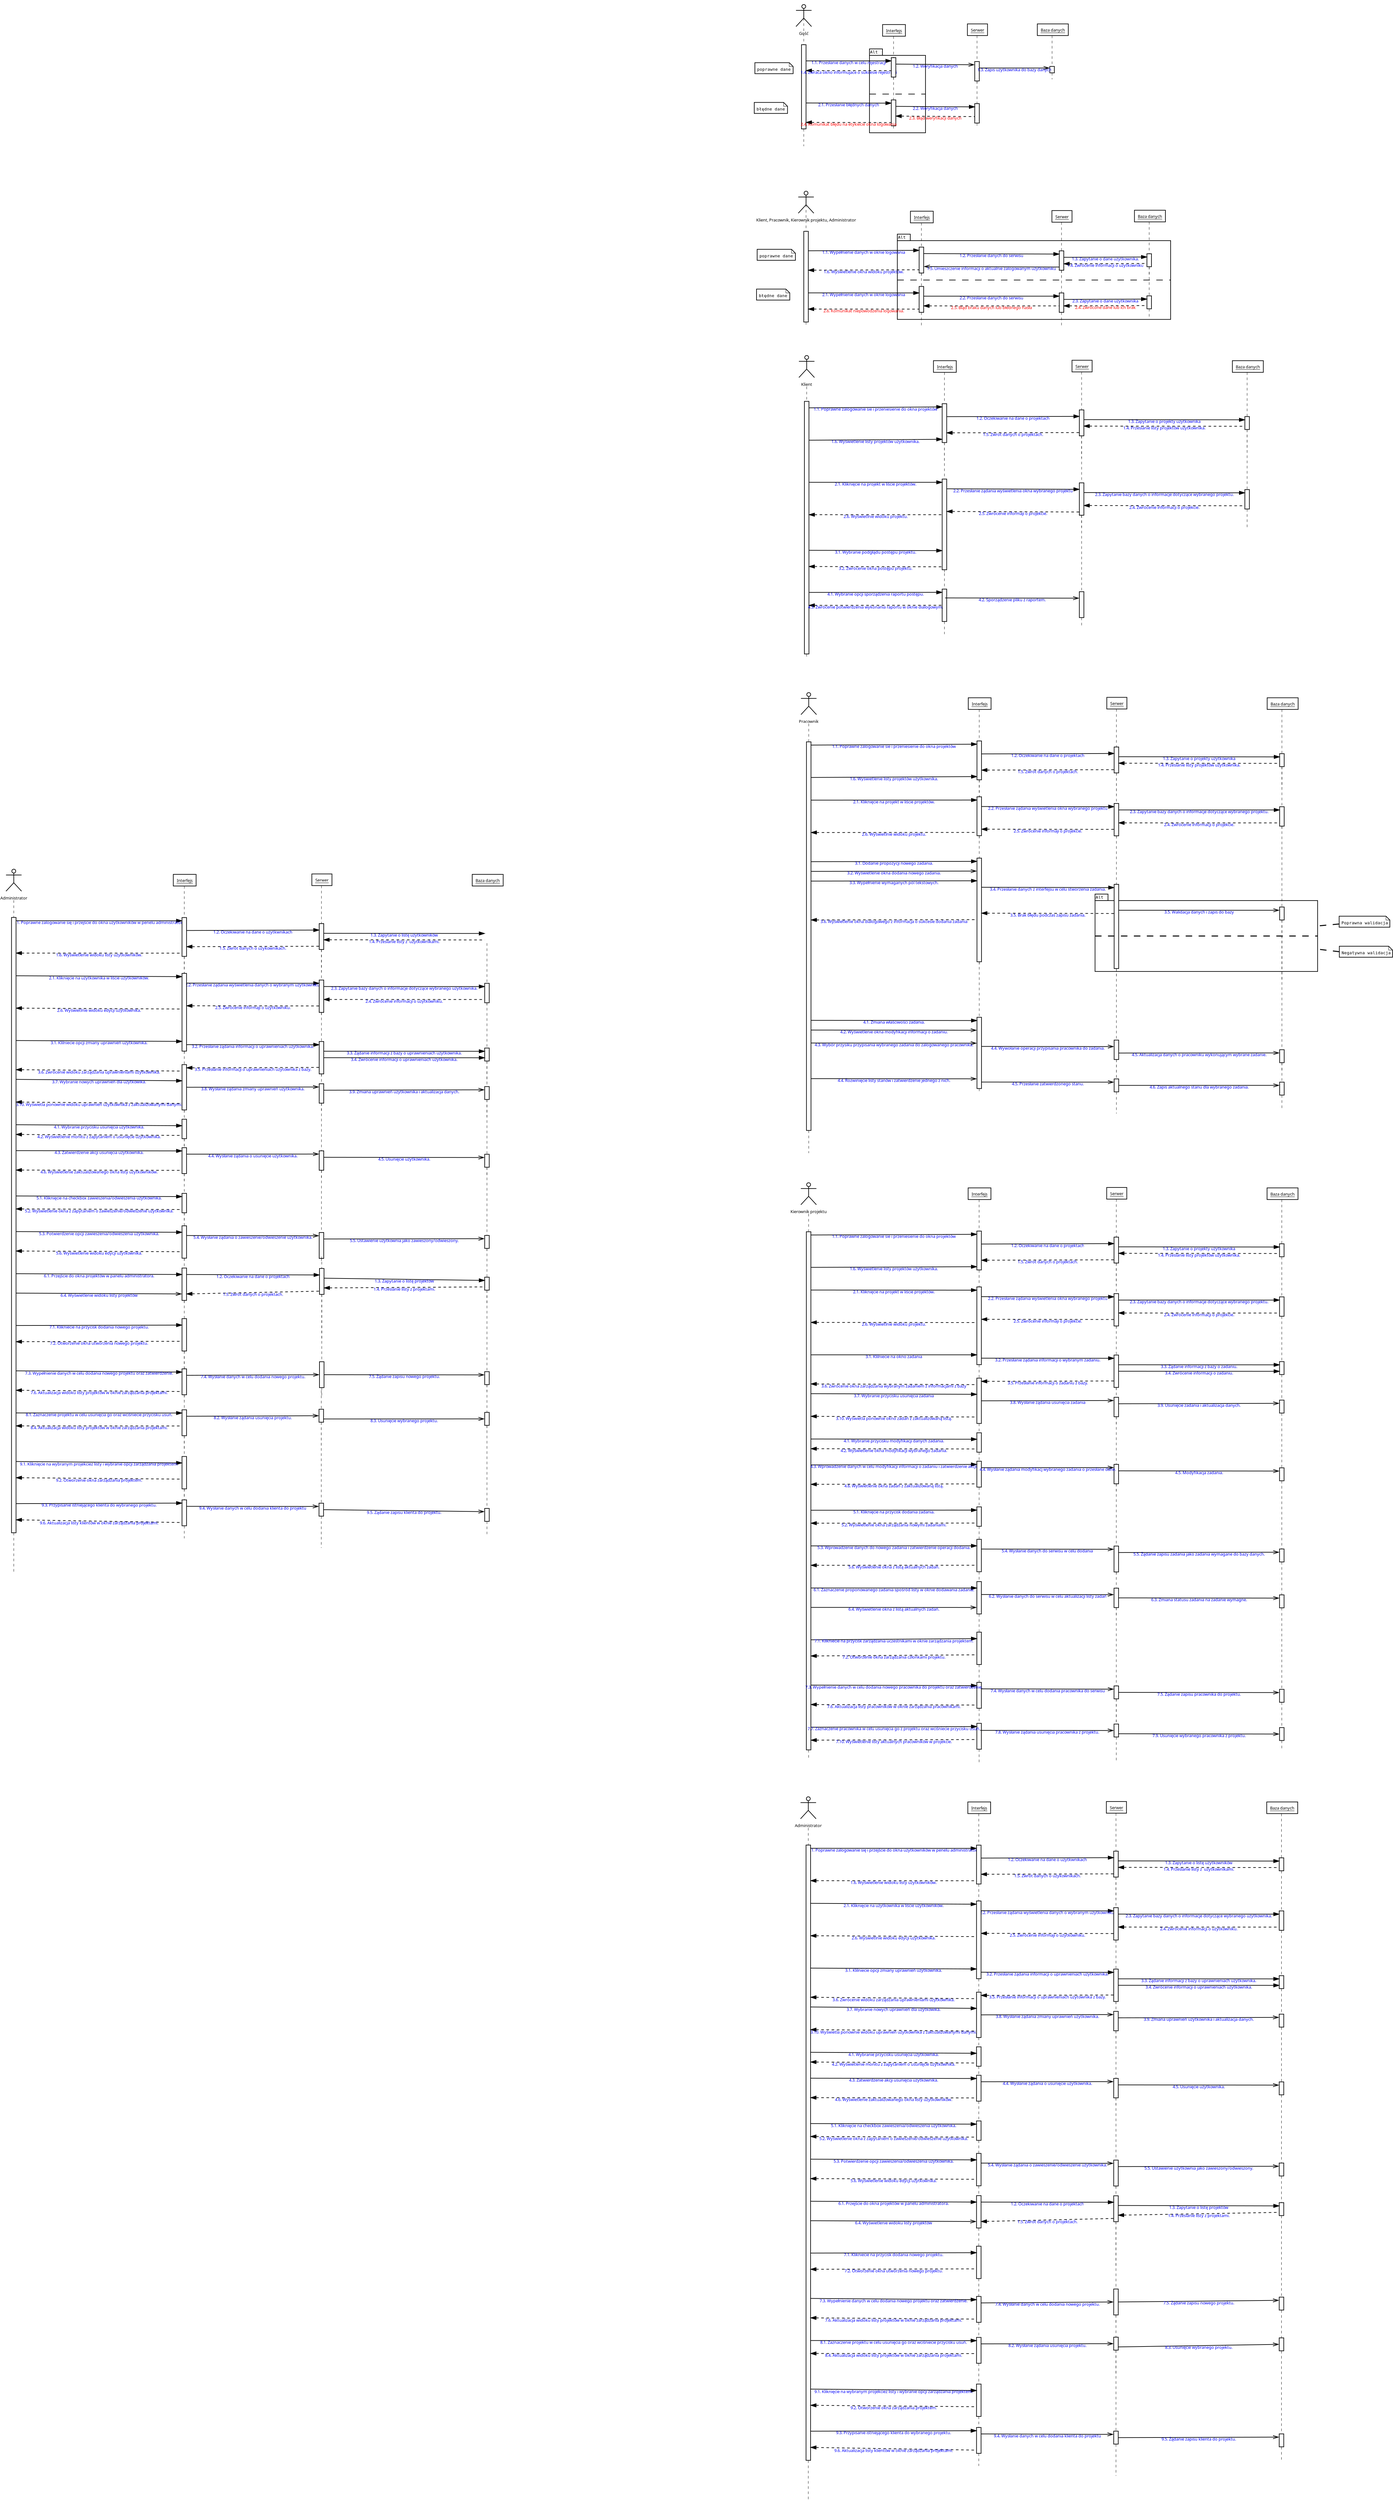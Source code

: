 <?xml version="1.0" encoding="UTF-8"?>
<dia:diagram xmlns:dia="http://www.lysator.liu.se/~alla/dia/">
  <dia:layer name="Tło" visible="true" active="true">
    <dia:object type="UML - Actor" version="0" id="O0">
      <dia:attribute name="obj_pos">
        <dia:point val="3.75,2.25"/>
      </dia:attribute>
      <dia:attribute name="obj_bb">
        <dia:rectangle val="2.45,-0.5;5.05,5.723"/>
      </dia:attribute>
      <dia:attribute name="meta">
        <dia:composite type="dict"/>
      </dia:attribute>
      <dia:attribute name="elem_corner">
        <dia:point val="2.5,-0.45"/>
      </dia:attribute>
      <dia:attribute name="elem_width">
        <dia:real val="2.5"/>
      </dia:attribute>
      <dia:attribute name="elem_height">
        <dia:real val="5.4"/>
      </dia:attribute>
      <dia:attribute name="line_width">
        <dia:real val="0.1"/>
      </dia:attribute>
      <dia:attribute name="line_colour">
        <dia:color val="#000000"/>
      </dia:attribute>
      <dia:attribute name="fill_colour">
        <dia:color val="#ffffff"/>
      </dia:attribute>
      <dia:attribute name="text">
        <dia:composite type="text">
          <dia:attribute name="string">
            <dia:string>#Gość
#</dia:string>
          </dia:attribute>
          <dia:attribute name="font">
            <dia:font family="sans" style="0" name="Helvetica"/>
          </dia:attribute>
          <dia:attribute name="height">
            <dia:real val="0.8"/>
          </dia:attribute>
          <dia:attribute name="pos">
            <dia:point val="3.75,4.79"/>
          </dia:attribute>
          <dia:attribute name="color">
            <dia:color val="#000000"/>
          </dia:attribute>
          <dia:attribute name="alignment">
            <dia:enum val="1"/>
          </dia:attribute>
        </dia:composite>
      </dia:attribute>
    </dia:object>
    <dia:object type="UML - Object" version="0" id="O1">
      <dia:attribute name="obj_pos">
        <dia:point val="15.925,3.24"/>
      </dia:attribute>
      <dia:attribute name="obj_bb">
        <dia:rectangle val="15.875,3.19;19.363,5.09"/>
      </dia:attribute>
      <dia:attribute name="meta">
        <dia:composite type="dict"/>
      </dia:attribute>
      <dia:attribute name="elem_corner">
        <dia:point val="15.925,3.24"/>
      </dia:attribute>
      <dia:attribute name="elem_width">
        <dia:real val="3.388"/>
      </dia:attribute>
      <dia:attribute name="elem_height">
        <dia:real val="1.8"/>
      </dia:attribute>
      <dia:attribute name="line_width">
        <dia:real val="0.1"/>
      </dia:attribute>
      <dia:attribute name="text_colour">
        <dia:color val="#000000"/>
      </dia:attribute>
      <dia:attribute name="line_colour">
        <dia:color val="#000000"/>
      </dia:attribute>
      <dia:attribute name="fill_colour">
        <dia:color val="#ffffff"/>
      </dia:attribute>
      <dia:attribute name="text">
        <dia:composite type="text">
          <dia:attribute name="string">
            <dia:string>#Interfejs#</dia:string>
          </dia:attribute>
          <dia:attribute name="font">
            <dia:font family="sans" style="0" name="Helvetica"/>
          </dia:attribute>
          <dia:attribute name="height">
            <dia:real val="0.8"/>
          </dia:attribute>
          <dia:attribute name="pos">
            <dia:point val="17.619,4.38"/>
          </dia:attribute>
          <dia:attribute name="color">
            <dia:color val="#000000"/>
          </dia:attribute>
          <dia:attribute name="alignment">
            <dia:enum val="1"/>
          </dia:attribute>
        </dia:composite>
      </dia:attribute>
      <dia:attribute name="stereotype">
        <dia:string>##</dia:string>
      </dia:attribute>
      <dia:attribute name="exstate">
        <dia:string>##</dia:string>
      </dia:attribute>
      <dia:attribute name="attrib">
        <dia:composite type="text">
          <dia:attribute name="string">
            <dia:string>##</dia:string>
          </dia:attribute>
          <dia:attribute name="font">
            <dia:font family="sans" style="0" name="Helvetica"/>
          </dia:attribute>
          <dia:attribute name="height">
            <dia:real val="0.8"/>
          </dia:attribute>
          <dia:attribute name="pos">
            <dia:point val="0,0"/>
          </dia:attribute>
          <dia:attribute name="color">
            <dia:color val="#000000"/>
          </dia:attribute>
          <dia:attribute name="alignment">
            <dia:enum val="0"/>
          </dia:attribute>
        </dia:composite>
      </dia:attribute>
      <dia:attribute name="is_active">
        <dia:boolean val="false"/>
      </dia:attribute>
      <dia:attribute name="show_attribs">
        <dia:boolean val="false"/>
      </dia:attribute>
      <dia:attribute name="multiple">
        <dia:boolean val="false"/>
      </dia:attribute>
    </dia:object>
    <dia:object type="UML - Object" version="0" id="O2">
      <dia:attribute name="obj_pos">
        <dia:point val="29.025,3.14"/>
      </dia:attribute>
      <dia:attribute name="obj_bb">
        <dia:rectangle val="28.975,3.09;32.042,4.99"/>
      </dia:attribute>
      <dia:attribute name="meta">
        <dia:composite type="dict"/>
      </dia:attribute>
      <dia:attribute name="elem_corner">
        <dia:point val="29.025,3.14"/>
      </dia:attribute>
      <dia:attribute name="elem_width">
        <dia:real val="2.968"/>
      </dia:attribute>
      <dia:attribute name="elem_height">
        <dia:real val="1.8"/>
      </dia:attribute>
      <dia:attribute name="line_width">
        <dia:real val="0.1"/>
      </dia:attribute>
      <dia:attribute name="text_colour">
        <dia:color val="#000000"/>
      </dia:attribute>
      <dia:attribute name="line_colour">
        <dia:color val="#000000"/>
      </dia:attribute>
      <dia:attribute name="fill_colour">
        <dia:color val="#ffffff"/>
      </dia:attribute>
      <dia:attribute name="text">
        <dia:composite type="text">
          <dia:attribute name="string">
            <dia:string>#Serwer#</dia:string>
          </dia:attribute>
          <dia:attribute name="font">
            <dia:font family="sans" style="0" name="Helvetica"/>
          </dia:attribute>
          <dia:attribute name="height">
            <dia:real val="0.8"/>
          </dia:attribute>
          <dia:attribute name="pos">
            <dia:point val="30.509,4.28"/>
          </dia:attribute>
          <dia:attribute name="color">
            <dia:color val="#000000"/>
          </dia:attribute>
          <dia:attribute name="alignment">
            <dia:enum val="1"/>
          </dia:attribute>
        </dia:composite>
      </dia:attribute>
      <dia:attribute name="stereotype">
        <dia:string>##</dia:string>
      </dia:attribute>
      <dia:attribute name="exstate">
        <dia:string>##</dia:string>
      </dia:attribute>
      <dia:attribute name="attrib">
        <dia:composite type="text">
          <dia:attribute name="string">
            <dia:string>##</dia:string>
          </dia:attribute>
          <dia:attribute name="font">
            <dia:font family="sans" style="0" name="Helvetica"/>
          </dia:attribute>
          <dia:attribute name="height">
            <dia:real val="0.8"/>
          </dia:attribute>
          <dia:attribute name="pos">
            <dia:point val="0,0"/>
          </dia:attribute>
          <dia:attribute name="color">
            <dia:color val="#000000"/>
          </dia:attribute>
          <dia:attribute name="alignment">
            <dia:enum val="0"/>
          </dia:attribute>
        </dia:composite>
      </dia:attribute>
      <dia:attribute name="is_active">
        <dia:boolean val="false"/>
      </dia:attribute>
      <dia:attribute name="show_attribs">
        <dia:boolean val="false"/>
      </dia:attribute>
      <dia:attribute name="multiple">
        <dia:boolean val="false"/>
      </dia:attribute>
    </dia:object>
    <dia:object type="UML - Object" version="0" id="O3">
      <dia:attribute name="obj_pos">
        <dia:point val="39.825,3.14"/>
      </dia:attribute>
      <dia:attribute name="obj_bb">
        <dia:rectangle val="39.775,3.09;44.428,4.99"/>
      </dia:attribute>
      <dia:attribute name="meta">
        <dia:composite type="dict"/>
      </dia:attribute>
      <dia:attribute name="elem_corner">
        <dia:point val="39.825,3.14"/>
      </dia:attribute>
      <dia:attribute name="elem_width">
        <dia:real val="4.553"/>
      </dia:attribute>
      <dia:attribute name="elem_height">
        <dia:real val="1.8"/>
      </dia:attribute>
      <dia:attribute name="line_width">
        <dia:real val="0.1"/>
      </dia:attribute>
      <dia:attribute name="text_colour">
        <dia:color val="#000000"/>
      </dia:attribute>
      <dia:attribute name="line_colour">
        <dia:color val="#000000"/>
      </dia:attribute>
      <dia:attribute name="fill_colour">
        <dia:color val="#ffffff"/>
      </dia:attribute>
      <dia:attribute name="text">
        <dia:composite type="text">
          <dia:attribute name="string">
            <dia:string>#Baza danych#</dia:string>
          </dia:attribute>
          <dia:attribute name="font">
            <dia:font family="sans" style="0" name="Helvetica"/>
          </dia:attribute>
          <dia:attribute name="height">
            <dia:real val="0.8"/>
          </dia:attribute>
          <dia:attribute name="pos">
            <dia:point val="42.101,4.28"/>
          </dia:attribute>
          <dia:attribute name="color">
            <dia:color val="#000000"/>
          </dia:attribute>
          <dia:attribute name="alignment">
            <dia:enum val="1"/>
          </dia:attribute>
        </dia:composite>
      </dia:attribute>
      <dia:attribute name="stereotype">
        <dia:string>##</dia:string>
      </dia:attribute>
      <dia:attribute name="exstate">
        <dia:string>##</dia:string>
      </dia:attribute>
      <dia:attribute name="attrib">
        <dia:composite type="text">
          <dia:attribute name="string">
            <dia:string>##</dia:string>
          </dia:attribute>
          <dia:attribute name="font">
            <dia:font family="sans" style="0" name="Helvetica"/>
          </dia:attribute>
          <dia:attribute name="height">
            <dia:real val="0.8"/>
          </dia:attribute>
          <dia:attribute name="pos">
            <dia:point val="0,0"/>
          </dia:attribute>
          <dia:attribute name="color">
            <dia:color val="#000000"/>
          </dia:attribute>
          <dia:attribute name="alignment">
            <dia:enum val="0"/>
          </dia:attribute>
        </dia:composite>
      </dia:attribute>
      <dia:attribute name="is_active">
        <dia:boolean val="false"/>
      </dia:attribute>
      <dia:attribute name="show_attribs">
        <dia:boolean val="false"/>
      </dia:attribute>
      <dia:attribute name="multiple">
        <dia:boolean val="false"/>
      </dia:attribute>
    </dia:object>
    <dia:object type="UML - Lifeline" version="0" id="O4">
      <dia:attribute name="obj_pos">
        <dia:point val="3.75,2.25"/>
      </dia:attribute>
      <dia:attribute name="obj_bb">
        <dia:rectangle val="3.35,2.225;4.15,22.05"/>
      </dia:attribute>
      <dia:attribute name="meta">
        <dia:composite type="dict"/>
      </dia:attribute>
      <dia:attribute name="conn_endpoints">
        <dia:point val="3.75,2.25"/>
        <dia:point val="3.75,22.025"/>
      </dia:attribute>
      <dia:attribute name="line_colour">
        <dia:color val="#000000"/>
      </dia:attribute>
      <dia:attribute name="fill_colour">
        <dia:color val="#ffffff"/>
      </dia:attribute>
      <dia:attribute name="rtop">
        <dia:real val="4.1"/>
      </dia:attribute>
      <dia:attribute name="rbot">
        <dia:real val="17.1"/>
      </dia:attribute>
      <dia:attribute name="draw_focus">
        <dia:boolean val="true"/>
      </dia:attribute>
      <dia:attribute name="draw_cross">
        <dia:boolean val="false"/>
      </dia:attribute>
      <dia:attribute name="cpl_northwest">
        <dia:int val="12"/>
      </dia:attribute>
      <dia:attribute name="cpl_southwest">
        <dia:int val="12"/>
      </dia:attribute>
      <dia:attribute name="cpl_northeast">
        <dia:int val="12"/>
      </dia:attribute>
      <dia:attribute name="cpl_southeast">
        <dia:int val="12"/>
      </dia:attribute>
      <dia:connections>
        <dia:connection handle="0" to="O0" connection="8"/>
      </dia:connections>
    </dia:object>
    <dia:object type="UML - Note" version="0" id="O5">
      <dia:attribute name="obj_pos">
        <dia:point val="-3.8,9.125"/>
      </dia:attribute>
      <dia:attribute name="obj_bb">
        <dia:rectangle val="-3.85,9.075;2.155,10.875"/>
      </dia:attribute>
      <dia:attribute name="meta">
        <dia:composite type="dict"/>
      </dia:attribute>
      <dia:attribute name="elem_corner">
        <dia:point val="-3.8,9.125"/>
      </dia:attribute>
      <dia:attribute name="elem_width">
        <dia:real val="5.905"/>
      </dia:attribute>
      <dia:attribute name="elem_height">
        <dia:real val="1.7"/>
      </dia:attribute>
      <dia:attribute name="line_width">
        <dia:real val="0.1"/>
      </dia:attribute>
      <dia:attribute name="line_colour">
        <dia:color val="#000000"/>
      </dia:attribute>
      <dia:attribute name="fill_colour">
        <dia:color val="#ffffff"/>
      </dia:attribute>
      <dia:attribute name="text">
        <dia:composite type="text">
          <dia:attribute name="string">
            <dia:string>#poprawne dane#</dia:string>
          </dia:attribute>
          <dia:attribute name="font">
            <dia:font family="monospace" style="0" name="Courier"/>
          </dia:attribute>
          <dia:attribute name="height">
            <dia:real val="0.8"/>
          </dia:attribute>
          <dia:attribute name="pos">
            <dia:point val="-3.45,10.307"/>
          </dia:attribute>
          <dia:attribute name="color">
            <dia:color val="#000000"/>
          </dia:attribute>
          <dia:attribute name="alignment">
            <dia:enum val="0"/>
          </dia:attribute>
        </dia:composite>
      </dia:attribute>
    </dia:object>
    <dia:object type="UML - Note" version="0" id="O6">
      <dia:attribute name="obj_pos">
        <dia:point val="-3.897,15.265"/>
      </dia:attribute>
      <dia:attribute name="obj_bb">
        <dia:rectangle val="-3.947,15.215;1.288,17.015"/>
      </dia:attribute>
      <dia:attribute name="meta">
        <dia:composite type="dict"/>
      </dia:attribute>
      <dia:attribute name="elem_corner">
        <dia:point val="-3.897,15.265"/>
      </dia:attribute>
      <dia:attribute name="elem_width">
        <dia:real val="5.135"/>
      </dia:attribute>
      <dia:attribute name="elem_height">
        <dia:real val="1.7"/>
      </dia:attribute>
      <dia:attribute name="line_width">
        <dia:real val="0.1"/>
      </dia:attribute>
      <dia:attribute name="line_colour">
        <dia:color val="#000000"/>
      </dia:attribute>
      <dia:attribute name="fill_colour">
        <dia:color val="#ffffff"/>
      </dia:attribute>
      <dia:attribute name="text">
        <dia:composite type="text">
          <dia:attribute name="string">
            <dia:string>#błędne dane#</dia:string>
          </dia:attribute>
          <dia:attribute name="font">
            <dia:font family="monospace" style="0" name="Courier"/>
          </dia:attribute>
          <dia:attribute name="height">
            <dia:real val="0.8"/>
          </dia:attribute>
          <dia:attribute name="pos">
            <dia:point val="-3.547,16.448"/>
          </dia:attribute>
          <dia:attribute name="color">
            <dia:color val="#000000"/>
          </dia:attribute>
          <dia:attribute name="alignment">
            <dia:enum val="0"/>
          </dia:attribute>
        </dia:composite>
      </dia:attribute>
    </dia:object>
    <dia:object type="UML - LargePackage" version="0" id="O7">
      <dia:attribute name="obj_pos">
        <dia:point val="13.9,8"/>
      </dia:attribute>
      <dia:attribute name="obj_bb">
        <dia:rectangle val="13.85,6.95;22.6,20"/>
      </dia:attribute>
      <dia:attribute name="meta">
        <dia:composite type="dict"/>
      </dia:attribute>
      <dia:attribute name="elem_corner">
        <dia:point val="13.9,8"/>
      </dia:attribute>
      <dia:attribute name="elem_width">
        <dia:real val="8.65"/>
      </dia:attribute>
      <dia:attribute name="elem_height">
        <dia:real val="11.95"/>
      </dia:attribute>
      <dia:attribute name="line_width">
        <dia:real val="0.1"/>
      </dia:attribute>
      <dia:attribute name="line_colour">
        <dia:color val="#000000"/>
      </dia:attribute>
      <dia:attribute name="fill_colour">
        <dia:color val="#ffffff"/>
      </dia:attribute>
      <dia:attribute name="text_colour">
        <dia:color val="#000000"/>
      </dia:attribute>
      <dia:attribute name="stereotype">
        <dia:string>##</dia:string>
      </dia:attribute>
      <dia:attribute name="name">
        <dia:string>#Alt#</dia:string>
      </dia:attribute>
    </dia:object>
    <dia:object type="Standard - Line" version="0" id="O8">
      <dia:attribute name="obj_pos">
        <dia:point val="13.9,13.975"/>
      </dia:attribute>
      <dia:attribute name="obj_bb">
        <dia:rectangle val="13.85,13.925;22.6,14.025"/>
      </dia:attribute>
      <dia:attribute name="conn_endpoints">
        <dia:point val="13.9,13.975"/>
        <dia:point val="22.55,13.975"/>
      </dia:attribute>
      <dia:attribute name="numcp">
        <dia:int val="1"/>
      </dia:attribute>
      <dia:attribute name="line_style">
        <dia:enum val="1"/>
      </dia:attribute>
      <dia:connections>
        <dia:connection handle="0" to="O7" connection="3"/>
        <dia:connection handle="1" to="O7" connection="4"/>
      </dia:connections>
    </dia:object>
    <dia:object type="UML - Message" version="0" id="O9">
      <dia:attribute name="obj_pos">
        <dia:point val="4.1,8.85"/>
      </dia:attribute>
      <dia:attribute name="obj_bb">
        <dia:rectangle val="4.05,8.45;17.319,9.5"/>
      </dia:attribute>
      <dia:attribute name="meta">
        <dia:composite type="dict"/>
      </dia:attribute>
      <dia:attribute name="conn_endpoints">
        <dia:point val="4.1,8.85"/>
        <dia:point val="17.269,8.85"/>
      </dia:attribute>
      <dia:attribute name="text_colour">
        <dia:color val="#0000ff"/>
      </dia:attribute>
      <dia:attribute name="line_colour">
        <dia:color val="#000000"/>
      </dia:attribute>
      <dia:attribute name="text">
        <dia:string>#1.1. Przesłanie danych w celu rejestracji#</dia:string>
      </dia:attribute>
      <dia:attribute name="type">
        <dia:enum val="0"/>
      </dia:attribute>
      <dia:attribute name="text_pos">
        <dia:point val="10.684,9.35"/>
      </dia:attribute>
      <dia:connections>
        <dia:connection handle="0" to="O4" connection="35"/>
        <dia:connection handle="1" to="O16" connection="7"/>
      </dia:connections>
    </dia:object>
    <dia:object type="UML - Lifeline" version="0" id="O10">
      <dia:attribute name="obj_pos">
        <dia:point val="30.509,4.94"/>
      </dia:attribute>
      <dia:attribute name="obj_bb">
        <dia:rectangle val="30.109,4.915;30.909,12.8"/>
      </dia:attribute>
      <dia:attribute name="meta">
        <dia:composite type="dict"/>
      </dia:attribute>
      <dia:attribute name="conn_endpoints">
        <dia:point val="30.509,4.94"/>
        <dia:point val="30.509,12.775"/>
      </dia:attribute>
      <dia:attribute name="line_colour">
        <dia:color val="#000000"/>
      </dia:attribute>
      <dia:attribute name="fill_colour">
        <dia:color val="#ffffff"/>
      </dia:attribute>
      <dia:attribute name="rtop">
        <dia:real val="4.01"/>
      </dia:attribute>
      <dia:attribute name="rbot">
        <dia:real val="7.01"/>
      </dia:attribute>
      <dia:attribute name="draw_focus">
        <dia:boolean val="true"/>
      </dia:attribute>
      <dia:attribute name="draw_cross">
        <dia:boolean val="false"/>
      </dia:attribute>
      <dia:attribute name="cpl_northwest">
        <dia:int val="2"/>
      </dia:attribute>
      <dia:attribute name="cpl_southwest">
        <dia:int val="2"/>
      </dia:attribute>
      <dia:attribute name="cpl_northeast">
        <dia:int val="2"/>
      </dia:attribute>
      <dia:attribute name="cpl_southeast">
        <dia:int val="2"/>
      </dia:attribute>
      <dia:connections>
        <dia:connection handle="0" to="O2" connection="6"/>
      </dia:connections>
    </dia:object>
    <dia:object type="UML - Message" version="0" id="O11">
      <dia:attribute name="obj_pos">
        <dia:point val="17.969,9.35"/>
      </dia:attribute>
      <dia:attribute name="obj_bb">
        <dia:rectangle val="17.918,9.05;30.212,10.05"/>
      </dia:attribute>
      <dia:attribute name="meta">
        <dia:composite type="dict"/>
      </dia:attribute>
      <dia:attribute name="conn_endpoints">
        <dia:point val="17.969,9.35"/>
        <dia:point val="30.159,9.45"/>
      </dia:attribute>
      <dia:attribute name="text_colour">
        <dia:color val="#0000ff"/>
      </dia:attribute>
      <dia:attribute name="line_colour">
        <dia:color val="#000000"/>
      </dia:attribute>
      <dia:attribute name="text">
        <dia:string>#1.2. Weryfikacja danych#</dia:string>
      </dia:attribute>
      <dia:attribute name="type">
        <dia:enum val="3"/>
      </dia:attribute>
      <dia:attribute name="text_pos">
        <dia:point val="24.064,9.9"/>
      </dia:attribute>
      <dia:connections>
        <dia:connection handle="0" to="O16" connection="12"/>
        <dia:connection handle="1" to="O10" connection="7"/>
      </dia:connections>
    </dia:object>
    <dia:object type="UML - Lifeline" version="0" id="O12">
      <dia:attribute name="obj_pos">
        <dia:point val="42.101,4.94"/>
      </dia:attribute>
      <dia:attribute name="obj_bb">
        <dia:rectangle val="41.701,4.915;42.501,11.725"/>
      </dia:attribute>
      <dia:attribute name="meta">
        <dia:composite type="dict"/>
      </dia:attribute>
      <dia:attribute name="conn_endpoints">
        <dia:point val="42.101,4.94"/>
        <dia:point val="42.101,11.7"/>
      </dia:attribute>
      <dia:attribute name="line_colour">
        <dia:color val="#000000"/>
      </dia:attribute>
      <dia:attribute name="fill_colour">
        <dia:color val="#ffffff"/>
      </dia:attribute>
      <dia:attribute name="rtop">
        <dia:real val="4.76"/>
      </dia:attribute>
      <dia:attribute name="rbot">
        <dia:real val="5.76"/>
      </dia:attribute>
      <dia:attribute name="draw_focus">
        <dia:boolean val="true"/>
      </dia:attribute>
      <dia:attribute name="draw_cross">
        <dia:boolean val="false"/>
      </dia:attribute>
      <dia:attribute name="cpl_northwest">
        <dia:int val="1"/>
      </dia:attribute>
      <dia:attribute name="cpl_southwest">
        <dia:int val="1"/>
      </dia:attribute>
      <dia:attribute name="cpl_northeast">
        <dia:int val="1"/>
      </dia:attribute>
      <dia:attribute name="cpl_southeast">
        <dia:int val="1"/>
      </dia:attribute>
      <dia:connections>
        <dia:connection handle="0" to="O3" connection="6"/>
      </dia:connections>
    </dia:object>
    <dia:object type="UML - Message" version="0" id="O13">
      <dia:attribute name="obj_pos">
        <dia:point val="30.859,9.95"/>
      </dia:attribute>
      <dia:attribute name="obj_bb">
        <dia:rectangle val="30.771,9.55;41.839,10.6"/>
      </dia:attribute>
      <dia:attribute name="meta">
        <dia:composite type="dict"/>
      </dia:attribute>
      <dia:attribute name="conn_endpoints">
        <dia:point val="30.859,9.95"/>
        <dia:point val="41.751,9.95"/>
      </dia:attribute>
      <dia:attribute name="text_colour">
        <dia:color val="#0000ff"/>
      </dia:attribute>
      <dia:attribute name="line_colour">
        <dia:color val="#000000"/>
      </dia:attribute>
      <dia:attribute name="text">
        <dia:string>#1.3. Zapis użytkownika do bazy danych#</dia:string>
      </dia:attribute>
      <dia:attribute name="type">
        <dia:enum val="3"/>
      </dia:attribute>
      <dia:attribute name="text_pos">
        <dia:point val="36.305,10.45"/>
      </dia:attribute>
      <dia:connections>
        <dia:connection handle="0" to="O10" connection="12"/>
        <dia:connection handle="1" to="O12" connection="7"/>
      </dia:connections>
    </dia:object>
    <dia:object type="UML - Message" version="0" id="O14">
      <dia:attribute name="obj_pos">
        <dia:point val="4.1,10.35"/>
      </dia:attribute>
      <dia:attribute name="obj_bb">
        <dia:rectangle val="3.432,9.95;17.937,11"/>
      </dia:attribute>
      <dia:attribute name="meta">
        <dia:composite type="dict"/>
      </dia:attribute>
      <dia:attribute name="conn_endpoints">
        <dia:point val="4.1,10.35"/>
        <dia:point val="17.269,10.35"/>
      </dia:attribute>
      <dia:attribute name="text_colour">
        <dia:color val="#0000ff"/>
      </dia:attribute>
      <dia:attribute name="line_colour">
        <dia:color val="#000000"/>
      </dia:attribute>
      <dia:attribute name="text">
        <dia:string>#1.4. Zwraca okno informujace o sukcesie rejestracji#</dia:string>
      </dia:attribute>
      <dia:attribute name="type">
        <dia:enum val="4"/>
      </dia:attribute>
      <dia:attribute name="text_pos">
        <dia:point val="10.684,10.85"/>
      </dia:attribute>
      <dia:connections>
        <dia:connection handle="0" to="O4" connection="38"/>
        <dia:connection handle="1" to="O16" connection="9"/>
      </dia:connections>
    </dia:object>
    <dia:object type="UML - Message" version="0" id="O15">
      <dia:attribute name="obj_pos">
        <dia:point val="4.1,15.35"/>
      </dia:attribute>
      <dia:attribute name="obj_bb">
        <dia:rectangle val="4.05,14.975;17.32,16.012"/>
      </dia:attribute>
      <dia:attribute name="meta">
        <dia:composite type="dict"/>
      </dia:attribute>
      <dia:attribute name="conn_endpoints">
        <dia:point val="4.1,15.35"/>
        <dia:point val="17.269,15.375"/>
      </dia:attribute>
      <dia:attribute name="text_colour">
        <dia:color val="#0000ff"/>
      </dia:attribute>
      <dia:attribute name="line_colour">
        <dia:color val="#000000"/>
      </dia:attribute>
      <dia:attribute name="text">
        <dia:string>#2.1. Przesłanie błędnych danych#</dia:string>
      </dia:attribute>
      <dia:attribute name="type">
        <dia:enum val="0"/>
      </dia:attribute>
      <dia:attribute name="text_pos">
        <dia:point val="10.684,15.863"/>
      </dia:attribute>
      <dia:connections>
        <dia:connection handle="0" to="O4" connection="47"/>
        <dia:connection handle="1" to="O17" connection="7"/>
      </dia:connections>
    </dia:object>
    <dia:object type="UML - Lifeline" version="0" id="O16">
      <dia:attribute name="obj_pos">
        <dia:point val="17.619,5.04"/>
      </dia:attribute>
      <dia:attribute name="obj_bb">
        <dia:rectangle val="17.219,5.015;18.019,11.875"/>
      </dia:attribute>
      <dia:attribute name="meta">
        <dia:composite type="dict"/>
      </dia:attribute>
      <dia:attribute name="conn_endpoints">
        <dia:point val="17.619,5.04"/>
        <dia:point val="17.619,11.85"/>
      </dia:attribute>
      <dia:attribute name="line_colour">
        <dia:color val="#000000"/>
      </dia:attribute>
      <dia:attribute name="fill_colour">
        <dia:color val="#ffffff"/>
      </dia:attribute>
      <dia:attribute name="rtop">
        <dia:real val="3.31"/>
      </dia:attribute>
      <dia:attribute name="rbot">
        <dia:real val="6.31"/>
      </dia:attribute>
      <dia:attribute name="draw_focus">
        <dia:boolean val="true"/>
      </dia:attribute>
      <dia:attribute name="draw_cross">
        <dia:boolean val="false"/>
      </dia:attribute>
      <dia:attribute name="cpl_northwest">
        <dia:int val="2"/>
      </dia:attribute>
      <dia:attribute name="cpl_southwest">
        <dia:int val="2"/>
      </dia:attribute>
      <dia:attribute name="cpl_northeast">
        <dia:int val="2"/>
      </dia:attribute>
      <dia:attribute name="cpl_southeast">
        <dia:int val="2"/>
      </dia:attribute>
      <dia:connections>
        <dia:connection handle="0" to="O1" connection="6"/>
      </dia:connections>
    </dia:object>
    <dia:object type="UML - Lifeline" version="0" id="O17">
      <dia:attribute name="obj_pos">
        <dia:point val="17.619,11.35"/>
      </dia:attribute>
      <dia:attribute name="obj_bb">
        <dia:rectangle val="17.219,11.325;18.019,19.4"/>
      </dia:attribute>
      <dia:attribute name="meta">
        <dia:composite type="dict"/>
      </dia:attribute>
      <dia:attribute name="conn_endpoints">
        <dia:point val="17.619,11.35"/>
        <dia:point val="17.619,19.375"/>
      </dia:attribute>
      <dia:attribute name="line_colour">
        <dia:color val="#000000"/>
      </dia:attribute>
      <dia:attribute name="fill_colour">
        <dia:color val="#ffffff"/>
      </dia:attribute>
      <dia:attribute name="rtop">
        <dia:real val="3.525"/>
      </dia:attribute>
      <dia:attribute name="rbot">
        <dia:real val="7.525"/>
      </dia:attribute>
      <dia:attribute name="draw_focus">
        <dia:boolean val="true"/>
      </dia:attribute>
      <dia:attribute name="draw_cross">
        <dia:boolean val="false"/>
      </dia:attribute>
      <dia:attribute name="cpl_northwest">
        <dia:int val="3"/>
      </dia:attribute>
      <dia:attribute name="cpl_southwest">
        <dia:int val="3"/>
      </dia:attribute>
      <dia:attribute name="cpl_northeast">
        <dia:int val="3"/>
      </dia:attribute>
      <dia:attribute name="cpl_southeast">
        <dia:int val="3"/>
      </dia:attribute>
      <dia:connections>
        <dia:connection handle="0" to="O16" connection="6"/>
      </dia:connections>
    </dia:object>
    <dia:object type="UML - Lifeline" version="0" id="O18">
      <dia:attribute name="obj_pos">
        <dia:point val="30.509,11.95"/>
      </dia:attribute>
      <dia:attribute name="obj_bb">
        <dia:rectangle val="30.109,11.925;30.909,19.025"/>
      </dia:attribute>
      <dia:attribute name="meta">
        <dia:composite type="dict"/>
      </dia:attribute>
      <dia:attribute name="conn_endpoints">
        <dia:point val="30.509,11.95"/>
        <dia:point val="30.509,19"/>
      </dia:attribute>
      <dia:attribute name="line_colour">
        <dia:color val="#000000"/>
      </dia:attribute>
      <dia:attribute name="fill_colour">
        <dia:color val="#ffffff"/>
      </dia:attribute>
      <dia:attribute name="rtop">
        <dia:real val="3.5"/>
      </dia:attribute>
      <dia:attribute name="rbot">
        <dia:real val="6.5"/>
      </dia:attribute>
      <dia:attribute name="draw_focus">
        <dia:boolean val="true"/>
      </dia:attribute>
      <dia:attribute name="draw_cross">
        <dia:boolean val="false"/>
      </dia:attribute>
      <dia:attribute name="cpl_northwest">
        <dia:int val="2"/>
      </dia:attribute>
      <dia:attribute name="cpl_southwest">
        <dia:int val="2"/>
      </dia:attribute>
      <dia:attribute name="cpl_northeast">
        <dia:int val="2"/>
      </dia:attribute>
      <dia:attribute name="cpl_southeast">
        <dia:int val="2"/>
      </dia:attribute>
      <dia:connections>
        <dia:connection handle="0" to="O10" connection="6"/>
      </dia:connections>
    </dia:object>
    <dia:object type="UML - Message" version="0" id="O19">
      <dia:attribute name="obj_pos">
        <dia:point val="17.969,15.875"/>
      </dia:attribute>
      <dia:attribute name="obj_bb">
        <dia:rectangle val="17.919,15.55;30.211,16.562"/>
      </dia:attribute>
      <dia:attribute name="meta">
        <dia:composite type="dict"/>
      </dia:attribute>
      <dia:attribute name="conn_endpoints">
        <dia:point val="17.969,15.875"/>
        <dia:point val="30.159,15.95"/>
      </dia:attribute>
      <dia:attribute name="text_colour">
        <dia:color val="#0000ff"/>
      </dia:attribute>
      <dia:attribute name="line_colour">
        <dia:color val="#000000"/>
      </dia:attribute>
      <dia:attribute name="text">
        <dia:string>#2.2. Weryfikacja danych#</dia:string>
      </dia:attribute>
      <dia:attribute name="type">
        <dia:enum val="0"/>
      </dia:attribute>
      <dia:attribute name="text_pos">
        <dia:point val="24.064,16.413"/>
      </dia:attribute>
      <dia:connections>
        <dia:connection handle="0" to="O17" connection="14"/>
        <dia:connection handle="1" to="O18" connection="7"/>
      </dia:connections>
    </dia:object>
    <dia:object type="UML - Message" version="0" id="O20">
      <dia:attribute name="obj_pos">
        <dia:point val="17.969,17.375"/>
      </dia:attribute>
      <dia:attribute name="obj_bb">
        <dia:rectangle val="17.919,17.05;30.211,18.062"/>
      </dia:attribute>
      <dia:attribute name="meta">
        <dia:composite type="dict"/>
      </dia:attribute>
      <dia:attribute name="conn_endpoints">
        <dia:point val="17.969,17.375"/>
        <dia:point val="30.159,17.45"/>
      </dia:attribute>
      <dia:attribute name="text_colour">
        <dia:color val="#ff0000"/>
      </dia:attribute>
      <dia:attribute name="line_colour">
        <dia:color val="#000000"/>
      </dia:attribute>
      <dia:attribute name="text">
        <dia:string>#2.3. Błąd weryfikacji danych#</dia:string>
      </dia:attribute>
      <dia:attribute name="type">
        <dia:enum val="4"/>
      </dia:attribute>
      <dia:attribute name="text_pos">
        <dia:point val="24.064,17.913"/>
      </dia:attribute>
      <dia:connections>
        <dia:connection handle="0" to="O17" connection="16"/>
        <dia:connection handle="1" to="O18" connection="9"/>
      </dia:connections>
    </dia:object>
    <dia:object type="UML - Message" version="0" id="O21">
      <dia:attribute name="obj_pos">
        <dia:point val="4.1,18.35"/>
      </dia:attribute>
      <dia:attribute name="obj_bb">
        <dia:rectangle val="3.573,17.975;17.796,19.012"/>
      </dia:attribute>
      <dia:attribute name="meta">
        <dia:composite type="dict"/>
      </dia:attribute>
      <dia:attribute name="conn_endpoints">
        <dia:point val="4.1,18.35"/>
        <dia:point val="17.269,18.375"/>
      </dia:attribute>
      <dia:attribute name="text_colour">
        <dia:color val="#ff0000"/>
      </dia:attribute>
      <dia:attribute name="line_colour">
        <dia:color val="#000000"/>
      </dia:attribute>
      <dia:attribute name="text">
        <dia:string>#2.4. Komunikat błędu na etykiecie okna logowania#</dia:string>
      </dia:attribute>
      <dia:attribute name="type">
        <dia:enum val="4"/>
      </dia:attribute>
      <dia:attribute name="text_pos">
        <dia:point val="10.684,18.863"/>
      </dia:attribute>
      <dia:connections>
        <dia:connection handle="0" to="O4" connection="53"/>
        <dia:connection handle="1" to="O17" connection="12"/>
      </dia:connections>
    </dia:object>
    <dia:object type="UML - Actor" version="0" id="O22">
      <dia:attribute name="obj_pos">
        <dia:point val="4.101,31.069"/>
      </dia:attribute>
      <dia:attribute name="obj_bb">
        <dia:rectangle val="-3.248,28.319;11.449,35.342"/>
      </dia:attribute>
      <dia:attribute name="meta">
        <dia:composite type="dict"/>
      </dia:attribute>
      <dia:attribute name="elem_corner">
        <dia:point val="2.851,28.369"/>
      </dia:attribute>
      <dia:attribute name="elem_width">
        <dia:real val="2.5"/>
      </dia:attribute>
      <dia:attribute name="elem_height">
        <dia:real val="5.4"/>
      </dia:attribute>
      <dia:attribute name="line_width">
        <dia:real val="0.1"/>
      </dia:attribute>
      <dia:attribute name="line_colour">
        <dia:color val="#000000"/>
      </dia:attribute>
      <dia:attribute name="fill_colour">
        <dia:color val="#ffffff"/>
      </dia:attribute>
      <dia:attribute name="text">
        <dia:composite type="text">
          <dia:attribute name="string">
            <dia:string>#Klient, Pracownik, Kierownik projektu, Administrator

#</dia:string>
          </dia:attribute>
          <dia:attribute name="font">
            <dia:font family="sans" style="0" name="Helvetica"/>
          </dia:attribute>
          <dia:attribute name="height">
            <dia:real val="0.8"/>
          </dia:attribute>
          <dia:attribute name="pos">
            <dia:point val="4.101,33.609"/>
          </dia:attribute>
          <dia:attribute name="color">
            <dia:color val="#000000"/>
          </dia:attribute>
          <dia:attribute name="alignment">
            <dia:enum val="1"/>
          </dia:attribute>
        </dia:composite>
      </dia:attribute>
    </dia:object>
    <dia:object type="UML - Object" version="0" id="O23">
      <dia:attribute name="obj_pos">
        <dia:point val="20.226,32.059"/>
      </dia:attribute>
      <dia:attribute name="obj_bb">
        <dia:rectangle val="20.176,32.009;23.663,33.909"/>
      </dia:attribute>
      <dia:attribute name="meta">
        <dia:composite type="dict"/>
      </dia:attribute>
      <dia:attribute name="elem_corner">
        <dia:point val="20.226,32.059"/>
      </dia:attribute>
      <dia:attribute name="elem_width">
        <dia:real val="3.388"/>
      </dia:attribute>
      <dia:attribute name="elem_height">
        <dia:real val="1.8"/>
      </dia:attribute>
      <dia:attribute name="line_width">
        <dia:real val="0.1"/>
      </dia:attribute>
      <dia:attribute name="text_colour">
        <dia:color val="#000000"/>
      </dia:attribute>
      <dia:attribute name="line_colour">
        <dia:color val="#000000"/>
      </dia:attribute>
      <dia:attribute name="fill_colour">
        <dia:color val="#ffffff"/>
      </dia:attribute>
      <dia:attribute name="text">
        <dia:composite type="text">
          <dia:attribute name="string">
            <dia:string>#Interfejs#</dia:string>
          </dia:attribute>
          <dia:attribute name="font">
            <dia:font family="sans" style="0" name="Helvetica"/>
          </dia:attribute>
          <dia:attribute name="height">
            <dia:real val="0.8"/>
          </dia:attribute>
          <dia:attribute name="pos">
            <dia:point val="21.919,33.199"/>
          </dia:attribute>
          <dia:attribute name="color">
            <dia:color val="#000000"/>
          </dia:attribute>
          <dia:attribute name="alignment">
            <dia:enum val="1"/>
          </dia:attribute>
        </dia:composite>
      </dia:attribute>
      <dia:attribute name="stereotype">
        <dia:string>##</dia:string>
      </dia:attribute>
      <dia:attribute name="exstate">
        <dia:string>##</dia:string>
      </dia:attribute>
      <dia:attribute name="attrib">
        <dia:composite type="text">
          <dia:attribute name="string">
            <dia:string>##</dia:string>
          </dia:attribute>
          <dia:attribute name="font">
            <dia:font family="sans" style="0" name="Helvetica"/>
          </dia:attribute>
          <dia:attribute name="height">
            <dia:real val="0.8"/>
          </dia:attribute>
          <dia:attribute name="pos">
            <dia:point val="0,0"/>
          </dia:attribute>
          <dia:attribute name="color">
            <dia:color val="#000000"/>
          </dia:attribute>
          <dia:attribute name="alignment">
            <dia:enum val="0"/>
          </dia:attribute>
        </dia:composite>
      </dia:attribute>
      <dia:attribute name="is_active">
        <dia:boolean val="false"/>
      </dia:attribute>
      <dia:attribute name="show_attribs">
        <dia:boolean val="false"/>
      </dia:attribute>
      <dia:attribute name="multiple">
        <dia:boolean val="false"/>
      </dia:attribute>
    </dia:object>
    <dia:object type="UML - Object" version="0" id="O24">
      <dia:attribute name="obj_pos">
        <dia:point val="42.076,31.959"/>
      </dia:attribute>
      <dia:attribute name="obj_bb">
        <dia:rectangle val="42.026,31.909;45.093,33.809"/>
      </dia:attribute>
      <dia:attribute name="meta">
        <dia:composite type="dict"/>
      </dia:attribute>
      <dia:attribute name="elem_corner">
        <dia:point val="42.076,31.959"/>
      </dia:attribute>
      <dia:attribute name="elem_width">
        <dia:real val="2.968"/>
      </dia:attribute>
      <dia:attribute name="elem_height">
        <dia:real val="1.8"/>
      </dia:attribute>
      <dia:attribute name="line_width">
        <dia:real val="0.1"/>
      </dia:attribute>
      <dia:attribute name="text_colour">
        <dia:color val="#000000"/>
      </dia:attribute>
      <dia:attribute name="line_colour">
        <dia:color val="#000000"/>
      </dia:attribute>
      <dia:attribute name="fill_colour">
        <dia:color val="#ffffff"/>
      </dia:attribute>
      <dia:attribute name="text">
        <dia:composite type="text">
          <dia:attribute name="string">
            <dia:string>#Serwer#</dia:string>
          </dia:attribute>
          <dia:attribute name="font">
            <dia:font family="sans" style="0" name="Helvetica"/>
          </dia:attribute>
          <dia:attribute name="height">
            <dia:real val="0.8"/>
          </dia:attribute>
          <dia:attribute name="pos">
            <dia:point val="43.559,33.099"/>
          </dia:attribute>
          <dia:attribute name="color">
            <dia:color val="#000000"/>
          </dia:attribute>
          <dia:attribute name="alignment">
            <dia:enum val="1"/>
          </dia:attribute>
        </dia:composite>
      </dia:attribute>
      <dia:attribute name="stereotype">
        <dia:string>##</dia:string>
      </dia:attribute>
      <dia:attribute name="exstate">
        <dia:string>##</dia:string>
      </dia:attribute>
      <dia:attribute name="attrib">
        <dia:composite type="text">
          <dia:attribute name="string">
            <dia:string>##</dia:string>
          </dia:attribute>
          <dia:attribute name="font">
            <dia:font family="sans" style="0" name="Helvetica"/>
          </dia:attribute>
          <dia:attribute name="height">
            <dia:real val="0.8"/>
          </dia:attribute>
          <dia:attribute name="pos">
            <dia:point val="0,0"/>
          </dia:attribute>
          <dia:attribute name="color">
            <dia:color val="#000000"/>
          </dia:attribute>
          <dia:attribute name="alignment">
            <dia:enum val="0"/>
          </dia:attribute>
        </dia:composite>
      </dia:attribute>
      <dia:attribute name="is_active">
        <dia:boolean val="false"/>
      </dia:attribute>
      <dia:attribute name="show_attribs">
        <dia:boolean val="false"/>
      </dia:attribute>
      <dia:attribute name="multiple">
        <dia:boolean val="false"/>
      </dia:attribute>
    </dia:object>
    <dia:object type="UML - Object" version="0" id="O25">
      <dia:attribute name="obj_pos">
        <dia:point val="54.825,31.909"/>
      </dia:attribute>
      <dia:attribute name="obj_bb">
        <dia:rectangle val="54.775,31.859;59.428,33.759"/>
      </dia:attribute>
      <dia:attribute name="meta">
        <dia:composite type="dict"/>
      </dia:attribute>
      <dia:attribute name="elem_corner">
        <dia:point val="54.825,31.909"/>
      </dia:attribute>
      <dia:attribute name="elem_width">
        <dia:real val="4.553"/>
      </dia:attribute>
      <dia:attribute name="elem_height">
        <dia:real val="1.8"/>
      </dia:attribute>
      <dia:attribute name="line_width">
        <dia:real val="0.1"/>
      </dia:attribute>
      <dia:attribute name="text_colour">
        <dia:color val="#000000"/>
      </dia:attribute>
      <dia:attribute name="line_colour">
        <dia:color val="#000000"/>
      </dia:attribute>
      <dia:attribute name="fill_colour">
        <dia:color val="#ffffff"/>
      </dia:attribute>
      <dia:attribute name="text">
        <dia:composite type="text">
          <dia:attribute name="string">
            <dia:string>#Baza danych#</dia:string>
          </dia:attribute>
          <dia:attribute name="font">
            <dia:font family="sans" style="0" name="Helvetica"/>
          </dia:attribute>
          <dia:attribute name="height">
            <dia:real val="0.8"/>
          </dia:attribute>
          <dia:attribute name="pos">
            <dia:point val="57.101,33.049"/>
          </dia:attribute>
          <dia:attribute name="color">
            <dia:color val="#000000"/>
          </dia:attribute>
          <dia:attribute name="alignment">
            <dia:enum val="1"/>
          </dia:attribute>
        </dia:composite>
      </dia:attribute>
      <dia:attribute name="stereotype">
        <dia:string>##</dia:string>
      </dia:attribute>
      <dia:attribute name="exstate">
        <dia:string>##</dia:string>
      </dia:attribute>
      <dia:attribute name="attrib">
        <dia:composite type="text">
          <dia:attribute name="string">
            <dia:string>##</dia:string>
          </dia:attribute>
          <dia:attribute name="font">
            <dia:font family="sans" style="0" name="Helvetica"/>
          </dia:attribute>
          <dia:attribute name="height">
            <dia:real val="0.8"/>
          </dia:attribute>
          <dia:attribute name="pos">
            <dia:point val="0,0"/>
          </dia:attribute>
          <dia:attribute name="color">
            <dia:color val="#000000"/>
          </dia:attribute>
          <dia:attribute name="alignment">
            <dia:enum val="0"/>
          </dia:attribute>
        </dia:composite>
      </dia:attribute>
      <dia:attribute name="is_active">
        <dia:boolean val="false"/>
      </dia:attribute>
      <dia:attribute name="show_attribs">
        <dia:boolean val="false"/>
      </dia:attribute>
      <dia:attribute name="multiple">
        <dia:boolean val="false"/>
      </dia:attribute>
    </dia:object>
    <dia:object type="UML - Lifeline" version="0" id="O26">
      <dia:attribute name="obj_pos">
        <dia:point val="4.101,31.069"/>
      </dia:attribute>
      <dia:attribute name="obj_bb">
        <dia:rectangle val="3.701,31.044;4.501,49.776"/>
      </dia:attribute>
      <dia:attribute name="meta">
        <dia:composite type="dict"/>
      </dia:attribute>
      <dia:attribute name="conn_endpoints">
        <dia:point val="4.101,31.069"/>
        <dia:point val="4.101,49.751"/>
      </dia:attribute>
      <dia:attribute name="line_colour">
        <dia:color val="#000000"/>
      </dia:attribute>
      <dia:attribute name="fill_colour">
        <dia:color val="#ffffff"/>
      </dia:attribute>
      <dia:attribute name="rtop">
        <dia:real val="4.1"/>
      </dia:attribute>
      <dia:attribute name="rbot">
        <dia:real val="18.1"/>
      </dia:attribute>
      <dia:attribute name="draw_focus">
        <dia:boolean val="true"/>
      </dia:attribute>
      <dia:attribute name="draw_cross">
        <dia:boolean val="false"/>
      </dia:attribute>
      <dia:attribute name="cpl_northwest">
        <dia:int val="13"/>
      </dia:attribute>
      <dia:attribute name="cpl_southwest">
        <dia:int val="13"/>
      </dia:attribute>
      <dia:attribute name="cpl_northeast">
        <dia:int val="13"/>
      </dia:attribute>
      <dia:attribute name="cpl_southeast">
        <dia:int val="13"/>
      </dia:attribute>
      <dia:connections>
        <dia:connection handle="0" to="O22" connection="8"/>
      </dia:connections>
    </dia:object>
    <dia:object type="UML - Note" version="0" id="O27">
      <dia:attribute name="obj_pos">
        <dia:point val="-3.449,37.944"/>
      </dia:attribute>
      <dia:attribute name="obj_bb">
        <dia:rectangle val="-3.499,37.894;2.506,39.694"/>
      </dia:attribute>
      <dia:attribute name="meta">
        <dia:composite type="dict"/>
      </dia:attribute>
      <dia:attribute name="elem_corner">
        <dia:point val="-3.449,37.944"/>
      </dia:attribute>
      <dia:attribute name="elem_width">
        <dia:real val="5.905"/>
      </dia:attribute>
      <dia:attribute name="elem_height">
        <dia:real val="1.7"/>
      </dia:attribute>
      <dia:attribute name="line_width">
        <dia:real val="0.1"/>
      </dia:attribute>
      <dia:attribute name="line_colour">
        <dia:color val="#000000"/>
      </dia:attribute>
      <dia:attribute name="fill_colour">
        <dia:color val="#ffffff"/>
      </dia:attribute>
      <dia:attribute name="text">
        <dia:composite type="text">
          <dia:attribute name="string">
            <dia:string>#poprawne dane#</dia:string>
          </dia:attribute>
          <dia:attribute name="font">
            <dia:font family="monospace" style="0" name="Courier"/>
          </dia:attribute>
          <dia:attribute name="height">
            <dia:real val="0.8"/>
          </dia:attribute>
          <dia:attribute name="pos">
            <dia:point val="-3.099,39.127"/>
          </dia:attribute>
          <dia:attribute name="color">
            <dia:color val="#000000"/>
          </dia:attribute>
          <dia:attribute name="alignment">
            <dia:enum val="0"/>
          </dia:attribute>
        </dia:composite>
      </dia:attribute>
    </dia:object>
    <dia:object type="UML - Note" version="0" id="O28">
      <dia:attribute name="obj_pos">
        <dia:point val="-3.547,44.084"/>
      </dia:attribute>
      <dia:attribute name="obj_bb">
        <dia:rectangle val="-3.597,44.034;1.638,45.834"/>
      </dia:attribute>
      <dia:attribute name="meta">
        <dia:composite type="dict"/>
      </dia:attribute>
      <dia:attribute name="elem_corner">
        <dia:point val="-3.547,44.084"/>
      </dia:attribute>
      <dia:attribute name="elem_width">
        <dia:real val="5.135"/>
      </dia:attribute>
      <dia:attribute name="elem_height">
        <dia:real val="1.7"/>
      </dia:attribute>
      <dia:attribute name="line_width">
        <dia:real val="0.1"/>
      </dia:attribute>
      <dia:attribute name="line_colour">
        <dia:color val="#000000"/>
      </dia:attribute>
      <dia:attribute name="fill_colour">
        <dia:color val="#ffffff"/>
      </dia:attribute>
      <dia:attribute name="text">
        <dia:composite type="text">
          <dia:attribute name="string">
            <dia:string>#błędne dane#</dia:string>
          </dia:attribute>
          <dia:attribute name="font">
            <dia:font family="monospace" style="0" name="Courier"/>
          </dia:attribute>
          <dia:attribute name="height">
            <dia:real val="0.8"/>
          </dia:attribute>
          <dia:attribute name="pos">
            <dia:point val="-3.197,45.267"/>
          </dia:attribute>
          <dia:attribute name="color">
            <dia:color val="#000000"/>
          </dia:attribute>
          <dia:attribute name="alignment">
            <dia:enum val="0"/>
          </dia:attribute>
        </dia:composite>
      </dia:attribute>
    </dia:object>
    <dia:object type="UML - LargePackage" version="0" id="O29">
      <dia:attribute name="obj_pos">
        <dia:point val="18.201,36.604"/>
      </dia:attribute>
      <dia:attribute name="obj_bb">
        <dia:rectangle val="18.151,35.554;60.461,48.819"/>
      </dia:attribute>
      <dia:attribute name="meta">
        <dia:composite type="dict"/>
      </dia:attribute>
      <dia:attribute name="elem_corner">
        <dia:point val="18.201,36.604"/>
      </dia:attribute>
      <dia:attribute name="elem_width">
        <dia:real val="42.21"/>
      </dia:attribute>
      <dia:attribute name="elem_height">
        <dia:real val="12.165"/>
      </dia:attribute>
      <dia:attribute name="line_width">
        <dia:real val="0.1"/>
      </dia:attribute>
      <dia:attribute name="line_colour">
        <dia:color val="#000000"/>
      </dia:attribute>
      <dia:attribute name="fill_colour">
        <dia:color val="#ffffff"/>
      </dia:attribute>
      <dia:attribute name="text_colour">
        <dia:color val="#000000"/>
      </dia:attribute>
      <dia:attribute name="stereotype">
        <dia:string>##</dia:string>
      </dia:attribute>
      <dia:attribute name="name">
        <dia:string>#Alt#</dia:string>
      </dia:attribute>
    </dia:object>
    <dia:object type="Standard - Line" version="0" id="O30">
      <dia:attribute name="obj_pos">
        <dia:point val="18.201,42.687"/>
      </dia:attribute>
      <dia:attribute name="obj_bb">
        <dia:rectangle val="18.151,42.637;60.461,42.737"/>
      </dia:attribute>
      <dia:attribute name="conn_endpoints">
        <dia:point val="18.201,42.687"/>
        <dia:point val="60.411,42.687"/>
      </dia:attribute>
      <dia:attribute name="numcp">
        <dia:int val="1"/>
      </dia:attribute>
      <dia:attribute name="line_style">
        <dia:enum val="1"/>
      </dia:attribute>
      <dia:connections>
        <dia:connection handle="0" to="O29" connection="3"/>
        <dia:connection handle="1" to="O29" connection="4"/>
      </dia:connections>
    </dia:object>
    <dia:object type="UML - Lifeline" version="0" id="O31">
      <dia:attribute name="obj_pos">
        <dia:point val="21.919,33.859"/>
      </dia:attribute>
      <dia:attribute name="obj_bb">
        <dia:rectangle val="21.519,33.834;22.319,42.254"/>
      </dia:attribute>
      <dia:attribute name="meta">
        <dia:composite type="dict"/>
      </dia:attribute>
      <dia:attribute name="conn_endpoints">
        <dia:point val="21.919,33.859"/>
        <dia:point val="21.919,42.229"/>
      </dia:attribute>
      <dia:attribute name="line_colour">
        <dia:color val="#000000"/>
      </dia:attribute>
      <dia:attribute name="fill_colour">
        <dia:color val="#ffffff"/>
      </dia:attribute>
      <dia:attribute name="rtop">
        <dia:real val="3.745"/>
      </dia:attribute>
      <dia:attribute name="rbot">
        <dia:real val="7.745"/>
      </dia:attribute>
      <dia:attribute name="draw_focus">
        <dia:boolean val="true"/>
      </dia:attribute>
      <dia:attribute name="draw_cross">
        <dia:boolean val="false"/>
      </dia:attribute>
      <dia:attribute name="cpl_northwest">
        <dia:int val="3"/>
      </dia:attribute>
      <dia:attribute name="cpl_southwest">
        <dia:int val="3"/>
      </dia:attribute>
      <dia:attribute name="cpl_northeast">
        <dia:int val="3"/>
      </dia:attribute>
      <dia:attribute name="cpl_southeast">
        <dia:int val="3"/>
      </dia:attribute>
      <dia:connections>
        <dia:connection handle="0" to="O23" connection="6"/>
      </dia:connections>
    </dia:object>
    <dia:object type="UML - Message" version="0" id="O32">
      <dia:attribute name="obj_pos">
        <dia:point val="4.451,38.169"/>
      </dia:attribute>
      <dia:attribute name="obj_bb">
        <dia:rectangle val="4.4,37.704;21.621,38.787"/>
      </dia:attribute>
      <dia:attribute name="meta">
        <dia:composite type="dict"/>
      </dia:attribute>
      <dia:attribute name="conn_endpoints">
        <dia:point val="4.451,38.169"/>
        <dia:point val="21.569,38.104"/>
      </dia:attribute>
      <dia:attribute name="text_colour">
        <dia:color val="#0000ff"/>
      </dia:attribute>
      <dia:attribute name="line_colour">
        <dia:color val="#000000"/>
      </dia:attribute>
      <dia:attribute name="text">
        <dia:string>#1.1. Wypełnienie danych w oknie logowania#</dia:string>
      </dia:attribute>
      <dia:attribute name="type">
        <dia:enum val="0"/>
      </dia:attribute>
      <dia:attribute name="text_pos">
        <dia:point val="13.01,38.637"/>
      </dia:attribute>
      <dia:connections>
        <dia:connection handle="0" to="O26" connection="38"/>
        <dia:connection handle="1" to="O31" connection="7"/>
      </dia:connections>
    </dia:object>
    <dia:object type="UML - Lifeline" version="0" id="O33">
      <dia:attribute name="obj_pos">
        <dia:point val="43.559,33.759"/>
      </dia:attribute>
      <dia:attribute name="obj_bb">
        <dia:rectangle val="43.159,33.734;43.959,42.104"/>
      </dia:attribute>
      <dia:attribute name="meta">
        <dia:composite type="dict"/>
      </dia:attribute>
      <dia:attribute name="conn_endpoints">
        <dia:point val="43.559,33.759"/>
        <dia:point val="43.559,42.079"/>
      </dia:attribute>
      <dia:attribute name="line_colour">
        <dia:color val="#000000"/>
      </dia:attribute>
      <dia:attribute name="fill_colour">
        <dia:color val="#ffffff"/>
      </dia:attribute>
      <dia:attribute name="rtop">
        <dia:real val="4.42"/>
      </dia:attribute>
      <dia:attribute name="rbot">
        <dia:real val="7.42"/>
      </dia:attribute>
      <dia:attribute name="draw_focus">
        <dia:boolean val="true"/>
      </dia:attribute>
      <dia:attribute name="draw_cross">
        <dia:boolean val="false"/>
      </dia:attribute>
      <dia:attribute name="cpl_northwest">
        <dia:int val="2"/>
      </dia:attribute>
      <dia:attribute name="cpl_southwest">
        <dia:int val="2"/>
      </dia:attribute>
      <dia:attribute name="cpl_northeast">
        <dia:int val="2"/>
      </dia:attribute>
      <dia:attribute name="cpl_southeast">
        <dia:int val="2"/>
      </dia:attribute>
      <dia:connections>
        <dia:connection handle="0" to="O24" connection="6"/>
      </dia:connections>
    </dia:object>
    <dia:object type="UML - Message" version="0" id="O34">
      <dia:attribute name="obj_pos">
        <dia:point val="22.269,38.604"/>
      </dia:attribute>
      <dia:attribute name="obj_bb">
        <dia:rectangle val="22.219,38.279;43.261,39.292"/>
      </dia:attribute>
      <dia:attribute name="meta">
        <dia:composite type="dict"/>
      </dia:attribute>
      <dia:attribute name="conn_endpoints">
        <dia:point val="22.269,38.604"/>
        <dia:point val="43.209,38.679"/>
      </dia:attribute>
      <dia:attribute name="text_colour">
        <dia:color val="#0000ff"/>
      </dia:attribute>
      <dia:attribute name="line_colour">
        <dia:color val="#000000"/>
      </dia:attribute>
      <dia:attribute name="text">
        <dia:string>#1.2. Przesłanie danych do serwisu#</dia:string>
      </dia:attribute>
      <dia:attribute name="type">
        <dia:enum val="0"/>
      </dia:attribute>
      <dia:attribute name="text_pos">
        <dia:point val="32.739,39.142"/>
      </dia:attribute>
      <dia:connections>
        <dia:connection handle="0" to="O31" connection="14"/>
        <dia:connection handle="1" to="O33" connection="7"/>
      </dia:connections>
    </dia:object>
    <dia:object type="UML - Lifeline" version="0" id="O35">
      <dia:attribute name="obj_pos">
        <dia:point val="57.101,33.709"/>
      </dia:attribute>
      <dia:attribute name="obj_bb">
        <dia:rectangle val="56.701,33.684;57.501,42.104"/>
      </dia:attribute>
      <dia:attribute name="meta">
        <dia:composite type="dict"/>
      </dia:attribute>
      <dia:attribute name="conn_endpoints">
        <dia:point val="57.101,33.709"/>
        <dia:point val="57.101,42.079"/>
      </dia:attribute>
      <dia:attribute name="line_colour">
        <dia:color val="#000000"/>
      </dia:attribute>
      <dia:attribute name="fill_colour">
        <dia:color val="#ffffff"/>
      </dia:attribute>
      <dia:attribute name="rtop">
        <dia:real val="4.92"/>
      </dia:attribute>
      <dia:attribute name="rbot">
        <dia:real val="6.92"/>
      </dia:attribute>
      <dia:attribute name="draw_focus">
        <dia:boolean val="true"/>
      </dia:attribute>
      <dia:attribute name="draw_cross">
        <dia:boolean val="false"/>
      </dia:attribute>
      <dia:attribute name="cpl_northwest">
        <dia:int val="1"/>
      </dia:attribute>
      <dia:attribute name="cpl_southwest">
        <dia:int val="1"/>
      </dia:attribute>
      <dia:attribute name="cpl_northeast">
        <dia:int val="1"/>
      </dia:attribute>
      <dia:attribute name="cpl_southeast">
        <dia:int val="1"/>
      </dia:attribute>
      <dia:connections>
        <dia:connection handle="0" to="O25" connection="6"/>
      </dia:connections>
    </dia:object>
    <dia:object type="UML - Message" version="0" id="O36">
      <dia:attribute name="obj_pos">
        <dia:point val="43.909,39.179"/>
      </dia:attribute>
      <dia:attribute name="obj_bb">
        <dia:rectangle val="43.859,38.729;56.803,39.804"/>
      </dia:attribute>
      <dia:attribute name="meta">
        <dia:composite type="dict"/>
      </dia:attribute>
      <dia:attribute name="conn_endpoints">
        <dia:point val="43.909,39.179"/>
        <dia:point val="56.751,39.129"/>
      </dia:attribute>
      <dia:attribute name="text_colour">
        <dia:color val="#0000ff"/>
      </dia:attribute>
      <dia:attribute name="line_colour">
        <dia:color val="#000000"/>
      </dia:attribute>
      <dia:attribute name="text">
        <dia:string>#1.3. Zapytanie o dane użytkownika.#</dia:string>
      </dia:attribute>
      <dia:attribute name="type">
        <dia:enum val="0"/>
      </dia:attribute>
      <dia:attribute name="text_pos">
        <dia:point val="50.33,39.654"/>
      </dia:attribute>
      <dia:connections>
        <dia:connection handle="0" to="O33" connection="12"/>
        <dia:connection handle="1" to="O35" connection="7"/>
      </dia:connections>
    </dia:object>
    <dia:object type="UML - Message" version="0" id="O37">
      <dia:attribute name="obj_pos">
        <dia:point val="43.909,40.179"/>
      </dia:attribute>
      <dia:attribute name="obj_bb">
        <dia:rectangle val="43.859,39.729;56.803,40.804"/>
      </dia:attribute>
      <dia:attribute name="meta">
        <dia:composite type="dict"/>
      </dia:attribute>
      <dia:attribute name="conn_endpoints">
        <dia:point val="43.909,40.179"/>
        <dia:point val="56.751,40.129"/>
      </dia:attribute>
      <dia:attribute name="text_colour">
        <dia:color val="#0000ff"/>
      </dia:attribute>
      <dia:attribute name="line_colour">
        <dia:color val="#000000"/>
      </dia:attribute>
      <dia:attribute name="text">
        <dia:string>#1.4. Zwrócenie informacji o użytkowniku#</dia:string>
      </dia:attribute>
      <dia:attribute name="type">
        <dia:enum val="4"/>
      </dia:attribute>
      <dia:attribute name="text_pos">
        <dia:point val="50.33,40.654"/>
      </dia:attribute>
      <dia:connections>
        <dia:connection handle="0" to="O33" connection="13"/>
        <dia:connection handle="1" to="O35" connection="8"/>
      </dia:connections>
    </dia:object>
    <dia:object type="UML - Message" version="0" id="O38">
      <dia:attribute name="obj_pos">
        <dia:point val="43.209,40.679"/>
      </dia:attribute>
      <dia:attribute name="obj_bb">
        <dia:rectangle val="22.218,40.204;43.26,41.292"/>
      </dia:attribute>
      <dia:attribute name="meta">
        <dia:composite type="dict"/>
      </dia:attribute>
      <dia:attribute name="conn_endpoints">
        <dia:point val="43.209,40.679"/>
        <dia:point val="22.269,40.604"/>
      </dia:attribute>
      <dia:attribute name="text_colour">
        <dia:color val="#0000ff"/>
      </dia:attribute>
      <dia:attribute name="line_colour">
        <dia:color val="#000000"/>
      </dia:attribute>
      <dia:attribute name="text">
        <dia:string>#1.5. Umieszczenie informacji o aktualnie zalogowanym użytkowniku#</dia:string>
      </dia:attribute>
      <dia:attribute name="type">
        <dia:enum val="3"/>
      </dia:attribute>
      <dia:attribute name="text_pos">
        <dia:point val="32.739,41.142"/>
      </dia:attribute>
      <dia:connections>
        <dia:connection handle="0" to="O33" connection="10"/>
        <dia:connection handle="1" to="O31" connection="17"/>
      </dia:connections>
    </dia:object>
    <dia:object type="UML - Message" version="0" id="O39">
      <dia:attribute name="obj_pos">
        <dia:point val="4.451,41.169"/>
      </dia:attribute>
      <dia:attribute name="obj_bb">
        <dia:rectangle val="4.4,40.704;21.621,41.787"/>
      </dia:attribute>
      <dia:attribute name="meta">
        <dia:composite type="dict"/>
      </dia:attribute>
      <dia:attribute name="conn_endpoints">
        <dia:point val="4.451,41.169"/>
        <dia:point val="21.569,41.104"/>
      </dia:attribute>
      <dia:attribute name="text_colour">
        <dia:color val="#0000ff"/>
      </dia:attribute>
      <dia:attribute name="line_colour">
        <dia:color val="#000000"/>
      </dia:attribute>
      <dia:attribute name="text">
        <dia:string>#1.6. Wyświetlenie okna widoku projektów.#</dia:string>
      </dia:attribute>
      <dia:attribute name="type">
        <dia:enum val="4"/>
      </dia:attribute>
      <dia:attribute name="text_pos">
        <dia:point val="13.01,41.637"/>
      </dia:attribute>
      <dia:connections>
        <dia:connection handle="0" to="O26" connection="44"/>
        <dia:connection handle="1" to="O31" connection="12"/>
      </dia:connections>
    </dia:object>
    <dia:object type="UML - Lifeline" version="0" id="O40">
      <dia:attribute name="obj_pos">
        <dia:point val="21.919,41.604"/>
      </dia:attribute>
      <dia:attribute name="obj_bb">
        <dia:rectangle val="21.519,41.579;22.319,49.804"/>
      </dia:attribute>
      <dia:attribute name="meta">
        <dia:composite type="dict"/>
      </dia:attribute>
      <dia:attribute name="conn_endpoints">
        <dia:point val="21.919,41.604"/>
        <dia:point val="21.919,49.779"/>
      </dia:attribute>
      <dia:attribute name="line_colour">
        <dia:color val="#000000"/>
      </dia:attribute>
      <dia:attribute name="fill_colour">
        <dia:color val="#ffffff"/>
      </dia:attribute>
      <dia:attribute name="rtop">
        <dia:real val="2.075"/>
      </dia:attribute>
      <dia:attribute name="rbot">
        <dia:real val="6.075"/>
      </dia:attribute>
      <dia:attribute name="draw_focus">
        <dia:boolean val="true"/>
      </dia:attribute>
      <dia:attribute name="draw_cross">
        <dia:boolean val="false"/>
      </dia:attribute>
      <dia:attribute name="cpl_northwest">
        <dia:int val="3"/>
      </dia:attribute>
      <dia:attribute name="cpl_southwest">
        <dia:int val="3"/>
      </dia:attribute>
      <dia:attribute name="cpl_northeast">
        <dia:int val="3"/>
      </dia:attribute>
      <dia:attribute name="cpl_southeast">
        <dia:int val="3"/>
      </dia:attribute>
      <dia:connections>
        <dia:connection handle="0" to="O31" connection="6"/>
      </dia:connections>
    </dia:object>
    <dia:object type="UML - Message" version="0" id="O41">
      <dia:attribute name="obj_pos">
        <dia:point val="4.451,44.669"/>
      </dia:attribute>
      <dia:attribute name="obj_bb">
        <dia:rectangle val="4.401,44.279;21.619,45.324"/>
      </dia:attribute>
      <dia:attribute name="meta">
        <dia:composite type="dict"/>
      </dia:attribute>
      <dia:attribute name="conn_endpoints">
        <dia:point val="4.451,44.669"/>
        <dia:point val="21.569,44.679"/>
      </dia:attribute>
      <dia:attribute name="text_colour">
        <dia:color val="#0000ff"/>
      </dia:attribute>
      <dia:attribute name="line_colour">
        <dia:color val="#000000"/>
      </dia:attribute>
      <dia:attribute name="text">
        <dia:string>#2.1. Wypełnienie danych w oknie logowania#</dia:string>
      </dia:attribute>
      <dia:attribute name="type">
        <dia:enum val="0"/>
      </dia:attribute>
      <dia:attribute name="text_pos">
        <dia:point val="13.01,45.174"/>
      </dia:attribute>
      <dia:connections>
        <dia:connection handle="0" to="O26" connection="50"/>
        <dia:connection handle="1" to="O40" connection="8"/>
      </dia:connections>
    </dia:object>
    <dia:object type="UML - Lifeline" version="0" id="O42">
      <dia:attribute name="obj_pos">
        <dia:point val="43.559,41.179"/>
      </dia:attribute>
      <dia:attribute name="obj_bb">
        <dia:rectangle val="43.159,41.154;43.959,49.954"/>
      </dia:attribute>
      <dia:attribute name="meta">
        <dia:composite type="dict"/>
      </dia:attribute>
      <dia:attribute name="conn_endpoints">
        <dia:point val="43.559,41.179"/>
        <dia:point val="43.559,49.929"/>
      </dia:attribute>
      <dia:attribute name="line_colour">
        <dia:color val="#000000"/>
      </dia:attribute>
      <dia:attribute name="fill_colour">
        <dia:color val="#ffffff"/>
      </dia:attribute>
      <dia:attribute name="rtop">
        <dia:real val="3.5"/>
      </dia:attribute>
      <dia:attribute name="rbot">
        <dia:real val="6.5"/>
      </dia:attribute>
      <dia:attribute name="draw_focus">
        <dia:boolean val="true"/>
      </dia:attribute>
      <dia:attribute name="draw_cross">
        <dia:boolean val="false"/>
      </dia:attribute>
      <dia:attribute name="cpl_northwest">
        <dia:int val="2"/>
      </dia:attribute>
      <dia:attribute name="cpl_southwest">
        <dia:int val="2"/>
      </dia:attribute>
      <dia:attribute name="cpl_northeast">
        <dia:int val="2"/>
      </dia:attribute>
      <dia:attribute name="cpl_southeast">
        <dia:int val="2"/>
      </dia:attribute>
      <dia:connections>
        <dia:connection handle="0" to="O33" connection="6"/>
      </dia:connections>
    </dia:object>
    <dia:object type="UML - Message" version="0" id="O43">
      <dia:attribute name="obj_pos">
        <dia:point val="22.269,45.179"/>
      </dia:attribute>
      <dia:attribute name="obj_bb">
        <dia:rectangle val="22.219,44.779;43.259,45.829"/>
      </dia:attribute>
      <dia:attribute name="meta">
        <dia:composite type="dict"/>
      </dia:attribute>
      <dia:attribute name="conn_endpoints">
        <dia:point val="22.269,45.179"/>
        <dia:point val="43.209,45.179"/>
      </dia:attribute>
      <dia:attribute name="text_colour">
        <dia:color val="#0000ff"/>
      </dia:attribute>
      <dia:attribute name="line_colour">
        <dia:color val="#000000"/>
      </dia:attribute>
      <dia:attribute name="text">
        <dia:string>#2.2. Przesłanie danych do serwisu#</dia:string>
      </dia:attribute>
      <dia:attribute name="type">
        <dia:enum val="0"/>
      </dia:attribute>
      <dia:attribute name="text_pos">
        <dia:point val="32.739,45.679"/>
      </dia:attribute>
      <dia:connections>
        <dia:connection handle="0" to="O40" connection="15"/>
        <dia:connection handle="1" to="O42" connection="7"/>
      </dia:connections>
    </dia:object>
    <dia:object type="UML - Lifeline" version="0" id="O44">
      <dia:attribute name="obj_pos">
        <dia:point val="57.101,40.629"/>
      </dia:attribute>
      <dia:attribute name="obj_bb">
        <dia:rectangle val="56.701,40.604;57.501,48.654"/>
      </dia:attribute>
      <dia:attribute name="meta">
        <dia:composite type="dict"/>
      </dia:attribute>
      <dia:attribute name="conn_endpoints">
        <dia:point val="57.101,40.629"/>
        <dia:point val="57.101,48.629"/>
      </dia:attribute>
      <dia:attribute name="line_colour">
        <dia:color val="#000000"/>
      </dia:attribute>
      <dia:attribute name="fill_colour">
        <dia:color val="#ffffff"/>
      </dia:attribute>
      <dia:attribute name="rtop">
        <dia:real val="4.5"/>
      </dia:attribute>
      <dia:attribute name="rbot">
        <dia:real val="6.5"/>
      </dia:attribute>
      <dia:attribute name="draw_focus">
        <dia:boolean val="true"/>
      </dia:attribute>
      <dia:attribute name="draw_cross">
        <dia:boolean val="false"/>
      </dia:attribute>
      <dia:attribute name="cpl_northwest">
        <dia:int val="1"/>
      </dia:attribute>
      <dia:attribute name="cpl_southwest">
        <dia:int val="1"/>
      </dia:attribute>
      <dia:attribute name="cpl_northeast">
        <dia:int val="1"/>
      </dia:attribute>
      <dia:attribute name="cpl_southeast">
        <dia:int val="1"/>
      </dia:attribute>
      <dia:connections>
        <dia:connection handle="0" to="O35" connection="6"/>
      </dia:connections>
    </dia:object>
    <dia:object type="UML - Message" version="0" id="O45">
      <dia:attribute name="obj_pos">
        <dia:point val="43.909,45.679"/>
      </dia:attribute>
      <dia:attribute name="obj_bb">
        <dia:rectangle val="43.859,45.229;56.803,46.304"/>
      </dia:attribute>
      <dia:attribute name="meta">
        <dia:composite type="dict"/>
      </dia:attribute>
      <dia:attribute name="conn_endpoints">
        <dia:point val="43.909,45.679"/>
        <dia:point val="56.751,45.629"/>
      </dia:attribute>
      <dia:attribute name="text_colour">
        <dia:color val="#0000ff"/>
      </dia:attribute>
      <dia:attribute name="line_colour">
        <dia:color val="#000000"/>
      </dia:attribute>
      <dia:attribute name="text">
        <dia:string>#2.3. Zapytanie o dane użytkownika#</dia:string>
      </dia:attribute>
      <dia:attribute name="type">
        <dia:enum val="0"/>
      </dia:attribute>
      <dia:attribute name="text_pos">
        <dia:point val="50.33,46.154"/>
      </dia:attribute>
      <dia:connections>
        <dia:connection handle="0" to="O42" connection="12"/>
        <dia:connection handle="1" to="O44" connection="7"/>
      </dia:connections>
    </dia:object>
    <dia:object type="UML - Message" version="0" id="O46">
      <dia:attribute name="obj_pos">
        <dia:point val="43.909,46.679"/>
      </dia:attribute>
      <dia:attribute name="obj_bb">
        <dia:rectangle val="43.859,46.229;56.803,47.304"/>
      </dia:attribute>
      <dia:attribute name="meta">
        <dia:composite type="dict"/>
      </dia:attribute>
      <dia:attribute name="conn_endpoints">
        <dia:point val="43.909,46.679"/>
        <dia:point val="56.751,46.629"/>
      </dia:attribute>
      <dia:attribute name="text_colour">
        <dia:color val="#ff0000"/>
      </dia:attribute>
      <dia:attribute name="line_colour">
        <dia:color val="#000000"/>
      </dia:attribute>
      <dia:attribute name="text">
        <dia:string>#2.4. Zwrócone dane lub ich brak#</dia:string>
      </dia:attribute>
      <dia:attribute name="type">
        <dia:enum val="4"/>
      </dia:attribute>
      <dia:attribute name="text_pos">
        <dia:point val="50.33,47.154"/>
      </dia:attribute>
      <dia:connections>
        <dia:connection handle="0" to="O42" connection="13"/>
        <dia:connection handle="1" to="O44" connection="8"/>
      </dia:connections>
    </dia:object>
    <dia:object type="UML - Message" version="0" id="O47">
      <dia:attribute name="obj_pos">
        <dia:point val="22.269,46.679"/>
      </dia:attribute>
      <dia:attribute name="obj_bb">
        <dia:rectangle val="22.219,46.279;43.259,47.329"/>
      </dia:attribute>
      <dia:attribute name="meta">
        <dia:composite type="dict"/>
      </dia:attribute>
      <dia:attribute name="conn_endpoints">
        <dia:point val="22.269,46.679"/>
        <dia:point val="43.209,46.679"/>
      </dia:attribute>
      <dia:attribute name="text_colour">
        <dia:color val="#ff0000"/>
      </dia:attribute>
      <dia:attribute name="line_colour">
        <dia:color val="#000000"/>
      </dia:attribute>
      <dia:attribute name="text">
        <dia:string>#2.5. Bląd braku danych lub błednego hasła#</dia:string>
      </dia:attribute>
      <dia:attribute name="type">
        <dia:enum val="4"/>
      </dia:attribute>
      <dia:attribute name="text_pos">
        <dia:point val="32.739,47.179"/>
      </dia:attribute>
      <dia:connections>
        <dia:connection handle="0" to="O40" connection="17"/>
        <dia:connection handle="1" to="O42" connection="9"/>
      </dia:connections>
    </dia:object>
    <dia:object type="UML - Message" version="0" id="O48">
      <dia:attribute name="obj_pos">
        <dia:point val="4.451,47.169"/>
      </dia:attribute>
      <dia:attribute name="obj_bb">
        <dia:rectangle val="4.401,46.779;21.619,47.824"/>
      </dia:attribute>
      <dia:attribute name="meta">
        <dia:composite type="dict"/>
      </dia:attribute>
      <dia:attribute name="conn_endpoints">
        <dia:point val="4.451,47.169"/>
        <dia:point val="21.569,47.179"/>
      </dia:attribute>
      <dia:attribute name="text_colour">
        <dia:color val="#ff0000"/>
      </dia:attribute>
      <dia:attribute name="line_colour">
        <dia:color val="#000000"/>
      </dia:attribute>
      <dia:attribute name="text">
        <dia:string>#2.6. Komunikat niepowodzenia logowania.#</dia:string>
      </dia:attribute>
      <dia:attribute name="type">
        <dia:enum val="4"/>
      </dia:attribute>
      <dia:attribute name="text_pos">
        <dia:point val="13.01,47.674"/>
      </dia:attribute>
      <dia:connections>
        <dia:connection handle="0" to="O26" connection="55"/>
        <dia:connection handle="1" to="O40" connection="12"/>
      </dia:connections>
    </dia:object>
    <dia:object type="UML - Lifeline" version="0" id="O49">
      <dia:attribute name="obj_pos">
        <dia:point val="25.476,56.938"/>
      </dia:attribute>
      <dia:attribute name="obj_bb">
        <dia:rectangle val="25.076,56.913;25.876,71.015"/>
      </dia:attribute>
      <dia:attribute name="meta">
        <dia:composite type="dict"/>
      </dia:attribute>
      <dia:attribute name="conn_endpoints">
        <dia:point val="25.476,56.938"/>
        <dia:point val="25.476,70.99"/>
      </dia:attribute>
      <dia:attribute name="line_colour">
        <dia:color val="#000000"/>
      </dia:attribute>
      <dia:attribute name="fill_colour">
        <dia:color val="#ffffff"/>
      </dia:attribute>
      <dia:attribute name="rtop">
        <dia:real val="4.84"/>
      </dia:attribute>
      <dia:attribute name="rbot">
        <dia:real val="10.84"/>
      </dia:attribute>
      <dia:attribute name="draw_focus">
        <dia:boolean val="true"/>
      </dia:attribute>
      <dia:attribute name="draw_cross">
        <dia:boolean val="false"/>
      </dia:attribute>
      <dia:attribute name="cpl_northwest">
        <dia:int val="5"/>
      </dia:attribute>
      <dia:attribute name="cpl_southwest">
        <dia:int val="5"/>
      </dia:attribute>
      <dia:attribute name="cpl_northeast">
        <dia:int val="5"/>
      </dia:attribute>
      <dia:attribute name="cpl_southeast">
        <dia:int val="5"/>
      </dia:attribute>
      <dia:connections>
        <dia:connection handle="0" to="O60" connection="6"/>
      </dia:connections>
    </dia:object>
    <dia:object type="UML - Message" version="0" id="O50">
      <dia:attribute name="obj_pos">
        <dia:point val="4.55,62.419"/>
      </dia:attribute>
      <dia:attribute name="obj_bb">
        <dia:rectangle val="4.5,61.877;25.178,62.998"/>
      </dia:attribute>
      <dia:attribute name="meta">
        <dia:composite type="dict"/>
      </dia:attribute>
      <dia:attribute name="conn_endpoints">
        <dia:point val="4.55,62.419"/>
        <dia:point val="25.126,62.278"/>
      </dia:attribute>
      <dia:attribute name="text_colour">
        <dia:color val="#0000ff"/>
      </dia:attribute>
      <dia:attribute name="line_colour">
        <dia:color val="#000000"/>
      </dia:attribute>
      <dia:attribute name="text">
        <dia:string>#1.1. Poprawne zalogowanie sie i przeniesienie do okna projektów#</dia:string>
      </dia:attribute>
      <dia:attribute name="type">
        <dia:enum val="0"/>
      </dia:attribute>
      <dia:attribute name="text_pos">
        <dia:point val="14.838,62.848"/>
      </dia:attribute>
      <dia:connections>
        <dia:connection handle="0" to="O58" connection="84"/>
        <dia:connection handle="1" to="O49" connection="7"/>
      </dia:connections>
    </dia:object>
    <dia:object type="UML - Lifeline" version="0" id="O51">
      <dia:attribute name="obj_pos">
        <dia:point val="46.664,56.873"/>
      </dia:attribute>
      <dia:attribute name="obj_bb">
        <dia:rectangle val="46.264,56.848;47.064,70.182"/>
      </dia:attribute>
      <dia:attribute name="meta">
        <dia:composite type="dict"/>
      </dia:attribute>
      <dia:attribute name="conn_endpoints">
        <dia:point val="46.664,56.873"/>
        <dia:point val="46.664,70.157"/>
      </dia:attribute>
      <dia:attribute name="line_colour">
        <dia:color val="#000000"/>
      </dia:attribute>
      <dia:attribute name="fill_colour">
        <dia:color val="#ffffff"/>
      </dia:attribute>
      <dia:attribute name="rtop">
        <dia:real val="5.867"/>
      </dia:attribute>
      <dia:attribute name="rbot">
        <dia:real val="9.867"/>
      </dia:attribute>
      <dia:attribute name="draw_focus">
        <dia:boolean val="true"/>
      </dia:attribute>
      <dia:attribute name="draw_cross">
        <dia:boolean val="false"/>
      </dia:attribute>
      <dia:attribute name="cpl_northwest">
        <dia:int val="3"/>
      </dia:attribute>
      <dia:attribute name="cpl_southwest">
        <dia:int val="3"/>
      </dia:attribute>
      <dia:attribute name="cpl_northeast">
        <dia:int val="3"/>
      </dia:attribute>
      <dia:attribute name="cpl_southeast">
        <dia:int val="3"/>
      </dia:attribute>
      <dia:connections>
        <dia:connection handle="0" to="O61" connection="6"/>
      </dia:connections>
    </dia:object>
    <dia:object type="UML - Message" version="0" id="O52">
      <dia:attribute name="obj_pos">
        <dia:point val="25.826,63.778"/>
      </dia:attribute>
      <dia:attribute name="obj_bb">
        <dia:rectangle val="25.776,63.34;46.364,64.409"/>
      </dia:attribute>
      <dia:attribute name="meta">
        <dia:composite type="dict"/>
      </dia:attribute>
      <dia:attribute name="conn_endpoints">
        <dia:point val="25.826,63.778"/>
        <dia:point val="46.314,63.74"/>
      </dia:attribute>
      <dia:attribute name="text_colour">
        <dia:color val="#0000ff"/>
      </dia:attribute>
      <dia:attribute name="line_colour">
        <dia:color val="#000000"/>
      </dia:attribute>
      <dia:attribute name="text">
        <dia:string>#1.2. Oczekiwanie na dane o projektach#</dia:string>
      </dia:attribute>
      <dia:attribute name="type">
        <dia:enum val="0"/>
      </dia:attribute>
      <dia:attribute name="text_pos">
        <dia:point val="36.07,64.259"/>
      </dia:attribute>
      <dia:connections>
        <dia:connection handle="0" to="O49" connection="20"/>
        <dia:connection handle="1" to="O51" connection="8"/>
      </dia:connections>
    </dia:object>
    <dia:object type="UML - Lifeline" version="0" id="O53">
      <dia:attribute name="obj_pos">
        <dia:point val="72.226,56.938"/>
      </dia:attribute>
      <dia:attribute name="obj_bb">
        <dia:rectangle val="71.826,56.913;72.626,69.117"/>
      </dia:attribute>
      <dia:attribute name="meta">
        <dia:composite type="dict"/>
      </dia:attribute>
      <dia:attribute name="conn_endpoints">
        <dia:point val="72.226,56.938"/>
        <dia:point val="72.226,69.092"/>
      </dia:attribute>
      <dia:attribute name="line_colour">
        <dia:color val="#000000"/>
      </dia:attribute>
      <dia:attribute name="fill_colour">
        <dia:color val="#ffffff"/>
      </dia:attribute>
      <dia:attribute name="rtop">
        <dia:real val="6.829"/>
      </dia:attribute>
      <dia:attribute name="rbot">
        <dia:real val="8.829"/>
      </dia:attribute>
      <dia:attribute name="draw_focus">
        <dia:boolean val="true"/>
      </dia:attribute>
      <dia:attribute name="draw_cross">
        <dia:boolean val="false"/>
      </dia:attribute>
      <dia:attribute name="cpl_northwest">
        <dia:int val="1"/>
      </dia:attribute>
      <dia:attribute name="cpl_southwest">
        <dia:int val="1"/>
      </dia:attribute>
      <dia:attribute name="cpl_northeast">
        <dia:int val="1"/>
      </dia:attribute>
      <dia:attribute name="cpl_southeast">
        <dia:int val="1"/>
      </dia:attribute>
      <dia:connections>
        <dia:connection handle="0" to="O62" connection="6"/>
      </dia:connections>
    </dia:object>
    <dia:object type="UML - Message" version="0" id="O54">
      <dia:attribute name="obj_pos">
        <dia:point val="47.014,64.24"/>
      </dia:attribute>
      <dia:attribute name="obj_bb">
        <dia:rectangle val="46.964,63.867;71.926,64.904"/>
      </dia:attribute>
      <dia:attribute name="meta">
        <dia:composite type="dict"/>
      </dia:attribute>
      <dia:attribute name="conn_endpoints">
        <dia:point val="47.014,64.24"/>
        <dia:point val="71.876,64.268"/>
      </dia:attribute>
      <dia:attribute name="text_colour">
        <dia:color val="#0000ff"/>
      </dia:attribute>
      <dia:attribute name="line_colour">
        <dia:color val="#000000"/>
      </dia:attribute>
      <dia:attribute name="text">
        <dia:string>#1.3. Zapytanie o projekty użytkownika#</dia:string>
      </dia:attribute>
      <dia:attribute name="type">
        <dia:enum val="0"/>
      </dia:attribute>
      <dia:attribute name="text_pos">
        <dia:point val="59.444,64.754"/>
      </dia:attribute>
      <dia:connections>
        <dia:connection handle="0" to="O51" connection="15"/>
        <dia:connection handle="1" to="O53" connection="7"/>
      </dia:connections>
    </dia:object>
    <dia:object type="UML - Message" version="0" id="O55">
      <dia:attribute name="obj_pos">
        <dia:point val="47.014,65.24"/>
      </dia:attribute>
      <dia:attribute name="obj_bb">
        <dia:rectangle val="46.964,64.868;71.926,65.904"/>
      </dia:attribute>
      <dia:attribute name="meta">
        <dia:composite type="dict"/>
      </dia:attribute>
      <dia:attribute name="conn_endpoints">
        <dia:point val="47.014,65.24"/>
        <dia:point val="71.876,65.268"/>
      </dia:attribute>
      <dia:attribute name="text_colour">
        <dia:color val="#0000ff"/>
      </dia:attribute>
      <dia:attribute name="line_colour">
        <dia:color val="#000000"/>
      </dia:attribute>
      <dia:attribute name="text">
        <dia:string>#1.4. Przeslanie listy projektów użytkownika.#</dia:string>
      </dia:attribute>
      <dia:attribute name="type">
        <dia:enum val="4"/>
      </dia:attribute>
      <dia:attribute name="text_pos">
        <dia:point val="59.444,65.754"/>
      </dia:attribute>
      <dia:connections>
        <dia:connection handle="0" to="O51" connection="16"/>
        <dia:connection handle="1" to="O53" connection="8"/>
      </dia:connections>
    </dia:object>
    <dia:object type="UML - Message" version="0" id="O56">
      <dia:attribute name="obj_pos">
        <dia:point val="25.826,66.278"/>
      </dia:attribute>
      <dia:attribute name="obj_bb">
        <dia:rectangle val="25.776,65.84;46.364,66.909"/>
      </dia:attribute>
      <dia:attribute name="meta">
        <dia:composite type="dict"/>
      </dia:attribute>
      <dia:attribute name="conn_endpoints">
        <dia:point val="25.826,66.278"/>
        <dia:point val="46.314,66.24"/>
      </dia:attribute>
      <dia:attribute name="text_colour">
        <dia:color val="#0000ff"/>
      </dia:attribute>
      <dia:attribute name="line_colour">
        <dia:color val="#000000"/>
      </dia:attribute>
      <dia:attribute name="text">
        <dia:string>#1.5. Zwrot danych o projektach.#</dia:string>
      </dia:attribute>
      <dia:attribute name="type">
        <dia:enum val="4"/>
      </dia:attribute>
      <dia:attribute name="text_pos">
        <dia:point val="36.07,66.759"/>
      </dia:attribute>
      <dia:connections>
        <dia:connection handle="0" to="O49" connection="24"/>
        <dia:connection handle="1" to="O51" connection="12"/>
      </dia:connections>
    </dia:object>
    <dia:object type="UML - Message" version="0" id="O57">
      <dia:attribute name="obj_pos">
        <dia:point val="4.55,67.419"/>
      </dia:attribute>
      <dia:attribute name="obj_bb">
        <dia:rectangle val="4.5,66.877;25.178,67.998"/>
      </dia:attribute>
      <dia:attribute name="meta">
        <dia:composite type="dict"/>
      </dia:attribute>
      <dia:attribute name="conn_endpoints">
        <dia:point val="4.55,67.419"/>
        <dia:point val="25.126,67.278"/>
      </dia:attribute>
      <dia:attribute name="text_colour">
        <dia:color val="#0000ff"/>
      </dia:attribute>
      <dia:attribute name="line_colour">
        <dia:color val="#000000"/>
      </dia:attribute>
      <dia:attribute name="text">
        <dia:string>#1.6. Wyświetlenie listy projektów użytkownika.#</dia:string>
      </dia:attribute>
      <dia:attribute name="type">
        <dia:enum val="0"/>
      </dia:attribute>
      <dia:attribute name="text_pos">
        <dia:point val="14.838,67.848"/>
      </dia:attribute>
      <dia:connections>
        <dia:connection handle="0" to="O58" connection="94"/>
        <dia:connection handle="1" to="O49" connection="16"/>
      </dia:connections>
    </dia:object>
    <dia:object type="UML - Lifeline" version="0" id="O58">
      <dia:attribute name="obj_pos">
        <dia:point val="4.2,59.139"/>
      </dia:attribute>
      <dia:attribute name="obj_bb">
        <dia:rectangle val="3.8,59.114;4.6,100.944"/>
      </dia:attribute>
      <dia:attribute name="meta">
        <dia:composite type="dict"/>
      </dia:attribute>
      <dia:attribute name="conn_endpoints">
        <dia:point val="4.2,59.139"/>
        <dia:point val="4.2,100.919"/>
      </dia:attribute>
      <dia:attribute name="line_colour">
        <dia:color val="#000000"/>
      </dia:attribute>
      <dia:attribute name="fill_colour">
        <dia:color val="#ffffff"/>
      </dia:attribute>
      <dia:attribute name="rtop">
        <dia:real val="2.28"/>
      </dia:attribute>
      <dia:attribute name="rbot">
        <dia:real val="41.28"/>
      </dia:attribute>
      <dia:attribute name="draw_focus">
        <dia:boolean val="true"/>
      </dia:attribute>
      <dia:attribute name="draw_cross">
        <dia:boolean val="false"/>
      </dia:attribute>
      <dia:attribute name="cpl_northwest">
        <dia:int val="38"/>
      </dia:attribute>
      <dia:attribute name="cpl_southwest">
        <dia:int val="38"/>
      </dia:attribute>
      <dia:attribute name="cpl_northeast">
        <dia:int val="38"/>
      </dia:attribute>
      <dia:attribute name="cpl_southeast">
        <dia:int val="38"/>
      </dia:attribute>
      <dia:connections>
        <dia:connection handle="0" to="O59" connection="6"/>
      </dia:connections>
    </dia:object>
    <dia:object type="UML - Actor" version="0" id="O59">
      <dia:attribute name="obj_pos">
        <dia:point val="4.2,56.439"/>
      </dia:attribute>
      <dia:attribute name="obj_bb">
        <dia:rectangle val="2.9,53.689;5.5,59.189"/>
      </dia:attribute>
      <dia:attribute name="meta">
        <dia:composite type="dict"/>
      </dia:attribute>
      <dia:attribute name="elem_corner">
        <dia:point val="2.95,53.739"/>
      </dia:attribute>
      <dia:attribute name="elem_width">
        <dia:real val="2.5"/>
      </dia:attribute>
      <dia:attribute name="elem_height">
        <dia:real val="5.4"/>
      </dia:attribute>
      <dia:attribute name="line_width">
        <dia:real val="0.1"/>
      </dia:attribute>
      <dia:attribute name="line_colour">
        <dia:color val="#000000"/>
      </dia:attribute>
      <dia:attribute name="fill_colour">
        <dia:color val="#ffffff"/>
      </dia:attribute>
      <dia:attribute name="text">
        <dia:composite type="text">
          <dia:attribute name="string">
            <dia:string>#Klient#</dia:string>
          </dia:attribute>
          <dia:attribute name="font">
            <dia:font family="sans" style="0" name="Helvetica"/>
          </dia:attribute>
          <dia:attribute name="height">
            <dia:real val="0.8"/>
          </dia:attribute>
          <dia:attribute name="pos">
            <dia:point val="4.2,58.979"/>
          </dia:attribute>
          <dia:attribute name="color">
            <dia:color val="#000000"/>
          </dia:attribute>
          <dia:attribute name="alignment">
            <dia:enum val="1"/>
          </dia:attribute>
        </dia:composite>
      </dia:attribute>
    </dia:object>
    <dia:object type="UML - Object" version="0" id="O60">
      <dia:attribute name="obj_pos">
        <dia:point val="23.782,55.138"/>
      </dia:attribute>
      <dia:attribute name="obj_bb">
        <dia:rectangle val="23.732,55.088;27.22,56.988"/>
      </dia:attribute>
      <dia:attribute name="meta">
        <dia:composite type="dict"/>
      </dia:attribute>
      <dia:attribute name="elem_corner">
        <dia:point val="23.782,55.138"/>
      </dia:attribute>
      <dia:attribute name="elem_width">
        <dia:real val="3.388"/>
      </dia:attribute>
      <dia:attribute name="elem_height">
        <dia:real val="1.8"/>
      </dia:attribute>
      <dia:attribute name="line_width">
        <dia:real val="0.1"/>
      </dia:attribute>
      <dia:attribute name="text_colour">
        <dia:color val="#000000"/>
      </dia:attribute>
      <dia:attribute name="line_colour">
        <dia:color val="#000000"/>
      </dia:attribute>
      <dia:attribute name="fill_colour">
        <dia:color val="#ffffff"/>
      </dia:attribute>
      <dia:attribute name="text">
        <dia:composite type="text">
          <dia:attribute name="string">
            <dia:string>#Interfejs#</dia:string>
          </dia:attribute>
          <dia:attribute name="font">
            <dia:font family="sans" style="0" name="Helvetica"/>
          </dia:attribute>
          <dia:attribute name="height">
            <dia:real val="0.8"/>
          </dia:attribute>
          <dia:attribute name="pos">
            <dia:point val="25.476,56.278"/>
          </dia:attribute>
          <dia:attribute name="color">
            <dia:color val="#000000"/>
          </dia:attribute>
          <dia:attribute name="alignment">
            <dia:enum val="1"/>
          </dia:attribute>
        </dia:composite>
      </dia:attribute>
      <dia:attribute name="stereotype">
        <dia:string>##</dia:string>
      </dia:attribute>
      <dia:attribute name="exstate">
        <dia:string>##</dia:string>
      </dia:attribute>
      <dia:attribute name="attrib">
        <dia:composite type="text">
          <dia:attribute name="string">
            <dia:string>##</dia:string>
          </dia:attribute>
          <dia:attribute name="font">
            <dia:font family="sans" style="0" name="Helvetica"/>
          </dia:attribute>
          <dia:attribute name="height">
            <dia:real val="0.8"/>
          </dia:attribute>
          <dia:attribute name="pos">
            <dia:point val="0,0"/>
          </dia:attribute>
          <dia:attribute name="color">
            <dia:color val="#000000"/>
          </dia:attribute>
          <dia:attribute name="alignment">
            <dia:enum val="0"/>
          </dia:attribute>
        </dia:composite>
      </dia:attribute>
      <dia:attribute name="is_active">
        <dia:boolean val="false"/>
      </dia:attribute>
      <dia:attribute name="show_attribs">
        <dia:boolean val="false"/>
      </dia:attribute>
      <dia:attribute name="multiple">
        <dia:boolean val="false"/>
      </dia:attribute>
    </dia:object>
    <dia:object type="UML - Object" version="0" id="O61">
      <dia:attribute name="obj_pos">
        <dia:point val="45.18,55.073"/>
      </dia:attribute>
      <dia:attribute name="obj_bb">
        <dia:rectangle val="45.13,55.023;48.197,56.923"/>
      </dia:attribute>
      <dia:attribute name="meta">
        <dia:composite type="dict"/>
      </dia:attribute>
      <dia:attribute name="elem_corner">
        <dia:point val="45.18,55.073"/>
      </dia:attribute>
      <dia:attribute name="elem_width">
        <dia:real val="2.968"/>
      </dia:attribute>
      <dia:attribute name="elem_height">
        <dia:real val="1.8"/>
      </dia:attribute>
      <dia:attribute name="line_width">
        <dia:real val="0.1"/>
      </dia:attribute>
      <dia:attribute name="text_colour">
        <dia:color val="#000000"/>
      </dia:attribute>
      <dia:attribute name="line_colour">
        <dia:color val="#000000"/>
      </dia:attribute>
      <dia:attribute name="fill_colour">
        <dia:color val="#ffffff"/>
      </dia:attribute>
      <dia:attribute name="text">
        <dia:composite type="text">
          <dia:attribute name="string">
            <dia:string>#Serwer#</dia:string>
          </dia:attribute>
          <dia:attribute name="font">
            <dia:font family="sans" style="0" name="Helvetica"/>
          </dia:attribute>
          <dia:attribute name="height">
            <dia:real val="0.8"/>
          </dia:attribute>
          <dia:attribute name="pos">
            <dia:point val="46.664,56.213"/>
          </dia:attribute>
          <dia:attribute name="color">
            <dia:color val="#000000"/>
          </dia:attribute>
          <dia:attribute name="alignment">
            <dia:enum val="1"/>
          </dia:attribute>
        </dia:composite>
      </dia:attribute>
      <dia:attribute name="stereotype">
        <dia:string>##</dia:string>
      </dia:attribute>
      <dia:attribute name="exstate">
        <dia:string>##</dia:string>
      </dia:attribute>
      <dia:attribute name="attrib">
        <dia:composite type="text">
          <dia:attribute name="string">
            <dia:string>##</dia:string>
          </dia:attribute>
          <dia:attribute name="font">
            <dia:font family="sans" style="0" name="Helvetica"/>
          </dia:attribute>
          <dia:attribute name="height">
            <dia:real val="0.8"/>
          </dia:attribute>
          <dia:attribute name="pos">
            <dia:point val="0,0"/>
          </dia:attribute>
          <dia:attribute name="color">
            <dia:color val="#000000"/>
          </dia:attribute>
          <dia:attribute name="alignment">
            <dia:enum val="0"/>
          </dia:attribute>
        </dia:composite>
      </dia:attribute>
      <dia:attribute name="is_active">
        <dia:boolean val="false"/>
      </dia:attribute>
      <dia:attribute name="show_attribs">
        <dia:boolean val="false"/>
      </dia:attribute>
      <dia:attribute name="multiple">
        <dia:boolean val="false"/>
      </dia:attribute>
    </dia:object>
    <dia:object type="UML - Object" version="0" id="O62">
      <dia:attribute name="obj_pos">
        <dia:point val="69.949,55.138"/>
      </dia:attribute>
      <dia:attribute name="obj_bb">
        <dia:rectangle val="69.899,55.088;74.552,56.988"/>
      </dia:attribute>
      <dia:attribute name="meta">
        <dia:composite type="dict"/>
      </dia:attribute>
      <dia:attribute name="elem_corner">
        <dia:point val="69.949,55.138"/>
      </dia:attribute>
      <dia:attribute name="elem_width">
        <dia:real val="4.553"/>
      </dia:attribute>
      <dia:attribute name="elem_height">
        <dia:real val="1.8"/>
      </dia:attribute>
      <dia:attribute name="line_width">
        <dia:real val="0.1"/>
      </dia:attribute>
      <dia:attribute name="text_colour">
        <dia:color val="#000000"/>
      </dia:attribute>
      <dia:attribute name="line_colour">
        <dia:color val="#000000"/>
      </dia:attribute>
      <dia:attribute name="fill_colour">
        <dia:color val="#ffffff"/>
      </dia:attribute>
      <dia:attribute name="text">
        <dia:composite type="text">
          <dia:attribute name="string">
            <dia:string>#Baza danych#</dia:string>
          </dia:attribute>
          <dia:attribute name="font">
            <dia:font family="sans" style="0" name="Helvetica"/>
          </dia:attribute>
          <dia:attribute name="height">
            <dia:real val="0.8"/>
          </dia:attribute>
          <dia:attribute name="pos">
            <dia:point val="72.226,56.278"/>
          </dia:attribute>
          <dia:attribute name="color">
            <dia:color val="#000000"/>
          </dia:attribute>
          <dia:attribute name="alignment">
            <dia:enum val="1"/>
          </dia:attribute>
        </dia:composite>
      </dia:attribute>
      <dia:attribute name="stereotype">
        <dia:string>##</dia:string>
      </dia:attribute>
      <dia:attribute name="exstate">
        <dia:string>##</dia:string>
      </dia:attribute>
      <dia:attribute name="attrib">
        <dia:composite type="text">
          <dia:attribute name="string">
            <dia:string>##</dia:string>
          </dia:attribute>
          <dia:attribute name="font">
            <dia:font family="sans" style="0" name="Helvetica"/>
          </dia:attribute>
          <dia:attribute name="height">
            <dia:real val="0.8"/>
          </dia:attribute>
          <dia:attribute name="pos">
            <dia:point val="0,0"/>
          </dia:attribute>
          <dia:attribute name="color">
            <dia:color val="#000000"/>
          </dia:attribute>
          <dia:attribute name="alignment">
            <dia:enum val="0"/>
          </dia:attribute>
        </dia:composite>
      </dia:attribute>
      <dia:attribute name="is_active">
        <dia:boolean val="false"/>
      </dia:attribute>
      <dia:attribute name="show_attribs">
        <dia:boolean val="false"/>
      </dia:attribute>
      <dia:attribute name="multiple">
        <dia:boolean val="false"/>
      </dia:attribute>
    </dia:object>
    <dia:object type="UML - Lifeline" version="0" id="O63">
      <dia:attribute name="obj_pos">
        <dia:point val="25.476,67.778"/>
      </dia:attribute>
      <dia:attribute name="obj_bb">
        <dia:rectangle val="25.076,67.753;25.876,87.944"/>
      </dia:attribute>
      <dia:attribute name="meta">
        <dia:composite type="dict"/>
      </dia:attribute>
      <dia:attribute name="conn_endpoints">
        <dia:point val="25.476,67.778"/>
        <dia:point val="25.476,87.919"/>
      </dia:attribute>
      <dia:attribute name="line_colour">
        <dia:color val="#000000"/>
      </dia:attribute>
      <dia:attribute name="fill_colour">
        <dia:color val="#ffffff"/>
      </dia:attribute>
      <dia:attribute name="rtop">
        <dia:real val="5.641"/>
      </dia:attribute>
      <dia:attribute name="rbot">
        <dia:real val="19.641"/>
      </dia:attribute>
      <dia:attribute name="draw_focus">
        <dia:boolean val="true"/>
      </dia:attribute>
      <dia:attribute name="draw_cross">
        <dia:boolean val="false"/>
      </dia:attribute>
      <dia:attribute name="cpl_northwest">
        <dia:int val="13"/>
      </dia:attribute>
      <dia:attribute name="cpl_southwest">
        <dia:int val="13"/>
      </dia:attribute>
      <dia:attribute name="cpl_northeast">
        <dia:int val="13"/>
      </dia:attribute>
      <dia:attribute name="cpl_southeast">
        <dia:int val="13"/>
      </dia:attribute>
      <dia:connections>
        <dia:connection handle="0" to="O49" connection="6"/>
      </dia:connections>
    </dia:object>
    <dia:object type="UML - Message" version="0" id="O64">
      <dia:attribute name="obj_pos">
        <dia:point val="4.55,73.919"/>
      </dia:attribute>
      <dia:attribute name="obj_bb">
        <dia:rectangle val="4.5,73.519;25.176,74.569"/>
      </dia:attribute>
      <dia:attribute name="meta">
        <dia:composite type="dict"/>
      </dia:attribute>
      <dia:attribute name="conn_endpoints">
        <dia:point val="4.55,73.919"/>
        <dia:point val="25.126,73.919"/>
      </dia:attribute>
      <dia:attribute name="text_colour">
        <dia:color val="#0000ff"/>
      </dia:attribute>
      <dia:attribute name="line_colour">
        <dia:color val="#000000"/>
      </dia:attribute>
      <dia:attribute name="text">
        <dia:string>#2.1. Kliknięcie na projekt w liście projektów.#</dia:string>
      </dia:attribute>
      <dia:attribute name="type">
        <dia:enum val="0"/>
      </dia:attribute>
      <dia:attribute name="text_pos">
        <dia:point val="14.838,74.419"/>
      </dia:attribute>
      <dia:connections>
        <dia:connection handle="0" to="O58" connection="107"/>
        <dia:connection handle="1" to="O63" connection="7"/>
      </dia:connections>
    </dia:object>
    <dia:object type="UML - Lifeline" version="0" id="O65">
      <dia:attribute name="obj_pos">
        <dia:point val="46.664,66.74"/>
      </dia:attribute>
      <dia:attribute name="obj_bb">
        <dia:rectangle val="46.264,66.715;47.064,80.901"/>
      </dia:attribute>
      <dia:attribute name="meta">
        <dia:composite type="dict"/>
      </dia:attribute>
      <dia:attribute name="conn_endpoints">
        <dia:point val="46.664,66.74"/>
        <dia:point val="46.664,80.876"/>
      </dia:attribute>
      <dia:attribute name="line_colour">
        <dia:color val="#000000"/>
      </dia:attribute>
      <dia:attribute name="fill_colour">
        <dia:color val="#ffffff"/>
      </dia:attribute>
      <dia:attribute name="rtop">
        <dia:real val="7.262"/>
      </dia:attribute>
      <dia:attribute name="rbot">
        <dia:real val="12.262"/>
      </dia:attribute>
      <dia:attribute name="draw_focus">
        <dia:boolean val="true"/>
      </dia:attribute>
      <dia:attribute name="draw_cross">
        <dia:boolean val="false"/>
      </dia:attribute>
      <dia:attribute name="cpl_northwest">
        <dia:int val="4"/>
      </dia:attribute>
      <dia:attribute name="cpl_southwest">
        <dia:int val="4"/>
      </dia:attribute>
      <dia:attribute name="cpl_northeast">
        <dia:int val="4"/>
      </dia:attribute>
      <dia:attribute name="cpl_southeast">
        <dia:int val="4"/>
      </dia:attribute>
      <dia:connections>
        <dia:connection handle="0" to="O51" connection="6"/>
      </dia:connections>
    </dia:object>
    <dia:object type="UML - Message" version="0" id="O66">
      <dia:attribute name="obj_pos">
        <dia:point val="25.826,74.919"/>
      </dia:attribute>
      <dia:attribute name="obj_bb">
        <dia:rectangle val="25.776,74.602;46.365,75.611"/>
      </dia:attribute>
      <dia:attribute name="meta">
        <dia:composite type="dict"/>
      </dia:attribute>
      <dia:attribute name="conn_endpoints">
        <dia:point val="25.826,74.919"/>
        <dia:point val="46.314,75.002"/>
      </dia:attribute>
      <dia:attribute name="text_colour">
        <dia:color val="#0000ff"/>
      </dia:attribute>
      <dia:attribute name="line_colour">
        <dia:color val="#000000"/>
      </dia:attribute>
      <dia:attribute name="text">
        <dia:string>#2.2. Przesłanie żądania wyświetlenia okna wybranego projektu#</dia:string>
      </dia:attribute>
      <dia:attribute name="type">
        <dia:enum val="0"/>
      </dia:attribute>
      <dia:attribute name="text_pos">
        <dia:point val="36.07,75.461"/>
      </dia:attribute>
      <dia:connections>
        <dia:connection handle="0" to="O63" connection="35"/>
        <dia:connection handle="1" to="O65" connection="8"/>
      </dia:connections>
    </dia:object>
    <dia:object type="UML - Lifeline" version="0" id="O67">
      <dia:attribute name="obj_pos">
        <dia:point val="72.226,65.768"/>
      </dia:attribute>
      <dia:attribute name="obj_bb">
        <dia:rectangle val="71.826,65.743;72.626,81.16"/>
      </dia:attribute>
      <dia:attribute name="meta">
        <dia:composite type="dict"/>
      </dia:attribute>
      <dia:attribute name="conn_endpoints">
        <dia:point val="72.226,65.768"/>
        <dia:point val="72.226,81.135"/>
      </dia:attribute>
      <dia:attribute name="line_colour">
        <dia:color val="#000000"/>
      </dia:attribute>
      <dia:attribute name="fill_colour">
        <dia:color val="#ffffff"/>
      </dia:attribute>
      <dia:attribute name="rtop">
        <dia:real val="9.272"/>
      </dia:attribute>
      <dia:attribute name="rbot">
        <dia:real val="12.272"/>
      </dia:attribute>
      <dia:attribute name="draw_focus">
        <dia:boolean val="true"/>
      </dia:attribute>
      <dia:attribute name="draw_cross">
        <dia:boolean val="false"/>
      </dia:attribute>
      <dia:attribute name="cpl_northwest">
        <dia:int val="2"/>
      </dia:attribute>
      <dia:attribute name="cpl_southwest">
        <dia:int val="2"/>
      </dia:attribute>
      <dia:attribute name="cpl_northeast">
        <dia:int val="2"/>
      </dia:attribute>
      <dia:attribute name="cpl_southeast">
        <dia:int val="2"/>
      </dia:attribute>
      <dia:connections>
        <dia:connection handle="0" to="O53" connection="6"/>
      </dia:connections>
    </dia:object>
    <dia:object type="UML - Message" version="0" id="O68">
      <dia:attribute name="obj_pos">
        <dia:point val="47.014,75.502"/>
      </dia:attribute>
      <dia:attribute name="obj_bb">
        <dia:rectangle val="46.964,75.14;71.926,76.171"/>
      </dia:attribute>
      <dia:attribute name="meta">
        <dia:composite type="dict"/>
      </dia:attribute>
      <dia:attribute name="conn_endpoints">
        <dia:point val="47.014,75.502"/>
        <dia:point val="71.876,75.54"/>
      </dia:attribute>
      <dia:attribute name="text_colour">
        <dia:color val="#0000ff"/>
      </dia:attribute>
      <dia:attribute name="line_colour">
        <dia:color val="#000000"/>
      </dia:attribute>
      <dia:attribute name="text">
        <dia:string>#2.3. Zapytanie bazy danych o informacje dotyczące wybranego projektu.#</dia:string>
      </dia:attribute>
      <dia:attribute name="type">
        <dia:enum val="0"/>
      </dia:attribute>
      <dia:attribute name="text_pos">
        <dia:point val="59.445,76.021"/>
      </dia:attribute>
      <dia:connections>
        <dia:connection handle="0" to="O65" connection="17"/>
        <dia:connection handle="1" to="O67" connection="7"/>
      </dia:connections>
    </dia:object>
    <dia:object type="UML - Message" version="0" id="O69">
      <dia:attribute name="obj_pos">
        <dia:point val="47.014,77.502"/>
      </dia:attribute>
      <dia:attribute name="obj_bb">
        <dia:rectangle val="46.964,77.14;71.926,78.171"/>
      </dia:attribute>
      <dia:attribute name="meta">
        <dia:composite type="dict"/>
      </dia:attribute>
      <dia:attribute name="conn_endpoints">
        <dia:point val="47.014,77.502"/>
        <dia:point val="71.876,77.54"/>
      </dia:attribute>
      <dia:attribute name="text_colour">
        <dia:color val="#0000ff"/>
      </dia:attribute>
      <dia:attribute name="line_colour">
        <dia:color val="#000000"/>
      </dia:attribute>
      <dia:attribute name="text">
        <dia:string>#2.4. Zwrócenie informacji o projekcie.#</dia:string>
      </dia:attribute>
      <dia:attribute name="type">
        <dia:enum val="4"/>
      </dia:attribute>
      <dia:attribute name="text_pos">
        <dia:point val="59.445,78.021"/>
      </dia:attribute>
      <dia:connections>
        <dia:connection handle="0" to="O65" connection="20"/>
        <dia:connection handle="1" to="O67" connection="10"/>
      </dia:connections>
    </dia:object>
    <dia:object type="UML - Message" version="0" id="O70">
      <dia:attribute name="obj_pos">
        <dia:point val="25.826,78.419"/>
      </dia:attribute>
      <dia:attribute name="obj_bb">
        <dia:rectangle val="25.776,78.102;46.365,79.111"/>
      </dia:attribute>
      <dia:attribute name="meta">
        <dia:composite type="dict"/>
      </dia:attribute>
      <dia:attribute name="conn_endpoints">
        <dia:point val="25.826,78.419"/>
        <dia:point val="46.314,78.502"/>
      </dia:attribute>
      <dia:attribute name="text_colour">
        <dia:color val="#0000ff"/>
      </dia:attribute>
      <dia:attribute name="line_colour">
        <dia:color val="#000000"/>
      </dia:attribute>
      <dia:attribute name="text">
        <dia:string>#2.5. Zwrócenie informaji o projekcie.#</dia:string>
      </dia:attribute>
      <dia:attribute name="type">
        <dia:enum val="4"/>
      </dia:attribute>
      <dia:attribute name="text_pos">
        <dia:point val="36.07,78.961"/>
      </dia:attribute>
      <dia:connections>
        <dia:connection handle="0" to="O63" connection="42"/>
        <dia:connection handle="1" to="O65" connection="14"/>
      </dia:connections>
    </dia:object>
    <dia:object type="UML - Message" version="0" id="O71">
      <dia:attribute name="obj_pos">
        <dia:point val="4.55,78.919"/>
      </dia:attribute>
      <dia:attribute name="obj_bb">
        <dia:rectangle val="4.5,78.519;25.176,79.569"/>
      </dia:attribute>
      <dia:attribute name="meta">
        <dia:composite type="dict"/>
      </dia:attribute>
      <dia:attribute name="conn_endpoints">
        <dia:point val="4.55,78.919"/>
        <dia:point val="25.126,78.919"/>
      </dia:attribute>
      <dia:attribute name="text_colour">
        <dia:color val="#0000ff"/>
      </dia:attribute>
      <dia:attribute name="line_colour">
        <dia:color val="#000000"/>
      </dia:attribute>
      <dia:attribute name="text">
        <dia:string>#2.6. Wyświetlnie widoku projektu.#</dia:string>
      </dia:attribute>
      <dia:attribute name="type">
        <dia:enum val="4"/>
      </dia:attribute>
      <dia:attribute name="text_pos">
        <dia:point val="14.838,79.419"/>
      </dia:attribute>
      <dia:connections>
        <dia:connection handle="0" to="O58" connection="117"/>
        <dia:connection handle="1" to="O63" connection="17"/>
      </dia:connections>
    </dia:object>
    <dia:object type="UML - Message" version="0" id="O72">
      <dia:attribute name="obj_pos">
        <dia:point val="4.55,84.419"/>
      </dia:attribute>
      <dia:attribute name="obj_bb">
        <dia:rectangle val="4.5,84.064;25.177,85.091"/>
      </dia:attribute>
      <dia:attribute name="meta">
        <dia:composite type="dict"/>
      </dia:attribute>
      <dia:attribute name="conn_endpoints">
        <dia:point val="4.55,84.419"/>
        <dia:point val="25.126,84.464"/>
      </dia:attribute>
      <dia:attribute name="text_colour">
        <dia:color val="#0000ff"/>
      </dia:attribute>
      <dia:attribute name="line_colour">
        <dia:color val="#000000"/>
      </dia:attribute>
      <dia:attribute name="text">
        <dia:string>#3.1. Wybranie podgłądu postępu projektu.#</dia:string>
      </dia:attribute>
      <dia:attribute name="type">
        <dia:enum val="0"/>
      </dia:attribute>
      <dia:attribute name="text_pos">
        <dia:point val="14.838,84.941"/>
      </dia:attribute>
      <dia:connections>
        <dia:connection handle="0" to="O58" connection="127"/>
      </dia:connections>
    </dia:object>
    <dia:object type="UML - Message" version="0" id="O73">
      <dia:attribute name="obj_pos">
        <dia:point val="4.55,86.919"/>
      </dia:attribute>
      <dia:attribute name="obj_bb">
        <dia:rectangle val="4.5,86.564;25.177,87.591"/>
      </dia:attribute>
      <dia:attribute name="meta">
        <dia:composite type="dict"/>
      </dia:attribute>
      <dia:attribute name="conn_endpoints">
        <dia:point val="4.55,86.919"/>
        <dia:point val="25.126,86.964"/>
      </dia:attribute>
      <dia:attribute name="text_colour">
        <dia:color val="#0000ff"/>
      </dia:attribute>
      <dia:attribute name="line_colour">
        <dia:color val="#000000"/>
      </dia:attribute>
      <dia:attribute name="text">
        <dia:string>#3.2. Zwrócenie okna postępu projektu.#</dia:string>
      </dia:attribute>
      <dia:attribute name="type">
        <dia:enum val="4"/>
      </dia:attribute>
      <dia:attribute name="text_pos">
        <dia:point val="14.838,87.441"/>
      </dia:attribute>
      <dia:connections>
        <dia:connection handle="0" to="O58" connection="132"/>
      </dia:connections>
    </dia:object>
    <dia:object type="UML - Lifeline" version="0" id="O74">
      <dia:attribute name="obj_pos">
        <dia:point val="25.476,87.964"/>
      </dia:attribute>
      <dia:attribute name="obj_bb">
        <dia:rectangle val="25.076,87.939;25.876,97.388"/>
      </dia:attribute>
      <dia:attribute name="meta">
        <dia:composite type="dict"/>
      </dia:attribute>
      <dia:attribute name="conn_endpoints">
        <dia:point val="25.476,87.964"/>
        <dia:point val="25.476,97.363"/>
      </dia:attribute>
      <dia:attribute name="line_colour">
        <dia:color val="#000000"/>
      </dia:attribute>
      <dia:attribute name="fill_colour">
        <dia:color val="#ffffff"/>
      </dia:attribute>
      <dia:attribute name="rtop">
        <dia:real val="2.444"/>
      </dia:attribute>
      <dia:attribute name="rbot">
        <dia:real val="7.444"/>
      </dia:attribute>
      <dia:attribute name="draw_focus">
        <dia:boolean val="true"/>
      </dia:attribute>
      <dia:attribute name="draw_cross">
        <dia:boolean val="false"/>
      </dia:attribute>
      <dia:attribute name="cpl_northwest">
        <dia:int val="4"/>
      </dia:attribute>
      <dia:attribute name="cpl_southwest">
        <dia:int val="4"/>
      </dia:attribute>
      <dia:attribute name="cpl_northeast">
        <dia:int val="4"/>
      </dia:attribute>
      <dia:attribute name="cpl_southeast">
        <dia:int val="4"/>
      </dia:attribute>
    </dia:object>
    <dia:object type="UML - Lifeline" version="0" id="O75">
      <dia:attribute name="obj_pos">
        <dia:point val="46.664,79.002"/>
      </dia:attribute>
      <dia:attribute name="obj_bb">
        <dia:rectangle val="46.264,78.978;47.064,96.091"/>
      </dia:attribute>
      <dia:attribute name="meta">
        <dia:composite type="dict"/>
      </dia:attribute>
      <dia:attribute name="conn_endpoints">
        <dia:point val="46.664,79.002"/>
        <dia:point val="46.664,96.066"/>
      </dia:attribute>
      <dia:attribute name="line_colour">
        <dia:color val="#000000"/>
      </dia:attribute>
      <dia:attribute name="fill_colour">
        <dia:color val="#ffffff"/>
      </dia:attribute>
      <dia:attribute name="rtop">
        <dia:real val="11.804"/>
      </dia:attribute>
      <dia:attribute name="rbot">
        <dia:real val="15.804"/>
      </dia:attribute>
      <dia:attribute name="draw_focus">
        <dia:boolean val="true"/>
      </dia:attribute>
      <dia:attribute name="draw_cross">
        <dia:boolean val="false"/>
      </dia:attribute>
      <dia:attribute name="cpl_northwest">
        <dia:int val="3"/>
      </dia:attribute>
      <dia:attribute name="cpl_southwest">
        <dia:int val="3"/>
      </dia:attribute>
      <dia:attribute name="cpl_northeast">
        <dia:int val="3"/>
      </dia:attribute>
      <dia:attribute name="cpl_southeast">
        <dia:int val="3"/>
      </dia:attribute>
      <dia:connections>
        <dia:connection handle="0" to="O65" connection="6"/>
      </dia:connections>
    </dia:object>
    <dia:object type="UML - Message" version="0" id="O76">
      <dia:attribute name="obj_pos">
        <dia:point val="4.55,90.919"/>
      </dia:attribute>
      <dia:attribute name="obj_bb">
        <dia:rectangle val="4.5,90.507;25.176,91.563"/>
      </dia:attribute>
      <dia:attribute name="meta">
        <dia:composite type="dict"/>
      </dia:attribute>
      <dia:attribute name="conn_endpoints">
        <dia:point val="4.55,90.919"/>
        <dia:point val="25.126,90.907"/>
      </dia:attribute>
      <dia:attribute name="text_colour">
        <dia:color val="#0000ff"/>
      </dia:attribute>
      <dia:attribute name="line_colour">
        <dia:color val="#000000"/>
      </dia:attribute>
      <dia:attribute name="text">
        <dia:string>#4.1. Wybranie opcji sporządzenia raportu postępu.#</dia:string>
      </dia:attribute>
      <dia:attribute name="type">
        <dia:enum val="0"/>
      </dia:attribute>
      <dia:attribute name="text_pos">
        <dia:point val="14.838,91.413"/>
      </dia:attribute>
      <dia:connections>
        <dia:connection handle="0" to="O58" connection="140"/>
        <dia:connection handle="1" to="O74" connection="7"/>
      </dia:connections>
    </dia:object>
    <dia:object type="UML - Message" version="0" id="O77">
      <dia:attribute name="obj_pos">
        <dia:point val="25.58,91.769"/>
      </dia:attribute>
      <dia:attribute name="obj_bb">
        <dia:rectangle val="25.53,91.407;46.364,92.438"/>
      </dia:attribute>
      <dia:attribute name="meta">
        <dia:composite type="dict"/>
      </dia:attribute>
      <dia:attribute name="conn_endpoints">
        <dia:point val="25.58,91.769"/>
        <dia:point val="46.314,91.807"/>
      </dia:attribute>
      <dia:attribute name="text_colour">
        <dia:color val="#0000ff"/>
      </dia:attribute>
      <dia:attribute name="line_colour">
        <dia:color val="#000000"/>
      </dia:attribute>
      <dia:attribute name="text">
        <dia:string>#4.2. Sporządzenie pliku z raportem.#</dia:string>
      </dia:attribute>
      <dia:attribute name="type">
        <dia:enum val="3"/>
      </dia:attribute>
      <dia:attribute name="text_pos">
        <dia:point val="35.947,92.288"/>
      </dia:attribute>
      <dia:connections>
        <dia:connection handle="1" to="O75" connection="8"/>
      </dia:connections>
    </dia:object>
    <dia:object type="UML - Message" version="0" id="O78">
      <dia:attribute name="obj_pos">
        <dia:point val="4.55,92.919"/>
      </dia:attribute>
      <dia:attribute name="obj_bb">
        <dia:rectangle val="4.5,92.507;25.176,93.563"/>
      </dia:attribute>
      <dia:attribute name="meta">
        <dia:composite type="dict"/>
      </dia:attribute>
      <dia:attribute name="conn_endpoints">
        <dia:point val="4.55,92.919"/>
        <dia:point val="25.126,92.907"/>
      </dia:attribute>
      <dia:attribute name="text_colour">
        <dia:color val="#0000ff"/>
      </dia:attribute>
      <dia:attribute name="line_colour">
        <dia:color val="#000000"/>
      </dia:attribute>
      <dia:attribute name="text">
        <dia:string>#4.3. Zwrócenie potwierdzenia wykonania raportu w oknie dialogowym.#</dia:string>
      </dia:attribute>
      <dia:attribute name="type">
        <dia:enum val="4"/>
      </dia:attribute>
      <dia:attribute name="text_pos">
        <dia:point val="14.838,93.413"/>
      </dia:attribute>
      <dia:connections>
        <dia:connection handle="0" to="O58" connection="144"/>
        <dia:connection handle="1" to="O74" connection="2"/>
      </dia:connections>
    </dia:object>
    <dia:object type="UML - Message" version="0" id="O79">
      <dia:attribute name="obj_pos">
        <dia:point val="4.867,114.491"/>
      </dia:attribute>
      <dia:attribute name="obj_bb">
        <dia:rectangle val="4.817,113.953;30.553,115.072"/>
      </dia:attribute>
      <dia:attribute name="meta">
        <dia:composite type="dict"/>
      </dia:attribute>
      <dia:attribute name="conn_endpoints">
        <dia:point val="4.867,114.491"/>
        <dia:point val="30.5,114.353"/>
      </dia:attribute>
      <dia:attribute name="text_colour">
        <dia:color val="#0000ff"/>
      </dia:attribute>
      <dia:attribute name="line_colour">
        <dia:color val="#000000"/>
      </dia:attribute>
      <dia:attribute name="text">
        <dia:string>#1.1. Poprawne zalogowanie sie i przeniesienie do okna projektów#</dia:string>
      </dia:attribute>
      <dia:attribute name="type">
        <dia:enum val="0"/>
      </dia:attribute>
      <dia:attribute name="text_pos">
        <dia:point val="17.684,114.922"/>
      </dia:attribute>
      <dia:connections>
        <dia:connection handle="0" to="O92" connection="125"/>
        <dia:connection handle="1" to="O91" connection="7"/>
      </dia:connections>
    </dia:object>
    <dia:object type="UML - Lifeline" version="0" id="O80">
      <dia:attribute name="obj_pos">
        <dia:point val="52.038,108.92"/>
      </dia:attribute>
      <dia:attribute name="obj_bb">
        <dia:rectangle val="51.638,108.895;52.438,122.229"/>
      </dia:attribute>
      <dia:attribute name="meta">
        <dia:composite type="dict"/>
      </dia:attribute>
      <dia:attribute name="conn_endpoints">
        <dia:point val="52.038,108.92"/>
        <dia:point val="52.038,122.204"/>
      </dia:attribute>
      <dia:attribute name="line_colour">
        <dia:color val="#000000"/>
      </dia:attribute>
      <dia:attribute name="fill_colour">
        <dia:color val="#ffffff"/>
      </dia:attribute>
      <dia:attribute name="rtop">
        <dia:real val="5.867"/>
      </dia:attribute>
      <dia:attribute name="rbot">
        <dia:real val="9.867"/>
      </dia:attribute>
      <dia:attribute name="draw_focus">
        <dia:boolean val="true"/>
      </dia:attribute>
      <dia:attribute name="draw_cross">
        <dia:boolean val="false"/>
      </dia:attribute>
      <dia:attribute name="cpl_northwest">
        <dia:int val="3"/>
      </dia:attribute>
      <dia:attribute name="cpl_southwest">
        <dia:int val="3"/>
      </dia:attribute>
      <dia:attribute name="cpl_northeast">
        <dia:int val="3"/>
      </dia:attribute>
      <dia:attribute name="cpl_southeast">
        <dia:int val="3"/>
      </dia:attribute>
      <dia:connections>
        <dia:connection handle="0" to="O89" connection="6"/>
      </dia:connections>
    </dia:object>
    <dia:object type="UML - Message" version="0" id="O81">
      <dia:attribute name="obj_pos">
        <dia:point val="31.201,115.853"/>
      </dia:attribute>
      <dia:attribute name="obj_bb">
        <dia:rectangle val="31.15,115.387;51.74,116.47"/>
      </dia:attribute>
      <dia:attribute name="meta">
        <dia:composite type="dict"/>
      </dia:attribute>
      <dia:attribute name="conn_endpoints">
        <dia:point val="31.201,115.853"/>
        <dia:point val="51.688,115.787"/>
      </dia:attribute>
      <dia:attribute name="text_colour">
        <dia:color val="#0000ff"/>
      </dia:attribute>
      <dia:attribute name="line_colour">
        <dia:color val="#000000"/>
      </dia:attribute>
      <dia:attribute name="text">
        <dia:string>#1.2. Oczekiwanie na dane o projektach#</dia:string>
      </dia:attribute>
      <dia:attribute name="type">
        <dia:enum val="0"/>
      </dia:attribute>
      <dia:attribute name="text_pos">
        <dia:point val="41.444,116.32"/>
      </dia:attribute>
      <dia:connections>
        <dia:connection handle="0" to="O91" connection="20"/>
        <dia:connection handle="1" to="O80" connection="8"/>
      </dia:connections>
    </dia:object>
    <dia:object type="UML - Lifeline" version="0" id="O82">
      <dia:attribute name="obj_pos">
        <dia:point val="77.6,108.985"/>
      </dia:attribute>
      <dia:attribute name="obj_bb">
        <dia:rectangle val="77.2,108.96;78.0,121.164"/>
      </dia:attribute>
      <dia:attribute name="meta">
        <dia:composite type="dict"/>
      </dia:attribute>
      <dia:attribute name="conn_endpoints">
        <dia:point val="77.6,108.985"/>
        <dia:point val="77.6,121.139"/>
      </dia:attribute>
      <dia:attribute name="line_colour">
        <dia:color val="#000000"/>
      </dia:attribute>
      <dia:attribute name="fill_colour">
        <dia:color val="#ffffff"/>
      </dia:attribute>
      <dia:attribute name="rtop">
        <dia:real val="6.829"/>
      </dia:attribute>
      <dia:attribute name="rbot">
        <dia:real val="8.829"/>
      </dia:attribute>
      <dia:attribute name="draw_focus">
        <dia:boolean val="true"/>
      </dia:attribute>
      <dia:attribute name="draw_cross">
        <dia:boolean val="false"/>
      </dia:attribute>
      <dia:attribute name="cpl_northwest">
        <dia:int val="1"/>
      </dia:attribute>
      <dia:attribute name="cpl_southwest">
        <dia:int val="1"/>
      </dia:attribute>
      <dia:attribute name="cpl_northeast">
        <dia:int val="1"/>
      </dia:attribute>
      <dia:attribute name="cpl_southeast">
        <dia:int val="1"/>
      </dia:attribute>
      <dia:connections>
        <dia:connection handle="0" to="O90" connection="6"/>
      </dia:connections>
    </dia:object>
    <dia:object type="UML - Message" version="0" id="O83">
      <dia:attribute name="obj_pos">
        <dia:point val="52.388,116.287"/>
      </dia:attribute>
      <dia:attribute name="obj_bb">
        <dia:rectangle val="52.338,115.914;77.301,116.951"/>
      </dia:attribute>
      <dia:attribute name="meta">
        <dia:composite type="dict"/>
      </dia:attribute>
      <dia:attribute name="conn_endpoints">
        <dia:point val="52.388,116.287"/>
        <dia:point val="77.25,116.314"/>
      </dia:attribute>
      <dia:attribute name="text_colour">
        <dia:color val="#0000ff"/>
      </dia:attribute>
      <dia:attribute name="line_colour">
        <dia:color val="#000000"/>
      </dia:attribute>
      <dia:attribute name="text">
        <dia:string>#1.3. Zapytanie o projekty użytkownika#</dia:string>
      </dia:attribute>
      <dia:attribute name="type">
        <dia:enum val="0"/>
      </dia:attribute>
      <dia:attribute name="text_pos">
        <dia:point val="64.819,116.801"/>
      </dia:attribute>
      <dia:connections>
        <dia:connection handle="0" to="O80" connection="15"/>
        <dia:connection handle="1" to="O82" connection="7"/>
      </dia:connections>
    </dia:object>
    <dia:object type="UML - Message" version="0" id="O84">
      <dia:attribute name="obj_pos">
        <dia:point val="52.388,117.287"/>
      </dia:attribute>
      <dia:attribute name="obj_bb">
        <dia:rectangle val="52.338,116.914;77.301,117.951"/>
      </dia:attribute>
      <dia:attribute name="meta">
        <dia:composite type="dict"/>
      </dia:attribute>
      <dia:attribute name="conn_endpoints">
        <dia:point val="52.388,117.287"/>
        <dia:point val="77.25,117.314"/>
      </dia:attribute>
      <dia:attribute name="text_colour">
        <dia:color val="#0000ff"/>
      </dia:attribute>
      <dia:attribute name="line_colour">
        <dia:color val="#000000"/>
      </dia:attribute>
      <dia:attribute name="text">
        <dia:string>#1.4. Przeslanie listy projektów użytkownika.#</dia:string>
      </dia:attribute>
      <dia:attribute name="type">
        <dia:enum val="4"/>
      </dia:attribute>
      <dia:attribute name="text_pos">
        <dia:point val="64.819,117.801"/>
      </dia:attribute>
      <dia:connections>
        <dia:connection handle="0" to="O80" connection="16"/>
        <dia:connection handle="1" to="O82" connection="8"/>
      </dia:connections>
    </dia:object>
    <dia:object type="UML - Message" version="0" id="O85">
      <dia:attribute name="obj_pos">
        <dia:point val="31.201,118.353"/>
      </dia:attribute>
      <dia:attribute name="obj_bb">
        <dia:rectangle val="31.15,117.887;51.74,118.97"/>
      </dia:attribute>
      <dia:attribute name="meta">
        <dia:composite type="dict"/>
      </dia:attribute>
      <dia:attribute name="conn_endpoints">
        <dia:point val="31.201,118.353"/>
        <dia:point val="51.688,118.287"/>
      </dia:attribute>
      <dia:attribute name="text_colour">
        <dia:color val="#0000ff"/>
      </dia:attribute>
      <dia:attribute name="line_colour">
        <dia:color val="#000000"/>
      </dia:attribute>
      <dia:attribute name="text">
        <dia:string>#1.5. Zwrot danych o projektach.#</dia:string>
      </dia:attribute>
      <dia:attribute name="type">
        <dia:enum val="4"/>
      </dia:attribute>
      <dia:attribute name="text_pos">
        <dia:point val="41.444,118.82"/>
      </dia:attribute>
      <dia:connections>
        <dia:connection handle="0" to="O91" connection="24"/>
        <dia:connection handle="1" to="O80" connection="12"/>
      </dia:connections>
    </dia:object>
    <dia:object type="UML - Message" version="0" id="O86">
      <dia:attribute name="obj_pos">
        <dia:point val="4.867,119.491"/>
      </dia:attribute>
      <dia:attribute name="obj_bb">
        <dia:rectangle val="4.817,118.953;30.553,120.072"/>
      </dia:attribute>
      <dia:attribute name="meta">
        <dia:composite type="dict"/>
      </dia:attribute>
      <dia:attribute name="conn_endpoints">
        <dia:point val="4.867,119.491"/>
        <dia:point val="30.5,119.353"/>
      </dia:attribute>
      <dia:attribute name="text_colour">
        <dia:color val="#0000ff"/>
      </dia:attribute>
      <dia:attribute name="line_colour">
        <dia:color val="#000000"/>
      </dia:attribute>
      <dia:attribute name="text">
        <dia:string>#1.6. Wyświetlenie listy projektów użytkownika.#</dia:string>
      </dia:attribute>
      <dia:attribute name="type">
        <dia:enum val="0"/>
      </dia:attribute>
      <dia:attribute name="text_pos">
        <dia:point val="17.684,119.922"/>
      </dia:attribute>
      <dia:connections>
        <dia:connection handle="0" to="O92" connection="135"/>
        <dia:connection handle="1" to="O91" connection="16"/>
      </dia:connections>
    </dia:object>
    <dia:object type="UML - Actor" version="0" id="O87">
      <dia:attribute name="obj_pos">
        <dia:point val="4.517,108.486"/>
      </dia:attribute>
      <dia:attribute name="obj_bb">
        <dia:rectangle val="3.087,105.736;5.947,111.236"/>
      </dia:attribute>
      <dia:attribute name="meta">
        <dia:composite type="dict"/>
      </dia:attribute>
      <dia:attribute name="elem_corner">
        <dia:point val="3.267,105.786"/>
      </dia:attribute>
      <dia:attribute name="elem_width">
        <dia:real val="2.5"/>
      </dia:attribute>
      <dia:attribute name="elem_height">
        <dia:real val="5.4"/>
      </dia:attribute>
      <dia:attribute name="line_width">
        <dia:real val="0.1"/>
      </dia:attribute>
      <dia:attribute name="line_colour">
        <dia:color val="#000000"/>
      </dia:attribute>
      <dia:attribute name="fill_colour">
        <dia:color val="#ffffff"/>
      </dia:attribute>
      <dia:attribute name="text">
        <dia:composite type="text">
          <dia:attribute name="string">
            <dia:string>#Pracownik#</dia:string>
          </dia:attribute>
          <dia:attribute name="font">
            <dia:font family="sans" style="0" name="Helvetica"/>
          </dia:attribute>
          <dia:attribute name="height">
            <dia:real val="0.8"/>
          </dia:attribute>
          <dia:attribute name="pos">
            <dia:point val="4.517,111.026"/>
          </dia:attribute>
          <dia:attribute name="color">
            <dia:color val="#000000"/>
          </dia:attribute>
          <dia:attribute name="alignment">
            <dia:enum val="1"/>
          </dia:attribute>
        </dia:composite>
      </dia:attribute>
    </dia:object>
    <dia:object type="UML - Object" version="0" id="O88">
      <dia:attribute name="obj_pos">
        <dia:point val="29.157,107.185"/>
      </dia:attribute>
      <dia:attribute name="obj_bb">
        <dia:rectangle val="29.107,107.135;32.594,109.035"/>
      </dia:attribute>
      <dia:attribute name="meta">
        <dia:composite type="dict"/>
      </dia:attribute>
      <dia:attribute name="elem_corner">
        <dia:point val="29.157,107.185"/>
      </dia:attribute>
      <dia:attribute name="elem_width">
        <dia:real val="3.388"/>
      </dia:attribute>
      <dia:attribute name="elem_height">
        <dia:real val="1.8"/>
      </dia:attribute>
      <dia:attribute name="line_width">
        <dia:real val="0.1"/>
      </dia:attribute>
      <dia:attribute name="text_colour">
        <dia:color val="#000000"/>
      </dia:attribute>
      <dia:attribute name="line_colour">
        <dia:color val="#000000"/>
      </dia:attribute>
      <dia:attribute name="fill_colour">
        <dia:color val="#ffffff"/>
      </dia:attribute>
      <dia:attribute name="text">
        <dia:composite type="text">
          <dia:attribute name="string">
            <dia:string>#Interfejs#</dia:string>
          </dia:attribute>
          <dia:attribute name="font">
            <dia:font family="sans" style="0" name="Helvetica"/>
          </dia:attribute>
          <dia:attribute name="height">
            <dia:real val="0.8"/>
          </dia:attribute>
          <dia:attribute name="pos">
            <dia:point val="30.851,108.325"/>
          </dia:attribute>
          <dia:attribute name="color">
            <dia:color val="#000000"/>
          </dia:attribute>
          <dia:attribute name="alignment">
            <dia:enum val="1"/>
          </dia:attribute>
        </dia:composite>
      </dia:attribute>
      <dia:attribute name="stereotype">
        <dia:string>##</dia:string>
      </dia:attribute>
      <dia:attribute name="exstate">
        <dia:string>##</dia:string>
      </dia:attribute>
      <dia:attribute name="attrib">
        <dia:composite type="text">
          <dia:attribute name="string">
            <dia:string>##</dia:string>
          </dia:attribute>
          <dia:attribute name="font">
            <dia:font family="sans" style="0" name="Helvetica"/>
          </dia:attribute>
          <dia:attribute name="height">
            <dia:real val="0.8"/>
          </dia:attribute>
          <dia:attribute name="pos">
            <dia:point val="0,0"/>
          </dia:attribute>
          <dia:attribute name="color">
            <dia:color val="#000000"/>
          </dia:attribute>
          <dia:attribute name="alignment">
            <dia:enum val="0"/>
          </dia:attribute>
        </dia:composite>
      </dia:attribute>
      <dia:attribute name="is_active">
        <dia:boolean val="false"/>
      </dia:attribute>
      <dia:attribute name="show_attribs">
        <dia:boolean val="false"/>
      </dia:attribute>
      <dia:attribute name="multiple">
        <dia:boolean val="false"/>
      </dia:attribute>
    </dia:object>
    <dia:object type="UML - Object" version="0" id="O89">
      <dia:attribute name="obj_pos">
        <dia:point val="50.554,107.12"/>
      </dia:attribute>
      <dia:attribute name="obj_bb">
        <dia:rectangle val="50.505,107.07;53.572,108.97"/>
      </dia:attribute>
      <dia:attribute name="meta">
        <dia:composite type="dict"/>
      </dia:attribute>
      <dia:attribute name="elem_corner">
        <dia:point val="50.554,107.12"/>
      </dia:attribute>
      <dia:attribute name="elem_width">
        <dia:real val="2.968"/>
      </dia:attribute>
      <dia:attribute name="elem_height">
        <dia:real val="1.8"/>
      </dia:attribute>
      <dia:attribute name="line_width">
        <dia:real val="0.1"/>
      </dia:attribute>
      <dia:attribute name="text_colour">
        <dia:color val="#000000"/>
      </dia:attribute>
      <dia:attribute name="line_colour">
        <dia:color val="#000000"/>
      </dia:attribute>
      <dia:attribute name="fill_colour">
        <dia:color val="#ffffff"/>
      </dia:attribute>
      <dia:attribute name="text">
        <dia:composite type="text">
          <dia:attribute name="string">
            <dia:string>#Serwer#</dia:string>
          </dia:attribute>
          <dia:attribute name="font">
            <dia:font family="sans" style="0" name="Helvetica"/>
          </dia:attribute>
          <dia:attribute name="height">
            <dia:real val="0.8"/>
          </dia:attribute>
          <dia:attribute name="pos">
            <dia:point val="52.038,108.26"/>
          </dia:attribute>
          <dia:attribute name="color">
            <dia:color val="#000000"/>
          </dia:attribute>
          <dia:attribute name="alignment">
            <dia:enum val="1"/>
          </dia:attribute>
        </dia:composite>
      </dia:attribute>
      <dia:attribute name="stereotype">
        <dia:string>##</dia:string>
      </dia:attribute>
      <dia:attribute name="exstate">
        <dia:string>##</dia:string>
      </dia:attribute>
      <dia:attribute name="attrib">
        <dia:composite type="text">
          <dia:attribute name="string">
            <dia:string>##</dia:string>
          </dia:attribute>
          <dia:attribute name="font">
            <dia:font family="sans" style="0" name="Helvetica"/>
          </dia:attribute>
          <dia:attribute name="height">
            <dia:real val="0.8"/>
          </dia:attribute>
          <dia:attribute name="pos">
            <dia:point val="0,0"/>
          </dia:attribute>
          <dia:attribute name="color">
            <dia:color val="#000000"/>
          </dia:attribute>
          <dia:attribute name="alignment">
            <dia:enum val="0"/>
          </dia:attribute>
        </dia:composite>
      </dia:attribute>
      <dia:attribute name="is_active">
        <dia:boolean val="false"/>
      </dia:attribute>
      <dia:attribute name="show_attribs">
        <dia:boolean val="false"/>
      </dia:attribute>
      <dia:attribute name="multiple">
        <dia:boolean val="false"/>
      </dia:attribute>
    </dia:object>
    <dia:object type="UML - Object" version="0" id="O90">
      <dia:attribute name="obj_pos">
        <dia:point val="75.324,107.185"/>
      </dia:attribute>
      <dia:attribute name="obj_bb">
        <dia:rectangle val="75.274,107.135;79.927,109.035"/>
      </dia:attribute>
      <dia:attribute name="meta">
        <dia:composite type="dict"/>
      </dia:attribute>
      <dia:attribute name="elem_corner">
        <dia:point val="75.324,107.185"/>
      </dia:attribute>
      <dia:attribute name="elem_width">
        <dia:real val="4.553"/>
      </dia:attribute>
      <dia:attribute name="elem_height">
        <dia:real val="1.8"/>
      </dia:attribute>
      <dia:attribute name="line_width">
        <dia:real val="0.1"/>
      </dia:attribute>
      <dia:attribute name="text_colour">
        <dia:color val="#000000"/>
      </dia:attribute>
      <dia:attribute name="line_colour">
        <dia:color val="#000000"/>
      </dia:attribute>
      <dia:attribute name="fill_colour">
        <dia:color val="#ffffff"/>
      </dia:attribute>
      <dia:attribute name="text">
        <dia:composite type="text">
          <dia:attribute name="string">
            <dia:string>#Baza danych#</dia:string>
          </dia:attribute>
          <dia:attribute name="font">
            <dia:font family="sans" style="0" name="Helvetica"/>
          </dia:attribute>
          <dia:attribute name="height">
            <dia:real val="0.8"/>
          </dia:attribute>
          <dia:attribute name="pos">
            <dia:point val="77.6,108.325"/>
          </dia:attribute>
          <dia:attribute name="color">
            <dia:color val="#000000"/>
          </dia:attribute>
          <dia:attribute name="alignment">
            <dia:enum val="1"/>
          </dia:attribute>
        </dia:composite>
      </dia:attribute>
      <dia:attribute name="stereotype">
        <dia:string>##</dia:string>
      </dia:attribute>
      <dia:attribute name="exstate">
        <dia:string>##</dia:string>
      </dia:attribute>
      <dia:attribute name="attrib">
        <dia:composite type="text">
          <dia:attribute name="string">
            <dia:string>##</dia:string>
          </dia:attribute>
          <dia:attribute name="font">
            <dia:font family="sans" style="0" name="Helvetica"/>
          </dia:attribute>
          <dia:attribute name="height">
            <dia:real val="0.8"/>
          </dia:attribute>
          <dia:attribute name="pos">
            <dia:point val="0,0"/>
          </dia:attribute>
          <dia:attribute name="color">
            <dia:color val="#000000"/>
          </dia:attribute>
          <dia:attribute name="alignment">
            <dia:enum val="0"/>
          </dia:attribute>
        </dia:composite>
      </dia:attribute>
      <dia:attribute name="is_active">
        <dia:boolean val="false"/>
      </dia:attribute>
      <dia:attribute name="show_attribs">
        <dia:boolean val="false"/>
      </dia:attribute>
      <dia:attribute name="multiple">
        <dia:boolean val="false"/>
      </dia:attribute>
    </dia:object>
    <dia:object type="UML - Lifeline" version="0" id="O91">
      <dia:attribute name="obj_pos">
        <dia:point val="30.851,108.985"/>
      </dia:attribute>
      <dia:attribute name="obj_bb">
        <dia:rectangle val="30.451,108.96;31.25,123.627"/>
      </dia:attribute>
      <dia:attribute name="meta">
        <dia:composite type="dict"/>
      </dia:attribute>
      <dia:attribute name="conn_endpoints">
        <dia:point val="30.851,108.985"/>
        <dia:point val="30.851,123.602"/>
      </dia:attribute>
      <dia:attribute name="line_colour">
        <dia:color val="#000000"/>
      </dia:attribute>
      <dia:attribute name="fill_colour">
        <dia:color val="#ffffff"/>
      </dia:attribute>
      <dia:attribute name="rtop">
        <dia:real val="4.868"/>
      </dia:attribute>
      <dia:attribute name="rbot">
        <dia:real val="10.868"/>
      </dia:attribute>
      <dia:attribute name="draw_focus">
        <dia:boolean val="true"/>
      </dia:attribute>
      <dia:attribute name="draw_cross">
        <dia:boolean val="false"/>
      </dia:attribute>
      <dia:attribute name="cpl_northwest">
        <dia:int val="5"/>
      </dia:attribute>
      <dia:attribute name="cpl_southwest">
        <dia:int val="5"/>
      </dia:attribute>
      <dia:attribute name="cpl_northeast">
        <dia:int val="5"/>
      </dia:attribute>
      <dia:attribute name="cpl_southeast">
        <dia:int val="5"/>
      </dia:attribute>
      <dia:connections>
        <dia:connection handle="0" to="O88" connection="6"/>
      </dia:connections>
    </dia:object>
    <dia:object type="UML - Lifeline" version="0" id="O92">
      <dia:attribute name="obj_pos">
        <dia:point val="4.517,111.186"/>
      </dia:attribute>
      <dia:attribute name="obj_bb">
        <dia:rectangle val="4.117,111.161;4.917,177.516"/>
      </dia:attribute>
      <dia:attribute name="meta">
        <dia:composite type="dict"/>
      </dia:attribute>
      <dia:attribute name="conn_endpoints">
        <dia:point val="4.517,111.186"/>
        <dia:point val="4.517,177.491"/>
      </dia:attribute>
      <dia:attribute name="line_colour">
        <dia:color val="#000000"/>
      </dia:attribute>
      <dia:attribute name="fill_colour">
        <dia:color val="#ffffff"/>
      </dia:attribute>
      <dia:attribute name="rtop">
        <dia:real val="2.805"/>
      </dia:attribute>
      <dia:attribute name="rbot">
        <dia:real val="62.805"/>
      </dia:attribute>
      <dia:attribute name="draw_focus">
        <dia:boolean val="true"/>
      </dia:attribute>
      <dia:attribute name="draw_cross">
        <dia:boolean val="false"/>
      </dia:attribute>
      <dia:attribute name="cpl_northwest">
        <dia:int val="59"/>
      </dia:attribute>
      <dia:attribute name="cpl_southwest">
        <dia:int val="59"/>
      </dia:attribute>
      <dia:attribute name="cpl_northeast">
        <dia:int val="59"/>
      </dia:attribute>
      <dia:attribute name="cpl_southeast">
        <dia:int val="59"/>
      </dia:attribute>
      <dia:connections>
        <dia:connection handle="0" to="O87" connection="6"/>
      </dia:connections>
    </dia:object>
    <dia:object type="UML - Message" version="0" id="O93">
      <dia:attribute name="obj_pos">
        <dia:point val="4.867,122.991"/>
      </dia:attribute>
      <dia:attribute name="obj_bb">
        <dia:rectangle val="4.817,122.577;30.551,123.634"/>
      </dia:attribute>
      <dia:attribute name="meta">
        <dia:composite type="dict"/>
      </dia:attribute>
      <dia:attribute name="conn_endpoints">
        <dia:point val="4.867,122.991"/>
        <dia:point val="30.5,122.977"/>
      </dia:attribute>
      <dia:attribute name="text_colour">
        <dia:color val="#0000ff"/>
      </dia:attribute>
      <dia:attribute name="line_colour">
        <dia:color val="#000000"/>
      </dia:attribute>
      <dia:attribute name="text">
        <dia:string>#2.1. Kliknięcie na projekt w liście projektów.#</dia:string>
      </dia:attribute>
      <dia:attribute name="type">
        <dia:enum val="0"/>
      </dia:attribute>
      <dia:attribute name="text_pos">
        <dia:point val="17.684,123.484"/>
      </dia:attribute>
      <dia:connections>
        <dia:connection handle="0" to="O92" connection="142"/>
        <dia:connection handle="1" to="O99" connection="7"/>
      </dia:connections>
    </dia:object>
    <dia:object type="UML - Message" version="0" id="O94">
      <dia:attribute name="obj_pos">
        <dia:point val="31.201,123.977"/>
      </dia:attribute>
      <dia:attribute name="obj_bb">
        <dia:rectangle val="31.15,123.604;51.739,124.64"/>
      </dia:attribute>
      <dia:attribute name="meta">
        <dia:composite type="dict"/>
      </dia:attribute>
      <dia:attribute name="conn_endpoints">
        <dia:point val="31.201,123.977"/>
        <dia:point val="51.688,124.004"/>
      </dia:attribute>
      <dia:attribute name="text_colour">
        <dia:color val="#0000ff"/>
      </dia:attribute>
      <dia:attribute name="line_colour">
        <dia:color val="#000000"/>
      </dia:attribute>
      <dia:attribute name="text">
        <dia:string>#2.2. Przesłanie żądania wyświetlenia okna wybranego projektu#</dia:string>
      </dia:attribute>
      <dia:attribute name="type">
        <dia:enum val="0"/>
      </dia:attribute>
      <dia:attribute name="text_pos">
        <dia:point val="41.444,124.49"/>
      </dia:attribute>
      <dia:connections>
        <dia:connection handle="0" to="O99" connection="19"/>
        <dia:connection handle="1" to="O100" connection="7"/>
      </dia:connections>
    </dia:object>
    <dia:object type="UML - Message" version="0" id="O95">
      <dia:attribute name="obj_pos">
        <dia:point val="52.388,124.504"/>
      </dia:attribute>
      <dia:attribute name="obj_bb">
        <dia:rectangle val="52.338,124.108;77.3,125.156"/>
      </dia:attribute>
      <dia:attribute name="meta">
        <dia:composite type="dict"/>
      </dia:attribute>
      <dia:attribute name="conn_endpoints">
        <dia:point val="52.388,124.504"/>
        <dia:point val="77.25,124.508"/>
      </dia:attribute>
      <dia:attribute name="text_colour">
        <dia:color val="#0000ff"/>
      </dia:attribute>
      <dia:attribute name="line_colour">
        <dia:color val="#000000"/>
      </dia:attribute>
      <dia:attribute name="text">
        <dia:string>#2.3. Zapytanie bazy danych o informacje dotyczące wybranego projektu.#</dia:string>
      </dia:attribute>
      <dia:attribute name="type">
        <dia:enum val="0"/>
      </dia:attribute>
      <dia:attribute name="text_pos">
        <dia:point val="64.819,125.006"/>
      </dia:attribute>
      <dia:connections>
        <dia:connection handle="0" to="O100" connection="16"/>
        <dia:connection handle="1" to="O101" connection="7"/>
      </dia:connections>
    </dia:object>
    <dia:object type="UML - Message" version="0" id="O96">
      <dia:attribute name="obj_pos">
        <dia:point val="52.388,126.504"/>
      </dia:attribute>
      <dia:attribute name="obj_bb">
        <dia:rectangle val="52.338,126.108;77.3,127.156"/>
      </dia:attribute>
      <dia:attribute name="meta">
        <dia:composite type="dict"/>
      </dia:attribute>
      <dia:attribute name="conn_endpoints">
        <dia:point val="52.388,126.504"/>
        <dia:point val="77.25,126.508"/>
      </dia:attribute>
      <dia:attribute name="text_colour">
        <dia:color val="#0000ff"/>
      </dia:attribute>
      <dia:attribute name="line_colour">
        <dia:color val="#000000"/>
      </dia:attribute>
      <dia:attribute name="text">
        <dia:string>#2.4. Zwrócenie informacji o projekcie.#</dia:string>
      </dia:attribute>
      <dia:attribute name="type">
        <dia:enum val="4"/>
      </dia:attribute>
      <dia:attribute name="text_pos">
        <dia:point val="64.819,127.006"/>
      </dia:attribute>
      <dia:connections>
        <dia:connection handle="0" to="O100" connection="19"/>
        <dia:connection handle="1" to="O101" connection="10"/>
      </dia:connections>
    </dia:object>
    <dia:object type="UML - Message" version="0" id="O97">
      <dia:attribute name="obj_pos">
        <dia:point val="31.201,127.477"/>
      </dia:attribute>
      <dia:attribute name="obj_bb">
        <dia:rectangle val="31.15,127.104;51.739,128.14"/>
      </dia:attribute>
      <dia:attribute name="meta">
        <dia:composite type="dict"/>
      </dia:attribute>
      <dia:attribute name="conn_endpoints">
        <dia:point val="31.201,127.477"/>
        <dia:point val="51.688,127.504"/>
      </dia:attribute>
      <dia:attribute name="text_colour">
        <dia:color val="#0000ff"/>
      </dia:attribute>
      <dia:attribute name="line_colour">
        <dia:color val="#000000"/>
      </dia:attribute>
      <dia:attribute name="text">
        <dia:string>#2.5. Zwrócenie informaji o projekcie.#</dia:string>
      </dia:attribute>
      <dia:attribute name="type">
        <dia:enum val="4"/>
      </dia:attribute>
      <dia:attribute name="text_pos">
        <dia:point val="41.444,127.99"/>
      </dia:attribute>
      <dia:connections>
        <dia:connection handle="0" to="O99" connection="25"/>
        <dia:connection handle="1" to="O100" connection="13"/>
      </dia:connections>
    </dia:object>
    <dia:object type="UML - Message" version="0" id="O98">
      <dia:attribute name="obj_pos">
        <dia:point val="4.867,127.991"/>
      </dia:attribute>
      <dia:attribute name="obj_bb">
        <dia:rectangle val="4.817,127.577;30.551,128.634"/>
      </dia:attribute>
      <dia:attribute name="meta">
        <dia:composite type="dict"/>
      </dia:attribute>
      <dia:attribute name="conn_endpoints">
        <dia:point val="4.867,127.991"/>
        <dia:point val="30.5,127.977"/>
      </dia:attribute>
      <dia:attribute name="text_colour">
        <dia:color val="#0000ff"/>
      </dia:attribute>
      <dia:attribute name="line_colour">
        <dia:color val="#000000"/>
      </dia:attribute>
      <dia:attribute name="text">
        <dia:string>#2.6. Wyświetlnie widoku projektu.#</dia:string>
      </dia:attribute>
      <dia:attribute name="type">
        <dia:enum val="4"/>
      </dia:attribute>
      <dia:attribute name="text_pos">
        <dia:point val="17.684,128.484"/>
      </dia:attribute>
      <dia:connections>
        <dia:connection handle="0" to="O92" connection="152"/>
        <dia:connection handle="1" to="O99" connection="16"/>
      </dia:connections>
    </dia:object>
    <dia:object type="UML - Lifeline" version="0" id="O99">
      <dia:attribute name="obj_pos">
        <dia:point val="30.851,119.853"/>
      </dia:attribute>
      <dia:attribute name="obj_bb">
        <dia:rectangle val="30.451,119.828;31.25,129.002"/>
      </dia:attribute>
      <dia:attribute name="meta">
        <dia:composite type="dict"/>
      </dia:attribute>
      <dia:attribute name="conn_endpoints">
        <dia:point val="30.851,119.853"/>
        <dia:point val="30.851,128.977"/>
      </dia:attribute>
      <dia:attribute name="line_colour">
        <dia:color val="#000000"/>
      </dia:attribute>
      <dia:attribute name="fill_colour">
        <dia:color val="#ffffff"/>
      </dia:attribute>
      <dia:attribute name="rtop">
        <dia:real val="2.624"/>
      </dia:attribute>
      <dia:attribute name="rbot">
        <dia:real val="8.624"/>
      </dia:attribute>
      <dia:attribute name="draw_focus">
        <dia:boolean val="true"/>
      </dia:attribute>
      <dia:attribute name="draw_cross">
        <dia:boolean val="false"/>
      </dia:attribute>
      <dia:attribute name="cpl_northwest">
        <dia:int val="5"/>
      </dia:attribute>
      <dia:attribute name="cpl_southwest">
        <dia:int val="5"/>
      </dia:attribute>
      <dia:attribute name="cpl_northeast">
        <dia:int val="5"/>
      </dia:attribute>
      <dia:attribute name="cpl_southeast">
        <dia:int val="5"/>
      </dia:attribute>
      <dia:connections>
        <dia:connection handle="0" to="O91" connection="6"/>
      </dia:connections>
    </dia:object>
    <dia:object type="UML - Lifeline" version="0" id="O100">
      <dia:attribute name="obj_pos">
        <dia:point val="52.038,118.787"/>
      </dia:attribute>
      <dia:attribute name="obj_bb">
        <dia:rectangle val="51.638,118.762;52.438,129.029"/>
      </dia:attribute>
      <dia:attribute name="meta">
        <dia:composite type="dict"/>
      </dia:attribute>
      <dia:attribute name="conn_endpoints">
        <dia:point val="52.038,118.787"/>
        <dia:point val="52.038,129.004"/>
      </dia:attribute>
      <dia:attribute name="line_colour">
        <dia:color val="#000000"/>
      </dia:attribute>
      <dia:attribute name="fill_colour">
        <dia:color val="#ffffff"/>
      </dia:attribute>
      <dia:attribute name="rtop">
        <dia:real val="4.717"/>
      </dia:attribute>
      <dia:attribute name="rbot">
        <dia:real val="9.717"/>
      </dia:attribute>
      <dia:attribute name="draw_focus">
        <dia:boolean val="true"/>
      </dia:attribute>
      <dia:attribute name="draw_cross">
        <dia:boolean val="false"/>
      </dia:attribute>
      <dia:attribute name="cpl_northwest">
        <dia:int val="4"/>
      </dia:attribute>
      <dia:attribute name="cpl_southwest">
        <dia:int val="4"/>
      </dia:attribute>
      <dia:attribute name="cpl_northeast">
        <dia:int val="4"/>
      </dia:attribute>
      <dia:attribute name="cpl_southeast">
        <dia:int val="4"/>
      </dia:attribute>
      <dia:connections>
        <dia:connection handle="0" to="O80" connection="6"/>
      </dia:connections>
    </dia:object>
    <dia:object type="UML - Lifeline" version="0" id="O101">
      <dia:attribute name="obj_pos">
        <dia:point val="77.6,117.814"/>
      </dia:attribute>
      <dia:attribute name="obj_bb">
        <dia:rectangle val="77.2,117.789;78.0,127.688"/>
      </dia:attribute>
      <dia:attribute name="meta">
        <dia:composite type="dict"/>
      </dia:attribute>
      <dia:attribute name="conn_endpoints">
        <dia:point val="77.6,117.814"/>
        <dia:point val="77.6,127.663"/>
      </dia:attribute>
      <dia:attribute name="line_colour">
        <dia:color val="#000000"/>
      </dia:attribute>
      <dia:attribute name="fill_colour">
        <dia:color val="#ffffff"/>
      </dia:attribute>
      <dia:attribute name="rtop">
        <dia:real val="6.194"/>
      </dia:attribute>
      <dia:attribute name="rbot">
        <dia:real val="9.194"/>
      </dia:attribute>
      <dia:attribute name="draw_focus">
        <dia:boolean val="true"/>
      </dia:attribute>
      <dia:attribute name="draw_cross">
        <dia:boolean val="false"/>
      </dia:attribute>
      <dia:attribute name="cpl_northwest">
        <dia:int val="2"/>
      </dia:attribute>
      <dia:attribute name="cpl_southwest">
        <dia:int val="2"/>
      </dia:attribute>
      <dia:attribute name="cpl_northeast">
        <dia:int val="2"/>
      </dia:attribute>
      <dia:attribute name="cpl_southeast">
        <dia:int val="2"/>
      </dia:attribute>
      <dia:connections>
        <dia:connection handle="0" to="O82" connection="6"/>
      </dia:connections>
    </dia:object>
    <dia:object type="UML - Lifeline" version="0" id="O102">
      <dia:attribute name="obj_pos">
        <dia:point val="30.851,128.477"/>
      </dia:attribute>
      <dia:attribute name="obj_bb">
        <dia:rectangle val="30.451,128.452;31.25,148.468"/>
      </dia:attribute>
      <dia:attribute name="meta">
        <dia:composite type="dict"/>
      </dia:attribute>
      <dia:attribute name="conn_endpoints">
        <dia:point val="30.851,128.477"/>
        <dia:point val="30.851,148.443"/>
      </dia:attribute>
      <dia:attribute name="line_colour">
        <dia:color val="#000000"/>
      </dia:attribute>
      <dia:attribute name="fill_colour">
        <dia:color val="#ffffff"/>
      </dia:attribute>
      <dia:attribute name="rtop">
        <dia:real val="3.467"/>
      </dia:attribute>
      <dia:attribute name="rbot">
        <dia:real val="19.467"/>
      </dia:attribute>
      <dia:attribute name="draw_focus">
        <dia:boolean val="true"/>
      </dia:attribute>
      <dia:attribute name="draw_cross">
        <dia:boolean val="false"/>
      </dia:attribute>
      <dia:attribute name="cpl_northwest">
        <dia:int val="15"/>
      </dia:attribute>
      <dia:attribute name="cpl_southwest">
        <dia:int val="15"/>
      </dia:attribute>
      <dia:attribute name="cpl_northeast">
        <dia:int val="15"/>
      </dia:attribute>
      <dia:attribute name="cpl_southeast">
        <dia:int val="15"/>
      </dia:attribute>
      <dia:connections>
        <dia:connection handle="0" to="O99" connection="6"/>
      </dia:connections>
    </dia:object>
    <dia:object type="UML - Message" version="0" id="O103">
      <dia:attribute name="obj_pos">
        <dia:point val="4.867,132.491"/>
      </dia:attribute>
      <dia:attribute name="obj_bb">
        <dia:rectangle val="4.817,132.044;30.551,133.117"/>
      </dia:attribute>
      <dia:attribute name="meta">
        <dia:composite type="dict"/>
      </dia:attribute>
      <dia:attribute name="conn_endpoints">
        <dia:point val="4.867,132.491"/>
        <dia:point val="30.5,132.444"/>
      </dia:attribute>
      <dia:attribute name="text_colour">
        <dia:color val="#0000ff"/>
      </dia:attribute>
      <dia:attribute name="line_colour">
        <dia:color val="#000000"/>
      </dia:attribute>
      <dia:attribute name="text">
        <dia:string>#3.1. Dodanie propozycji nowego zadania.#</dia:string>
      </dia:attribute>
      <dia:attribute name="type">
        <dia:enum val="0"/>
      </dia:attribute>
      <dia:attribute name="text_pos">
        <dia:point val="17.684,132.967"/>
      </dia:attribute>
      <dia:connections>
        <dia:connection handle="0" to="O92" connection="161"/>
        <dia:connection handle="1" to="O102" connection="7"/>
      </dia:connections>
    </dia:object>
    <dia:object type="UML - Message" version="0" id="O104">
      <dia:attribute name="obj_pos">
        <dia:point val="4.867,133.991"/>
      </dia:attribute>
      <dia:attribute name="obj_bb">
        <dia:rectangle val="4.817,133.544;30.551,134.617"/>
      </dia:attribute>
      <dia:attribute name="meta">
        <dia:composite type="dict"/>
      </dia:attribute>
      <dia:attribute name="conn_endpoints">
        <dia:point val="4.867,133.991"/>
        <dia:point val="30.5,133.944"/>
      </dia:attribute>
      <dia:attribute name="text_colour">
        <dia:color val="#0000ff"/>
      </dia:attribute>
      <dia:attribute name="line_colour">
        <dia:color val="#000000"/>
      </dia:attribute>
      <dia:attribute name="text">
        <dia:string>#3.2. Wyświetlenie okna dodania nowego zadania.#</dia:string>
      </dia:attribute>
      <dia:attribute name="type">
        <dia:enum val="3"/>
      </dia:attribute>
      <dia:attribute name="text_pos">
        <dia:point val="17.684,134.467"/>
      </dia:attribute>
      <dia:connections>
        <dia:connection handle="0" to="O92" connection="164"/>
        <dia:connection handle="1" to="O102" connection="10"/>
      </dia:connections>
    </dia:object>
    <dia:object type="UML - Message" version="0" id="O105">
      <dia:attribute name="obj_pos">
        <dia:point val="4.867,135.491"/>
      </dia:attribute>
      <dia:attribute name="obj_bb">
        <dia:rectangle val="4.817,135.044;30.551,136.117"/>
      </dia:attribute>
      <dia:attribute name="meta">
        <dia:composite type="dict"/>
      </dia:attribute>
      <dia:attribute name="conn_endpoints">
        <dia:point val="4.867,135.491"/>
        <dia:point val="30.5,135.444"/>
      </dia:attribute>
      <dia:attribute name="text_colour">
        <dia:color val="#0000ff"/>
      </dia:attribute>
      <dia:attribute name="line_colour">
        <dia:color val="#000000"/>
      </dia:attribute>
      <dia:attribute name="text">
        <dia:string>#3.3. Wypełnienie wymaganych pól tekstowych.#</dia:string>
      </dia:attribute>
      <dia:attribute name="type">
        <dia:enum val="0"/>
      </dia:attribute>
      <dia:attribute name="text_pos">
        <dia:point val="17.684,135.967"/>
      </dia:attribute>
      <dia:connections>
        <dia:connection handle="0" to="O92" connection="167"/>
        <dia:connection handle="1" to="O102" connection="13"/>
      </dia:connections>
    </dia:object>
    <dia:object type="UML - Message" version="0" id="O106">
      <dia:attribute name="obj_pos">
        <dia:point val="31.201,136.444"/>
      </dia:attribute>
      <dia:attribute name="obj_bb">
        <dia:rectangle val="31.15,136.094;51.739,137.119"/>
      </dia:attribute>
      <dia:attribute name="meta">
        <dia:composite type="dict"/>
      </dia:attribute>
      <dia:attribute name="conn_endpoints">
        <dia:point val="31.201,136.444"/>
        <dia:point val="51.688,136.494"/>
      </dia:attribute>
      <dia:attribute name="text_colour">
        <dia:color val="#0000ff"/>
      </dia:attribute>
      <dia:attribute name="line_colour">
        <dia:color val="#000000"/>
      </dia:attribute>
      <dia:attribute name="text">
        <dia:string>#3.4. Przesłanie danych z interfejsu w celu stworzenia zadania.#</dia:string>
      </dia:attribute>
      <dia:attribute name="type">
        <dia:enum val="0"/>
      </dia:attribute>
      <dia:attribute name="text_pos">
        <dia:point val="41.444,136.969"/>
      </dia:attribute>
      <dia:connections>
        <dia:connection handle="0" to="O102" connection="45"/>
        <dia:connection handle="1" to="O109" connection="7"/>
      </dia:connections>
    </dia:object>
    <dia:object type="UML - LargePackage" version="0" id="O107">
      <dia:attribute name="obj_pos">
        <dia:point val="48.738,138.496"/>
      </dia:attribute>
      <dia:attribute name="obj_bb">
        <dia:rectangle val="48.688,137.446;83.164,149.494"/>
      </dia:attribute>
      <dia:attribute name="meta">
        <dia:composite type="dict"/>
      </dia:attribute>
      <dia:attribute name="elem_corner">
        <dia:point val="48.738,138.496"/>
      </dia:attribute>
      <dia:attribute name="elem_width">
        <dia:real val="34.376"/>
      </dia:attribute>
      <dia:attribute name="elem_height">
        <dia:real val="10.948"/>
      </dia:attribute>
      <dia:attribute name="line_width">
        <dia:real val="0.1"/>
      </dia:attribute>
      <dia:attribute name="line_colour">
        <dia:color val="#000000"/>
      </dia:attribute>
      <dia:attribute name="fill_colour">
        <dia:color val="#ffffff"/>
      </dia:attribute>
      <dia:attribute name="text_colour">
        <dia:color val="#000000"/>
      </dia:attribute>
      <dia:attribute name="stereotype">
        <dia:string>##</dia:string>
      </dia:attribute>
      <dia:attribute name="name">
        <dia:string>#Alt#</dia:string>
      </dia:attribute>
    </dia:object>
    <dia:object type="Standard - Line" version="0" id="O108">
      <dia:attribute name="obj_pos">
        <dia:point val="65.926,143.97"/>
      </dia:attribute>
      <dia:attribute name="obj_bb">
        <dia:rectangle val="65.926,143.97;65.926,143.97"/>
      </dia:attribute>
      <dia:attribute name="conn_endpoints">
        <dia:point val="65.926,143.97"/>
        <dia:point val="65.926,143.97"/>
      </dia:attribute>
      <dia:attribute name="numcp">
        <dia:int val="1"/>
      </dia:attribute>
      <dia:attribute name="line_style">
        <dia:enum val="1"/>
      </dia:attribute>
      <dia:connections>
        <dia:connection handle="0" to="O107" connection="8"/>
        <dia:connection handle="1" to="O107" connection="8"/>
      </dia:connections>
      <dia:childnode parent="O107"/>
    </dia:object>
    <dia:object type="UML - Lifeline" version="0" id="O109">
      <dia:attribute name="obj_pos">
        <dia:point val="52.038,128.504"/>
      </dia:attribute>
      <dia:attribute name="obj_bb">
        <dia:rectangle val="51.638,128.479;52.438,150.519"/>
      </dia:attribute>
      <dia:attribute name="meta">
        <dia:composite type="dict"/>
      </dia:attribute>
      <dia:attribute name="conn_endpoints">
        <dia:point val="52.038,128.504"/>
        <dia:point val="52.038,150.494"/>
      </dia:attribute>
      <dia:attribute name="line_colour">
        <dia:color val="#000000"/>
      </dia:attribute>
      <dia:attribute name="fill_colour">
        <dia:color val="#ffffff"/>
      </dia:attribute>
      <dia:attribute name="rtop">
        <dia:real val="7.49"/>
      </dia:attribute>
      <dia:attribute name="rbot">
        <dia:real val="20.49"/>
      </dia:attribute>
      <dia:attribute name="draw_focus">
        <dia:boolean val="true"/>
      </dia:attribute>
      <dia:attribute name="draw_cross">
        <dia:boolean val="false"/>
      </dia:attribute>
      <dia:attribute name="cpl_northwest">
        <dia:int val="12"/>
      </dia:attribute>
      <dia:attribute name="cpl_southwest">
        <dia:int val="12"/>
      </dia:attribute>
      <dia:attribute name="cpl_northeast">
        <dia:int val="12"/>
      </dia:attribute>
      <dia:attribute name="cpl_southeast">
        <dia:int val="12"/>
      </dia:attribute>
      <dia:connections>
        <dia:connection handle="0" to="O100" connection="6"/>
      </dia:connections>
    </dia:object>
    <dia:object type="UML - Lifeline" version="0" id="O110">
      <dia:attribute name="obj_pos">
        <dia:point val="77.6,127.008"/>
      </dia:attribute>
      <dia:attribute name="obj_bb">
        <dia:rectangle val="77.2,126.983;78.0,150.751"/>
      </dia:attribute>
      <dia:attribute name="meta">
        <dia:composite type="dict"/>
      </dia:attribute>
      <dia:attribute name="conn_endpoints">
        <dia:point val="77.6,127.008"/>
        <dia:point val="77.6,150.726"/>
      </dia:attribute>
      <dia:attribute name="line_colour">
        <dia:color val="#000000"/>
      </dia:attribute>
      <dia:attribute name="fill_colour">
        <dia:color val="#ffffff"/>
      </dia:attribute>
      <dia:attribute name="rtop">
        <dia:real val="12.485"/>
      </dia:attribute>
      <dia:attribute name="rbot">
        <dia:real val="14.485"/>
      </dia:attribute>
      <dia:attribute name="draw_focus">
        <dia:boolean val="true"/>
      </dia:attribute>
      <dia:attribute name="draw_cross">
        <dia:boolean val="false"/>
      </dia:attribute>
      <dia:attribute name="cpl_northwest">
        <dia:int val="1"/>
      </dia:attribute>
      <dia:attribute name="cpl_southwest">
        <dia:int val="1"/>
      </dia:attribute>
      <dia:attribute name="cpl_northeast">
        <dia:int val="1"/>
      </dia:attribute>
      <dia:attribute name="cpl_southeast">
        <dia:int val="1"/>
      </dia:attribute>
      <dia:connections>
        <dia:connection handle="0" to="O101" connection="6"/>
      </dia:connections>
    </dia:object>
    <dia:object type="UML - Note" version="0" id="O111">
      <dia:attribute name="obj_pos">
        <dia:point val="86.44,140.911"/>
      </dia:attribute>
      <dia:attribute name="obj_bb">
        <dia:rectangle val="86.39,140.861;94.32,142.661"/>
      </dia:attribute>
      <dia:attribute name="meta">
        <dia:composite type="dict"/>
      </dia:attribute>
      <dia:attribute name="elem_corner">
        <dia:point val="86.44,140.911"/>
      </dia:attribute>
      <dia:attribute name="elem_width">
        <dia:real val="7.83"/>
      </dia:attribute>
      <dia:attribute name="elem_height">
        <dia:real val="1.7"/>
      </dia:attribute>
      <dia:attribute name="line_width">
        <dia:real val="0.1"/>
      </dia:attribute>
      <dia:attribute name="line_colour">
        <dia:color val="#000000"/>
      </dia:attribute>
      <dia:attribute name="fill_colour">
        <dia:color val="#ffffff"/>
      </dia:attribute>
      <dia:attribute name="text">
        <dia:composite type="text">
          <dia:attribute name="string">
            <dia:string>#Poprawna walidacja#</dia:string>
          </dia:attribute>
          <dia:attribute name="font">
            <dia:font family="monospace" style="0" name="Courier"/>
          </dia:attribute>
          <dia:attribute name="height">
            <dia:real val="0.8"/>
          </dia:attribute>
          <dia:attribute name="pos">
            <dia:point val="86.79,142.094"/>
          </dia:attribute>
          <dia:attribute name="color">
            <dia:color val="#000000"/>
          </dia:attribute>
          <dia:attribute name="alignment">
            <dia:enum val="0"/>
          </dia:attribute>
        </dia:composite>
      </dia:attribute>
    </dia:object>
    <dia:object type="UML - Note" version="0" id="O112">
      <dia:attribute name="obj_pos">
        <dia:point val="86.469,145.546"/>
      </dia:attribute>
      <dia:attribute name="obj_bb">
        <dia:rectangle val="86.419,145.496;94.734,147.296"/>
      </dia:attribute>
      <dia:attribute name="meta">
        <dia:composite type="dict"/>
      </dia:attribute>
      <dia:attribute name="elem_corner">
        <dia:point val="86.469,145.546"/>
      </dia:attribute>
      <dia:attribute name="elem_width">
        <dia:real val="8.215"/>
      </dia:attribute>
      <dia:attribute name="elem_height">
        <dia:real val="1.7"/>
      </dia:attribute>
      <dia:attribute name="line_width">
        <dia:real val="0.1"/>
      </dia:attribute>
      <dia:attribute name="line_colour">
        <dia:color val="#000000"/>
      </dia:attribute>
      <dia:attribute name="fill_colour">
        <dia:color val="#ffffff"/>
      </dia:attribute>
      <dia:attribute name="text">
        <dia:composite type="text">
          <dia:attribute name="string">
            <dia:string>#Negatywna walidacja#</dia:string>
          </dia:attribute>
          <dia:attribute name="font">
            <dia:font family="monospace" style="0" name="Courier"/>
          </dia:attribute>
          <dia:attribute name="height">
            <dia:real val="0.8"/>
          </dia:attribute>
          <dia:attribute name="pos">
            <dia:point val="86.819,146.729"/>
          </dia:attribute>
          <dia:attribute name="color">
            <dia:color val="#000000"/>
          </dia:attribute>
          <dia:attribute name="alignment">
            <dia:enum val="0"/>
          </dia:attribute>
        </dia:composite>
      </dia:attribute>
    </dia:object>
    <dia:object type="Standard - Line" version="0" id="O113">
      <dia:attribute name="obj_pos">
        <dia:point val="48.738,143.97"/>
      </dia:attribute>
      <dia:attribute name="obj_bb">
        <dia:rectangle val="48.663,143.895;83.189,144.045"/>
      </dia:attribute>
      <dia:attribute name="conn_endpoints">
        <dia:point val="48.738,143.97"/>
        <dia:point val="83.114,143.97"/>
      </dia:attribute>
      <dia:attribute name="numcp">
        <dia:int val="1"/>
      </dia:attribute>
      <dia:attribute name="line_width">
        <dia:real val="0.15"/>
      </dia:attribute>
      <dia:attribute name="line_style">
        <dia:enum val="1"/>
      </dia:attribute>
      <dia:connections>
        <dia:connection handle="0" to="O107" connection="3"/>
        <dia:connection handle="1" to="O107" connection="4"/>
      </dia:connections>
    </dia:object>
    <dia:object type="Standard - Line" version="0" id="O114">
      <dia:attribute name="obj_pos">
        <dia:point val="86.39,142.12"/>
      </dia:attribute>
      <dia:attribute name="obj_bb">
        <dia:rectangle val="83.083,142.038;86.472,142.493"/>
      </dia:attribute>
      <dia:attribute name="conn_endpoints">
        <dia:point val="86.39,142.12"/>
        <dia:point val="83.165,142.411"/>
      </dia:attribute>
      <dia:attribute name="numcp">
        <dia:int val="1"/>
      </dia:attribute>
      <dia:attribute name="line_width">
        <dia:real val="0.15"/>
      </dia:attribute>
      <dia:attribute name="line_style">
        <dia:enum val="1"/>
      </dia:attribute>
      <dia:connections>
        <dia:connection handle="0" to="O111" connection="8"/>
        <dia:connection handle="1" to="O107" connection="8"/>
      </dia:connections>
    </dia:object>
    <dia:object type="Standard - Line" version="0" id="O115">
      <dia:attribute name="obj_pos">
        <dia:point val="86.469,146.396"/>
      </dia:attribute>
      <dia:attribute name="obj_bb">
        <dia:rectangle val="83.081,145.922;86.552,146.479"/>
      </dia:attribute>
      <dia:attribute name="conn_endpoints">
        <dia:point val="86.469,146.396"/>
        <dia:point val="83.164,146.006"/>
      </dia:attribute>
      <dia:attribute name="numcp">
        <dia:int val="1"/>
      </dia:attribute>
      <dia:attribute name="line_width">
        <dia:real val="0.15"/>
      </dia:attribute>
      <dia:attribute name="line_style">
        <dia:enum val="1"/>
      </dia:attribute>
      <dia:connections>
        <dia:connection handle="0" to="O112" connection="3"/>
        <dia:connection handle="1" to="O107" connection="8"/>
      </dia:connections>
    </dia:object>
    <dia:object type="UML - Message" version="0" id="O116">
      <dia:attribute name="obj_pos">
        <dia:point val="52.388,139.994"/>
      </dia:attribute>
      <dia:attribute name="obj_bb">
        <dia:rectangle val="52.338,139.594;77.3,140.644"/>
      </dia:attribute>
      <dia:attribute name="meta">
        <dia:composite type="dict"/>
      </dia:attribute>
      <dia:attribute name="conn_endpoints">
        <dia:point val="52.388,139.994"/>
        <dia:point val="77.25,139.994"/>
      </dia:attribute>
      <dia:attribute name="text_colour">
        <dia:color val="#0000ff"/>
      </dia:attribute>
      <dia:attribute name="line_colour">
        <dia:color val="#000000"/>
      </dia:attribute>
      <dia:attribute name="text">
        <dia:string>#3.5. Walidacja danych i zapis do bazy#</dia:string>
      </dia:attribute>
      <dia:attribute name="type">
        <dia:enum val="3"/>
      </dia:attribute>
      <dia:attribute name="text_pos">
        <dia:point val="64.819,140.494"/>
      </dia:attribute>
      <dia:connections>
        <dia:connection handle="0" to="O109" connection="38"/>
        <dia:connection handle="1" to="O110" connection="7"/>
      </dia:connections>
      <dia:childnode parent="O107"/>
    </dia:object>
    <dia:object type="UML - Message" version="0" id="O117">
      <dia:attribute name="obj_pos">
        <dia:point val="31.201,140.444"/>
      </dia:attribute>
      <dia:attribute name="obj_bb">
        <dia:rectangle val="31.15,140.094;51.739,141.119"/>
      </dia:attribute>
      <dia:attribute name="meta">
        <dia:composite type="dict"/>
      </dia:attribute>
      <dia:attribute name="conn_endpoints">
        <dia:point val="31.201,140.444"/>
        <dia:point val="51.688,140.494"/>
      </dia:attribute>
      <dia:attribute name="text_colour">
        <dia:color val="#0000ff"/>
      </dia:attribute>
      <dia:attribute name="line_colour">
        <dia:color val="#000000"/>
      </dia:attribute>
      <dia:attribute name="text">
        <dia:string>#3.5. Brak błędu podczas zapisu zadania.#</dia:string>
      </dia:attribute>
      <dia:attribute name="type">
        <dia:enum val="4"/>
      </dia:attribute>
      <dia:attribute name="text_pos">
        <dia:point val="41.444,140.969"/>
      </dia:attribute>
      <dia:connections>
        <dia:connection handle="0" to="O102" connection="52"/>
        <dia:connection handle="1" to="O109" connection="15"/>
      </dia:connections>
    </dia:object>
    <dia:object type="UML - Message" version="0" id="O118">
      <dia:attribute name="obj_pos">
        <dia:point val="4.867,141.491"/>
      </dia:attribute>
      <dia:attribute name="obj_bb">
        <dia:rectangle val="4.817,141.044;30.551,142.117"/>
      </dia:attribute>
      <dia:attribute name="meta">
        <dia:composite type="dict"/>
      </dia:attribute>
      <dia:attribute name="conn_endpoints">
        <dia:point val="4.867,141.491"/>
        <dia:point val="30.5,141.444"/>
      </dia:attribute>
      <dia:attribute name="text_colour">
        <dia:color val="#0000ff"/>
      </dia:attribute>
      <dia:attribute name="line_colour">
        <dia:color val="#000000"/>
      </dia:attribute>
      <dia:attribute name="text">
        <dia:string>#3.6. Wyświetlenie okna dialogowego z informacja o sukcesie dodania zadania#</dia:string>
      </dia:attribute>
      <dia:attribute name="type">
        <dia:enum val="4"/>
      </dia:attribute>
      <dia:attribute name="text_pos">
        <dia:point val="17.684,141.967"/>
      </dia:attribute>
      <dia:connections>
        <dia:connection handle="0" to="O92" connection="179"/>
        <dia:connection handle="1" to="O102" connection="24"/>
      </dia:connections>
    </dia:object>
    <dia:object type="UML - Lifeline" version="0" id="O119">
      <dia:attribute name="obj_pos">
        <dia:point val="30.851,147.944"/>
      </dia:attribute>
      <dia:attribute name="obj_bb">
        <dia:rectangle val="30.451,147.919;31.25,168.318"/>
      </dia:attribute>
      <dia:attribute name="meta">
        <dia:composite type="dict"/>
      </dia:attribute>
      <dia:attribute name="conn_endpoints">
        <dia:point val="30.851,147.944"/>
        <dia:point val="30.851,168.293"/>
      </dia:attribute>
      <dia:attribute name="line_colour">
        <dia:color val="#000000"/>
      </dia:attribute>
      <dia:attribute name="fill_colour">
        <dia:color val="#ffffff"/>
      </dia:attribute>
      <dia:attribute name="rtop">
        <dia:real val="8.577"/>
      </dia:attribute>
      <dia:attribute name="rbot">
        <dia:real val="19.577"/>
      </dia:attribute>
      <dia:attribute name="draw_focus">
        <dia:boolean val="true"/>
      </dia:attribute>
      <dia:attribute name="draw_cross">
        <dia:boolean val="false"/>
      </dia:attribute>
      <dia:attribute name="cpl_northwest">
        <dia:int val="10"/>
      </dia:attribute>
      <dia:attribute name="cpl_southwest">
        <dia:int val="10"/>
      </dia:attribute>
      <dia:attribute name="cpl_northeast">
        <dia:int val="10"/>
      </dia:attribute>
      <dia:attribute name="cpl_southeast">
        <dia:int val="10"/>
      </dia:attribute>
      <dia:connections>
        <dia:connection handle="0" to="O102" connection="6"/>
      </dia:connections>
    </dia:object>
    <dia:object type="UML - Lifeline" version="0" id="O120">
      <dia:attribute name="obj_pos">
        <dia:point val="52.038,148.994"/>
      </dia:attribute>
      <dia:attribute name="obj_bb">
        <dia:rectangle val="51.638,148.969;52.438,168.035"/>
      </dia:attribute>
      <dia:attribute name="meta">
        <dia:composite type="dict"/>
      </dia:attribute>
      <dia:attribute name="conn_endpoints">
        <dia:point val="52.038,148.994"/>
        <dia:point val="52.038,168.01"/>
      </dia:attribute>
      <dia:attribute name="line_colour">
        <dia:color val="#000000"/>
      </dia:attribute>
      <dia:attribute name="fill_colour">
        <dia:color val="#ffffff"/>
      </dia:attribute>
      <dia:attribute name="rtop">
        <dia:real val="11.045"/>
      </dia:attribute>
      <dia:attribute name="rbot">
        <dia:real val="14.045"/>
      </dia:attribute>
      <dia:attribute name="draw_focus">
        <dia:boolean val="true"/>
      </dia:attribute>
      <dia:attribute name="draw_cross">
        <dia:boolean val="false"/>
      </dia:attribute>
      <dia:attribute name="cpl_northwest">
        <dia:int val="2"/>
      </dia:attribute>
      <dia:attribute name="cpl_southwest">
        <dia:int val="2"/>
      </dia:attribute>
      <dia:attribute name="cpl_northeast">
        <dia:int val="2"/>
      </dia:attribute>
      <dia:attribute name="cpl_southeast">
        <dia:int val="2"/>
      </dia:attribute>
      <dia:connections>
        <dia:connection handle="0" to="O109" connection="6"/>
      </dia:connections>
    </dia:object>
    <dia:object type="UML - Message" version="0" id="O121">
      <dia:attribute name="obj_pos">
        <dia:point val="4.867,156.991"/>
      </dia:attribute>
      <dia:attribute name="obj_bb">
        <dia:rectangle val="4.817,156.62;30.551,157.655"/>
      </dia:attribute>
      <dia:attribute name="meta">
        <dia:composite type="dict"/>
      </dia:attribute>
      <dia:attribute name="conn_endpoints">
        <dia:point val="4.867,156.991"/>
        <dia:point val="30.5,157.02"/>
      </dia:attribute>
      <dia:attribute name="text_colour">
        <dia:color val="#0000ff"/>
      </dia:attribute>
      <dia:attribute name="line_colour">
        <dia:color val="#000000"/>
      </dia:attribute>
      <dia:attribute name="text">
        <dia:string>#4.1. Zmiana właściwości zadania.#</dia:string>
      </dia:attribute>
      <dia:attribute name="type">
        <dia:enum val="0"/>
      </dia:attribute>
      <dia:attribute name="text_pos">
        <dia:point val="17.684,157.505"/>
      </dia:attribute>
      <dia:connections>
        <dia:connection handle="0" to="O92" connection="209"/>
        <dia:connection handle="1" to="O119" connection="7"/>
      </dia:connections>
    </dia:object>
    <dia:object type="UML - Message" version="0" id="O122">
      <dia:attribute name="obj_pos">
        <dia:point val="4.867,158.491"/>
      </dia:attribute>
      <dia:attribute name="obj_bb">
        <dia:rectangle val="4.817,158.12;30.551,159.155"/>
      </dia:attribute>
      <dia:attribute name="meta">
        <dia:composite type="dict"/>
      </dia:attribute>
      <dia:attribute name="conn_endpoints">
        <dia:point val="4.867,158.491"/>
        <dia:point val="30.5,158.52"/>
      </dia:attribute>
      <dia:attribute name="text_colour">
        <dia:color val="#0000ff"/>
      </dia:attribute>
      <dia:attribute name="line_colour">
        <dia:color val="#000000"/>
      </dia:attribute>
      <dia:attribute name="text">
        <dia:string>#4.2. Wyświetlenie okna modyfikacji informacji o zadaniu.#</dia:string>
      </dia:attribute>
      <dia:attribute name="type">
        <dia:enum val="3"/>
      </dia:attribute>
      <dia:attribute name="text_pos">
        <dia:point val="17.684,159.005"/>
      </dia:attribute>
      <dia:connections>
        <dia:connection handle="0" to="O92" connection="212"/>
        <dia:connection handle="1" to="O119" connection="10"/>
      </dia:connections>
    </dia:object>
    <dia:object type="UML - Message" version="0" id="O123">
      <dia:attribute name="obj_pos">
        <dia:point val="4.867,160.491"/>
      </dia:attribute>
      <dia:attribute name="obj_bb">
        <dia:rectangle val="4.817,160.12;30.551,161.155"/>
      </dia:attribute>
      <dia:attribute name="meta">
        <dia:composite type="dict"/>
      </dia:attribute>
      <dia:attribute name="conn_endpoints">
        <dia:point val="4.867,160.491"/>
        <dia:point val="30.5,160.52"/>
      </dia:attribute>
      <dia:attribute name="text_colour">
        <dia:color val="#0000ff"/>
      </dia:attribute>
      <dia:attribute name="line_colour">
        <dia:color val="#000000"/>
      </dia:attribute>
      <dia:attribute name="text">
        <dia:string>#4.3. Wybór przysiku przypisania wybranego zadania do zalogowanego pracownika.#</dia:string>
      </dia:attribute>
      <dia:attribute name="type">
        <dia:enum val="3"/>
      </dia:attribute>
      <dia:attribute name="text_pos">
        <dia:point val="17.684,161.005"/>
      </dia:attribute>
      <dia:connections>
        <dia:connection handle="0" to="O92" connection="216"/>
        <dia:connection handle="1" to="O119" connection="14"/>
      </dia:connections>
    </dia:object>
    <dia:object type="UML - Message" version="0" id="O124">
      <dia:attribute name="obj_pos">
        <dia:point val="31.201,161.02"/>
      </dia:attribute>
      <dia:attribute name="obj_bb">
        <dia:rectangle val="31.151,160.639;51.739,161.68"/>
      </dia:attribute>
      <dia:attribute name="meta">
        <dia:composite type="dict"/>
      </dia:attribute>
      <dia:attribute name="conn_endpoints">
        <dia:point val="31.201,161.02"/>
        <dia:point val="51.688,161.039"/>
      </dia:attribute>
      <dia:attribute name="text_colour">
        <dia:color val="#0000ff"/>
      </dia:attribute>
      <dia:attribute name="line_colour">
        <dia:color val="#000000"/>
      </dia:attribute>
      <dia:attribute name="text">
        <dia:string>#4.4. Wywołanie operacji przypisania pracownika do zadania.#</dia:string>
      </dia:attribute>
      <dia:attribute name="type">
        <dia:enum val="3"/>
      </dia:attribute>
      <dia:attribute name="text_pos">
        <dia:point val="41.444,161.53"/>
      </dia:attribute>
      <dia:connections>
        <dia:connection handle="0" to="O119" connection="35"/>
        <dia:connection handle="1" to="O120" connection="8"/>
      </dia:connections>
    </dia:object>
    <dia:object type="UML - Lifeline" version="0" id="O125">
      <dia:attribute name="obj_pos">
        <dia:point val="77.6,141.494"/>
      </dia:attribute>
      <dia:attribute name="obj_bb">
        <dia:rectangle val="77.2,141.469;78.0,164.884"/>
      </dia:attribute>
      <dia:attribute name="meta">
        <dia:composite type="dict"/>
      </dia:attribute>
      <dia:attribute name="conn_endpoints">
        <dia:point val="77.6,141.494"/>
        <dia:point val="77.6,164.859"/>
      </dia:attribute>
      <dia:attribute name="line_colour">
        <dia:color val="#000000"/>
      </dia:attribute>
      <dia:attribute name="fill_colour">
        <dia:color val="#ffffff"/>
      </dia:attribute>
      <dia:attribute name="rtop">
        <dia:real val="20.029"/>
      </dia:attribute>
      <dia:attribute name="rbot">
        <dia:real val="22.029"/>
      </dia:attribute>
      <dia:attribute name="draw_focus">
        <dia:boolean val="true"/>
      </dia:attribute>
      <dia:attribute name="draw_cross">
        <dia:boolean val="false"/>
      </dia:attribute>
      <dia:attribute name="cpl_northwest">
        <dia:int val="1"/>
      </dia:attribute>
      <dia:attribute name="cpl_southwest">
        <dia:int val="1"/>
      </dia:attribute>
      <dia:attribute name="cpl_northeast">
        <dia:int val="1"/>
      </dia:attribute>
      <dia:attribute name="cpl_southeast">
        <dia:int val="1"/>
      </dia:attribute>
      <dia:connections>
        <dia:connection handle="0" to="O110" connection="6"/>
      </dia:connections>
    </dia:object>
    <dia:object type="UML - Message" version="0" id="O126">
      <dia:attribute name="obj_pos">
        <dia:point val="52.388,162.039"/>
      </dia:attribute>
      <dia:attribute name="obj_bb">
        <dia:rectangle val="52.338,161.622;77.301,162.681"/>
      </dia:attribute>
      <dia:attribute name="meta">
        <dia:composite type="dict"/>
      </dia:attribute>
      <dia:attribute name="conn_endpoints">
        <dia:point val="52.388,162.039"/>
        <dia:point val="77.25,162.022"/>
      </dia:attribute>
      <dia:attribute name="text_colour">
        <dia:color val="#0000ff"/>
      </dia:attribute>
      <dia:attribute name="line_colour">
        <dia:color val="#000000"/>
      </dia:attribute>
      <dia:attribute name="text">
        <dia:string>#4.5. Aktualizacja danych o pracowniku wykonującym wybrane zadanie.#</dia:string>
      </dia:attribute>
      <dia:attribute name="type">
        <dia:enum val="3"/>
      </dia:attribute>
      <dia:attribute name="text_pos">
        <dia:point val="64.819,162.531"/>
      </dia:attribute>
      <dia:connections>
        <dia:connection handle="1" to="O125" connection="7"/>
      </dia:connections>
    </dia:object>
    <dia:object type="UML - Message" version="0" id="O127">
      <dia:attribute name="obj_pos">
        <dia:point val="4.867,165.991"/>
      </dia:attribute>
      <dia:attribute name="obj_bb">
        <dia:rectangle val="4.817,165.62;30.551,166.655"/>
      </dia:attribute>
      <dia:attribute name="meta">
        <dia:composite type="dict"/>
      </dia:attribute>
      <dia:attribute name="conn_endpoints">
        <dia:point val="4.867,165.991"/>
        <dia:point val="30.5,166.02"/>
      </dia:attribute>
      <dia:attribute name="text_colour">
        <dia:color val="#0000ff"/>
      </dia:attribute>
      <dia:attribute name="line_colour">
        <dia:color val="#000000"/>
      </dia:attribute>
      <dia:attribute name="text">
        <dia:string>#4.4. Rozwinięcie listy stanów i zatwierdzenie jednego z nich.#</dia:string>
      </dia:attribute>
      <dia:attribute name="type">
        <dia:enum val="3"/>
      </dia:attribute>
      <dia:attribute name="text_pos">
        <dia:point val="17.684,166.505"/>
      </dia:attribute>
      <dia:connections>
        <dia:connection handle="0" to="O92" connection="227"/>
        <dia:connection handle="1" to="O119" connection="24"/>
      </dia:connections>
    </dia:object>
    <dia:object type="UML - Lifeline" version="0" id="O128">
      <dia:attribute name="obj_pos">
        <dia:point val="52.038,163.039"/>
      </dia:attribute>
      <dia:attribute name="obj_bb">
        <dia:rectangle val="51.638,163.014;52.438,171.402"/>
      </dia:attribute>
      <dia:attribute name="meta">
        <dia:composite type="dict"/>
      </dia:attribute>
      <dia:attribute name="conn_endpoints">
        <dia:point val="52.038,163.039"/>
        <dia:point val="52.038,171.377"/>
      </dia:attribute>
      <dia:attribute name="line_colour">
        <dia:color val="#000000"/>
      </dia:attribute>
      <dia:attribute name="fill_colour">
        <dia:color val="#ffffff"/>
      </dia:attribute>
      <dia:attribute name="rtop">
        <dia:real val="2.993"/>
      </dia:attribute>
      <dia:attribute name="rbot">
        <dia:real val="4.993"/>
      </dia:attribute>
      <dia:attribute name="draw_focus">
        <dia:boolean val="true"/>
      </dia:attribute>
      <dia:attribute name="draw_cross">
        <dia:boolean val="false"/>
      </dia:attribute>
      <dia:attribute name="cpl_northwest">
        <dia:int val="1"/>
      </dia:attribute>
      <dia:attribute name="cpl_southwest">
        <dia:int val="1"/>
      </dia:attribute>
      <dia:attribute name="cpl_northeast">
        <dia:int val="1"/>
      </dia:attribute>
      <dia:attribute name="cpl_southeast">
        <dia:int val="1"/>
      </dia:attribute>
      <dia:connections>
        <dia:connection handle="0" to="O120" connection="6"/>
      </dia:connections>
    </dia:object>
    <dia:object type="UML - Message" version="0" id="O129">
      <dia:attribute name="obj_pos">
        <dia:point val="31.201,166.52"/>
      </dia:attribute>
      <dia:attribute name="obj_bb">
        <dia:rectangle val="31.151,166.133;51.739,167.176"/>
      </dia:attribute>
      <dia:attribute name="meta">
        <dia:composite type="dict"/>
      </dia:attribute>
      <dia:attribute name="conn_endpoints">
        <dia:point val="31.201,166.52"/>
        <dia:point val="51.688,166.533"/>
      </dia:attribute>
      <dia:attribute name="text_colour">
        <dia:color val="#0000ff"/>
      </dia:attribute>
      <dia:attribute name="line_colour">
        <dia:color val="#000000"/>
      </dia:attribute>
      <dia:attribute name="text">
        <dia:string>#4.5. Przesłanie zatwierdzonego stanu.#</dia:string>
      </dia:attribute>
      <dia:attribute name="type">
        <dia:enum val="3"/>
      </dia:attribute>
      <dia:attribute name="text_pos">
        <dia:point val="41.444,167.026"/>
      </dia:attribute>
      <dia:connections>
        <dia:connection handle="0" to="O119" connection="45"/>
        <dia:connection handle="1" to="O128" connection="7"/>
      </dia:connections>
    </dia:object>
    <dia:object type="UML - Lifeline" version="0" id="O130">
      <dia:attribute name="obj_pos">
        <dia:point val="77.6,163.522"/>
      </dia:attribute>
      <dia:attribute name="obj_bb">
        <dia:rectangle val="77.2,163.497;78.0,170.782"/>
      </dia:attribute>
      <dia:attribute name="meta">
        <dia:composite type="dict"/>
      </dia:attribute>
      <dia:attribute name="conn_endpoints">
        <dia:point val="77.6,163.522"/>
        <dia:point val="77.6,170.757"/>
      </dia:attribute>
      <dia:attribute name="line_colour">
        <dia:color val="#000000"/>
      </dia:attribute>
      <dia:attribute name="fill_colour">
        <dia:color val="#ffffff"/>
      </dia:attribute>
      <dia:attribute name="rtop">
        <dia:real val="3.008"/>
      </dia:attribute>
      <dia:attribute name="rbot">
        <dia:real val="5.008"/>
      </dia:attribute>
      <dia:attribute name="draw_focus">
        <dia:boolean val="true"/>
      </dia:attribute>
      <dia:attribute name="draw_cross">
        <dia:boolean val="false"/>
      </dia:attribute>
      <dia:attribute name="cpl_northwest">
        <dia:int val="1"/>
      </dia:attribute>
      <dia:attribute name="cpl_southwest">
        <dia:int val="1"/>
      </dia:attribute>
      <dia:attribute name="cpl_northeast">
        <dia:int val="1"/>
      </dia:attribute>
      <dia:attribute name="cpl_southeast">
        <dia:int val="1"/>
      </dia:attribute>
      <dia:connections>
        <dia:connection handle="0" to="O125" connection="6"/>
      </dia:connections>
    </dia:object>
    <dia:object type="UML - Message" version="0" id="O131">
      <dia:attribute name="obj_pos">
        <dia:point val="52.388,167.033"/>
      </dia:attribute>
      <dia:attribute name="obj_bb">
        <dia:rectangle val="52.338,166.63;77.3,167.681"/>
      </dia:attribute>
      <dia:attribute name="meta">
        <dia:composite type="dict"/>
      </dia:attribute>
      <dia:attribute name="conn_endpoints">
        <dia:point val="52.388,167.033"/>
        <dia:point val="77.25,167.03"/>
      </dia:attribute>
      <dia:attribute name="text_colour">
        <dia:color val="#0000ff"/>
      </dia:attribute>
      <dia:attribute name="line_colour">
        <dia:color val="#000000"/>
      </dia:attribute>
      <dia:attribute name="text">
        <dia:string>#4.6. Zapis aktualnego stanu dla wybranego zadania.#</dia:string>
      </dia:attribute>
      <dia:attribute name="type">
        <dia:enum val="3"/>
      </dia:attribute>
      <dia:attribute name="text_pos">
        <dia:point val="64.819,167.531"/>
      </dia:attribute>
      <dia:connections>
        <dia:connection handle="0" to="O128" connection="3"/>
        <dia:connection handle="1" to="O130" connection="7"/>
      </dia:connections>
    </dia:object>
    <dia:object type="UML - Message" version="0" id="O132">
      <dia:attribute name="obj_pos">
        <dia:point val="4.849,190.132"/>
      </dia:attribute>
      <dia:attribute name="obj_bb">
        <dia:rectangle val="4.799,189.629;30.534,190.73"/>
      </dia:attribute>
      <dia:attribute name="meta">
        <dia:composite type="dict"/>
      </dia:attribute>
      <dia:attribute name="conn_endpoints">
        <dia:point val="4.849,190.132"/>
        <dia:point val="30.482,190.029"/>
      </dia:attribute>
      <dia:attribute name="text_colour">
        <dia:color val="#0000ff"/>
      </dia:attribute>
      <dia:attribute name="line_colour">
        <dia:color val="#000000"/>
      </dia:attribute>
      <dia:attribute name="text">
        <dia:string>#1.1. Poprawne zalogowanie sie i przeniesienie do okna projektów#</dia:string>
      </dia:attribute>
      <dia:attribute name="type">
        <dia:enum val="0"/>
      </dia:attribute>
      <dia:attribute name="text_pos">
        <dia:point val="17.666,190.58"/>
      </dia:attribute>
      <dia:connections>
        <dia:connection handle="0" to="O154" connection="165"/>
        <dia:connection handle="1" to="O144" connection="7"/>
      </dia:connections>
    </dia:object>
    <dia:object type="UML - Lifeline" version="0" id="O133">
      <dia:attribute name="obj_pos">
        <dia:point val="52.02,184.595"/>
      </dia:attribute>
      <dia:attribute name="obj_bb">
        <dia:rectangle val="51.62,184.57;52.42,197.904"/>
      </dia:attribute>
      <dia:attribute name="meta">
        <dia:composite type="dict"/>
      </dia:attribute>
      <dia:attribute name="conn_endpoints">
        <dia:point val="52.02,184.595"/>
        <dia:point val="52.02,197.879"/>
      </dia:attribute>
      <dia:attribute name="line_colour">
        <dia:color val="#000000"/>
      </dia:attribute>
      <dia:attribute name="fill_colour">
        <dia:color val="#ffffff"/>
      </dia:attribute>
      <dia:attribute name="rtop">
        <dia:real val="5.867"/>
      </dia:attribute>
      <dia:attribute name="rbot">
        <dia:real val="9.867"/>
      </dia:attribute>
      <dia:attribute name="draw_focus">
        <dia:boolean val="true"/>
      </dia:attribute>
      <dia:attribute name="draw_cross">
        <dia:boolean val="false"/>
      </dia:attribute>
      <dia:attribute name="cpl_northwest">
        <dia:int val="3"/>
      </dia:attribute>
      <dia:attribute name="cpl_southwest">
        <dia:int val="3"/>
      </dia:attribute>
      <dia:attribute name="cpl_northeast">
        <dia:int val="3"/>
      </dia:attribute>
      <dia:attribute name="cpl_southeast">
        <dia:int val="3"/>
      </dia:attribute>
      <dia:connections>
        <dia:connection handle="0" to="O142" connection="6"/>
      </dia:connections>
    </dia:object>
    <dia:object type="UML - Message" version="0" id="O134">
      <dia:attribute name="obj_pos">
        <dia:point val="31.182,191.529"/>
      </dia:attribute>
      <dia:attribute name="obj_bb">
        <dia:rectangle val="31.132,191.062;51.721,192.145"/>
      </dia:attribute>
      <dia:attribute name="meta">
        <dia:composite type="dict"/>
      </dia:attribute>
      <dia:attribute name="conn_endpoints">
        <dia:point val="31.182,191.529"/>
        <dia:point val="51.67,191.462"/>
      </dia:attribute>
      <dia:attribute name="text_colour">
        <dia:color val="#0000ff"/>
      </dia:attribute>
      <dia:attribute name="line_colour">
        <dia:color val="#000000"/>
      </dia:attribute>
      <dia:attribute name="text">
        <dia:string>#1.2. Oczekiwanie na dane o projektach#</dia:string>
      </dia:attribute>
      <dia:attribute name="type">
        <dia:enum val="0"/>
      </dia:attribute>
      <dia:attribute name="text_pos">
        <dia:point val="41.426,191.995"/>
      </dia:attribute>
      <dia:connections>
        <dia:connection handle="0" to="O144" connection="20"/>
        <dia:connection handle="1" to="O133" connection="8"/>
      </dia:connections>
    </dia:object>
    <dia:object type="UML - Lifeline" version="0" id="O135">
      <dia:attribute name="obj_pos">
        <dia:point val="77.582,184.66"/>
      </dia:attribute>
      <dia:attribute name="obj_bb">
        <dia:rectangle val="77.182,184.635;77.982,196.839"/>
      </dia:attribute>
      <dia:attribute name="meta">
        <dia:composite type="dict"/>
      </dia:attribute>
      <dia:attribute name="conn_endpoints">
        <dia:point val="77.582,184.66"/>
        <dia:point val="77.582,196.814"/>
      </dia:attribute>
      <dia:attribute name="line_colour">
        <dia:color val="#000000"/>
      </dia:attribute>
      <dia:attribute name="fill_colour">
        <dia:color val="#ffffff"/>
      </dia:attribute>
      <dia:attribute name="rtop">
        <dia:real val="6.829"/>
      </dia:attribute>
      <dia:attribute name="rbot">
        <dia:real val="8.829"/>
      </dia:attribute>
      <dia:attribute name="draw_focus">
        <dia:boolean val="true"/>
      </dia:attribute>
      <dia:attribute name="draw_cross">
        <dia:boolean val="false"/>
      </dia:attribute>
      <dia:attribute name="cpl_northwest">
        <dia:int val="1"/>
      </dia:attribute>
      <dia:attribute name="cpl_southwest">
        <dia:int val="1"/>
      </dia:attribute>
      <dia:attribute name="cpl_northeast">
        <dia:int val="1"/>
      </dia:attribute>
      <dia:attribute name="cpl_southeast">
        <dia:int val="1"/>
      </dia:attribute>
      <dia:connections>
        <dia:connection handle="0" to="O143" connection="6"/>
      </dia:connections>
    </dia:object>
    <dia:object type="UML - Message" version="0" id="O136">
      <dia:attribute name="obj_pos">
        <dia:point val="52.37,191.962"/>
      </dia:attribute>
      <dia:attribute name="obj_bb">
        <dia:rectangle val="52.32,191.59;77.283,192.626"/>
      </dia:attribute>
      <dia:attribute name="meta">
        <dia:composite type="dict"/>
      </dia:attribute>
      <dia:attribute name="conn_endpoints">
        <dia:point val="52.37,191.962"/>
        <dia:point val="77.232,191.99"/>
      </dia:attribute>
      <dia:attribute name="text_colour">
        <dia:color val="#0000ff"/>
      </dia:attribute>
      <dia:attribute name="line_colour">
        <dia:color val="#000000"/>
      </dia:attribute>
      <dia:attribute name="text">
        <dia:string>#1.3. Zapytanie o projekty użytkownika#</dia:string>
      </dia:attribute>
      <dia:attribute name="type">
        <dia:enum val="0"/>
      </dia:attribute>
      <dia:attribute name="text_pos">
        <dia:point val="64.8,192.476"/>
      </dia:attribute>
      <dia:connections>
        <dia:connection handle="0" to="O133" connection="15"/>
        <dia:connection handle="1" to="O135" connection="7"/>
      </dia:connections>
    </dia:object>
    <dia:object type="UML - Message" version="0" id="O137">
      <dia:attribute name="obj_pos">
        <dia:point val="52.37,192.962"/>
      </dia:attribute>
      <dia:attribute name="obj_bb">
        <dia:rectangle val="52.32,192.59;77.283,193.626"/>
      </dia:attribute>
      <dia:attribute name="meta">
        <dia:composite type="dict"/>
      </dia:attribute>
      <dia:attribute name="conn_endpoints">
        <dia:point val="52.37,192.962"/>
        <dia:point val="77.232,192.99"/>
      </dia:attribute>
      <dia:attribute name="text_colour">
        <dia:color val="#0000ff"/>
      </dia:attribute>
      <dia:attribute name="line_colour">
        <dia:color val="#000000"/>
      </dia:attribute>
      <dia:attribute name="text">
        <dia:string>#1.4. Przeslanie listy projektów użytkownika.#</dia:string>
      </dia:attribute>
      <dia:attribute name="type">
        <dia:enum val="4"/>
      </dia:attribute>
      <dia:attribute name="text_pos">
        <dia:point val="64.8,193.476"/>
      </dia:attribute>
      <dia:connections>
        <dia:connection handle="0" to="O133" connection="16"/>
        <dia:connection handle="1" to="O135" connection="8"/>
      </dia:connections>
    </dia:object>
    <dia:object type="UML - Message" version="0" id="O138">
      <dia:attribute name="obj_pos">
        <dia:point val="31.182,194.029"/>
      </dia:attribute>
      <dia:attribute name="obj_bb">
        <dia:rectangle val="31.132,193.562;51.721,194.645"/>
      </dia:attribute>
      <dia:attribute name="meta">
        <dia:composite type="dict"/>
      </dia:attribute>
      <dia:attribute name="conn_endpoints">
        <dia:point val="31.182,194.029"/>
        <dia:point val="51.67,193.962"/>
      </dia:attribute>
      <dia:attribute name="text_colour">
        <dia:color val="#0000ff"/>
      </dia:attribute>
      <dia:attribute name="line_colour">
        <dia:color val="#000000"/>
      </dia:attribute>
      <dia:attribute name="text">
        <dia:string>#1.5. Zwrot danych o projektach.#</dia:string>
      </dia:attribute>
      <dia:attribute name="type">
        <dia:enum val="4"/>
      </dia:attribute>
      <dia:attribute name="text_pos">
        <dia:point val="41.426,194.495"/>
      </dia:attribute>
      <dia:connections>
        <dia:connection handle="0" to="O144" connection="24"/>
        <dia:connection handle="1" to="O133" connection="12"/>
      </dia:connections>
    </dia:object>
    <dia:object type="UML - Message" version="0" id="O139">
      <dia:attribute name="obj_pos">
        <dia:point val="4.849,195.132"/>
      </dia:attribute>
      <dia:attribute name="obj_bb">
        <dia:rectangle val="4.799,194.629;30.534,195.73"/>
      </dia:attribute>
      <dia:attribute name="meta">
        <dia:composite type="dict"/>
      </dia:attribute>
      <dia:attribute name="conn_endpoints">
        <dia:point val="4.849,195.132"/>
        <dia:point val="30.482,195.029"/>
      </dia:attribute>
      <dia:attribute name="text_colour">
        <dia:color val="#0000ff"/>
      </dia:attribute>
      <dia:attribute name="line_colour">
        <dia:color val="#000000"/>
      </dia:attribute>
      <dia:attribute name="text">
        <dia:string>#1.6. Wyświetlenie listy projektów użytkownika.#</dia:string>
      </dia:attribute>
      <dia:attribute name="type">
        <dia:enum val="0"/>
      </dia:attribute>
      <dia:attribute name="text_pos">
        <dia:point val="17.666,195.58"/>
      </dia:attribute>
      <dia:connections>
        <dia:connection handle="0" to="O154" connection="175"/>
        <dia:connection handle="1" to="O144" connection="16"/>
      </dia:connections>
    </dia:object>
    <dia:object type="UML - Actor" version="0" id="O140">
      <dia:attribute name="obj_pos">
        <dia:point val="4.499,184.161"/>
      </dia:attribute>
      <dia:attribute name="obj_bb">
        <dia:rectangle val="1.858,181.411;7.14,186.911"/>
      </dia:attribute>
      <dia:attribute name="meta">
        <dia:composite type="dict"/>
      </dia:attribute>
      <dia:attribute name="elem_corner">
        <dia:point val="3.249,181.461"/>
      </dia:attribute>
      <dia:attribute name="elem_width">
        <dia:real val="2.5"/>
      </dia:attribute>
      <dia:attribute name="elem_height">
        <dia:real val="5.4"/>
      </dia:attribute>
      <dia:attribute name="line_width">
        <dia:real val="0.1"/>
      </dia:attribute>
      <dia:attribute name="line_colour">
        <dia:color val="#000000"/>
      </dia:attribute>
      <dia:attribute name="fill_colour">
        <dia:color val="#ffffff"/>
      </dia:attribute>
      <dia:attribute name="text">
        <dia:composite type="text">
          <dia:attribute name="string">
            <dia:string>#Kierownik projektu#</dia:string>
          </dia:attribute>
          <dia:attribute name="font">
            <dia:font family="sans" style="0" name="Helvetica"/>
          </dia:attribute>
          <dia:attribute name="height">
            <dia:real val="0.8"/>
          </dia:attribute>
          <dia:attribute name="pos">
            <dia:point val="4.499,186.701"/>
          </dia:attribute>
          <dia:attribute name="color">
            <dia:color val="#000000"/>
          </dia:attribute>
          <dia:attribute name="alignment">
            <dia:enum val="1"/>
          </dia:attribute>
        </dia:composite>
      </dia:attribute>
    </dia:object>
    <dia:object type="UML - Object" version="0" id="O141">
      <dia:attribute name="obj_pos">
        <dia:point val="29.138,182.86"/>
      </dia:attribute>
      <dia:attribute name="obj_bb">
        <dia:rectangle val="29.088,182.81;32.576,184.71"/>
      </dia:attribute>
      <dia:attribute name="meta">
        <dia:composite type="dict"/>
      </dia:attribute>
      <dia:attribute name="elem_corner">
        <dia:point val="29.138,182.86"/>
      </dia:attribute>
      <dia:attribute name="elem_width">
        <dia:real val="3.388"/>
      </dia:attribute>
      <dia:attribute name="elem_height">
        <dia:real val="1.8"/>
      </dia:attribute>
      <dia:attribute name="line_width">
        <dia:real val="0.1"/>
      </dia:attribute>
      <dia:attribute name="text_colour">
        <dia:color val="#000000"/>
      </dia:attribute>
      <dia:attribute name="line_colour">
        <dia:color val="#000000"/>
      </dia:attribute>
      <dia:attribute name="fill_colour">
        <dia:color val="#ffffff"/>
      </dia:attribute>
      <dia:attribute name="text">
        <dia:composite type="text">
          <dia:attribute name="string">
            <dia:string>#Interfejs#</dia:string>
          </dia:attribute>
          <dia:attribute name="font">
            <dia:font family="sans" style="0" name="Helvetica"/>
          </dia:attribute>
          <dia:attribute name="height">
            <dia:real val="0.8"/>
          </dia:attribute>
          <dia:attribute name="pos">
            <dia:point val="30.832,184"/>
          </dia:attribute>
          <dia:attribute name="color">
            <dia:color val="#000000"/>
          </dia:attribute>
          <dia:attribute name="alignment">
            <dia:enum val="1"/>
          </dia:attribute>
        </dia:composite>
      </dia:attribute>
      <dia:attribute name="stereotype">
        <dia:string>##</dia:string>
      </dia:attribute>
      <dia:attribute name="exstate">
        <dia:string>##</dia:string>
      </dia:attribute>
      <dia:attribute name="attrib">
        <dia:composite type="text">
          <dia:attribute name="string">
            <dia:string>##</dia:string>
          </dia:attribute>
          <dia:attribute name="font">
            <dia:font family="sans" style="0" name="Helvetica"/>
          </dia:attribute>
          <dia:attribute name="height">
            <dia:real val="0.8"/>
          </dia:attribute>
          <dia:attribute name="pos">
            <dia:point val="0,0"/>
          </dia:attribute>
          <dia:attribute name="color">
            <dia:color val="#000000"/>
          </dia:attribute>
          <dia:attribute name="alignment">
            <dia:enum val="0"/>
          </dia:attribute>
        </dia:composite>
      </dia:attribute>
      <dia:attribute name="is_active">
        <dia:boolean val="false"/>
      </dia:attribute>
      <dia:attribute name="show_attribs">
        <dia:boolean val="false"/>
      </dia:attribute>
      <dia:attribute name="multiple">
        <dia:boolean val="false"/>
      </dia:attribute>
    </dia:object>
    <dia:object type="UML - Object" version="0" id="O142">
      <dia:attribute name="obj_pos">
        <dia:point val="50.536,182.795"/>
      </dia:attribute>
      <dia:attribute name="obj_bb">
        <dia:rectangle val="50.486,182.745;53.554,184.645"/>
      </dia:attribute>
      <dia:attribute name="meta">
        <dia:composite type="dict"/>
      </dia:attribute>
      <dia:attribute name="elem_corner">
        <dia:point val="50.536,182.795"/>
      </dia:attribute>
      <dia:attribute name="elem_width">
        <dia:real val="2.968"/>
      </dia:attribute>
      <dia:attribute name="elem_height">
        <dia:real val="1.8"/>
      </dia:attribute>
      <dia:attribute name="line_width">
        <dia:real val="0.1"/>
      </dia:attribute>
      <dia:attribute name="text_colour">
        <dia:color val="#000000"/>
      </dia:attribute>
      <dia:attribute name="line_colour">
        <dia:color val="#000000"/>
      </dia:attribute>
      <dia:attribute name="fill_colour">
        <dia:color val="#ffffff"/>
      </dia:attribute>
      <dia:attribute name="text">
        <dia:composite type="text">
          <dia:attribute name="string">
            <dia:string>#Serwer#</dia:string>
          </dia:attribute>
          <dia:attribute name="font">
            <dia:font family="sans" style="0" name="Helvetica"/>
          </dia:attribute>
          <dia:attribute name="height">
            <dia:real val="0.8"/>
          </dia:attribute>
          <dia:attribute name="pos">
            <dia:point val="52.02,183.935"/>
          </dia:attribute>
          <dia:attribute name="color">
            <dia:color val="#000000"/>
          </dia:attribute>
          <dia:attribute name="alignment">
            <dia:enum val="1"/>
          </dia:attribute>
        </dia:composite>
      </dia:attribute>
      <dia:attribute name="stereotype">
        <dia:string>##</dia:string>
      </dia:attribute>
      <dia:attribute name="exstate">
        <dia:string>##</dia:string>
      </dia:attribute>
      <dia:attribute name="attrib">
        <dia:composite type="text">
          <dia:attribute name="string">
            <dia:string>##</dia:string>
          </dia:attribute>
          <dia:attribute name="font">
            <dia:font family="sans" style="0" name="Helvetica"/>
          </dia:attribute>
          <dia:attribute name="height">
            <dia:real val="0.8"/>
          </dia:attribute>
          <dia:attribute name="pos">
            <dia:point val="0,0"/>
          </dia:attribute>
          <dia:attribute name="color">
            <dia:color val="#000000"/>
          </dia:attribute>
          <dia:attribute name="alignment">
            <dia:enum val="0"/>
          </dia:attribute>
        </dia:composite>
      </dia:attribute>
      <dia:attribute name="is_active">
        <dia:boolean val="false"/>
      </dia:attribute>
      <dia:attribute name="show_attribs">
        <dia:boolean val="false"/>
      </dia:attribute>
      <dia:attribute name="multiple">
        <dia:boolean val="false"/>
      </dia:attribute>
    </dia:object>
    <dia:object type="UML - Object" version="0" id="O143">
      <dia:attribute name="obj_pos">
        <dia:point val="75.306,182.86"/>
      </dia:attribute>
      <dia:attribute name="obj_bb">
        <dia:rectangle val="75.256,182.81;79.908,184.71"/>
      </dia:attribute>
      <dia:attribute name="meta">
        <dia:composite type="dict"/>
      </dia:attribute>
      <dia:attribute name="elem_corner">
        <dia:point val="75.306,182.86"/>
      </dia:attribute>
      <dia:attribute name="elem_width">
        <dia:real val="4.553"/>
      </dia:attribute>
      <dia:attribute name="elem_height">
        <dia:real val="1.8"/>
      </dia:attribute>
      <dia:attribute name="line_width">
        <dia:real val="0.1"/>
      </dia:attribute>
      <dia:attribute name="text_colour">
        <dia:color val="#000000"/>
      </dia:attribute>
      <dia:attribute name="line_colour">
        <dia:color val="#000000"/>
      </dia:attribute>
      <dia:attribute name="fill_colour">
        <dia:color val="#ffffff"/>
      </dia:attribute>
      <dia:attribute name="text">
        <dia:composite type="text">
          <dia:attribute name="string">
            <dia:string>#Baza danych#</dia:string>
          </dia:attribute>
          <dia:attribute name="font">
            <dia:font family="sans" style="0" name="Helvetica"/>
          </dia:attribute>
          <dia:attribute name="height">
            <dia:real val="0.8"/>
          </dia:attribute>
          <dia:attribute name="pos">
            <dia:point val="77.582,184"/>
          </dia:attribute>
          <dia:attribute name="color">
            <dia:color val="#000000"/>
          </dia:attribute>
          <dia:attribute name="alignment">
            <dia:enum val="1"/>
          </dia:attribute>
        </dia:composite>
      </dia:attribute>
      <dia:attribute name="stereotype">
        <dia:string>##</dia:string>
      </dia:attribute>
      <dia:attribute name="exstate">
        <dia:string>##</dia:string>
      </dia:attribute>
      <dia:attribute name="attrib">
        <dia:composite type="text">
          <dia:attribute name="string">
            <dia:string>##</dia:string>
          </dia:attribute>
          <dia:attribute name="font">
            <dia:font family="sans" style="0" name="Helvetica"/>
          </dia:attribute>
          <dia:attribute name="height">
            <dia:real val="0.8"/>
          </dia:attribute>
          <dia:attribute name="pos">
            <dia:point val="0,0"/>
          </dia:attribute>
          <dia:attribute name="color">
            <dia:color val="#000000"/>
          </dia:attribute>
          <dia:attribute name="alignment">
            <dia:enum val="0"/>
          </dia:attribute>
        </dia:composite>
      </dia:attribute>
      <dia:attribute name="is_active">
        <dia:boolean val="false"/>
      </dia:attribute>
      <dia:attribute name="show_attribs">
        <dia:boolean val="false"/>
      </dia:attribute>
      <dia:attribute name="multiple">
        <dia:boolean val="false"/>
      </dia:attribute>
    </dia:object>
    <dia:object type="UML - Lifeline" version="0" id="O144">
      <dia:attribute name="obj_pos">
        <dia:point val="30.832,184.66"/>
      </dia:attribute>
      <dia:attribute name="obj_bb">
        <dia:rectangle val="30.432,184.635;31.232,199.302"/>
      </dia:attribute>
      <dia:attribute name="meta">
        <dia:composite type="dict"/>
      </dia:attribute>
      <dia:attribute name="conn_endpoints">
        <dia:point val="30.832,184.66"/>
        <dia:point val="30.832,199.277"/>
      </dia:attribute>
      <dia:attribute name="line_colour">
        <dia:color val="#000000"/>
      </dia:attribute>
      <dia:attribute name="fill_colour">
        <dia:color val="#ffffff"/>
      </dia:attribute>
      <dia:attribute name="rtop">
        <dia:real val="4.868"/>
      </dia:attribute>
      <dia:attribute name="rbot">
        <dia:real val="10.868"/>
      </dia:attribute>
      <dia:attribute name="draw_focus">
        <dia:boolean val="true"/>
      </dia:attribute>
      <dia:attribute name="draw_cross">
        <dia:boolean val="false"/>
      </dia:attribute>
      <dia:attribute name="cpl_northwest">
        <dia:int val="5"/>
      </dia:attribute>
      <dia:attribute name="cpl_southwest">
        <dia:int val="5"/>
      </dia:attribute>
      <dia:attribute name="cpl_northeast">
        <dia:int val="5"/>
      </dia:attribute>
      <dia:attribute name="cpl_southeast">
        <dia:int val="5"/>
      </dia:attribute>
      <dia:connections>
        <dia:connection handle="0" to="O141" connection="6"/>
      </dia:connections>
    </dia:object>
    <dia:object type="UML - Message" version="0" id="O145">
      <dia:attribute name="obj_pos">
        <dia:point val="4.849,198.632"/>
      </dia:attribute>
      <dia:attribute name="obj_bb">
        <dia:rectangle val="4.799,198.252;30.532,199.292"/>
      </dia:attribute>
      <dia:attribute name="meta">
        <dia:composite type="dict"/>
      </dia:attribute>
      <dia:attribute name="conn_endpoints">
        <dia:point val="4.849,198.632"/>
        <dia:point val="30.482,198.652"/>
      </dia:attribute>
      <dia:attribute name="text_colour">
        <dia:color val="#0000ff"/>
      </dia:attribute>
      <dia:attribute name="line_colour">
        <dia:color val="#000000"/>
      </dia:attribute>
      <dia:attribute name="text">
        <dia:string>#2.1. Kliknięcie na projekt w liście projektów.#</dia:string>
      </dia:attribute>
      <dia:attribute name="type">
        <dia:enum val="0"/>
      </dia:attribute>
      <dia:attribute name="text_pos">
        <dia:point val="17.666,199.142"/>
      </dia:attribute>
      <dia:connections>
        <dia:connection handle="0" to="O154" connection="182"/>
        <dia:connection handle="1" to="O151" connection="7"/>
      </dia:connections>
    </dia:object>
    <dia:object type="UML - Message" version="0" id="O146">
      <dia:attribute name="obj_pos">
        <dia:point val="31.182,199.652"/>
      </dia:attribute>
      <dia:attribute name="obj_bb">
        <dia:rectangle val="31.132,199.279;51.721,200.315"/>
      </dia:attribute>
      <dia:attribute name="meta">
        <dia:composite type="dict"/>
      </dia:attribute>
      <dia:attribute name="conn_endpoints">
        <dia:point val="31.182,199.652"/>
        <dia:point val="51.67,199.679"/>
      </dia:attribute>
      <dia:attribute name="text_colour">
        <dia:color val="#0000ff"/>
      </dia:attribute>
      <dia:attribute name="line_colour">
        <dia:color val="#000000"/>
      </dia:attribute>
      <dia:attribute name="text">
        <dia:string>#2.2. Przesłanie żądania wyświetlenia okna wybranego projektu#</dia:string>
      </dia:attribute>
      <dia:attribute name="type">
        <dia:enum val="0"/>
      </dia:attribute>
      <dia:attribute name="text_pos">
        <dia:point val="41.426,200.165"/>
      </dia:attribute>
      <dia:connections>
        <dia:connection handle="0" to="O151" connection="31"/>
        <dia:connection handle="1" to="O152" connection="7"/>
      </dia:connections>
    </dia:object>
    <dia:object type="UML - Message" version="0" id="O147">
      <dia:attribute name="obj_pos">
        <dia:point val="52.37,200.179"/>
      </dia:attribute>
      <dia:attribute name="obj_bb">
        <dia:rectangle val="52.32,199.784;77.282,200.831"/>
      </dia:attribute>
      <dia:attribute name="meta">
        <dia:composite type="dict"/>
      </dia:attribute>
      <dia:attribute name="conn_endpoints">
        <dia:point val="52.37,200.179"/>
        <dia:point val="77.232,200.184"/>
      </dia:attribute>
      <dia:attribute name="text_colour">
        <dia:color val="#0000ff"/>
      </dia:attribute>
      <dia:attribute name="line_colour">
        <dia:color val="#000000"/>
      </dia:attribute>
      <dia:attribute name="text">
        <dia:string>#2.3. Zapytanie bazy danych o informacje dotyczące wybranego projektu.#</dia:string>
      </dia:attribute>
      <dia:attribute name="type">
        <dia:enum val="0"/>
      </dia:attribute>
      <dia:attribute name="text_pos">
        <dia:point val="64.801,200.681"/>
      </dia:attribute>
      <dia:connections>
        <dia:connection handle="0" to="O152" connection="16"/>
        <dia:connection handle="1" to="O153" connection="7"/>
      </dia:connections>
    </dia:object>
    <dia:object type="UML - Message" version="0" id="O148">
      <dia:attribute name="obj_pos">
        <dia:point val="52.37,202.179"/>
      </dia:attribute>
      <dia:attribute name="obj_bb">
        <dia:rectangle val="52.32,201.784;77.282,202.831"/>
      </dia:attribute>
      <dia:attribute name="meta">
        <dia:composite type="dict"/>
      </dia:attribute>
      <dia:attribute name="conn_endpoints">
        <dia:point val="52.37,202.179"/>
        <dia:point val="77.232,202.184"/>
      </dia:attribute>
      <dia:attribute name="text_colour">
        <dia:color val="#0000ff"/>
      </dia:attribute>
      <dia:attribute name="line_colour">
        <dia:color val="#000000"/>
      </dia:attribute>
      <dia:attribute name="text">
        <dia:string>#2.4. Zwrócenie informacji o projekcie.#</dia:string>
      </dia:attribute>
      <dia:attribute name="type">
        <dia:enum val="4"/>
      </dia:attribute>
      <dia:attribute name="text_pos">
        <dia:point val="64.801,202.681"/>
      </dia:attribute>
      <dia:connections>
        <dia:connection handle="0" to="O152" connection="19"/>
        <dia:connection handle="1" to="O153" connection="10"/>
      </dia:connections>
    </dia:object>
    <dia:object type="UML - Message" version="0" id="O149">
      <dia:attribute name="obj_pos">
        <dia:point val="31.182,203.152"/>
      </dia:attribute>
      <dia:attribute name="obj_bb">
        <dia:rectangle val="31.132,202.779;51.721,203.815"/>
      </dia:attribute>
      <dia:attribute name="meta">
        <dia:composite type="dict"/>
      </dia:attribute>
      <dia:attribute name="conn_endpoints">
        <dia:point val="31.182,203.152"/>
        <dia:point val="51.67,203.179"/>
      </dia:attribute>
      <dia:attribute name="text_colour">
        <dia:color val="#0000ff"/>
      </dia:attribute>
      <dia:attribute name="line_colour">
        <dia:color val="#000000"/>
      </dia:attribute>
      <dia:attribute name="text">
        <dia:string>#2.5. Zwrócenie informaji o projekcie.#</dia:string>
      </dia:attribute>
      <dia:attribute name="type">
        <dia:enum val="4"/>
      </dia:attribute>
      <dia:attribute name="text_pos">
        <dia:point val="41.426,203.665"/>
      </dia:attribute>
      <dia:connections>
        <dia:connection handle="0" to="O151" connection="38"/>
        <dia:connection handle="1" to="O152" connection="13"/>
      </dia:connections>
    </dia:object>
    <dia:object type="UML - Message" version="0" id="O150">
      <dia:attribute name="obj_pos">
        <dia:point val="4.849,203.632"/>
      </dia:attribute>
      <dia:attribute name="obj_bb">
        <dia:rectangle val="4.799,203.252;30.532,204.292"/>
      </dia:attribute>
      <dia:attribute name="meta">
        <dia:composite type="dict"/>
      </dia:attribute>
      <dia:attribute name="conn_endpoints">
        <dia:point val="4.849,203.632"/>
        <dia:point val="30.482,203.652"/>
      </dia:attribute>
      <dia:attribute name="text_colour">
        <dia:color val="#0000ff"/>
      </dia:attribute>
      <dia:attribute name="line_colour">
        <dia:color val="#000000"/>
      </dia:attribute>
      <dia:attribute name="text">
        <dia:string>#2.6. Wyświetlnie widoku projektu.#</dia:string>
      </dia:attribute>
      <dia:attribute name="type">
        <dia:enum val="4"/>
      </dia:attribute>
      <dia:attribute name="text_pos">
        <dia:point val="17.666,204.142"/>
      </dia:attribute>
      <dia:connections>
        <dia:connection handle="0" to="O154" connection="192"/>
        <dia:connection handle="1" to="O151" connection="17"/>
      </dia:connections>
    </dia:object>
    <dia:object type="UML - Lifeline" version="0" id="O151">
      <dia:attribute name="obj_pos">
        <dia:point val="30.832,195.529"/>
      </dia:attribute>
      <dia:attribute name="obj_bb">
        <dia:rectangle val="30.432,195.504;31.232,210.677"/>
      </dia:attribute>
      <dia:attribute name="meta">
        <dia:composite type="dict"/>
      </dia:attribute>
      <dia:attribute name="conn_endpoints">
        <dia:point val="30.832,195.529"/>
        <dia:point val="30.832,210.652"/>
      </dia:attribute>
      <dia:attribute name="line_colour">
        <dia:color val="#000000"/>
      </dia:attribute>
      <dia:attribute name="fill_colour">
        <dia:color val="#ffffff"/>
      </dia:attribute>
      <dia:attribute name="rtop">
        <dia:real val="2.624"/>
      </dia:attribute>
      <dia:attribute name="rbot">
        <dia:real val="14.624"/>
      </dia:attribute>
      <dia:attribute name="draw_focus">
        <dia:boolean val="true"/>
      </dia:attribute>
      <dia:attribute name="draw_cross">
        <dia:boolean val="false"/>
      </dia:attribute>
      <dia:attribute name="cpl_northwest">
        <dia:int val="11"/>
      </dia:attribute>
      <dia:attribute name="cpl_southwest">
        <dia:int val="11"/>
      </dia:attribute>
      <dia:attribute name="cpl_northeast">
        <dia:int val="11"/>
      </dia:attribute>
      <dia:attribute name="cpl_southeast">
        <dia:int val="11"/>
      </dia:attribute>
      <dia:connections>
        <dia:connection handle="0" to="O144" connection="6"/>
      </dia:connections>
    </dia:object>
    <dia:object type="UML - Lifeline" version="0" id="O152">
      <dia:attribute name="obj_pos">
        <dia:point val="52.02,194.462"/>
      </dia:attribute>
      <dia:attribute name="obj_bb">
        <dia:rectangle val="51.62,194.437;52.42,204.704"/>
      </dia:attribute>
      <dia:attribute name="meta">
        <dia:composite type="dict"/>
      </dia:attribute>
      <dia:attribute name="conn_endpoints">
        <dia:point val="52.02,194.462"/>
        <dia:point val="52.02,204.679"/>
      </dia:attribute>
      <dia:attribute name="line_colour">
        <dia:color val="#000000"/>
      </dia:attribute>
      <dia:attribute name="fill_colour">
        <dia:color val="#ffffff"/>
      </dia:attribute>
      <dia:attribute name="rtop">
        <dia:real val="4.717"/>
      </dia:attribute>
      <dia:attribute name="rbot">
        <dia:real val="9.717"/>
      </dia:attribute>
      <dia:attribute name="draw_focus">
        <dia:boolean val="true"/>
      </dia:attribute>
      <dia:attribute name="draw_cross">
        <dia:boolean val="false"/>
      </dia:attribute>
      <dia:attribute name="cpl_northwest">
        <dia:int val="4"/>
      </dia:attribute>
      <dia:attribute name="cpl_southwest">
        <dia:int val="4"/>
      </dia:attribute>
      <dia:attribute name="cpl_northeast">
        <dia:int val="4"/>
      </dia:attribute>
      <dia:attribute name="cpl_southeast">
        <dia:int val="4"/>
      </dia:attribute>
      <dia:connections>
        <dia:connection handle="0" to="O133" connection="6"/>
      </dia:connections>
    </dia:object>
    <dia:object type="UML - Lifeline" version="0" id="O153">
      <dia:attribute name="obj_pos">
        <dia:point val="77.582,193.49"/>
      </dia:attribute>
      <dia:attribute name="obj_bb">
        <dia:rectangle val="77.182,193.465;77.982,203.364"/>
      </dia:attribute>
      <dia:attribute name="meta">
        <dia:composite type="dict"/>
      </dia:attribute>
      <dia:attribute name="conn_endpoints">
        <dia:point val="77.582,193.49"/>
        <dia:point val="77.582,203.339"/>
      </dia:attribute>
      <dia:attribute name="line_colour">
        <dia:color val="#000000"/>
      </dia:attribute>
      <dia:attribute name="fill_colour">
        <dia:color val="#ffffff"/>
      </dia:attribute>
      <dia:attribute name="rtop">
        <dia:real val="6.194"/>
      </dia:attribute>
      <dia:attribute name="rbot">
        <dia:real val="9.194"/>
      </dia:attribute>
      <dia:attribute name="draw_focus">
        <dia:boolean val="true"/>
      </dia:attribute>
      <dia:attribute name="draw_cross">
        <dia:boolean val="false"/>
      </dia:attribute>
      <dia:attribute name="cpl_northwest">
        <dia:int val="2"/>
      </dia:attribute>
      <dia:attribute name="cpl_southwest">
        <dia:int val="2"/>
      </dia:attribute>
      <dia:attribute name="cpl_northeast">
        <dia:int val="2"/>
      </dia:attribute>
      <dia:attribute name="cpl_southeast">
        <dia:int val="2"/>
      </dia:attribute>
      <dia:connections>
        <dia:connection handle="0" to="O135" connection="6"/>
      </dia:connections>
    </dia:object>
    <dia:object type="UML - Lifeline" version="0" id="O154">
      <dia:attribute name="obj_pos">
        <dia:point val="4.499,186.861"/>
      </dia:attribute>
      <dia:attribute name="obj_bb">
        <dia:rectangle val="4.099,186.836;4.899,271.157"/>
      </dia:attribute>
      <dia:attribute name="meta">
        <dia:composite type="dict"/>
      </dia:attribute>
      <dia:attribute name="conn_endpoints">
        <dia:point val="4.499,186.861"/>
        <dia:point val="4.499,271.132"/>
      </dia:attribute>
      <dia:attribute name="line_colour">
        <dia:color val="#000000"/>
      </dia:attribute>
      <dia:attribute name="fill_colour">
        <dia:color val="#ffffff"/>
      </dia:attribute>
      <dia:attribute name="rtop">
        <dia:real val="2.771"/>
      </dia:attribute>
      <dia:attribute name="rbot">
        <dia:real val="82.771"/>
      </dia:attribute>
      <dia:attribute name="draw_focus">
        <dia:boolean val="true"/>
      </dia:attribute>
      <dia:attribute name="draw_cross">
        <dia:boolean val="false"/>
      </dia:attribute>
      <dia:attribute name="cpl_northwest">
        <dia:int val="79"/>
      </dia:attribute>
      <dia:attribute name="cpl_southwest">
        <dia:int val="79"/>
      </dia:attribute>
      <dia:attribute name="cpl_northeast">
        <dia:int val="79"/>
      </dia:attribute>
      <dia:attribute name="cpl_southeast">
        <dia:int val="79"/>
      </dia:attribute>
      <dia:connections>
        <dia:connection handle="0" to="O140" connection="6"/>
      </dia:connections>
    </dia:object>
    <dia:object type="UML - Lifeline" version="0" id="O155">
      <dia:attribute name="obj_pos">
        <dia:point val="30.832,210.152"/>
      </dia:attribute>
      <dia:attribute name="obj_bb">
        <dia:rectangle val="30.432,210.127;31.232,219.914"/>
      </dia:attribute>
      <dia:attribute name="meta">
        <dia:composite type="dict"/>
      </dia:attribute>
      <dia:attribute name="conn_endpoints">
        <dia:point val="30.832,210.152"/>
        <dia:point val="30.832,219.889"/>
      </dia:attribute>
      <dia:attribute name="line_colour">
        <dia:color val="#000000"/>
      </dia:attribute>
      <dia:attribute name="fill_colour">
        <dia:color val="#ffffff"/>
      </dia:attribute>
      <dia:attribute name="rtop">
        <dia:real val="2.082"/>
      </dia:attribute>
      <dia:attribute name="rbot">
        <dia:real val="9.082"/>
      </dia:attribute>
      <dia:attribute name="draw_focus">
        <dia:boolean val="true"/>
      </dia:attribute>
      <dia:attribute name="draw_cross">
        <dia:boolean val="false"/>
      </dia:attribute>
      <dia:attribute name="cpl_northwest">
        <dia:int val="6"/>
      </dia:attribute>
      <dia:attribute name="cpl_southwest">
        <dia:int val="6"/>
      </dia:attribute>
      <dia:attribute name="cpl_northeast">
        <dia:int val="6"/>
      </dia:attribute>
      <dia:attribute name="cpl_southeast">
        <dia:int val="6"/>
      </dia:attribute>
      <dia:connections>
        <dia:connection handle="0" to="O151" connection="6"/>
      </dia:connections>
    </dia:object>
    <dia:object type="UML - Message" version="0" id="O156">
      <dia:attribute name="obj_pos">
        <dia:point val="4.849,208.632"/>
      </dia:attribute>
      <dia:attribute name="obj_bb">
        <dia:rectangle val="4.799,208.235;30.532,209.284"/>
      </dia:attribute>
      <dia:attribute name="meta">
        <dia:composite type="dict"/>
      </dia:attribute>
      <dia:attribute name="conn_endpoints">
        <dia:point val="4.849,208.632"/>
        <dia:point val="30.482,208.635"/>
      </dia:attribute>
      <dia:attribute name="text_colour">
        <dia:color val="#0000ff"/>
      </dia:attribute>
      <dia:attribute name="line_colour">
        <dia:color val="#000000"/>
      </dia:attribute>
      <dia:attribute name="text">
        <dia:string>#3.1. Klilniecie na okno zadania#</dia:string>
      </dia:attribute>
      <dia:attribute name="type">
        <dia:enum val="0"/>
      </dia:attribute>
      <dia:attribute name="text_pos">
        <dia:point val="17.666,209.134"/>
      </dia:attribute>
      <dia:connections>
        <dia:connection handle="0" to="O154" connection="202"/>
      </dia:connections>
    </dia:object>
    <dia:object type="UML - Lifeline" version="0" id="O157">
      <dia:attribute name="obj_pos">
        <dia:point val="52.02,204.179"/>
      </dia:attribute>
      <dia:attribute name="obj_bb">
        <dia:rectangle val="51.62,204.154;52.42,214.503"/>
      </dia:attribute>
      <dia:attribute name="meta">
        <dia:composite type="dict"/>
      </dia:attribute>
      <dia:attribute name="conn_endpoints">
        <dia:point val="52.02,204.179"/>
        <dia:point val="52.02,214.478"/>
      </dia:attribute>
      <dia:attribute name="line_colour">
        <dia:color val="#000000"/>
      </dia:attribute>
      <dia:attribute name="fill_colour">
        <dia:color val="#ffffff"/>
      </dia:attribute>
      <dia:attribute name="rtop">
        <dia:real val="4.491"/>
      </dia:attribute>
      <dia:attribute name="rbot">
        <dia:real val="9.491"/>
      </dia:attribute>
      <dia:attribute name="draw_focus">
        <dia:boolean val="true"/>
      </dia:attribute>
      <dia:attribute name="draw_cross">
        <dia:boolean val="false"/>
      </dia:attribute>
      <dia:attribute name="cpl_northwest">
        <dia:int val="4"/>
      </dia:attribute>
      <dia:attribute name="cpl_southwest">
        <dia:int val="4"/>
      </dia:attribute>
      <dia:attribute name="cpl_northeast">
        <dia:int val="4"/>
      </dia:attribute>
      <dia:attribute name="cpl_southeast">
        <dia:int val="4"/>
      </dia:attribute>
      <dia:connections>
        <dia:connection handle="0" to="O152" connection="6"/>
      </dia:connections>
    </dia:object>
    <dia:object type="UML - Message" version="0" id="O158">
      <dia:attribute name="obj_pos">
        <dia:point val="31.182,209.152"/>
      </dia:attribute>
      <dia:attribute name="obj_bb">
        <dia:rectangle val="31.132,208.77;51.72,209.811"/>
      </dia:attribute>
      <dia:attribute name="meta">
        <dia:composite type="dict"/>
      </dia:attribute>
      <dia:attribute name="conn_endpoints">
        <dia:point val="31.182,209.152"/>
        <dia:point val="51.67,209.17"/>
      </dia:attribute>
      <dia:attribute name="text_colour">
        <dia:color val="#0000ff"/>
      </dia:attribute>
      <dia:attribute name="line_colour">
        <dia:color val="#000000"/>
      </dia:attribute>
      <dia:attribute name="text">
        <dia:string>#3.2. Przesłanie żądania informacji o wybranym zadaniu.#</dia:string>
      </dia:attribute>
      <dia:attribute name="type">
        <dia:enum val="0"/>
      </dia:attribute>
      <dia:attribute name="text_pos">
        <dia:point val="41.426,209.661"/>
      </dia:attribute>
      <dia:connections>
        <dia:connection handle="0" to="O151" connection="49"/>
        <dia:connection handle="1" to="O157" connection="7"/>
      </dia:connections>
    </dia:object>
    <dia:object type="UML - Message" version="0" id="O159">
      <dia:attribute name="obj_pos">
        <dia:point val="31.182,212.734"/>
      </dia:attribute>
      <dia:attribute name="obj_bb">
        <dia:rectangle val="31.132,212.27;51.721,213.352"/>
      </dia:attribute>
      <dia:attribute name="meta">
        <dia:composite type="dict"/>
      </dia:attribute>
      <dia:attribute name="conn_endpoints">
        <dia:point val="31.182,212.734"/>
        <dia:point val="51.67,212.67"/>
      </dia:attribute>
      <dia:attribute name="text_colour">
        <dia:color val="#0000ff"/>
      </dia:attribute>
      <dia:attribute name="line_colour">
        <dia:color val="#000000"/>
      </dia:attribute>
      <dia:attribute name="text">
        <dia:string>#3.5. Przesłanie informacji o zadaniu z bazy.#</dia:string>
      </dia:attribute>
      <dia:attribute name="type">
        <dia:enum val="4"/>
      </dia:attribute>
      <dia:attribute name="text_pos">
        <dia:point val="41.426,213.202"/>
      </dia:attribute>
      <dia:connections>
        <dia:connection handle="0" to="O155" connection="19"/>
        <dia:connection handle="1" to="O157" connection="13"/>
      </dia:connections>
    </dia:object>
    <dia:object type="UML - Message" version="0" id="O160">
      <dia:attribute name="obj_pos">
        <dia:point val="4.849,213.132"/>
      </dia:attribute>
      <dia:attribute name="obj_bb">
        <dia:rectangle val="4.799,212.834;30.534,213.833"/>
      </dia:attribute>
      <dia:attribute name="meta">
        <dia:composite type="dict"/>
      </dia:attribute>
      <dia:attribute name="conn_endpoints">
        <dia:point val="4.849,213.132"/>
        <dia:point val="30.482,213.234"/>
      </dia:attribute>
      <dia:attribute name="text_colour">
        <dia:color val="#0000ff"/>
      </dia:attribute>
      <dia:attribute name="line_colour">
        <dia:color val="#000000"/>
      </dia:attribute>
      <dia:attribute name="text">
        <dia:string>#3.6. Zwrócenie okna zarządzania wybranym zadaniem z informacjami z bazy#</dia:string>
      </dia:attribute>
      <dia:attribute name="type">
        <dia:enum val="4"/>
      </dia:attribute>
      <dia:attribute name="text_pos">
        <dia:point val="17.666,213.683"/>
      </dia:attribute>
      <dia:connections>
        <dia:connection handle="0" to="O154" connection="211"/>
        <dia:connection handle="1" to="O155" connection="8"/>
      </dia:connections>
    </dia:object>
    <dia:object type="UML - Message" version="0" id="O161">
      <dia:attribute name="obj_pos">
        <dia:point val="4.849,214.632"/>
      </dia:attribute>
      <dia:attribute name="obj_bb">
        <dia:rectangle val="4.799,214.334;30.534,215.333"/>
      </dia:attribute>
      <dia:attribute name="meta">
        <dia:composite type="dict"/>
      </dia:attribute>
      <dia:attribute name="conn_endpoints">
        <dia:point val="4.849,214.632"/>
        <dia:point val="30.482,214.734"/>
      </dia:attribute>
      <dia:attribute name="text_colour">
        <dia:color val="#0000ff"/>
      </dia:attribute>
      <dia:attribute name="line_colour">
        <dia:color val="#000000"/>
      </dia:attribute>
      <dia:attribute name="text">
        <dia:string>#3.7. Wybranie przycisku usunięcia zadania#</dia:string>
      </dia:attribute>
      <dia:attribute name="type">
        <dia:enum val="0"/>
      </dia:attribute>
      <dia:attribute name="text_pos">
        <dia:point val="17.666,215.183"/>
      </dia:attribute>
      <dia:connections>
        <dia:connection handle="0" to="O154" connection="214"/>
        <dia:connection handle="1" to="O155" connection="11"/>
      </dia:connections>
    </dia:object>
    <dia:object type="UML - Lifeline" version="0" id="O162">
      <dia:attribute name="obj_pos">
        <dia:point val="52.02,213.67"/>
      </dia:attribute>
      <dia:attribute name="obj_bb">
        <dia:rectangle val="51.62,213.645;52.42,219.369"/>
      </dia:attribute>
      <dia:attribute name="meta">
        <dia:composite type="dict"/>
      </dia:attribute>
      <dia:attribute name="conn_endpoints">
        <dia:point val="52.02,213.67"/>
        <dia:point val="52.02,219.344"/>
      </dia:attribute>
      <dia:attribute name="line_colour">
        <dia:color val="#000000"/>
      </dia:attribute>
      <dia:attribute name="fill_colour">
        <dia:color val="#ffffff"/>
      </dia:attribute>
      <dia:attribute name="rtop">
        <dia:real val="1.52"/>
      </dia:attribute>
      <dia:attribute name="rbot">
        <dia:real val="4.52"/>
      </dia:attribute>
      <dia:attribute name="draw_focus">
        <dia:boolean val="true"/>
      </dia:attribute>
      <dia:attribute name="draw_cross">
        <dia:boolean val="false"/>
      </dia:attribute>
      <dia:attribute name="cpl_northwest">
        <dia:int val="2"/>
      </dia:attribute>
      <dia:attribute name="cpl_southwest">
        <dia:int val="2"/>
      </dia:attribute>
      <dia:attribute name="cpl_northeast">
        <dia:int val="2"/>
      </dia:attribute>
      <dia:attribute name="cpl_southeast">
        <dia:int val="2"/>
      </dia:attribute>
      <dia:connections>
        <dia:connection handle="0" to="O157" connection="6"/>
      </dia:connections>
    </dia:object>
    <dia:object type="UML - Lifeline" version="0" id="O163">
      <dia:attribute name="obj_pos">
        <dia:point val="77.582,202.684"/>
      </dia:attribute>
      <dia:attribute name="obj_bb">
        <dia:rectangle val="77.182,202.659;77.982,214.995"/>
      </dia:attribute>
      <dia:attribute name="meta">
        <dia:composite type="dict"/>
      </dia:attribute>
      <dia:attribute name="conn_endpoints">
        <dia:point val="77.582,202.684"/>
        <dia:point val="77.582,214.97"/>
      </dia:attribute>
      <dia:attribute name="line_colour">
        <dia:color val="#000000"/>
      </dia:attribute>
      <dia:attribute name="fill_colour">
        <dia:color val="#ffffff"/>
      </dia:attribute>
      <dia:attribute name="rtop">
        <dia:real val="6.996"/>
      </dia:attribute>
      <dia:attribute name="rbot">
        <dia:real val="8.996"/>
      </dia:attribute>
      <dia:attribute name="draw_focus">
        <dia:boolean val="true"/>
      </dia:attribute>
      <dia:attribute name="draw_cross">
        <dia:boolean val="false"/>
      </dia:attribute>
      <dia:attribute name="cpl_northwest">
        <dia:int val="1"/>
      </dia:attribute>
      <dia:attribute name="cpl_southwest">
        <dia:int val="1"/>
      </dia:attribute>
      <dia:attribute name="cpl_northeast">
        <dia:int val="1"/>
      </dia:attribute>
      <dia:attribute name="cpl_southeast">
        <dia:int val="1"/>
      </dia:attribute>
      <dia:connections>
        <dia:connection handle="0" to="O153" connection="6"/>
      </dia:connections>
    </dia:object>
    <dia:object type="UML - Message" version="0" id="O164">
      <dia:attribute name="obj_pos">
        <dia:point val="52.37,210.17"/>
      </dia:attribute>
      <dia:attribute name="obj_bb">
        <dia:rectangle val="52.32,209.78;77.282,210.825"/>
      </dia:attribute>
      <dia:attribute name="meta">
        <dia:composite type="dict"/>
      </dia:attribute>
      <dia:attribute name="conn_endpoints">
        <dia:point val="52.37,210.17"/>
        <dia:point val="77.232,210.18"/>
      </dia:attribute>
      <dia:attribute name="text_colour">
        <dia:color val="#0000ff"/>
      </dia:attribute>
      <dia:attribute name="line_colour">
        <dia:color val="#000000"/>
      </dia:attribute>
      <dia:attribute name="text">
        <dia:string>#3.3. Żądanie informacji z bazy o zadaniu.#</dia:string>
      </dia:attribute>
      <dia:attribute name="type">
        <dia:enum val="0"/>
      </dia:attribute>
      <dia:attribute name="text_pos">
        <dia:point val="64.801,210.675"/>
      </dia:attribute>
      <dia:connections>
        <dia:connection handle="0" to="O157" connection="17"/>
        <dia:connection handle="1" to="O163" connection="7"/>
      </dia:connections>
    </dia:object>
    <dia:object type="UML - Message" version="0" id="O165">
      <dia:attribute name="obj_pos">
        <dia:point val="52.37,211.17"/>
      </dia:attribute>
      <dia:attribute name="obj_bb">
        <dia:rectangle val="52.32,210.78;77.282,211.825"/>
      </dia:attribute>
      <dia:attribute name="meta">
        <dia:composite type="dict"/>
      </dia:attribute>
      <dia:attribute name="conn_endpoints">
        <dia:point val="52.37,211.17"/>
        <dia:point val="77.232,211.18"/>
      </dia:attribute>
      <dia:attribute name="text_colour">
        <dia:color val="#0000ff"/>
      </dia:attribute>
      <dia:attribute name="line_colour">
        <dia:color val="#000000"/>
      </dia:attribute>
      <dia:attribute name="text">
        <dia:string>#3.4. Zwrócenie informacji o zadaniu.#</dia:string>
      </dia:attribute>
      <dia:attribute name="type">
        <dia:enum val="0"/>
      </dia:attribute>
      <dia:attribute name="text_pos">
        <dia:point val="64.801,211.675"/>
      </dia:attribute>
      <dia:connections>
        <dia:connection handle="0" to="O157" connection="3"/>
        <dia:connection handle="1" to="O163" connection="8"/>
      </dia:connections>
    </dia:object>
    <dia:object type="UML - Message" version="0" id="O166">
      <dia:attribute name="obj_pos">
        <dia:point val="31.182,215.734"/>
      </dia:attribute>
      <dia:attribute name="obj_bb">
        <dia:rectangle val="31.132,215.29;51.721,216.362"/>
      </dia:attribute>
      <dia:attribute name="meta">
        <dia:composite type="dict"/>
      </dia:attribute>
      <dia:attribute name="conn_endpoints">
        <dia:point val="31.182,215.734"/>
        <dia:point val="51.67,215.69"/>
      </dia:attribute>
      <dia:attribute name="text_colour">
        <dia:color val="#0000ff"/>
      </dia:attribute>
      <dia:attribute name="line_colour">
        <dia:color val="#000000"/>
      </dia:attribute>
      <dia:attribute name="text">
        <dia:string>#3.8. Wysłanie żądania usunięcia zadania#</dia:string>
      </dia:attribute>
      <dia:attribute name="type">
        <dia:enum val="3"/>
      </dia:attribute>
      <dia:attribute name="text_pos">
        <dia:point val="41.426,216.212"/>
      </dia:attribute>
      <dia:connections>
        <dia:connection handle="0" to="O155" connection="3"/>
        <dia:connection handle="1" to="O162" connection="7"/>
      </dia:connections>
    </dia:object>
    <dia:object type="UML - Lifeline" version="0" id="O167">
      <dia:attribute name="obj_pos">
        <dia:point val="77.582,211.68"/>
      </dia:attribute>
      <dia:attribute name="obj_bb">
        <dia:rectangle val="77.182,211.655;77.982,220.324"/>
      </dia:attribute>
      <dia:attribute name="meta">
        <dia:composite type="dict"/>
      </dia:attribute>
      <dia:attribute name="conn_endpoints">
        <dia:point val="77.582,211.68"/>
        <dia:point val="77.582,220.299"/>
      </dia:attribute>
      <dia:attribute name="line_colour">
        <dia:color val="#000000"/>
      </dia:attribute>
      <dia:attribute name="fill_colour">
        <dia:color val="#ffffff"/>
      </dia:attribute>
      <dia:attribute name="rtop">
        <dia:real val="3.946"/>
      </dia:attribute>
      <dia:attribute name="rbot">
        <dia:real val="5.946"/>
      </dia:attribute>
      <dia:attribute name="draw_focus">
        <dia:boolean val="true"/>
      </dia:attribute>
      <dia:attribute name="draw_cross">
        <dia:boolean val="false"/>
      </dia:attribute>
      <dia:attribute name="cpl_northwest">
        <dia:int val="1"/>
      </dia:attribute>
      <dia:attribute name="cpl_southwest">
        <dia:int val="1"/>
      </dia:attribute>
      <dia:attribute name="cpl_northeast">
        <dia:int val="1"/>
      </dia:attribute>
      <dia:attribute name="cpl_southeast">
        <dia:int val="1"/>
      </dia:attribute>
      <dia:connections>
        <dia:connection handle="0" to="O163" connection="6"/>
      </dia:connections>
    </dia:object>
    <dia:object type="UML - Message" version="0" id="O168">
      <dia:attribute name="obj_pos">
        <dia:point val="52.37,216.19"/>
      </dia:attribute>
      <dia:attribute name="obj_bb">
        <dia:rectangle val="52.32,215.726;77.283,216.808"/>
      </dia:attribute>
      <dia:attribute name="meta">
        <dia:composite type="dict"/>
      </dia:attribute>
      <dia:attribute name="conn_endpoints">
        <dia:point val="52.37,216.19"/>
        <dia:point val="77.232,216.126"/>
      </dia:attribute>
      <dia:attribute name="text_colour">
        <dia:color val="#0000ff"/>
      </dia:attribute>
      <dia:attribute name="line_colour">
        <dia:color val="#000000"/>
      </dia:attribute>
      <dia:attribute name="text">
        <dia:string>#3.9. Usunięcie zadania i aktualizacja danych.#</dia:string>
      </dia:attribute>
      <dia:attribute name="type">
        <dia:enum val="3"/>
      </dia:attribute>
      <dia:attribute name="text_pos">
        <dia:point val="64.801,216.658"/>
      </dia:attribute>
      <dia:connections>
        <dia:connection handle="0" to="O162" connection="12"/>
        <dia:connection handle="1" to="O167" connection="7"/>
      </dia:connections>
    </dia:object>
    <dia:object type="UML - Message" version="0" id="O169">
      <dia:attribute name="obj_pos">
        <dia:point val="4.849,218.132"/>
      </dia:attribute>
      <dia:attribute name="obj_bb">
        <dia:rectangle val="4.799,217.834;30.534,218.833"/>
      </dia:attribute>
      <dia:attribute name="meta">
        <dia:composite type="dict"/>
      </dia:attribute>
      <dia:attribute name="conn_endpoints">
        <dia:point val="4.849,218.132"/>
        <dia:point val="30.482,218.234"/>
      </dia:attribute>
      <dia:attribute name="text_colour">
        <dia:color val="#0000ff"/>
      </dia:attribute>
      <dia:attribute name="line_colour">
        <dia:color val="#000000"/>
      </dia:attribute>
      <dia:attribute name="text">
        <dia:string>#3.10. Wyświetla ponownie okno zadań z zaktualizowaną listą.#</dia:string>
      </dia:attribute>
      <dia:attribute name="type">
        <dia:enum val="4"/>
      </dia:attribute>
      <dia:attribute name="text_pos">
        <dia:point val="17.666,218.683"/>
      </dia:attribute>
      <dia:connections>
        <dia:connection handle="0" to="O154" connection="221"/>
        <dia:connection handle="1" to="O155" connection="17"/>
      </dia:connections>
    </dia:object>
    <dia:object type="UML - Lifeline" version="0" id="O170">
      <dia:attribute name="obj_pos">
        <dia:point val="30.832,219.234"/>
      </dia:attribute>
      <dia:attribute name="obj_bb">
        <dia:rectangle val="30.432,219.209;31.232,224.945"/>
      </dia:attribute>
      <dia:attribute name="meta">
        <dia:composite type="dict"/>
      </dia:attribute>
      <dia:attribute name="conn_endpoints">
        <dia:point val="30.832,219.234"/>
        <dia:point val="30.832,224.92"/>
      </dia:attribute>
      <dia:attribute name="line_colour">
        <dia:color val="#000000"/>
      </dia:attribute>
      <dia:attribute name="fill_colour">
        <dia:color val="#ffffff"/>
      </dia:attribute>
      <dia:attribute name="rtop">
        <dia:real val="1.436"/>
      </dia:attribute>
      <dia:attribute name="rbot">
        <dia:real val="4.436"/>
      </dia:attribute>
      <dia:attribute name="draw_focus">
        <dia:boolean val="true"/>
      </dia:attribute>
      <dia:attribute name="draw_cross">
        <dia:boolean val="false"/>
      </dia:attribute>
      <dia:attribute name="cpl_northwest">
        <dia:int val="2"/>
      </dia:attribute>
      <dia:attribute name="cpl_southwest">
        <dia:int val="2"/>
      </dia:attribute>
      <dia:attribute name="cpl_northeast">
        <dia:int val="2"/>
      </dia:attribute>
      <dia:attribute name="cpl_southeast">
        <dia:int val="2"/>
      </dia:attribute>
      <dia:connections>
        <dia:connection handle="0" to="O155" connection="6"/>
      </dia:connections>
    </dia:object>
    <dia:object type="UML - Lifeline" version="0" id="O171">
      <dia:attribute name="obj_pos">
        <dia:point val="52.02,218.19"/>
      </dia:attribute>
      <dia:attribute name="obj_bb">
        <dia:rectangle val="51.62,218.165;52.42,229.72"/>
      </dia:attribute>
      <dia:attribute name="meta">
        <dia:composite type="dict"/>
      </dia:attribute>
      <dia:attribute name="conn_endpoints">
        <dia:point val="52.02,218.19"/>
        <dia:point val="52.02,229.695"/>
      </dia:attribute>
      <dia:attribute name="line_colour">
        <dia:color val="#000000"/>
      </dia:attribute>
      <dia:attribute name="fill_colour">
        <dia:color val="#ffffff"/>
      </dia:attribute>
      <dia:attribute name="rtop">
        <dia:real val="7.357"/>
      </dia:attribute>
      <dia:attribute name="rbot">
        <dia:real val="10.357"/>
      </dia:attribute>
      <dia:attribute name="draw_focus">
        <dia:boolean val="true"/>
      </dia:attribute>
      <dia:attribute name="draw_cross">
        <dia:boolean val="false"/>
      </dia:attribute>
      <dia:attribute name="cpl_northwest">
        <dia:int val="2"/>
      </dia:attribute>
      <dia:attribute name="cpl_southwest">
        <dia:int val="2"/>
      </dia:attribute>
      <dia:attribute name="cpl_northeast">
        <dia:int val="2"/>
      </dia:attribute>
      <dia:attribute name="cpl_southeast">
        <dia:int val="2"/>
      </dia:attribute>
      <dia:connections>
        <dia:connection handle="0" to="O162" connection="6"/>
      </dia:connections>
    </dia:object>
    <dia:object type="UML - Lifeline" version="0" id="O172">
      <dia:attribute name="obj_pos">
        <dia:point val="77.582,217.626"/>
      </dia:attribute>
      <dia:attribute name="obj_bb">
        <dia:rectangle val="77.182,217.601;77.982,229.515"/>
      </dia:attribute>
      <dia:attribute name="meta">
        <dia:composite type="dict"/>
      </dia:attribute>
      <dia:attribute name="conn_endpoints">
        <dia:point val="77.582,217.626"/>
        <dia:point val="77.582,229.49"/>
      </dia:attribute>
      <dia:attribute name="line_colour">
        <dia:color val="#000000"/>
      </dia:attribute>
      <dia:attribute name="fill_colour">
        <dia:color val="#ffffff"/>
      </dia:attribute>
      <dia:attribute name="rtop">
        <dia:real val="8.456"/>
      </dia:attribute>
      <dia:attribute name="rbot">
        <dia:real val="10.456"/>
      </dia:attribute>
      <dia:attribute name="draw_focus">
        <dia:boolean val="true"/>
      </dia:attribute>
      <dia:attribute name="draw_cross">
        <dia:boolean val="false"/>
      </dia:attribute>
      <dia:attribute name="cpl_northwest">
        <dia:int val="1"/>
      </dia:attribute>
      <dia:attribute name="cpl_southwest">
        <dia:int val="1"/>
      </dia:attribute>
      <dia:attribute name="cpl_northeast">
        <dia:int val="1"/>
      </dia:attribute>
      <dia:attribute name="cpl_southeast">
        <dia:int val="1"/>
      </dia:attribute>
      <dia:connections>
        <dia:connection handle="0" to="O167" connection="6"/>
      </dia:connections>
    </dia:object>
    <dia:object type="UML - Message" version="0" id="O173">
      <dia:attribute name="obj_pos">
        <dia:point val="4.849,221.632"/>
      </dia:attribute>
      <dia:attribute name="obj_bb">
        <dia:rectangle val="4.799,221.27;30.533,222.301"/>
      </dia:attribute>
      <dia:attribute name="meta">
        <dia:composite type="dict"/>
      </dia:attribute>
      <dia:attribute name="conn_endpoints">
        <dia:point val="4.849,221.632"/>
        <dia:point val="30.482,221.67"/>
      </dia:attribute>
      <dia:attribute name="text_colour">
        <dia:color val="#0000ff"/>
      </dia:attribute>
      <dia:attribute name="line_colour">
        <dia:color val="#000000"/>
      </dia:attribute>
      <dia:attribute name="text">
        <dia:string>#4.1. Wybranie przycisku modyfikacji danych zadania.#</dia:string>
      </dia:attribute>
      <dia:attribute name="type">
        <dia:enum val="0"/>
      </dia:attribute>
      <dia:attribute name="text_pos">
        <dia:point val="17.666,222.151"/>
      </dia:attribute>
      <dia:connections>
        <dia:connection handle="0" to="O154" connection="228"/>
        <dia:connection handle="1" to="O170" connection="8"/>
      </dia:connections>
    </dia:object>
    <dia:object type="UML - Message" version="0" id="O174">
      <dia:attribute name="obj_pos">
        <dia:point val="4.849,223.132"/>
      </dia:attribute>
      <dia:attribute name="obj_bb">
        <dia:rectangle val="4.799,222.77;30.533,223.801"/>
      </dia:attribute>
      <dia:attribute name="meta">
        <dia:composite type="dict"/>
      </dia:attribute>
      <dia:attribute name="conn_endpoints">
        <dia:point val="4.849,223.132"/>
        <dia:point val="30.482,223.17"/>
      </dia:attribute>
      <dia:attribute name="text_colour">
        <dia:color val="#0000ff"/>
      </dia:attribute>
      <dia:attribute name="line_colour">
        <dia:color val="#000000"/>
      </dia:attribute>
      <dia:attribute name="text">
        <dia:string>#4.2. Wyświetlenie okna modyfikacji wybranego zadania.#</dia:string>
      </dia:attribute>
      <dia:attribute name="type">
        <dia:enum val="4"/>
      </dia:attribute>
      <dia:attribute name="text_pos">
        <dia:point val="17.666,223.651"/>
      </dia:attribute>
      <dia:connections>
        <dia:connection handle="0" to="O154" connection="231"/>
        <dia:connection handle="1" to="O170" connection="10"/>
      </dia:connections>
    </dia:object>
    <dia:object type="UML - Lifeline" version="0" id="O175">
      <dia:attribute name="obj_pos">
        <dia:point val="30.832,223.67"/>
      </dia:attribute>
      <dia:attribute name="obj_bb">
        <dia:rectangle val="30.432,223.645;31.232,230.21"/>
      </dia:attribute>
      <dia:attribute name="meta">
        <dia:composite type="dict"/>
      </dia:attribute>
      <dia:attribute name="conn_endpoints">
        <dia:point val="30.832,223.67"/>
        <dia:point val="30.832,230.185"/>
      </dia:attribute>
      <dia:attribute name="line_colour">
        <dia:color val="#000000"/>
      </dia:attribute>
      <dia:attribute name="fill_colour">
        <dia:color val="#ffffff"/>
      </dia:attribute>
      <dia:attribute name="rtop">
        <dia:real val="1.39"/>
      </dia:attribute>
      <dia:attribute name="rbot">
        <dia:real val="5.39"/>
      </dia:attribute>
      <dia:attribute name="draw_focus">
        <dia:boolean val="true"/>
      </dia:attribute>
      <dia:attribute name="draw_cross">
        <dia:boolean val="false"/>
      </dia:attribute>
      <dia:attribute name="cpl_northwest">
        <dia:int val="3"/>
      </dia:attribute>
      <dia:attribute name="cpl_southwest">
        <dia:int val="3"/>
      </dia:attribute>
      <dia:attribute name="cpl_northeast">
        <dia:int val="3"/>
      </dia:attribute>
      <dia:attribute name="cpl_southeast">
        <dia:int val="3"/>
      </dia:attribute>
      <dia:connections>
        <dia:connection handle="0" to="O170" connection="6"/>
      </dia:connections>
    </dia:object>
    <dia:object type="UML - Message" version="0" id="O176">
      <dia:attribute name="obj_pos">
        <dia:point val="4.849,225.632"/>
      </dia:attribute>
      <dia:attribute name="obj_bb">
        <dia:rectangle val="4.799,225.16;30.533,226.246"/>
      </dia:attribute>
      <dia:attribute name="meta">
        <dia:composite type="dict"/>
      </dia:attribute>
      <dia:attribute name="conn_endpoints">
        <dia:point val="4.849,225.632"/>
        <dia:point val="30.482,225.56"/>
      </dia:attribute>
      <dia:attribute name="text_colour">
        <dia:color val="#0000ff"/>
      </dia:attribute>
      <dia:attribute name="line_colour">
        <dia:color val="#000000"/>
      </dia:attribute>
      <dia:attribute name="text">
        <dia:string>#4.3. Wprowadzenie danych w celu modyfikacji informacji o zadaniu i zatwierdzenie akcji.#</dia:string>
      </dia:attribute>
      <dia:attribute name="type">
        <dia:enum val="0"/>
      </dia:attribute>
      <dia:attribute name="text_pos">
        <dia:point val="17.666,226.096"/>
      </dia:attribute>
      <dia:connections>
        <dia:connection handle="0" to="O154" connection="236"/>
        <dia:connection handle="1" to="O175" connection="7"/>
      </dia:connections>
    </dia:object>
    <dia:object type="UML - Message" version="0" id="O177">
      <dia:attribute name="obj_pos">
        <dia:point val="31.182,226.06"/>
      </dia:attribute>
      <dia:attribute name="obj_bb">
        <dia:rectangle val="31.132,225.647;51.72,226.704"/>
      </dia:attribute>
      <dia:attribute name="meta">
        <dia:composite type="dict"/>
      </dia:attribute>
      <dia:attribute name="conn_endpoints">
        <dia:point val="31.182,226.06"/>
        <dia:point val="51.67,226.047"/>
      </dia:attribute>
      <dia:attribute name="text_colour">
        <dia:color val="#0000ff"/>
      </dia:attribute>
      <dia:attribute name="line_colour">
        <dia:color val="#000000"/>
      </dia:attribute>
      <dia:attribute name="text">
        <dia:string>#4.4. Wysłanie żądania modyfikacj wybranego zadania o przesłane dane.#</dia:string>
      </dia:attribute>
      <dia:attribute name="type">
        <dia:enum val="3"/>
      </dia:attribute>
      <dia:attribute name="text_pos">
        <dia:point val="41.426,226.554"/>
      </dia:attribute>
      <dia:connections>
        <dia:connection handle="0" to="O175" connection="14"/>
        <dia:connection handle="1" to="O171" connection="7"/>
      </dia:connections>
    </dia:object>
    <dia:object type="UML - Message" version="0" id="O178">
      <dia:attribute name="obj_pos">
        <dia:point val="52.37,226.547"/>
      </dia:attribute>
      <dia:attribute name="obj_bb">
        <dia:rectangle val="52.32,226.182;77.283,227.215"/>
      </dia:attribute>
      <dia:attribute name="meta">
        <dia:composite type="dict"/>
      </dia:attribute>
      <dia:attribute name="conn_endpoints">
        <dia:point val="52.37,226.547"/>
        <dia:point val="77.232,226.582"/>
      </dia:attribute>
      <dia:attribute name="text_colour">
        <dia:color val="#0000ff"/>
      </dia:attribute>
      <dia:attribute name="line_colour">
        <dia:color val="#000000"/>
      </dia:attribute>
      <dia:attribute name="text">
        <dia:string>#4.5. Modyfikacja zadania.#</dia:string>
      </dia:attribute>
      <dia:attribute name="type">
        <dia:enum val="3"/>
      </dia:attribute>
      <dia:attribute name="text_pos">
        <dia:point val="64.801,227.065"/>
      </dia:attribute>
      <dia:connections>
        <dia:connection handle="0" to="O171" connection="12"/>
        <dia:connection handle="1" to="O172" connection="7"/>
      </dia:connections>
    </dia:object>
    <dia:object type="UML - Message" version="0" id="O179">
      <dia:attribute name="obj_pos">
        <dia:point val="4.849,228.632"/>
      </dia:attribute>
      <dia:attribute name="obj_bb">
        <dia:rectangle val="4.799,228.16;30.533,229.246"/>
      </dia:attribute>
      <dia:attribute name="meta">
        <dia:composite type="dict"/>
      </dia:attribute>
      <dia:attribute name="conn_endpoints">
        <dia:point val="4.849,228.632"/>
        <dia:point val="30.482,228.56"/>
      </dia:attribute>
      <dia:attribute name="text_colour">
        <dia:color val="#0000ff"/>
      </dia:attribute>
      <dia:attribute name="line_colour">
        <dia:color val="#000000"/>
      </dia:attribute>
      <dia:attribute name="text">
        <dia:string>#4.6. Wyświetlenie okna zadań z zaktualizowaną listą.#</dia:string>
      </dia:attribute>
      <dia:attribute name="type">
        <dia:enum val="4"/>
      </dia:attribute>
      <dia:attribute name="text_pos">
        <dia:point val="17.666,229.096"/>
      </dia:attribute>
      <dia:connections>
        <dia:connection handle="0" to="O154" connection="242"/>
        <dia:connection handle="1" to="O175" connection="12"/>
      </dia:connections>
    </dia:object>
    <dia:object type="UML - Lifeline" version="0" id="O180">
      <dia:attribute name="obj_pos">
        <dia:point val="30.832,229.06"/>
      </dia:attribute>
      <dia:attribute name="obj_bb">
        <dia:rectangle val="30.432,229.035;31.232,236.373"/>
      </dia:attribute>
      <dia:attribute name="meta">
        <dia:composite type="dict"/>
      </dia:attribute>
      <dia:attribute name="conn_endpoints">
        <dia:point val="30.832,229.06"/>
        <dia:point val="30.832,236.348"/>
      </dia:attribute>
      <dia:attribute name="line_colour">
        <dia:color val="#000000"/>
      </dia:attribute>
      <dia:attribute name="fill_colour">
        <dia:color val="#ffffff"/>
      </dia:attribute>
      <dia:attribute name="rtop">
        <dia:real val="3.051"/>
      </dia:attribute>
      <dia:attribute name="rbot">
        <dia:real val="6.051"/>
      </dia:attribute>
      <dia:attribute name="draw_focus">
        <dia:boolean val="true"/>
      </dia:attribute>
      <dia:attribute name="draw_cross">
        <dia:boolean val="false"/>
      </dia:attribute>
      <dia:attribute name="cpl_northwest">
        <dia:int val="2"/>
      </dia:attribute>
      <dia:attribute name="cpl_southwest">
        <dia:int val="2"/>
      </dia:attribute>
      <dia:attribute name="cpl_northeast">
        <dia:int val="2"/>
      </dia:attribute>
      <dia:attribute name="cpl_southeast">
        <dia:int val="2"/>
      </dia:attribute>
      <dia:connections>
        <dia:connection handle="0" to="O175" connection="6"/>
      </dia:connections>
    </dia:object>
    <dia:object type="UML - Message" version="0" id="O181">
      <dia:attribute name="obj_pos">
        <dia:point val="4.849,232.632"/>
      </dia:attribute>
      <dia:attribute name="obj_bb">
        <dia:rectangle val="4.799,232.211;30.532,233.272"/>
      </dia:attribute>
      <dia:attribute name="meta">
        <dia:composite type="dict"/>
      </dia:attribute>
      <dia:attribute name="conn_endpoints">
        <dia:point val="4.849,232.632"/>
        <dia:point val="30.482,232.611"/>
      </dia:attribute>
      <dia:attribute name="text_colour">
        <dia:color val="#0000ff"/>
      </dia:attribute>
      <dia:attribute name="line_colour">
        <dia:color val="#000000"/>
      </dia:attribute>
      <dia:attribute name="text">
        <dia:string>#5.1. Kliknięcie na przycisk dodania zadania.#</dia:string>
      </dia:attribute>
      <dia:attribute name="type">
        <dia:enum val="0"/>
      </dia:attribute>
      <dia:attribute name="text_pos">
        <dia:point val="17.666,233.122"/>
      </dia:attribute>
      <dia:connections>
        <dia:connection handle="0" to="O154" connection="249"/>
        <dia:connection handle="1" to="O180" connection="7"/>
      </dia:connections>
    </dia:object>
    <dia:object type="UML - Message" version="0" id="O182">
      <dia:attribute name="obj_pos">
        <dia:point val="4.849,234.632"/>
      </dia:attribute>
      <dia:attribute name="obj_bb">
        <dia:rectangle val="4.799,234.211;30.532,235.272"/>
      </dia:attribute>
      <dia:attribute name="meta">
        <dia:composite type="dict"/>
      </dia:attribute>
      <dia:attribute name="conn_endpoints">
        <dia:point val="4.849,234.632"/>
        <dia:point val="30.482,234.611"/>
      </dia:attribute>
      <dia:attribute name="text_colour">
        <dia:color val="#0000ff"/>
      </dia:attribute>
      <dia:attribute name="line_colour">
        <dia:color val="#000000"/>
      </dia:attribute>
      <dia:attribute name="text">
        <dia:string>#5.2. Wyświetlenie okna zarządzania nowymi zadaniami.#</dia:string>
      </dia:attribute>
      <dia:attribute name="type">
        <dia:enum val="4"/>
      </dia:attribute>
      <dia:attribute name="text_pos">
        <dia:point val="17.666,235.122"/>
      </dia:attribute>
      <dia:connections>
        <dia:connection handle="0" to="O154" connection="253"/>
        <dia:connection handle="1" to="O180" connection="10"/>
      </dia:connections>
    </dia:object>
    <dia:object type="UML - Lifeline" version="0" id="O183">
      <dia:attribute name="obj_pos">
        <dia:point val="30.832,235.111"/>
      </dia:attribute>
      <dia:attribute name="obj_bb">
        <dia:rectangle val="30.432,235.086;31.232,242.721"/>
      </dia:attribute>
      <dia:attribute name="meta">
        <dia:composite type="dict"/>
      </dia:attribute>
      <dia:attribute name="conn_endpoints">
        <dia:point val="30.832,235.111"/>
        <dia:point val="30.832,242.696"/>
      </dia:attribute>
      <dia:attribute name="line_colour">
        <dia:color val="#000000"/>
      </dia:attribute>
      <dia:attribute name="fill_colour">
        <dia:color val="#ffffff"/>
      </dia:attribute>
      <dia:attribute name="rtop">
        <dia:real val="2.013"/>
      </dia:attribute>
      <dia:attribute name="rbot">
        <dia:real val="7.013"/>
      </dia:attribute>
      <dia:attribute name="draw_focus">
        <dia:boolean val="true"/>
      </dia:attribute>
      <dia:attribute name="draw_cross">
        <dia:boolean val="false"/>
      </dia:attribute>
      <dia:attribute name="cpl_northwest">
        <dia:int val="4"/>
      </dia:attribute>
      <dia:attribute name="cpl_southwest">
        <dia:int val="4"/>
      </dia:attribute>
      <dia:attribute name="cpl_northeast">
        <dia:int val="4"/>
      </dia:attribute>
      <dia:attribute name="cpl_southeast">
        <dia:int val="4"/>
      </dia:attribute>
      <dia:connections>
        <dia:connection handle="0" to="O180" connection="6"/>
      </dia:connections>
    </dia:object>
    <dia:object type="UML - Message" version="0" id="O184">
      <dia:attribute name="obj_pos">
        <dia:point val="4.849,238.132"/>
      </dia:attribute>
      <dia:attribute name="obj_bb">
        <dia:rectangle val="4.799,237.724;30.532,238.778"/>
      </dia:attribute>
      <dia:attribute name="meta">
        <dia:composite type="dict"/>
      </dia:attribute>
      <dia:attribute name="conn_endpoints">
        <dia:point val="4.849,238.132"/>
        <dia:point val="30.482,238.124"/>
      </dia:attribute>
      <dia:attribute name="text_colour">
        <dia:color val="#0000ff"/>
      </dia:attribute>
      <dia:attribute name="line_colour">
        <dia:color val="#000000"/>
      </dia:attribute>
      <dia:attribute name="text">
        <dia:string>#5.3. Wprowadzenie danych do nowego zadania i zatwierdzenie operacji dodania.#</dia:string>
      </dia:attribute>
      <dia:attribute name="type">
        <dia:enum val="0"/>
      </dia:attribute>
      <dia:attribute name="text_pos">
        <dia:point val="17.666,238.628"/>
      </dia:attribute>
      <dia:connections>
        <dia:connection handle="0" to="O154" connection="260"/>
        <dia:connection handle="1" to="O183" connection="8"/>
      </dia:connections>
    </dia:object>
    <dia:object type="UML - Lifeline" version="0" id="O185">
      <dia:attribute name="obj_pos">
        <dia:point val="52.02,228.547"/>
      </dia:attribute>
      <dia:attribute name="obj_bb">
        <dia:rectangle val="51.62,228.522;52.42,242.811"/>
      </dia:attribute>
      <dia:attribute name="meta">
        <dia:composite type="dict"/>
      </dia:attribute>
      <dia:attribute name="conn_endpoints">
        <dia:point val="52.02,228.547"/>
        <dia:point val="52.02,242.786"/>
      </dia:attribute>
      <dia:attribute name="line_colour">
        <dia:color val="#000000"/>
      </dia:attribute>
      <dia:attribute name="fill_colour">
        <dia:color val="#ffffff"/>
      </dia:attribute>
      <dia:attribute name="rtop">
        <dia:real val="9.613"/>
      </dia:attribute>
      <dia:attribute name="rbot">
        <dia:real val="13.613"/>
      </dia:attribute>
      <dia:attribute name="draw_focus">
        <dia:boolean val="true"/>
      </dia:attribute>
      <dia:attribute name="draw_cross">
        <dia:boolean val="false"/>
      </dia:attribute>
      <dia:attribute name="cpl_northwest">
        <dia:int val="3"/>
      </dia:attribute>
      <dia:attribute name="cpl_southwest">
        <dia:int val="3"/>
      </dia:attribute>
      <dia:attribute name="cpl_northeast">
        <dia:int val="3"/>
      </dia:attribute>
      <dia:attribute name="cpl_southeast">
        <dia:int val="3"/>
      </dia:attribute>
      <dia:connections>
        <dia:connection handle="0" to="O171" connection="6"/>
      </dia:connections>
    </dia:object>
    <dia:object type="UML - Message" version="0" id="O186">
      <dia:attribute name="obj_pos">
        <dia:point val="31.182,238.624"/>
      </dia:attribute>
      <dia:attribute name="obj_bb">
        <dia:rectangle val="31.132,238.26;51.721,239.292"/>
      </dia:attribute>
      <dia:attribute name="meta">
        <dia:composite type="dict"/>
      </dia:attribute>
      <dia:attribute name="conn_endpoints">
        <dia:point val="31.182,238.624"/>
        <dia:point val="51.67,238.66"/>
      </dia:attribute>
      <dia:attribute name="text_colour">
        <dia:color val="#0000ff"/>
      </dia:attribute>
      <dia:attribute name="line_colour">
        <dia:color val="#000000"/>
      </dia:attribute>
      <dia:attribute name="text">
        <dia:string>#5.4. Wysłanie danych do serwisu w celu dodania #</dia:string>
      </dia:attribute>
      <dia:attribute name="type">
        <dia:enum val="3"/>
      </dia:attribute>
      <dia:attribute name="text_pos">
        <dia:point val="41.426,239.142"/>
      </dia:attribute>
      <dia:connections>
        <dia:connection handle="0" to="O183" connection="17"/>
        <dia:connection handle="1" to="O185" connection="7"/>
      </dia:connections>
    </dia:object>
    <dia:object type="UML - Lifeline" version="0" id="O187">
      <dia:attribute name="obj_pos">
        <dia:point val="77.582,228.082"/>
      </dia:attribute>
      <dia:attribute name="obj_bb">
        <dia:rectangle val="77.182,228.057;77.982,241.076"/>
      </dia:attribute>
      <dia:attribute name="meta">
        <dia:composite type="dict"/>
      </dia:attribute>
      <dia:attribute name="conn_endpoints">
        <dia:point val="77.582,228.082"/>
        <dia:point val="77.582,241.051"/>
      </dia:attribute>
      <dia:attribute name="line_colour">
        <dia:color val="#000000"/>
      </dia:attribute>
      <dia:attribute name="fill_colour">
        <dia:color val="#ffffff"/>
      </dia:attribute>
      <dia:attribute name="rtop">
        <dia:real val="10.531"/>
      </dia:attribute>
      <dia:attribute name="rbot">
        <dia:real val="12.531"/>
      </dia:attribute>
      <dia:attribute name="draw_focus">
        <dia:boolean val="true"/>
      </dia:attribute>
      <dia:attribute name="draw_cross">
        <dia:boolean val="false"/>
      </dia:attribute>
      <dia:attribute name="cpl_northwest">
        <dia:int val="1"/>
      </dia:attribute>
      <dia:attribute name="cpl_southwest">
        <dia:int val="1"/>
      </dia:attribute>
      <dia:attribute name="cpl_northeast">
        <dia:int val="1"/>
      </dia:attribute>
      <dia:attribute name="cpl_southeast">
        <dia:int val="1"/>
      </dia:attribute>
      <dia:connections>
        <dia:connection handle="0" to="O172" connection="6"/>
      </dia:connections>
    </dia:object>
    <dia:object type="UML - Message" version="0" id="O188">
      <dia:attribute name="obj_pos">
        <dia:point val="52.37,239.16"/>
      </dia:attribute>
      <dia:attribute name="obj_bb">
        <dia:rectangle val="52.32,238.713;77.283,239.787"/>
      </dia:attribute>
      <dia:attribute name="meta">
        <dia:composite type="dict"/>
      </dia:attribute>
      <dia:attribute name="conn_endpoints">
        <dia:point val="52.37,239.16"/>
        <dia:point val="77.232,239.113"/>
      </dia:attribute>
      <dia:attribute name="text_colour">
        <dia:color val="#0000ff"/>
      </dia:attribute>
      <dia:attribute name="line_colour">
        <dia:color val="#000000"/>
      </dia:attribute>
      <dia:attribute name="text">
        <dia:string>#5.5. Żądanie zapisu zadania jako zadania wymagane do bazy danych.#</dia:string>
      </dia:attribute>
      <dia:attribute name="type">
        <dia:enum val="3"/>
      </dia:attribute>
      <dia:attribute name="text_pos">
        <dia:point val="64.801,239.637"/>
      </dia:attribute>
      <dia:connections>
        <dia:connection handle="0" to="O185" connection="14"/>
        <dia:connection handle="1" to="O187" connection="7"/>
      </dia:connections>
    </dia:object>
    <dia:object type="UML - Message" version="0" id="O189">
      <dia:attribute name="obj_pos">
        <dia:point val="4.849,241.132"/>
      </dia:attribute>
      <dia:attribute name="obj_bb">
        <dia:rectangle val="4.799,240.724;30.532,241.778"/>
      </dia:attribute>
      <dia:attribute name="meta">
        <dia:composite type="dict"/>
      </dia:attribute>
      <dia:attribute name="conn_endpoints">
        <dia:point val="4.849,241.132"/>
        <dia:point val="30.482,241.124"/>
      </dia:attribute>
      <dia:attribute name="text_colour">
        <dia:color val="#0000ff"/>
      </dia:attribute>
      <dia:attribute name="line_colour">
        <dia:color val="#000000"/>
      </dia:attribute>
      <dia:attribute name="text">
        <dia:string>#5.6. Wyświetlenie okna z listą aktualnych zadań.#</dia:string>
      </dia:attribute>
      <dia:attribute name="type">
        <dia:enum val="4"/>
      </dia:attribute>
      <dia:attribute name="text_pos">
        <dia:point val="17.666,241.628"/>
      </dia:attribute>
      <dia:connections>
        <dia:connection handle="0" to="O154" connection="266"/>
        <dia:connection handle="1" to="O183" connection="13"/>
      </dia:connections>
    </dia:object>
    <dia:object type="UML - Lifeline" version="0" id="O190">
      <dia:attribute name="obj_pos">
        <dia:point val="30.832,242.124"/>
      </dia:attribute>
      <dia:attribute name="obj_bb">
        <dia:rectangle val="30.432,242.099;31.232,249.432"/>
      </dia:attribute>
      <dia:attribute name="meta">
        <dia:composite type="dict"/>
      </dia:attribute>
      <dia:attribute name="conn_endpoints">
        <dia:point val="30.832,242.124"/>
        <dia:point val="30.832,249.407"/>
      </dia:attribute>
      <dia:attribute name="line_colour">
        <dia:color val="#000000"/>
      </dia:attribute>
      <dia:attribute name="fill_colour">
        <dia:color val="#ffffff"/>
      </dia:attribute>
      <dia:attribute name="rtop">
        <dia:real val="1.52"/>
      </dia:attribute>
      <dia:attribute name="rbot">
        <dia:real val="6.52"/>
      </dia:attribute>
      <dia:attribute name="draw_focus">
        <dia:boolean val="true"/>
      </dia:attribute>
      <dia:attribute name="draw_cross">
        <dia:boolean val="false"/>
      </dia:attribute>
      <dia:attribute name="cpl_northwest">
        <dia:int val="4"/>
      </dia:attribute>
      <dia:attribute name="cpl_southwest">
        <dia:int val="4"/>
      </dia:attribute>
      <dia:attribute name="cpl_northeast">
        <dia:int val="4"/>
      </dia:attribute>
      <dia:attribute name="cpl_southeast">
        <dia:int val="4"/>
      </dia:attribute>
      <dia:connections>
        <dia:connection handle="0" to="O183" connection="6"/>
      </dia:connections>
    </dia:object>
    <dia:object type="UML - Message" version="0" id="O191">
      <dia:attribute name="obj_pos">
        <dia:point val="4.849,244.632"/>
      </dia:attribute>
      <dia:attribute name="obj_bb">
        <dia:rectangle val="4.799,244.243;30.532,245.288"/>
      </dia:attribute>
      <dia:attribute name="meta">
        <dia:composite type="dict"/>
      </dia:attribute>
      <dia:attribute name="conn_endpoints">
        <dia:point val="4.849,244.632"/>
        <dia:point val="30.482,244.643"/>
      </dia:attribute>
      <dia:attribute name="text_colour">
        <dia:color val="#0000ff"/>
      </dia:attribute>
      <dia:attribute name="line_colour">
        <dia:color val="#000000"/>
      </dia:attribute>
      <dia:attribute name="text">
        <dia:string>#6.1. Zaznaczenie proponowanego zadania spośród listy w oknie dodawania zadania.#</dia:string>
      </dia:attribute>
      <dia:attribute name="type">
        <dia:enum val="0"/>
      </dia:attribute>
      <dia:attribute name="text_pos">
        <dia:point val="17.666,245.138"/>
      </dia:attribute>
      <dia:connections>
        <dia:connection handle="0" to="O154" connection="273"/>
        <dia:connection handle="1" to="O190" connection="8"/>
      </dia:connections>
    </dia:object>
    <dia:object type="UML - Lifeline" version="0" id="O192">
      <dia:attribute name="obj_pos">
        <dia:point val="52.02,242.16"/>
      </dia:attribute>
      <dia:attribute name="obj_bb">
        <dia:rectangle val="51.62,242.135;52.42,249.259"/>
      </dia:attribute>
      <dia:attribute name="meta">
        <dia:composite type="dict"/>
      </dia:attribute>
      <dia:attribute name="conn_endpoints">
        <dia:point val="52.02,242.16"/>
        <dia:point val="52.02,249.234"/>
      </dia:attribute>
      <dia:attribute name="line_colour">
        <dia:color val="#000000"/>
      </dia:attribute>
      <dia:attribute name="fill_colour">
        <dia:color val="#ffffff"/>
      </dia:attribute>
      <dia:attribute name="rtop">
        <dia:real val="2.502"/>
      </dia:attribute>
      <dia:attribute name="rbot">
        <dia:real val="5.502"/>
      </dia:attribute>
      <dia:attribute name="draw_focus">
        <dia:boolean val="true"/>
      </dia:attribute>
      <dia:attribute name="draw_cross">
        <dia:boolean val="false"/>
      </dia:attribute>
      <dia:attribute name="cpl_northwest">
        <dia:int val="2"/>
      </dia:attribute>
      <dia:attribute name="cpl_southwest">
        <dia:int val="2"/>
      </dia:attribute>
      <dia:attribute name="cpl_northeast">
        <dia:int val="2"/>
      </dia:attribute>
      <dia:attribute name="cpl_southeast">
        <dia:int val="2"/>
      </dia:attribute>
      <dia:connections>
        <dia:connection handle="0" to="O185" connection="6"/>
      </dia:connections>
    </dia:object>
    <dia:object type="UML - Message" version="0" id="O193">
      <dia:attribute name="obj_pos">
        <dia:point val="31.182,245.643"/>
      </dia:attribute>
      <dia:attribute name="obj_bb">
        <dia:rectangle val="31.132,245.262;51.72,246.303"/>
      </dia:attribute>
      <dia:attribute name="meta">
        <dia:composite type="dict"/>
      </dia:attribute>
      <dia:attribute name="conn_endpoints">
        <dia:point val="31.182,245.643"/>
        <dia:point val="51.67,245.662"/>
      </dia:attribute>
      <dia:attribute name="text_colour">
        <dia:color val="#0000ff"/>
      </dia:attribute>
      <dia:attribute name="line_colour">
        <dia:color val="#000000"/>
      </dia:attribute>
      <dia:attribute name="text">
        <dia:string>#6.2. Wysłanie danych do serwisu w celu aktualizacji listy zadań#</dia:string>
      </dia:attribute>
      <dia:attribute name="type">
        <dia:enum val="3"/>
      </dia:attribute>
      <dia:attribute name="text_pos">
        <dia:point val="41.426,246.153"/>
      </dia:attribute>
      <dia:connections>
        <dia:connection handle="0" to="O190" connection="18"/>
        <dia:connection handle="1" to="O192" connection="8"/>
      </dia:connections>
    </dia:object>
    <dia:object type="UML - Lifeline" version="0" id="O194">
      <dia:attribute name="obj_pos">
        <dia:point val="77.582,240.613"/>
      </dia:attribute>
      <dia:attribute name="obj_bb">
        <dia:rectangle val="77.182,240.588;77.982,249.432"/>
      </dia:attribute>
      <dia:attribute name="meta">
        <dia:composite type="dict"/>
      </dia:attribute>
      <dia:attribute name="conn_endpoints">
        <dia:point val="77.582,240.613"/>
        <dia:point val="77.582,249.407"/>
      </dia:attribute>
      <dia:attribute name="line_colour">
        <dia:color val="#000000"/>
      </dia:attribute>
      <dia:attribute name="fill_colour">
        <dia:color val="#ffffff"/>
      </dia:attribute>
      <dia:attribute name="rtop">
        <dia:real val="5.084"/>
      </dia:attribute>
      <dia:attribute name="rbot">
        <dia:real val="7.084"/>
      </dia:attribute>
      <dia:attribute name="draw_focus">
        <dia:boolean val="true"/>
      </dia:attribute>
      <dia:attribute name="draw_cross">
        <dia:boolean val="false"/>
      </dia:attribute>
      <dia:attribute name="cpl_northwest">
        <dia:int val="1"/>
      </dia:attribute>
      <dia:attribute name="cpl_southwest">
        <dia:int val="1"/>
      </dia:attribute>
      <dia:attribute name="cpl_northeast">
        <dia:int val="1"/>
      </dia:attribute>
      <dia:attribute name="cpl_southeast">
        <dia:int val="1"/>
      </dia:attribute>
      <dia:connections>
        <dia:connection handle="0" to="O187" connection="6"/>
      </dia:connections>
    </dia:object>
    <dia:object type="UML - Message" version="0" id="O195">
      <dia:attribute name="obj_pos">
        <dia:point val="52.37,246.162"/>
      </dia:attribute>
      <dia:attribute name="obj_bb">
        <dia:rectangle val="52.32,245.798;77.283,246.83"/>
      </dia:attribute>
      <dia:attribute name="meta">
        <dia:composite type="dict"/>
      </dia:attribute>
      <dia:attribute name="conn_endpoints">
        <dia:point val="52.37,246.162"/>
        <dia:point val="77.232,246.198"/>
      </dia:attribute>
      <dia:attribute name="text_colour">
        <dia:color val="#0000ff"/>
      </dia:attribute>
      <dia:attribute name="line_colour">
        <dia:color val="#000000"/>
      </dia:attribute>
      <dia:attribute name="text">
        <dia:string>#6.3. Zmiana statusu zadania na zadanie wymagne.#</dia:string>
      </dia:attribute>
      <dia:attribute name="type">
        <dia:enum val="3"/>
      </dia:attribute>
      <dia:attribute name="text_pos">
        <dia:point val="64.801,246.68"/>
      </dia:attribute>
      <dia:connections>
        <dia:connection handle="0" to="O192" connection="3"/>
        <dia:connection handle="1" to="O194" connection="7"/>
      </dia:connections>
    </dia:object>
    <dia:object type="UML - Message" version="0" id="O196">
      <dia:attribute name="obj_pos">
        <dia:point val="4.849,247.632"/>
      </dia:attribute>
      <dia:attribute name="obj_bb">
        <dia:rectangle val="4.799,247.243;30.532,248.288"/>
      </dia:attribute>
      <dia:attribute name="meta">
        <dia:composite type="dict"/>
      </dia:attribute>
      <dia:attribute name="conn_endpoints">
        <dia:point val="4.849,247.632"/>
        <dia:point val="30.482,247.643"/>
      </dia:attribute>
      <dia:attribute name="text_colour">
        <dia:color val="#0000ff"/>
      </dia:attribute>
      <dia:attribute name="line_colour">
        <dia:color val="#000000"/>
      </dia:attribute>
      <dia:attribute name="text">
        <dia:string>#6.4. Wyświetlenie okna z listą aktualnych zadań.#</dia:string>
      </dia:attribute>
      <dia:attribute name="type">
        <dia:enum val="3"/>
      </dia:attribute>
      <dia:attribute name="text_pos">
        <dia:point val="17.666,248.138"/>
      </dia:attribute>
      <dia:connections>
        <dia:connection handle="0" to="O154" connection="279"/>
        <dia:connection handle="1" to="O190" connection="13"/>
      </dia:connections>
    </dia:object>
    <dia:object type="UML - Lifeline" version="0" id="O197">
      <dia:attribute name="obj_pos">
        <dia:point val="30.832,248.643"/>
      </dia:attribute>
      <dia:attribute name="obj_bb">
        <dia:rectangle val="30.432,248.618;31.232,259.369"/>
      </dia:attribute>
      <dia:attribute name="meta">
        <dia:composite type="dict"/>
      </dia:attribute>
      <dia:attribute name="conn_endpoints">
        <dia:point val="30.832,248.643"/>
        <dia:point val="30.832,259.344"/>
      </dia:attribute>
      <dia:attribute name="line_colour">
        <dia:color val="#000000"/>
      </dia:attribute>
      <dia:attribute name="fill_colour">
        <dia:color val="#ffffff"/>
      </dia:attribute>
      <dia:attribute name="rtop">
        <dia:real val="2.811"/>
      </dia:attribute>
      <dia:attribute name="rbot">
        <dia:real val="7.811"/>
      </dia:attribute>
      <dia:attribute name="draw_focus">
        <dia:boolean val="true"/>
      </dia:attribute>
      <dia:attribute name="draw_cross">
        <dia:boolean val="false"/>
      </dia:attribute>
      <dia:attribute name="cpl_northwest">
        <dia:int val="4"/>
      </dia:attribute>
      <dia:attribute name="cpl_southwest">
        <dia:int val="4"/>
      </dia:attribute>
      <dia:attribute name="cpl_northeast">
        <dia:int val="4"/>
      </dia:attribute>
      <dia:attribute name="cpl_southeast">
        <dia:int val="4"/>
      </dia:attribute>
      <dia:connections>
        <dia:connection handle="0" to="O190" connection="6"/>
      </dia:connections>
    </dia:object>
    <dia:object type="UML - Message" version="0" id="O198">
      <dia:attribute name="obj_pos">
        <dia:point val="4.849,252.632"/>
      </dia:attribute>
      <dia:attribute name="obj_bb">
        <dia:rectangle val="4.799,252.054;30.535,253.193"/>
      </dia:attribute>
      <dia:attribute name="meta">
        <dia:composite type="dict"/>
      </dia:attribute>
      <dia:attribute name="conn_endpoints">
        <dia:point val="4.849,252.632"/>
        <dia:point val="30.482,252.454"/>
      </dia:attribute>
      <dia:attribute name="text_colour">
        <dia:color val="#0000ff"/>
      </dia:attribute>
      <dia:attribute name="line_colour">
        <dia:color val="#000000"/>
      </dia:attribute>
      <dia:attribute name="text">
        <dia:string>#7.1. Klikniecie na przycisk zarządzania uczestnikami w oknie zarządzania projektem.#</dia:string>
      </dia:attribute>
      <dia:attribute name="type">
        <dia:enum val="0"/>
      </dia:attribute>
      <dia:attribute name="text_pos">
        <dia:point val="17.666,253.043"/>
      </dia:attribute>
      <dia:connections>
        <dia:connection handle="0" to="O154" connection="289"/>
        <dia:connection handle="1" to="O197" connection="8"/>
      </dia:connections>
    </dia:object>
    <dia:object type="UML - Message" version="0" id="O199">
      <dia:attribute name="obj_pos">
        <dia:point val="4.849,255.132"/>
      </dia:attribute>
      <dia:attribute name="obj_bb">
        <dia:rectangle val="4.799,254.554;30.535,255.693"/>
      </dia:attribute>
      <dia:attribute name="meta">
        <dia:composite type="dict"/>
      </dia:attribute>
      <dia:attribute name="conn_endpoints">
        <dia:point val="4.849,255.132"/>
        <dia:point val="30.482,254.954"/>
      </dia:attribute>
      <dia:attribute name="text_colour">
        <dia:color val="#0000ff"/>
      </dia:attribute>
      <dia:attribute name="line_colour">
        <dia:color val="#000000"/>
      </dia:attribute>
      <dia:attribute name="text">
        <dia:string>#7.2. Otworzenie okna zarządzania członkami projektu.#</dia:string>
      </dia:attribute>
      <dia:attribute name="type">
        <dia:enum val="4"/>
      </dia:attribute>
      <dia:attribute name="text_pos">
        <dia:point val="17.666,255.543"/>
      </dia:attribute>
      <dia:connections>
        <dia:connection handle="0" to="O154" connection="294"/>
        <dia:connection handle="1" to="O197" connection="12"/>
      </dia:connections>
    </dia:object>
    <dia:object type="UML - Lifeline" version="0" id="O200">
      <dia:attribute name="obj_pos">
        <dia:point val="30.832,256.454"/>
      </dia:attribute>
      <dia:attribute name="obj_bb">
        <dia:rectangle val="30.432,256.429;31.232,264.126"/>
      </dia:attribute>
      <dia:attribute name="meta">
        <dia:composite type="dict"/>
      </dia:attribute>
      <dia:attribute name="conn_endpoints">
        <dia:point val="30.832,256.454"/>
        <dia:point val="30.832,264.101"/>
      </dia:attribute>
      <dia:attribute name="line_colour">
        <dia:color val="#000000"/>
      </dia:attribute>
      <dia:attribute name="fill_colour">
        <dia:color val="#ffffff"/>
      </dia:attribute>
      <dia:attribute name="rtop">
        <dia:real val="2.756"/>
      </dia:attribute>
      <dia:attribute name="rbot">
        <dia:real val="6.756"/>
      </dia:attribute>
      <dia:attribute name="draw_focus">
        <dia:boolean val="true"/>
      </dia:attribute>
      <dia:attribute name="draw_cross">
        <dia:boolean val="false"/>
      </dia:attribute>
      <dia:attribute name="cpl_northwest">
        <dia:int val="3"/>
      </dia:attribute>
      <dia:attribute name="cpl_southwest">
        <dia:int val="3"/>
      </dia:attribute>
      <dia:attribute name="cpl_northeast">
        <dia:int val="3"/>
      </dia:attribute>
      <dia:attribute name="cpl_southeast">
        <dia:int val="3"/>
      </dia:attribute>
      <dia:connections>
        <dia:connection handle="0" to="O197" connection="6"/>
      </dia:connections>
    </dia:object>
    <dia:object type="UML - Message" version="0" id="O201">
      <dia:attribute name="obj_pos">
        <dia:point val="4.849,259.632"/>
      </dia:attribute>
      <dia:attribute name="obj_bb">
        <dia:rectangle val="4.513,259.31;30.818,260.321"/>
      </dia:attribute>
      <dia:attribute name="meta">
        <dia:composite type="dict"/>
      </dia:attribute>
      <dia:attribute name="conn_endpoints">
        <dia:point val="4.849,259.632"/>
        <dia:point val="30.482,259.71"/>
      </dia:attribute>
      <dia:attribute name="text_colour">
        <dia:color val="#0000ff"/>
      </dia:attribute>
      <dia:attribute name="line_colour">
        <dia:color val="#000000"/>
      </dia:attribute>
      <dia:attribute name="text">
        <dia:string>#7.3. Wypełnienie danych w celu dodania nowego pracownika do projektu oraz zatwierdzenie.#</dia:string>
      </dia:attribute>
      <dia:attribute name="type">
        <dia:enum val="0"/>
      </dia:attribute>
      <dia:attribute name="text_pos">
        <dia:point val="17.666,260.171"/>
      </dia:attribute>
      <dia:connections>
        <dia:connection handle="0" to="O154" connection="303"/>
        <dia:connection handle="1" to="O200" connection="7"/>
      </dia:connections>
    </dia:object>
    <dia:object type="UML - Lifeline" version="0" id="O202">
      <dia:attribute name="obj_pos">
        <dia:point val="52.02,247.662"/>
      </dia:attribute>
      <dia:attribute name="obj_bb">
        <dia:rectangle val="51.62,247.637;52.42,265.871"/>
      </dia:attribute>
      <dia:attribute name="meta">
        <dia:composite type="dict"/>
      </dia:attribute>
      <dia:attribute name="conn_endpoints">
        <dia:point val="52.02,247.662"/>
        <dia:point val="52.02,265.846"/>
      </dia:attribute>
      <dia:attribute name="line_colour">
        <dia:color val="#000000"/>
      </dia:attribute>
      <dia:attribute name="fill_colour">
        <dia:color val="#ffffff"/>
      </dia:attribute>
      <dia:attribute name="rtop">
        <dia:real val="12.094"/>
      </dia:attribute>
      <dia:attribute name="rbot">
        <dia:real val="14.094"/>
      </dia:attribute>
      <dia:attribute name="draw_focus">
        <dia:boolean val="true"/>
      </dia:attribute>
      <dia:attribute name="draw_cross">
        <dia:boolean val="false"/>
      </dia:attribute>
      <dia:attribute name="cpl_northwest">
        <dia:int val="1"/>
      </dia:attribute>
      <dia:attribute name="cpl_southwest">
        <dia:int val="1"/>
      </dia:attribute>
      <dia:attribute name="cpl_northeast">
        <dia:int val="1"/>
      </dia:attribute>
      <dia:attribute name="cpl_southeast">
        <dia:int val="1"/>
      </dia:attribute>
      <dia:connections>
        <dia:connection handle="0" to="O192" connection="6"/>
      </dia:connections>
    </dia:object>
    <dia:object type="UML - Message" version="0" id="O203">
      <dia:attribute name="obj_pos">
        <dia:point val="31.182,260.21"/>
      </dia:attribute>
      <dia:attribute name="obj_bb">
        <dia:rectangle val="31.132,259.855;51.721,260.883"/>
      </dia:attribute>
      <dia:attribute name="meta">
        <dia:composite type="dict"/>
      </dia:attribute>
      <dia:attribute name="conn_endpoints">
        <dia:point val="31.182,260.21"/>
        <dia:point val="51.67,260.255"/>
      </dia:attribute>
      <dia:attribute name="text_colour">
        <dia:color val="#0000ff"/>
      </dia:attribute>
      <dia:attribute name="line_colour">
        <dia:color val="#000000"/>
      </dia:attribute>
      <dia:attribute name="text">
        <dia:string>#7.4. Wysłanie danych w celu dodania pracownika do serwisu#</dia:string>
      </dia:attribute>
      <dia:attribute name="type">
        <dia:enum val="3"/>
      </dia:attribute>
      <dia:attribute name="text_pos">
        <dia:point val="41.426,260.733"/>
      </dia:attribute>
      <dia:connections>
        <dia:connection handle="0" to="O200" connection="14"/>
        <dia:connection handle="1" to="O202" connection="7"/>
      </dia:connections>
    </dia:object>
    <dia:object type="UML - Lifeline" version="0" id="O204">
      <dia:attribute name="obj_pos">
        <dia:point val="77.582,247.698"/>
      </dia:attribute>
      <dia:attribute name="obj_bb">
        <dia:rectangle val="77.182,247.673;77.982,263.362"/>
      </dia:attribute>
      <dia:attribute name="meta">
        <dia:composite type="dict"/>
      </dia:attribute>
      <dia:attribute name="conn_endpoints">
        <dia:point val="77.582,247.698"/>
        <dia:point val="77.582,263.337"/>
      </dia:attribute>
      <dia:attribute name="line_colour">
        <dia:color val="#000000"/>
      </dia:attribute>
      <dia:attribute name="fill_colour">
        <dia:color val="#ffffff"/>
      </dia:attribute>
      <dia:attribute name="rtop">
        <dia:real val="12.585"/>
      </dia:attribute>
      <dia:attribute name="rbot">
        <dia:real val="14.585"/>
      </dia:attribute>
      <dia:attribute name="draw_focus">
        <dia:boolean val="true"/>
      </dia:attribute>
      <dia:attribute name="draw_cross">
        <dia:boolean val="false"/>
      </dia:attribute>
      <dia:attribute name="cpl_northwest">
        <dia:int val="1"/>
      </dia:attribute>
      <dia:attribute name="cpl_southwest">
        <dia:int val="1"/>
      </dia:attribute>
      <dia:attribute name="cpl_northeast">
        <dia:int val="1"/>
      </dia:attribute>
      <dia:attribute name="cpl_southeast">
        <dia:int val="1"/>
      </dia:attribute>
      <dia:connections>
        <dia:connection handle="0" to="O194" connection="6"/>
      </dia:connections>
    </dia:object>
    <dia:object type="UML - Message" version="0" id="O205">
      <dia:attribute name="obj_pos">
        <dia:point val="52.37,260.755"/>
      </dia:attribute>
      <dia:attribute name="obj_bb">
        <dia:rectangle val="52.32,260.383;77.283,261.419"/>
      </dia:attribute>
      <dia:attribute name="meta">
        <dia:composite type="dict"/>
      </dia:attribute>
      <dia:attribute name="conn_endpoints">
        <dia:point val="52.37,260.755"/>
        <dia:point val="77.232,260.783"/>
      </dia:attribute>
      <dia:attribute name="text_colour">
        <dia:color val="#0000ff"/>
      </dia:attribute>
      <dia:attribute name="line_colour">
        <dia:color val="#000000"/>
      </dia:attribute>
      <dia:attribute name="text">
        <dia:string>#7.5. Żądanie zapisu pracownika do projektu.#</dia:string>
      </dia:attribute>
      <dia:attribute name="type">
        <dia:enum val="3"/>
      </dia:attribute>
      <dia:attribute name="text_pos">
        <dia:point val="64.801,261.269"/>
      </dia:attribute>
      <dia:connections>
        <dia:connection handle="0" to="O202" connection="3"/>
        <dia:connection handle="1" to="O204" connection="7"/>
      </dia:connections>
    </dia:object>
    <dia:object type="UML - Message" version="0" id="O206">
      <dia:attribute name="obj_pos">
        <dia:point val="4.849,262.632"/>
      </dia:attribute>
      <dia:attribute name="obj_bb">
        <dia:rectangle val="4.799,262.31;30.533,263.321"/>
      </dia:attribute>
      <dia:attribute name="meta">
        <dia:composite type="dict"/>
      </dia:attribute>
      <dia:attribute name="conn_endpoints">
        <dia:point val="4.849,262.632"/>
        <dia:point val="30.482,262.71"/>
      </dia:attribute>
      <dia:attribute name="text_colour">
        <dia:color val="#0000ff"/>
      </dia:attribute>
      <dia:attribute name="line_colour">
        <dia:color val="#000000"/>
      </dia:attribute>
      <dia:attribute name="text">
        <dia:string>#7.6. Aktualizacja listy pracowników w oknie zarządzania pracownikami.#</dia:string>
      </dia:attribute>
      <dia:attribute name="type">
        <dia:enum val="4"/>
      </dia:attribute>
      <dia:attribute name="text_pos">
        <dia:point val="17.666,263.171"/>
      </dia:attribute>
      <dia:connections>
        <dia:connection handle="0" to="O154" connection="309"/>
        <dia:connection handle="1" to="O200" connection="12"/>
      </dia:connections>
    </dia:object>
    <dia:object type="UML - Lifeline" version="0" id="O207">
      <dia:attribute name="obj_pos">
        <dia:point val="30.832,263.21"/>
      </dia:attribute>
      <dia:attribute name="obj_bb">
        <dia:rectangle val="30.432,263.185;31.232,271.783"/>
      </dia:attribute>
      <dia:attribute name="meta">
        <dia:composite type="dict"/>
      </dia:attribute>
      <dia:attribute name="conn_endpoints">
        <dia:point val="30.832,263.21"/>
        <dia:point val="30.832,271.758"/>
      </dia:attribute>
      <dia:attribute name="line_colour">
        <dia:color val="#000000"/>
      </dia:attribute>
      <dia:attribute name="fill_colour">
        <dia:color val="#ffffff"/>
      </dia:attribute>
      <dia:attribute name="rtop">
        <dia:real val="2.321"/>
      </dia:attribute>
      <dia:attribute name="rbot">
        <dia:real val="6.321"/>
      </dia:attribute>
      <dia:attribute name="draw_focus">
        <dia:boolean val="true"/>
      </dia:attribute>
      <dia:attribute name="draw_cross">
        <dia:boolean val="false"/>
      </dia:attribute>
      <dia:attribute name="cpl_northwest">
        <dia:int val="3"/>
      </dia:attribute>
      <dia:attribute name="cpl_southwest">
        <dia:int val="3"/>
      </dia:attribute>
      <dia:attribute name="cpl_northeast">
        <dia:int val="3"/>
      </dia:attribute>
      <dia:attribute name="cpl_southeast">
        <dia:int val="3"/>
      </dia:attribute>
      <dia:connections>
        <dia:connection handle="0" to="O200" connection="6"/>
      </dia:connections>
    </dia:object>
    <dia:object type="UML - Message" version="0" id="O208">
      <dia:attribute name="obj_pos">
        <dia:point val="4.849,266.132"/>
      </dia:attribute>
      <dia:attribute name="obj_bb">
        <dia:rectangle val="4.74,265.631;30.59,266.732"/>
      </dia:attribute>
      <dia:attribute name="meta">
        <dia:composite type="dict"/>
      </dia:attribute>
      <dia:attribute name="conn_endpoints">
        <dia:point val="4.849,266.132"/>
        <dia:point val="30.482,266.031"/>
      </dia:attribute>
      <dia:attribute name="text_colour">
        <dia:color val="#0000ff"/>
      </dia:attribute>
      <dia:attribute name="line_colour">
        <dia:color val="#000000"/>
      </dia:attribute>
      <dia:attribute name="text">
        <dia:string>#7.7. Zaznaczenie pracownika w celu usunięcia go z projektu oraz wciśniecie przycisku usuń.#</dia:string>
      </dia:attribute>
      <dia:attribute name="type">
        <dia:enum val="0"/>
      </dia:attribute>
      <dia:attribute name="text_pos">
        <dia:point val="17.666,266.582"/>
      </dia:attribute>
      <dia:connections>
        <dia:connection handle="0" to="O154" connection="316"/>
        <dia:connection handle="1" to="O207" connection="7"/>
      </dia:connections>
    </dia:object>
    <dia:object type="UML - Lifeline" version="0" id="O209">
      <dia:attribute name="obj_pos">
        <dia:point val="52.02,261.755"/>
      </dia:attribute>
      <dia:attribute name="obj_bb">
        <dia:rectangle val="51.62,261.73;52.42,271.283"/>
      </dia:attribute>
      <dia:attribute name="meta">
        <dia:composite type="dict"/>
      </dia:attribute>
      <dia:attribute name="conn_endpoints">
        <dia:point val="52.02,261.755"/>
        <dia:point val="52.02,271.258"/>
      </dia:attribute>
      <dia:attribute name="line_colour">
        <dia:color val="#000000"/>
      </dia:attribute>
      <dia:attribute name="fill_colour">
        <dia:color val="#ffffff"/>
      </dia:attribute>
      <dia:attribute name="rtop">
        <dia:real val="3.885"/>
      </dia:attribute>
      <dia:attribute name="rbot">
        <dia:real val="5.885"/>
      </dia:attribute>
      <dia:attribute name="draw_focus">
        <dia:boolean val="true"/>
      </dia:attribute>
      <dia:attribute name="draw_cross">
        <dia:boolean val="false"/>
      </dia:attribute>
      <dia:attribute name="cpl_northwest">
        <dia:int val="1"/>
      </dia:attribute>
      <dia:attribute name="cpl_southwest">
        <dia:int val="1"/>
      </dia:attribute>
      <dia:attribute name="cpl_northeast">
        <dia:int val="1"/>
      </dia:attribute>
      <dia:attribute name="cpl_southeast">
        <dia:int val="1"/>
      </dia:attribute>
      <dia:connections>
        <dia:connection handle="0" to="O202" connection="6"/>
      </dia:connections>
    </dia:object>
    <dia:object type="UML - Message" version="0" id="O210">
      <dia:attribute name="obj_pos">
        <dia:point val="31.016,266.622"/>
      </dia:attribute>
      <dia:attribute name="obj_bb">
        <dia:rectangle val="30.966,266.24;51.72,267.281"/>
      </dia:attribute>
      <dia:attribute name="meta">
        <dia:composite type="dict"/>
      </dia:attribute>
      <dia:attribute name="conn_endpoints">
        <dia:point val="31.016,266.622"/>
        <dia:point val="51.67,266.64"/>
      </dia:attribute>
      <dia:attribute name="text_colour">
        <dia:color val="#0000ff"/>
      </dia:attribute>
      <dia:attribute name="line_colour">
        <dia:color val="#000000"/>
      </dia:attribute>
      <dia:attribute name="text">
        <dia:string>#7.8. Wysłanie żądania usunięcia pracownika z projektu.#</dia:string>
      </dia:attribute>
      <dia:attribute name="type">
        <dia:enum val="3"/>
      </dia:attribute>
      <dia:attribute name="text_pos">
        <dia:point val="41.343,267.131"/>
      </dia:attribute>
      <dia:connections>
        <dia:connection handle="1" to="O209" connection="2"/>
      </dia:connections>
    </dia:object>
    <dia:object type="UML - Lifeline" version="0" id="O211">
      <dia:attribute name="obj_pos">
        <dia:point val="77.582,262.283"/>
      </dia:attribute>
      <dia:attribute name="obj_bb">
        <dia:rectangle val="77.182,262.258;77.982,269.482"/>
      </dia:attribute>
      <dia:attribute name="meta">
        <dia:composite type="dict"/>
      </dia:attribute>
      <dia:attribute name="conn_endpoints">
        <dia:point val="77.582,262.283"/>
        <dia:point val="77.582,269.457"/>
      </dia:attribute>
      <dia:attribute name="line_colour">
        <dia:color val="#000000"/>
      </dia:attribute>
      <dia:attribute name="fill_colour">
        <dia:color val="#ffffff"/>
      </dia:attribute>
      <dia:attribute name="rtop">
        <dia:real val="3.902"/>
      </dia:attribute>
      <dia:attribute name="rbot">
        <dia:real val="5.902"/>
      </dia:attribute>
      <dia:attribute name="draw_focus">
        <dia:boolean val="true"/>
      </dia:attribute>
      <dia:attribute name="draw_cross">
        <dia:boolean val="false"/>
      </dia:attribute>
      <dia:attribute name="cpl_northwest">
        <dia:int val="1"/>
      </dia:attribute>
      <dia:attribute name="cpl_southwest">
        <dia:int val="1"/>
      </dia:attribute>
      <dia:attribute name="cpl_northeast">
        <dia:int val="1"/>
      </dia:attribute>
      <dia:attribute name="cpl_southeast">
        <dia:int val="1"/>
      </dia:attribute>
      <dia:connections>
        <dia:connection handle="0" to="O204" connection="6"/>
      </dia:connections>
    </dia:object>
    <dia:object type="UML - Message" version="0" id="O212">
      <dia:attribute name="obj_pos">
        <dia:point val="52.37,267.14"/>
      </dia:attribute>
      <dia:attribute name="obj_bb">
        <dia:rectangle val="52.32,266.786;77.283,267.813"/>
      </dia:attribute>
      <dia:attribute name="meta">
        <dia:composite type="dict"/>
      </dia:attribute>
      <dia:attribute name="conn_endpoints">
        <dia:point val="52.37,267.14"/>
        <dia:point val="77.232,267.186"/>
      </dia:attribute>
      <dia:attribute name="text_colour">
        <dia:color val="#0000ff"/>
      </dia:attribute>
      <dia:attribute name="line_colour">
        <dia:color val="#000000"/>
      </dia:attribute>
      <dia:attribute name="text">
        <dia:string>#7.9. Usunięcie wybranego pracownika z projektu.#</dia:string>
      </dia:attribute>
      <dia:attribute name="type">
        <dia:enum val="3"/>
      </dia:attribute>
      <dia:attribute name="text_pos">
        <dia:point val="64.801,267.663"/>
      </dia:attribute>
      <dia:connections>
        <dia:connection handle="0" to="O209" connection="10"/>
        <dia:connection handle="1" to="O211" connection="2"/>
      </dia:connections>
    </dia:object>
    <dia:object type="UML - Message" version="0" id="O213">
      <dia:attribute name="obj_pos">
        <dia:point val="4.849,268.132"/>
      </dia:attribute>
      <dia:attribute name="obj_bb">
        <dia:rectangle val="4.799,267.631;30.534,268.732"/>
      </dia:attribute>
      <dia:attribute name="meta">
        <dia:composite type="dict"/>
      </dia:attribute>
      <dia:attribute name="conn_endpoints">
        <dia:point val="4.849,268.132"/>
        <dia:point val="30.482,268.031"/>
      </dia:attribute>
      <dia:attribute name="text_colour">
        <dia:color val="#0000ff"/>
      </dia:attribute>
      <dia:attribute name="line_colour">
        <dia:color val="#000000"/>
      </dia:attribute>
      <dia:attribute name="text">
        <dia:string>#7.10. Wyświetlenie listy aktualnych pracowników w projekcie.#</dia:string>
      </dia:attribute>
      <dia:attribute name="type">
        <dia:enum val="4"/>
      </dia:attribute>
      <dia:attribute name="text_pos">
        <dia:point val="17.666,268.582"/>
      </dia:attribute>
      <dia:connections>
        <dia:connection handle="0" to="O154" connection="320"/>
        <dia:connection handle="1" to="O207" connection="10"/>
      </dia:connections>
    </dia:object>
    <dia:object type="UML - Message" version="0" id="O214">
      <dia:attribute name="obj_pos">
        <dia:point val="-117.914,141.608"/>
      </dia:attribute>
      <dia:attribute name="obj_bb">
        <dia:rectangle val="-117.964,141.218;-92.231,142.263"/>
      </dia:attribute>
      <dia:attribute name="meta">
        <dia:composite type="dict"/>
      </dia:attribute>
      <dia:attribute name="conn_endpoints">
        <dia:point val="-117.914,141.608"/>
        <dia:point val="-92.281,141.619"/>
      </dia:attribute>
      <dia:attribute name="text_colour">
        <dia:color val="#0000ff"/>
      </dia:attribute>
      <dia:attribute name="line_colour">
        <dia:color val="#000000"/>
      </dia:attribute>
      <dia:attribute name="text">
        <dia:string>#1.1. Poprawne zalogowanie się i przejście do okna użytkowników w penelu administratora#</dia:string>
      </dia:attribute>
      <dia:attribute name="type">
        <dia:enum val="0"/>
      </dia:attribute>
      <dia:attribute name="text_pos">
        <dia:point val="-105.098,142.113"/>
      </dia:attribute>
      <dia:connections>
        <dia:connection handle="0" to="O235" connection="195"/>
        <dia:connection handle="1" to="O225" connection="7"/>
      </dia:connections>
    </dia:object>
    <dia:object type="UML - Lifeline" version="0" id="O215">
      <dia:attribute name="obj_pos">
        <dia:point val="-70.743,136.185"/>
      </dia:attribute>
      <dia:attribute name="obj_bb">
        <dia:rectangle val="-71.143,136.16;-70.343,149.494"/>
      </dia:attribute>
      <dia:attribute name="meta">
        <dia:composite type="dict"/>
      </dia:attribute>
      <dia:attribute name="conn_endpoints">
        <dia:point val="-70.743,136.185"/>
        <dia:point val="-70.743,149.469"/>
      </dia:attribute>
      <dia:attribute name="line_colour">
        <dia:color val="#000000"/>
      </dia:attribute>
      <dia:attribute name="fill_colour">
        <dia:color val="#ffffff"/>
      </dia:attribute>
      <dia:attribute name="rtop">
        <dia:real val="5.867"/>
      </dia:attribute>
      <dia:attribute name="rbot">
        <dia:real val="9.867"/>
      </dia:attribute>
      <dia:attribute name="draw_focus">
        <dia:boolean val="true"/>
      </dia:attribute>
      <dia:attribute name="draw_cross">
        <dia:boolean val="false"/>
      </dia:attribute>
      <dia:attribute name="cpl_northwest">
        <dia:int val="3"/>
      </dia:attribute>
      <dia:attribute name="cpl_southwest">
        <dia:int val="3"/>
      </dia:attribute>
      <dia:attribute name="cpl_northeast">
        <dia:int val="3"/>
      </dia:attribute>
      <dia:attribute name="cpl_southeast">
        <dia:int val="3"/>
      </dia:attribute>
      <dia:connections>
        <dia:connection handle="0" to="O223" connection="6"/>
      </dia:connections>
    </dia:object>
    <dia:object type="UML - Message" version="0" id="O216">
      <dia:attribute name="obj_pos">
        <dia:point val="-91.581,143.119"/>
      </dia:attribute>
      <dia:attribute name="obj_bb">
        <dia:rectangle val="-91.631,142.652;-71.042,143.734"/>
      </dia:attribute>
      <dia:attribute name="meta">
        <dia:composite type="dict"/>
      </dia:attribute>
      <dia:attribute name="conn_endpoints">
        <dia:point val="-91.581,143.119"/>
        <dia:point val="-71.093,143.052"/>
      </dia:attribute>
      <dia:attribute name="text_colour">
        <dia:color val="#0000ff"/>
      </dia:attribute>
      <dia:attribute name="line_colour">
        <dia:color val="#000000"/>
      </dia:attribute>
      <dia:attribute name="text">
        <dia:string>#1.2. Oczekiwanie na dane o użytkwnikach#</dia:string>
      </dia:attribute>
      <dia:attribute name="type">
        <dia:enum val="0"/>
      </dia:attribute>
      <dia:attribute name="text_pos">
        <dia:point val="-81.337,143.584"/>
      </dia:attribute>
      <dia:connections>
        <dia:connection handle="0" to="O225" connection="20"/>
        <dia:connection handle="1" to="O215" connection="8"/>
      </dia:connections>
    </dia:object>
    <dia:object type="UML - Message" version="0" id="O217">
      <dia:attribute name="obj_pos">
        <dia:point val="-70.393,143.552"/>
      </dia:attribute>
      <dia:attribute name="obj_bb">
        <dia:rectangle val="-70.443,143.179;-45.481,144.215"/>
      </dia:attribute>
      <dia:attribute name="meta">
        <dia:composite type="dict"/>
      </dia:attribute>
      <dia:attribute name="conn_endpoints">
        <dia:point val="-70.393,143.552"/>
        <dia:point val="-45.531,143.579"/>
      </dia:attribute>
      <dia:attribute name="text_colour">
        <dia:color val="#0000ff"/>
      </dia:attribute>
      <dia:attribute name="line_colour">
        <dia:color val="#000000"/>
      </dia:attribute>
      <dia:attribute name="text">
        <dia:string>#1.3. Zapytanie o listę użytkowników#</dia:string>
      </dia:attribute>
      <dia:attribute name="type">
        <dia:enum val="0"/>
      </dia:attribute>
      <dia:attribute name="text_pos">
        <dia:point val="-57.963,144.065"/>
      </dia:attribute>
      <dia:connections>
        <dia:connection handle="0" to="O215" connection="15"/>
      </dia:connections>
    </dia:object>
    <dia:object type="UML - Message" version="0" id="O218">
      <dia:attribute name="obj_pos">
        <dia:point val="-70.393,144.552"/>
      </dia:attribute>
      <dia:attribute name="obj_bb">
        <dia:rectangle val="-70.443,144.179;-45.481,145.215"/>
      </dia:attribute>
      <dia:attribute name="meta">
        <dia:composite type="dict"/>
      </dia:attribute>
      <dia:attribute name="conn_endpoints">
        <dia:point val="-70.393,144.552"/>
        <dia:point val="-45.531,144.579"/>
      </dia:attribute>
      <dia:attribute name="text_colour">
        <dia:color val="#0000ff"/>
      </dia:attribute>
      <dia:attribute name="line_colour">
        <dia:color val="#000000"/>
      </dia:attribute>
      <dia:attribute name="text">
        <dia:string>#1.4. Przeslanie listy z  użytkownikami.#</dia:string>
      </dia:attribute>
      <dia:attribute name="type">
        <dia:enum val="4"/>
      </dia:attribute>
      <dia:attribute name="text_pos">
        <dia:point val="-57.963,145.065"/>
      </dia:attribute>
      <dia:connections>
        <dia:connection handle="0" to="O215" connection="16"/>
      </dia:connections>
    </dia:object>
    <dia:object type="UML - Message" version="0" id="O219">
      <dia:attribute name="obj_pos">
        <dia:point val="-91.581,145.619"/>
      </dia:attribute>
      <dia:attribute name="obj_bb">
        <dia:rectangle val="-91.631,145.152;-71.042,146.234"/>
      </dia:attribute>
      <dia:attribute name="meta">
        <dia:composite type="dict"/>
      </dia:attribute>
      <dia:attribute name="conn_endpoints">
        <dia:point val="-91.581,145.619"/>
        <dia:point val="-71.093,145.552"/>
      </dia:attribute>
      <dia:attribute name="text_colour">
        <dia:color val="#0000ff"/>
      </dia:attribute>
      <dia:attribute name="line_colour">
        <dia:color val="#000000"/>
      </dia:attribute>
      <dia:attribute name="text">
        <dia:string>#1.5. Zwrot danych o użykownikach.#</dia:string>
      </dia:attribute>
      <dia:attribute name="type">
        <dia:enum val="4"/>
      </dia:attribute>
      <dia:attribute name="text_pos">
        <dia:point val="-81.337,146.084"/>
      </dia:attribute>
      <dia:connections>
        <dia:connection handle="0" to="O225" connection="24"/>
        <dia:connection handle="1" to="O215" connection="12"/>
      </dia:connections>
    </dia:object>
    <dia:object type="UML - Message" version="0" id="O220">
      <dia:attribute name="obj_pos">
        <dia:point val="-117.914,146.608"/>
      </dia:attribute>
      <dia:attribute name="obj_bb">
        <dia:rectangle val="-117.964,146.218;-92.231,147.263"/>
      </dia:attribute>
      <dia:attribute name="meta">
        <dia:composite type="dict"/>
      </dia:attribute>
      <dia:attribute name="conn_endpoints">
        <dia:point val="-117.914,146.608"/>
        <dia:point val="-92.281,146.619"/>
      </dia:attribute>
      <dia:attribute name="text_colour">
        <dia:color val="#0000ff"/>
      </dia:attribute>
      <dia:attribute name="line_colour">
        <dia:color val="#000000"/>
      </dia:attribute>
      <dia:attribute name="text">
        <dia:string>#1.6. Wyświetlenie widoku listy użytkowników.#</dia:string>
      </dia:attribute>
      <dia:attribute name="type">
        <dia:enum val="4"/>
      </dia:attribute>
      <dia:attribute name="text_pos">
        <dia:point val="-105.098,147.113"/>
      </dia:attribute>
      <dia:connections>
        <dia:connection handle="0" to="O235" connection="205"/>
        <dia:connection handle="1" to="O225" connection="16"/>
      </dia:connections>
    </dia:object>
    <dia:object type="UML - Actor" version="0" id="O221">
      <dia:attribute name="obj_pos">
        <dia:point val="-118.264,135.751"/>
      </dia:attribute>
      <dia:attribute name="obj_bb">
        <dia:rectangle val="-120.162,133.001;-116.367,138.501"/>
      </dia:attribute>
      <dia:attribute name="meta">
        <dia:composite type="dict"/>
      </dia:attribute>
      <dia:attribute name="elem_corner">
        <dia:point val="-119.514,133.051"/>
      </dia:attribute>
      <dia:attribute name="elem_width">
        <dia:real val="2.5"/>
      </dia:attribute>
      <dia:attribute name="elem_height">
        <dia:real val="5.4"/>
      </dia:attribute>
      <dia:attribute name="line_width">
        <dia:real val="0.1"/>
      </dia:attribute>
      <dia:attribute name="line_colour">
        <dia:color val="#000000"/>
      </dia:attribute>
      <dia:attribute name="fill_colour">
        <dia:color val="#ffffff"/>
      </dia:attribute>
      <dia:attribute name="text">
        <dia:composite type="text">
          <dia:attribute name="string">
            <dia:string>#Administrator#</dia:string>
          </dia:attribute>
          <dia:attribute name="font">
            <dia:font family="sans" style="0" name="Helvetica"/>
          </dia:attribute>
          <dia:attribute name="height">
            <dia:real val="0.8"/>
          </dia:attribute>
          <dia:attribute name="pos">
            <dia:point val="-118.264,138.291"/>
          </dia:attribute>
          <dia:attribute name="color">
            <dia:color val="#000000"/>
          </dia:attribute>
          <dia:attribute name="alignment">
            <dia:enum val="1"/>
          </dia:attribute>
        </dia:composite>
      </dia:attribute>
    </dia:object>
    <dia:object type="UML - Object" version="0" id="O222">
      <dia:attribute name="obj_pos">
        <dia:point val="-93.625,134.45"/>
      </dia:attribute>
      <dia:attribute name="obj_bb">
        <dia:rectangle val="-93.675,134.4;-90.187,136.3"/>
      </dia:attribute>
      <dia:attribute name="meta">
        <dia:composite type="dict"/>
      </dia:attribute>
      <dia:attribute name="elem_corner">
        <dia:point val="-93.625,134.45"/>
      </dia:attribute>
      <dia:attribute name="elem_width">
        <dia:real val="3.388"/>
      </dia:attribute>
      <dia:attribute name="elem_height">
        <dia:real val="1.8"/>
      </dia:attribute>
      <dia:attribute name="line_width">
        <dia:real val="0.1"/>
      </dia:attribute>
      <dia:attribute name="text_colour">
        <dia:color val="#000000"/>
      </dia:attribute>
      <dia:attribute name="line_colour">
        <dia:color val="#000000"/>
      </dia:attribute>
      <dia:attribute name="fill_colour">
        <dia:color val="#ffffff"/>
      </dia:attribute>
      <dia:attribute name="text">
        <dia:composite type="text">
          <dia:attribute name="string">
            <dia:string>#Interfejs#</dia:string>
          </dia:attribute>
          <dia:attribute name="font">
            <dia:font family="sans" style="0" name="Helvetica"/>
          </dia:attribute>
          <dia:attribute name="height">
            <dia:real val="0.8"/>
          </dia:attribute>
          <dia:attribute name="pos">
            <dia:point val="-91.931,135.59"/>
          </dia:attribute>
          <dia:attribute name="color">
            <dia:color val="#000000"/>
          </dia:attribute>
          <dia:attribute name="alignment">
            <dia:enum val="1"/>
          </dia:attribute>
        </dia:composite>
      </dia:attribute>
      <dia:attribute name="stereotype">
        <dia:string>##</dia:string>
      </dia:attribute>
      <dia:attribute name="exstate">
        <dia:string>##</dia:string>
      </dia:attribute>
      <dia:attribute name="attrib">
        <dia:composite type="text">
          <dia:attribute name="string">
            <dia:string>##</dia:string>
          </dia:attribute>
          <dia:attribute name="font">
            <dia:font family="sans" style="0" name="Helvetica"/>
          </dia:attribute>
          <dia:attribute name="height">
            <dia:real val="0.8"/>
          </dia:attribute>
          <dia:attribute name="pos">
            <dia:point val="0,0"/>
          </dia:attribute>
          <dia:attribute name="color">
            <dia:color val="#000000"/>
          </dia:attribute>
          <dia:attribute name="alignment">
            <dia:enum val="0"/>
          </dia:attribute>
        </dia:composite>
      </dia:attribute>
      <dia:attribute name="is_active">
        <dia:boolean val="false"/>
      </dia:attribute>
      <dia:attribute name="show_attribs">
        <dia:boolean val="false"/>
      </dia:attribute>
      <dia:attribute name="multiple">
        <dia:boolean val="false"/>
      </dia:attribute>
    </dia:object>
    <dia:object type="UML - Object" version="0" id="O223">
      <dia:attribute name="obj_pos">
        <dia:point val="-72.227,134.385"/>
      </dia:attribute>
      <dia:attribute name="obj_bb">
        <dia:rectangle val="-72.277,134.335;-69.21,136.235"/>
      </dia:attribute>
      <dia:attribute name="meta">
        <dia:composite type="dict"/>
      </dia:attribute>
      <dia:attribute name="elem_corner">
        <dia:point val="-72.227,134.385"/>
      </dia:attribute>
      <dia:attribute name="elem_width">
        <dia:real val="2.968"/>
      </dia:attribute>
      <dia:attribute name="elem_height">
        <dia:real val="1.8"/>
      </dia:attribute>
      <dia:attribute name="line_width">
        <dia:real val="0.1"/>
      </dia:attribute>
      <dia:attribute name="text_colour">
        <dia:color val="#000000"/>
      </dia:attribute>
      <dia:attribute name="line_colour">
        <dia:color val="#000000"/>
      </dia:attribute>
      <dia:attribute name="fill_colour">
        <dia:color val="#ffffff"/>
      </dia:attribute>
      <dia:attribute name="text">
        <dia:composite type="text">
          <dia:attribute name="string">
            <dia:string>#Serwer#</dia:string>
          </dia:attribute>
          <dia:attribute name="font">
            <dia:font family="sans" style="0" name="Helvetica"/>
          </dia:attribute>
          <dia:attribute name="height">
            <dia:real val="0.8"/>
          </dia:attribute>
          <dia:attribute name="pos">
            <dia:point val="-70.743,135.525"/>
          </dia:attribute>
          <dia:attribute name="color">
            <dia:color val="#000000"/>
          </dia:attribute>
          <dia:attribute name="alignment">
            <dia:enum val="1"/>
          </dia:attribute>
        </dia:composite>
      </dia:attribute>
      <dia:attribute name="stereotype">
        <dia:string>##</dia:string>
      </dia:attribute>
      <dia:attribute name="exstate">
        <dia:string>##</dia:string>
      </dia:attribute>
      <dia:attribute name="attrib">
        <dia:composite type="text">
          <dia:attribute name="string">
            <dia:string>##</dia:string>
          </dia:attribute>
          <dia:attribute name="font">
            <dia:font family="sans" style="0" name="Helvetica"/>
          </dia:attribute>
          <dia:attribute name="height">
            <dia:real val="0.8"/>
          </dia:attribute>
          <dia:attribute name="pos">
            <dia:point val="0,0"/>
          </dia:attribute>
          <dia:attribute name="color">
            <dia:color val="#000000"/>
          </dia:attribute>
          <dia:attribute name="alignment">
            <dia:enum val="0"/>
          </dia:attribute>
        </dia:composite>
      </dia:attribute>
      <dia:attribute name="is_active">
        <dia:boolean val="false"/>
      </dia:attribute>
      <dia:attribute name="show_attribs">
        <dia:boolean val="false"/>
      </dia:attribute>
      <dia:attribute name="multiple">
        <dia:boolean val="false"/>
      </dia:attribute>
    </dia:object>
    <dia:object type="UML - Object" version="0" id="O224">
      <dia:attribute name="obj_pos">
        <dia:point val="-47.457,134.45"/>
      </dia:attribute>
      <dia:attribute name="obj_bb">
        <dia:rectangle val="-47.507,134.4;-42.855,136.3"/>
      </dia:attribute>
      <dia:attribute name="meta">
        <dia:composite type="dict"/>
      </dia:attribute>
      <dia:attribute name="elem_corner">
        <dia:point val="-47.457,134.45"/>
      </dia:attribute>
      <dia:attribute name="elem_width">
        <dia:real val="4.553"/>
      </dia:attribute>
      <dia:attribute name="elem_height">
        <dia:real val="1.8"/>
      </dia:attribute>
      <dia:attribute name="line_width">
        <dia:real val="0.1"/>
      </dia:attribute>
      <dia:attribute name="text_colour">
        <dia:color val="#000000"/>
      </dia:attribute>
      <dia:attribute name="line_colour">
        <dia:color val="#000000"/>
      </dia:attribute>
      <dia:attribute name="fill_colour">
        <dia:color val="#ffffff"/>
      </dia:attribute>
      <dia:attribute name="text">
        <dia:composite type="text">
          <dia:attribute name="string">
            <dia:string>#Baza danych#</dia:string>
          </dia:attribute>
          <dia:attribute name="font">
            <dia:font family="sans" style="0" name="Helvetica"/>
          </dia:attribute>
          <dia:attribute name="height">
            <dia:real val="0.8"/>
          </dia:attribute>
          <dia:attribute name="pos">
            <dia:point val="-45.181,135.59"/>
          </dia:attribute>
          <dia:attribute name="color">
            <dia:color val="#000000"/>
          </dia:attribute>
          <dia:attribute name="alignment">
            <dia:enum val="1"/>
          </dia:attribute>
        </dia:composite>
      </dia:attribute>
      <dia:attribute name="stereotype">
        <dia:string>##</dia:string>
      </dia:attribute>
      <dia:attribute name="exstate">
        <dia:string>##</dia:string>
      </dia:attribute>
      <dia:attribute name="attrib">
        <dia:composite type="text">
          <dia:attribute name="string">
            <dia:string>##</dia:string>
          </dia:attribute>
          <dia:attribute name="font">
            <dia:font family="sans" style="0" name="Helvetica"/>
          </dia:attribute>
          <dia:attribute name="height">
            <dia:real val="0.8"/>
          </dia:attribute>
          <dia:attribute name="pos">
            <dia:point val="0,0"/>
          </dia:attribute>
          <dia:attribute name="color">
            <dia:color val="#000000"/>
          </dia:attribute>
          <dia:attribute name="alignment">
            <dia:enum val="0"/>
          </dia:attribute>
        </dia:composite>
      </dia:attribute>
      <dia:attribute name="is_active">
        <dia:boolean val="false"/>
      </dia:attribute>
      <dia:attribute name="show_attribs">
        <dia:boolean val="false"/>
      </dia:attribute>
      <dia:attribute name="multiple">
        <dia:boolean val="false"/>
      </dia:attribute>
    </dia:object>
    <dia:object type="UML - Lifeline" version="0" id="O225">
      <dia:attribute name="obj_pos">
        <dia:point val="-91.931,136.25"/>
      </dia:attribute>
      <dia:attribute name="obj_bb">
        <dia:rectangle val="-92.331,136.225;-91.531,150.892"/>
      </dia:attribute>
      <dia:attribute name="meta">
        <dia:composite type="dict"/>
      </dia:attribute>
      <dia:attribute name="conn_endpoints">
        <dia:point val="-91.931,136.25"/>
        <dia:point val="-91.931,150.867"/>
      </dia:attribute>
      <dia:attribute name="line_colour">
        <dia:color val="#000000"/>
      </dia:attribute>
      <dia:attribute name="fill_colour">
        <dia:color val="#ffffff"/>
      </dia:attribute>
      <dia:attribute name="rtop">
        <dia:real val="4.868"/>
      </dia:attribute>
      <dia:attribute name="rbot">
        <dia:real val="10.868"/>
      </dia:attribute>
      <dia:attribute name="draw_focus">
        <dia:boolean val="true"/>
      </dia:attribute>
      <dia:attribute name="draw_cross">
        <dia:boolean val="false"/>
      </dia:attribute>
      <dia:attribute name="cpl_northwest">
        <dia:int val="5"/>
      </dia:attribute>
      <dia:attribute name="cpl_southwest">
        <dia:int val="5"/>
      </dia:attribute>
      <dia:attribute name="cpl_northeast">
        <dia:int val="5"/>
      </dia:attribute>
      <dia:attribute name="cpl_southeast">
        <dia:int val="5"/>
      </dia:attribute>
      <dia:connections>
        <dia:connection handle="0" to="O222" connection="6"/>
      </dia:connections>
    </dia:object>
    <dia:object type="UML - Message" version="0" id="O226">
      <dia:attribute name="obj_pos">
        <dia:point val="-117.914,150.108"/>
      </dia:attribute>
      <dia:attribute name="obj_bb">
        <dia:rectangle val="-117.965,149.841;-92.229,150.824"/>
      </dia:attribute>
      <dia:attribute name="meta">
        <dia:composite type="dict"/>
      </dia:attribute>
      <dia:attribute name="conn_endpoints">
        <dia:point val="-117.914,150.108"/>
        <dia:point val="-92.281,150.242"/>
      </dia:attribute>
      <dia:attribute name="text_colour">
        <dia:color val="#0000ff"/>
      </dia:attribute>
      <dia:attribute name="line_colour">
        <dia:color val="#000000"/>
      </dia:attribute>
      <dia:attribute name="text">
        <dia:string>#2.1. Kliknięcie na użytkownika w liście użytkowników.#</dia:string>
      </dia:attribute>
      <dia:attribute name="type">
        <dia:enum val="0"/>
      </dia:attribute>
      <dia:attribute name="text_pos">
        <dia:point val="-105.098,150.674"/>
      </dia:attribute>
      <dia:connections>
        <dia:connection handle="0" to="O235" connection="212"/>
        <dia:connection handle="1" to="O232" connection="7"/>
      </dia:connections>
    </dia:object>
    <dia:object type="UML - Message" version="0" id="O227">
      <dia:attribute name="obj_pos">
        <dia:point val="-91.581,151.242"/>
      </dia:attribute>
      <dia:attribute name="obj_bb">
        <dia:rectangle val="-91.631,150.869;-71.043,151.905"/>
      </dia:attribute>
      <dia:attribute name="meta">
        <dia:composite type="dict"/>
      </dia:attribute>
      <dia:attribute name="conn_endpoints">
        <dia:point val="-91.581,151.242"/>
        <dia:point val="-71.093,151.269"/>
      </dia:attribute>
      <dia:attribute name="text_colour">
        <dia:color val="#0000ff"/>
      </dia:attribute>
      <dia:attribute name="line_colour">
        <dia:color val="#000000"/>
      </dia:attribute>
      <dia:attribute name="text">
        <dia:string>#2.2. Przesłanie żądania wyświetlenia danych o wybranym użytkowniku.#</dia:string>
      </dia:attribute>
      <dia:attribute name="type">
        <dia:enum val="0"/>
      </dia:attribute>
      <dia:attribute name="text_pos">
        <dia:point val="-81.337,151.755"/>
      </dia:attribute>
      <dia:connections>
        <dia:connection handle="0" to="O232" connection="31"/>
        <dia:connection handle="1" to="O233" connection="7"/>
      </dia:connections>
    </dia:object>
    <dia:object type="UML - Message" version="0" id="O228">
      <dia:attribute name="obj_pos">
        <dia:point val="-70.393,151.769"/>
      </dia:attribute>
      <dia:attribute name="obj_bb">
        <dia:rectangle val="-70.443,151.373;-45.481,152.421"/>
      </dia:attribute>
      <dia:attribute name="meta">
        <dia:composite type="dict"/>
      </dia:attribute>
      <dia:attribute name="conn_endpoints">
        <dia:point val="-70.393,151.769"/>
        <dia:point val="-45.531,151.773"/>
      </dia:attribute>
      <dia:attribute name="text_colour">
        <dia:color val="#0000ff"/>
      </dia:attribute>
      <dia:attribute name="line_colour">
        <dia:color val="#000000"/>
      </dia:attribute>
      <dia:attribute name="text">
        <dia:string>#2.3. Zapytanie bazy danych o informacje dotyczące wybranego użytkownika.#</dia:string>
      </dia:attribute>
      <dia:attribute name="type">
        <dia:enum val="0"/>
      </dia:attribute>
      <dia:attribute name="text_pos">
        <dia:point val="-57.962,152.271"/>
      </dia:attribute>
      <dia:connections>
        <dia:connection handle="0" to="O233" connection="16"/>
        <dia:connection handle="1" to="O234" connection="7"/>
      </dia:connections>
    </dia:object>
    <dia:object type="UML - Message" version="0" id="O229">
      <dia:attribute name="obj_pos">
        <dia:point val="-70.393,153.769"/>
      </dia:attribute>
      <dia:attribute name="obj_bb">
        <dia:rectangle val="-70.443,153.373;-45.481,154.421"/>
      </dia:attribute>
      <dia:attribute name="meta">
        <dia:composite type="dict"/>
      </dia:attribute>
      <dia:attribute name="conn_endpoints">
        <dia:point val="-70.393,153.769"/>
        <dia:point val="-45.531,153.773"/>
      </dia:attribute>
      <dia:attribute name="text_colour">
        <dia:color val="#0000ff"/>
      </dia:attribute>
      <dia:attribute name="line_colour">
        <dia:color val="#000000"/>
      </dia:attribute>
      <dia:attribute name="text">
        <dia:string>#2.4. Zwrócenie informacji o użytkowniku.#</dia:string>
      </dia:attribute>
      <dia:attribute name="type">
        <dia:enum val="4"/>
      </dia:attribute>
      <dia:attribute name="text_pos">
        <dia:point val="-57.962,154.271"/>
      </dia:attribute>
      <dia:connections>
        <dia:connection handle="0" to="O233" connection="19"/>
        <dia:connection handle="1" to="O234" connection="10"/>
      </dia:connections>
    </dia:object>
    <dia:object type="UML - Message" version="0" id="O230">
      <dia:attribute name="obj_pos">
        <dia:point val="-91.581,154.742"/>
      </dia:attribute>
      <dia:attribute name="obj_bb">
        <dia:rectangle val="-91.631,154.369;-71.043,155.405"/>
      </dia:attribute>
      <dia:attribute name="meta">
        <dia:composite type="dict"/>
      </dia:attribute>
      <dia:attribute name="conn_endpoints">
        <dia:point val="-91.581,154.742"/>
        <dia:point val="-71.093,154.769"/>
      </dia:attribute>
      <dia:attribute name="text_colour">
        <dia:color val="#0000ff"/>
      </dia:attribute>
      <dia:attribute name="line_colour">
        <dia:color val="#000000"/>
      </dia:attribute>
      <dia:attribute name="text">
        <dia:string>#2.5. Zwrócenie informaji o użytkowniku.#</dia:string>
      </dia:attribute>
      <dia:attribute name="type">
        <dia:enum val="4"/>
      </dia:attribute>
      <dia:attribute name="text_pos">
        <dia:point val="-81.337,155.255"/>
      </dia:attribute>
      <dia:connections>
        <dia:connection handle="0" to="O232" connection="38"/>
        <dia:connection handle="1" to="O233" connection="13"/>
      </dia:connections>
    </dia:object>
    <dia:object type="UML - Message" version="0" id="O231">
      <dia:attribute name="obj_pos">
        <dia:point val="-117.914,155.108"/>
      </dia:attribute>
      <dia:attribute name="obj_bb">
        <dia:rectangle val="-117.965,154.841;-92.229,155.824"/>
      </dia:attribute>
      <dia:attribute name="meta">
        <dia:composite type="dict"/>
      </dia:attribute>
      <dia:attribute name="conn_endpoints">
        <dia:point val="-117.914,155.108"/>
        <dia:point val="-92.281,155.242"/>
      </dia:attribute>
      <dia:attribute name="text_colour">
        <dia:color val="#0000ff"/>
      </dia:attribute>
      <dia:attribute name="line_colour">
        <dia:color val="#000000"/>
      </dia:attribute>
      <dia:attribute name="text">
        <dia:string>#2.6. Wyświetlnie widoku edycji użytkownika.#</dia:string>
      </dia:attribute>
      <dia:attribute name="type">
        <dia:enum val="4"/>
      </dia:attribute>
      <dia:attribute name="text_pos">
        <dia:point val="-105.098,155.674"/>
      </dia:attribute>
      <dia:connections>
        <dia:connection handle="0" to="O235" connection="222"/>
        <dia:connection handle="1" to="O232" connection="17"/>
      </dia:connections>
    </dia:object>
    <dia:object type="UML - Lifeline" version="0" id="O232">
      <dia:attribute name="obj_pos">
        <dia:point val="-91.931,147.119"/>
      </dia:attribute>
      <dia:attribute name="obj_bb">
        <dia:rectangle val="-92.331,147.094;-91.531,162.267"/>
      </dia:attribute>
      <dia:attribute name="meta">
        <dia:composite type="dict"/>
      </dia:attribute>
      <dia:attribute name="conn_endpoints">
        <dia:point val="-91.931,147.119"/>
        <dia:point val="-91.931,162.242"/>
      </dia:attribute>
      <dia:attribute name="line_colour">
        <dia:color val="#000000"/>
      </dia:attribute>
      <dia:attribute name="fill_colour">
        <dia:color val="#ffffff"/>
      </dia:attribute>
      <dia:attribute name="rtop">
        <dia:real val="2.624"/>
      </dia:attribute>
      <dia:attribute name="rbot">
        <dia:real val="14.624"/>
      </dia:attribute>
      <dia:attribute name="draw_focus">
        <dia:boolean val="true"/>
      </dia:attribute>
      <dia:attribute name="draw_cross">
        <dia:boolean val="false"/>
      </dia:attribute>
      <dia:attribute name="cpl_northwest">
        <dia:int val="11"/>
      </dia:attribute>
      <dia:attribute name="cpl_southwest">
        <dia:int val="11"/>
      </dia:attribute>
      <dia:attribute name="cpl_northeast">
        <dia:int val="11"/>
      </dia:attribute>
      <dia:attribute name="cpl_southeast">
        <dia:int val="11"/>
      </dia:attribute>
      <dia:connections>
        <dia:connection handle="0" to="O225" connection="6"/>
      </dia:connections>
    </dia:object>
    <dia:object type="UML - Lifeline" version="0" id="O233">
      <dia:attribute name="obj_pos">
        <dia:point val="-70.743,146.052"/>
      </dia:attribute>
      <dia:attribute name="obj_bb">
        <dia:rectangle val="-71.143,146.027;-70.343,156.294"/>
      </dia:attribute>
      <dia:attribute name="meta">
        <dia:composite type="dict"/>
      </dia:attribute>
      <dia:attribute name="conn_endpoints">
        <dia:point val="-70.743,146.052"/>
        <dia:point val="-70.743,156.269"/>
      </dia:attribute>
      <dia:attribute name="line_colour">
        <dia:color val="#000000"/>
      </dia:attribute>
      <dia:attribute name="fill_colour">
        <dia:color val="#ffffff"/>
      </dia:attribute>
      <dia:attribute name="rtop">
        <dia:real val="4.717"/>
      </dia:attribute>
      <dia:attribute name="rbot">
        <dia:real val="9.717"/>
      </dia:attribute>
      <dia:attribute name="draw_focus">
        <dia:boolean val="true"/>
      </dia:attribute>
      <dia:attribute name="draw_cross">
        <dia:boolean val="false"/>
      </dia:attribute>
      <dia:attribute name="cpl_northwest">
        <dia:int val="4"/>
      </dia:attribute>
      <dia:attribute name="cpl_southwest">
        <dia:int val="4"/>
      </dia:attribute>
      <dia:attribute name="cpl_northeast">
        <dia:int val="4"/>
      </dia:attribute>
      <dia:attribute name="cpl_southeast">
        <dia:int val="4"/>
      </dia:attribute>
      <dia:connections>
        <dia:connection handle="0" to="O215" connection="6"/>
      </dia:connections>
    </dia:object>
    <dia:object type="UML - Lifeline" version="0" id="O234">
      <dia:attribute name="obj_pos">
        <dia:point val="-45.181,145.079"/>
      </dia:attribute>
      <dia:attribute name="obj_bb">
        <dia:rectangle val="-45.581,145.054;-44.781,154.953"/>
      </dia:attribute>
      <dia:attribute name="meta">
        <dia:composite type="dict"/>
      </dia:attribute>
      <dia:attribute name="conn_endpoints">
        <dia:point val="-45.181,145.079"/>
        <dia:point val="-45.181,154.928"/>
      </dia:attribute>
      <dia:attribute name="line_colour">
        <dia:color val="#000000"/>
      </dia:attribute>
      <dia:attribute name="fill_colour">
        <dia:color val="#ffffff"/>
      </dia:attribute>
      <dia:attribute name="rtop">
        <dia:real val="6.194"/>
      </dia:attribute>
      <dia:attribute name="rbot">
        <dia:real val="9.194"/>
      </dia:attribute>
      <dia:attribute name="draw_focus">
        <dia:boolean val="true"/>
      </dia:attribute>
      <dia:attribute name="draw_cross">
        <dia:boolean val="false"/>
      </dia:attribute>
      <dia:attribute name="cpl_northwest">
        <dia:int val="2"/>
      </dia:attribute>
      <dia:attribute name="cpl_southwest">
        <dia:int val="2"/>
      </dia:attribute>
      <dia:attribute name="cpl_northeast">
        <dia:int val="2"/>
      </dia:attribute>
      <dia:attribute name="cpl_southeast">
        <dia:int val="2"/>
      </dia:attribute>
    </dia:object>
    <dia:object type="UML - Lifeline" version="0" id="O235">
      <dia:attribute name="obj_pos">
        <dia:point val="-118.264,138.451"/>
      </dia:attribute>
      <dia:attribute name="obj_bb">
        <dia:rectangle val="-118.664,138.426;-117.864,242.212"/>
      </dia:attribute>
      <dia:attribute name="meta">
        <dia:composite type="dict"/>
      </dia:attribute>
      <dia:attribute name="conn_endpoints">
        <dia:point val="-118.264,138.451"/>
        <dia:point val="-118.264,242.187"/>
      </dia:attribute>
      <dia:attribute name="line_colour">
        <dia:color val="#000000"/>
      </dia:attribute>
      <dia:attribute name="fill_colour">
        <dia:color val="#ffffff"/>
      </dia:attribute>
      <dia:attribute name="rtop">
        <dia:real val="2.657"/>
      </dia:attribute>
      <dia:attribute name="rbot">
        <dia:real val="97.657"/>
      </dia:attribute>
      <dia:attribute name="draw_focus">
        <dia:boolean val="true"/>
      </dia:attribute>
      <dia:attribute name="draw_cross">
        <dia:boolean val="false"/>
      </dia:attribute>
      <dia:attribute name="cpl_northwest">
        <dia:int val="94"/>
      </dia:attribute>
      <dia:attribute name="cpl_southwest">
        <dia:int val="94"/>
      </dia:attribute>
      <dia:attribute name="cpl_northeast">
        <dia:int val="94"/>
      </dia:attribute>
      <dia:attribute name="cpl_southeast">
        <dia:int val="94"/>
      </dia:attribute>
      <dia:connections>
        <dia:connection handle="0" to="O221" connection="6"/>
      </dia:connections>
    </dia:object>
    <dia:object type="UML - Lifeline" version="0" id="O236">
      <dia:attribute name="obj_pos">
        <dia:point val="-91.931,161.742"/>
      </dia:attribute>
      <dia:attribute name="obj_bb">
        <dia:rectangle val="-92.331,161.717;-91.531,171.504"/>
      </dia:attribute>
      <dia:attribute name="meta">
        <dia:composite type="dict"/>
      </dia:attribute>
      <dia:attribute name="conn_endpoints">
        <dia:point val="-91.931,161.742"/>
        <dia:point val="-91.931,171.479"/>
      </dia:attribute>
      <dia:attribute name="line_colour">
        <dia:color val="#000000"/>
      </dia:attribute>
      <dia:attribute name="fill_colour">
        <dia:color val="#ffffff"/>
      </dia:attribute>
      <dia:attribute name="rtop">
        <dia:real val="2.082"/>
      </dia:attribute>
      <dia:attribute name="rbot">
        <dia:real val="9.082"/>
      </dia:attribute>
      <dia:attribute name="draw_focus">
        <dia:boolean val="true"/>
      </dia:attribute>
      <dia:attribute name="draw_cross">
        <dia:boolean val="false"/>
      </dia:attribute>
      <dia:attribute name="cpl_northwest">
        <dia:int val="6"/>
      </dia:attribute>
      <dia:attribute name="cpl_southwest">
        <dia:int val="6"/>
      </dia:attribute>
      <dia:attribute name="cpl_northeast">
        <dia:int val="6"/>
      </dia:attribute>
      <dia:attribute name="cpl_southeast">
        <dia:int val="6"/>
      </dia:attribute>
      <dia:connections>
        <dia:connection handle="0" to="O232" connection="6"/>
      </dia:connections>
    </dia:object>
    <dia:object type="UML - Message" version="0" id="O237">
      <dia:attribute name="obj_pos">
        <dia:point val="-117.914,160.108"/>
      </dia:attribute>
      <dia:attribute name="obj_bb">
        <dia:rectangle val="-117.965,159.841;-92.229,160.825"/>
      </dia:attribute>
      <dia:attribute name="meta">
        <dia:composite type="dict"/>
      </dia:attribute>
      <dia:attribute name="conn_endpoints">
        <dia:point val="-117.914,160.108"/>
        <dia:point val="-92.281,160.242"/>
      </dia:attribute>
      <dia:attribute name="text_colour">
        <dia:color val="#0000ff"/>
      </dia:attribute>
      <dia:attribute name="line_colour">
        <dia:color val="#000000"/>
      </dia:attribute>
      <dia:attribute name="text">
        <dia:string>#3.1. Klilniecie opcji zmiany uprawnień użytkownika.#</dia:string>
      </dia:attribute>
      <dia:attribute name="type">
        <dia:enum val="0"/>
      </dia:attribute>
      <dia:attribute name="text_pos">
        <dia:point val="-105.098,160.675"/>
      </dia:attribute>
      <dia:connections>
        <dia:connection handle="0" to="O235" connection="232"/>
        <dia:connection handle="1" to="O232" connection="26"/>
      </dia:connections>
    </dia:object>
    <dia:object type="UML - Lifeline" version="0" id="O238">
      <dia:attribute name="obj_pos">
        <dia:point val="-70.743,155.769"/>
      </dia:attribute>
      <dia:attribute name="obj_bb">
        <dia:rectangle val="-71.143,155.744;-70.343,166.093"/>
      </dia:attribute>
      <dia:attribute name="meta">
        <dia:composite type="dict"/>
      </dia:attribute>
      <dia:attribute name="conn_endpoints">
        <dia:point val="-70.743,155.769"/>
        <dia:point val="-70.743,166.068"/>
      </dia:attribute>
      <dia:attribute name="line_colour">
        <dia:color val="#000000"/>
      </dia:attribute>
      <dia:attribute name="fill_colour">
        <dia:color val="#ffffff"/>
      </dia:attribute>
      <dia:attribute name="rtop">
        <dia:real val="4.491"/>
      </dia:attribute>
      <dia:attribute name="rbot">
        <dia:real val="9.491"/>
      </dia:attribute>
      <dia:attribute name="draw_focus">
        <dia:boolean val="true"/>
      </dia:attribute>
      <dia:attribute name="draw_cross">
        <dia:boolean val="false"/>
      </dia:attribute>
      <dia:attribute name="cpl_northwest">
        <dia:int val="4"/>
      </dia:attribute>
      <dia:attribute name="cpl_southwest">
        <dia:int val="4"/>
      </dia:attribute>
      <dia:attribute name="cpl_northeast">
        <dia:int val="4"/>
      </dia:attribute>
      <dia:attribute name="cpl_southeast">
        <dia:int val="4"/>
      </dia:attribute>
      <dia:connections>
        <dia:connection handle="0" to="O233" connection="6"/>
      </dia:connections>
    </dia:object>
    <dia:object type="UML - Message" version="0" id="O239">
      <dia:attribute name="obj_pos">
        <dia:point val="-91.581,160.742"/>
      </dia:attribute>
      <dia:attribute name="obj_bb">
        <dia:rectangle val="-91.631,160.359;-71.043,161.4"/>
      </dia:attribute>
      <dia:attribute name="meta">
        <dia:composite type="dict"/>
      </dia:attribute>
      <dia:attribute name="conn_endpoints">
        <dia:point val="-91.581,160.742"/>
        <dia:point val="-71.093,160.759"/>
      </dia:attribute>
      <dia:attribute name="text_colour">
        <dia:color val="#0000ff"/>
      </dia:attribute>
      <dia:attribute name="line_colour">
        <dia:color val="#000000"/>
      </dia:attribute>
      <dia:attribute name="text">
        <dia:string>#3.2. Przesłanie żądania informacji o uprawnieniach użytkownika.#</dia:string>
      </dia:attribute>
      <dia:attribute name="type">
        <dia:enum val="0"/>
      </dia:attribute>
      <dia:attribute name="text_pos">
        <dia:point val="-81.337,161.25"/>
      </dia:attribute>
      <dia:connections>
        <dia:connection handle="0" to="O232" connection="49"/>
        <dia:connection handle="1" to="O238" connection="7"/>
      </dia:connections>
    </dia:object>
    <dia:object type="UML - Message" version="0" id="O240">
      <dia:attribute name="obj_pos">
        <dia:point val="-91.581,164.324"/>
      </dia:attribute>
      <dia:attribute name="obj_bb">
        <dia:rectangle val="-91.631,163.859;-71.042,164.942"/>
      </dia:attribute>
      <dia:attribute name="meta">
        <dia:composite type="dict"/>
      </dia:attribute>
      <dia:attribute name="conn_endpoints">
        <dia:point val="-91.581,164.324"/>
        <dia:point val="-71.093,164.259"/>
      </dia:attribute>
      <dia:attribute name="text_colour">
        <dia:color val="#0000ff"/>
      </dia:attribute>
      <dia:attribute name="line_colour">
        <dia:color val="#000000"/>
      </dia:attribute>
      <dia:attribute name="text">
        <dia:string>#3.5. Przesłanie informacji o uprawnieniach użytownika z bazy.#</dia:string>
      </dia:attribute>
      <dia:attribute name="type">
        <dia:enum val="4"/>
      </dia:attribute>
      <dia:attribute name="text_pos">
        <dia:point val="-81.337,164.792"/>
      </dia:attribute>
      <dia:connections>
        <dia:connection handle="0" to="O236" connection="19"/>
        <dia:connection handle="1" to="O238" connection="13"/>
      </dia:connections>
    </dia:object>
    <dia:object type="UML - Message" version="0" id="O241">
      <dia:attribute name="obj_pos">
        <dia:point val="-117.914,164.608"/>
      </dia:attribute>
      <dia:attribute name="obj_bb">
        <dia:rectangle val="-117.965,164.424;-92.228,165.366"/>
      </dia:attribute>
      <dia:attribute name="meta">
        <dia:composite type="dict"/>
      </dia:attribute>
      <dia:attribute name="conn_endpoints">
        <dia:point val="-117.914,164.608"/>
        <dia:point val="-92.281,164.824"/>
      </dia:attribute>
      <dia:attribute name="text_colour">
        <dia:color val="#0000ff"/>
      </dia:attribute>
      <dia:attribute name="line_colour">
        <dia:color val="#000000"/>
      </dia:attribute>
      <dia:attribute name="text">
        <dia:string>#3.6. Zwrócenie widoku zarządzania uprawnieniami użytkownika.#</dia:string>
      </dia:attribute>
      <dia:attribute name="type">
        <dia:enum val="4"/>
      </dia:attribute>
      <dia:attribute name="text_pos">
        <dia:point val="-105.098,165.216"/>
      </dia:attribute>
      <dia:connections>
        <dia:connection handle="0" to="O235" connection="241"/>
        <dia:connection handle="1" to="O236" connection="8"/>
      </dia:connections>
    </dia:object>
    <dia:object type="UML - Message" version="0" id="O242">
      <dia:attribute name="obj_pos">
        <dia:point val="-117.914,166.108"/>
      </dia:attribute>
      <dia:attribute name="obj_bb">
        <dia:rectangle val="-117.965,165.924;-92.228,166.866"/>
      </dia:attribute>
      <dia:attribute name="meta">
        <dia:composite type="dict"/>
      </dia:attribute>
      <dia:attribute name="conn_endpoints">
        <dia:point val="-117.914,166.108"/>
        <dia:point val="-92.281,166.324"/>
      </dia:attribute>
      <dia:attribute name="text_colour">
        <dia:color val="#0000ff"/>
      </dia:attribute>
      <dia:attribute name="line_colour">
        <dia:color val="#000000"/>
      </dia:attribute>
      <dia:attribute name="text">
        <dia:string>#3.7. Wybranie nowych uprawnień dla użytkowika.#</dia:string>
      </dia:attribute>
      <dia:attribute name="type">
        <dia:enum val="0"/>
      </dia:attribute>
      <dia:attribute name="text_pos">
        <dia:point val="-105.098,166.716"/>
      </dia:attribute>
      <dia:connections>
        <dia:connection handle="0" to="O235" connection="244"/>
        <dia:connection handle="1" to="O236" connection="11"/>
      </dia:connections>
    </dia:object>
    <dia:object type="UML - Lifeline" version="0" id="O243">
      <dia:attribute name="obj_pos">
        <dia:point val="-70.743,165.259"/>
      </dia:attribute>
      <dia:attribute name="obj_bb">
        <dia:rectangle val="-71.143,165.234;-70.343,170.958"/>
      </dia:attribute>
      <dia:attribute name="meta">
        <dia:composite type="dict"/>
      </dia:attribute>
      <dia:attribute name="conn_endpoints">
        <dia:point val="-70.743,165.259"/>
        <dia:point val="-70.743,170.933"/>
      </dia:attribute>
      <dia:attribute name="line_colour">
        <dia:color val="#000000"/>
      </dia:attribute>
      <dia:attribute name="fill_colour">
        <dia:color val="#ffffff"/>
      </dia:attribute>
      <dia:attribute name="rtop">
        <dia:real val="1.52"/>
      </dia:attribute>
      <dia:attribute name="rbot">
        <dia:real val="4.52"/>
      </dia:attribute>
      <dia:attribute name="draw_focus">
        <dia:boolean val="true"/>
      </dia:attribute>
      <dia:attribute name="draw_cross">
        <dia:boolean val="false"/>
      </dia:attribute>
      <dia:attribute name="cpl_northwest">
        <dia:int val="2"/>
      </dia:attribute>
      <dia:attribute name="cpl_southwest">
        <dia:int val="2"/>
      </dia:attribute>
      <dia:attribute name="cpl_northeast">
        <dia:int val="2"/>
      </dia:attribute>
      <dia:attribute name="cpl_southeast">
        <dia:int val="2"/>
      </dia:attribute>
      <dia:connections>
        <dia:connection handle="0" to="O238" connection="6"/>
      </dia:connections>
    </dia:object>
    <dia:object type="UML - Lifeline" version="0" id="O244">
      <dia:attribute name="obj_pos">
        <dia:point val="-45.181,154.273"/>
      </dia:attribute>
      <dia:attribute name="obj_bb">
        <dia:rectangle val="-45.581,154.248;-44.781,166.584"/>
      </dia:attribute>
      <dia:attribute name="meta">
        <dia:composite type="dict"/>
      </dia:attribute>
      <dia:attribute name="conn_endpoints">
        <dia:point val="-45.181,154.273"/>
        <dia:point val="-45.181,166.559"/>
      </dia:attribute>
      <dia:attribute name="line_colour">
        <dia:color val="#000000"/>
      </dia:attribute>
      <dia:attribute name="fill_colour">
        <dia:color val="#ffffff"/>
      </dia:attribute>
      <dia:attribute name="rtop">
        <dia:real val="6.996"/>
      </dia:attribute>
      <dia:attribute name="rbot">
        <dia:real val="8.996"/>
      </dia:attribute>
      <dia:attribute name="draw_focus">
        <dia:boolean val="true"/>
      </dia:attribute>
      <dia:attribute name="draw_cross">
        <dia:boolean val="false"/>
      </dia:attribute>
      <dia:attribute name="cpl_northwest">
        <dia:int val="1"/>
      </dia:attribute>
      <dia:attribute name="cpl_southwest">
        <dia:int val="1"/>
      </dia:attribute>
      <dia:attribute name="cpl_northeast">
        <dia:int val="1"/>
      </dia:attribute>
      <dia:attribute name="cpl_southeast">
        <dia:int val="1"/>
      </dia:attribute>
      <dia:connections>
        <dia:connection handle="0" to="O234" connection="6"/>
      </dia:connections>
    </dia:object>
    <dia:object type="UML - Message" version="0" id="O245">
      <dia:attribute name="obj_pos">
        <dia:point val="-70.393,161.759"/>
      </dia:attribute>
      <dia:attribute name="obj_bb">
        <dia:rectangle val="-70.443,161.369;-45.481,162.414"/>
      </dia:attribute>
      <dia:attribute name="meta">
        <dia:composite type="dict"/>
      </dia:attribute>
      <dia:attribute name="conn_endpoints">
        <dia:point val="-70.393,161.759"/>
        <dia:point val="-45.531,161.769"/>
      </dia:attribute>
      <dia:attribute name="text_colour">
        <dia:color val="#0000ff"/>
      </dia:attribute>
      <dia:attribute name="line_colour">
        <dia:color val="#000000"/>
      </dia:attribute>
      <dia:attribute name="text">
        <dia:string>#3.3. Żądanie informacji z bazy o uprawnieniach użytkownika.#</dia:string>
      </dia:attribute>
      <dia:attribute name="type">
        <dia:enum val="0"/>
      </dia:attribute>
      <dia:attribute name="text_pos">
        <dia:point val="-57.962,162.264"/>
      </dia:attribute>
      <dia:connections>
        <dia:connection handle="0" to="O238" connection="17"/>
        <dia:connection handle="1" to="O244" connection="7"/>
      </dia:connections>
    </dia:object>
    <dia:object type="UML - Message" version="0" id="O246">
      <dia:attribute name="obj_pos">
        <dia:point val="-70.393,162.759"/>
      </dia:attribute>
      <dia:attribute name="obj_bb">
        <dia:rectangle val="-70.443,162.369;-45.481,163.414"/>
      </dia:attribute>
      <dia:attribute name="meta">
        <dia:composite type="dict"/>
      </dia:attribute>
      <dia:attribute name="conn_endpoints">
        <dia:point val="-70.393,162.759"/>
        <dia:point val="-45.531,162.769"/>
      </dia:attribute>
      <dia:attribute name="text_colour">
        <dia:color val="#0000ff"/>
      </dia:attribute>
      <dia:attribute name="line_colour">
        <dia:color val="#000000"/>
      </dia:attribute>
      <dia:attribute name="text">
        <dia:string>#3.4. Zwrócenie informacji o uprawnieniach użytkownika.#</dia:string>
      </dia:attribute>
      <dia:attribute name="type">
        <dia:enum val="0"/>
      </dia:attribute>
      <dia:attribute name="text_pos">
        <dia:point val="-57.962,163.264"/>
      </dia:attribute>
      <dia:connections>
        <dia:connection handle="0" to="O238" connection="3"/>
        <dia:connection handle="1" to="O244" connection="8"/>
      </dia:connections>
    </dia:object>
    <dia:object type="UML - Message" version="0" id="O247">
      <dia:attribute name="obj_pos">
        <dia:point val="-91.581,167.324"/>
      </dia:attribute>
      <dia:attribute name="obj_bb">
        <dia:rectangle val="-91.631,166.88;-71.042,167.953"/>
      </dia:attribute>
      <dia:attribute name="meta">
        <dia:composite type="dict"/>
      </dia:attribute>
      <dia:attribute name="conn_endpoints">
        <dia:point val="-91.581,167.324"/>
        <dia:point val="-71.093,167.28"/>
      </dia:attribute>
      <dia:attribute name="text_colour">
        <dia:color val="#0000ff"/>
      </dia:attribute>
      <dia:attribute name="line_colour">
        <dia:color val="#000000"/>
      </dia:attribute>
      <dia:attribute name="text">
        <dia:string>#3.8. Wysłanie żądania zmiany uprawnień użytkownika.#</dia:string>
      </dia:attribute>
      <dia:attribute name="type">
        <dia:enum val="3"/>
      </dia:attribute>
      <dia:attribute name="text_pos">
        <dia:point val="-81.337,167.803"/>
      </dia:attribute>
      <dia:connections>
        <dia:connection handle="0" to="O236" connection="3"/>
        <dia:connection handle="1" to="O243" connection="7"/>
      </dia:connections>
    </dia:object>
    <dia:object type="UML - Lifeline" version="0" id="O248">
      <dia:attribute name="obj_pos">
        <dia:point val="-45.181,163.269"/>
      </dia:attribute>
      <dia:attribute name="obj_bb">
        <dia:rectangle val="-45.581,163.244;-44.781,171.913"/>
      </dia:attribute>
      <dia:attribute name="meta">
        <dia:composite type="dict"/>
      </dia:attribute>
      <dia:attribute name="conn_endpoints">
        <dia:point val="-45.181,163.269"/>
        <dia:point val="-45.181,171.888"/>
      </dia:attribute>
      <dia:attribute name="line_colour">
        <dia:color val="#000000"/>
      </dia:attribute>
      <dia:attribute name="fill_colour">
        <dia:color val="#ffffff"/>
      </dia:attribute>
      <dia:attribute name="rtop">
        <dia:real val="3.946"/>
      </dia:attribute>
      <dia:attribute name="rbot">
        <dia:real val="5.946"/>
      </dia:attribute>
      <dia:attribute name="draw_focus">
        <dia:boolean val="true"/>
      </dia:attribute>
      <dia:attribute name="draw_cross">
        <dia:boolean val="false"/>
      </dia:attribute>
      <dia:attribute name="cpl_northwest">
        <dia:int val="1"/>
      </dia:attribute>
      <dia:attribute name="cpl_southwest">
        <dia:int val="1"/>
      </dia:attribute>
      <dia:attribute name="cpl_northeast">
        <dia:int val="1"/>
      </dia:attribute>
      <dia:attribute name="cpl_southeast">
        <dia:int val="1"/>
      </dia:attribute>
      <dia:connections>
        <dia:connection handle="0" to="O244" connection="6"/>
      </dia:connections>
    </dia:object>
    <dia:object type="UML - Message" version="0" id="O249">
      <dia:attribute name="obj_pos">
        <dia:point val="-70.393,167.78"/>
      </dia:attribute>
      <dia:attribute name="obj_bb">
        <dia:rectangle val="-70.443,167.316;-45.48,168.399"/>
      </dia:attribute>
      <dia:attribute name="meta">
        <dia:composite type="dict"/>
      </dia:attribute>
      <dia:attribute name="conn_endpoints">
        <dia:point val="-70.393,167.78"/>
        <dia:point val="-45.531,167.716"/>
      </dia:attribute>
      <dia:attribute name="text_colour">
        <dia:color val="#0000ff"/>
      </dia:attribute>
      <dia:attribute name="line_colour">
        <dia:color val="#000000"/>
      </dia:attribute>
      <dia:attribute name="text">
        <dia:string>#3.9. Zmiana uprawnień użytkownika i aktualizacja danych.#</dia:string>
      </dia:attribute>
      <dia:attribute name="type">
        <dia:enum val="3"/>
      </dia:attribute>
      <dia:attribute name="text_pos">
        <dia:point val="-57.962,168.249"/>
      </dia:attribute>
      <dia:connections>
        <dia:connection handle="0" to="O243" connection="12"/>
        <dia:connection handle="1" to="O248" connection="7"/>
      </dia:connections>
    </dia:object>
    <dia:object type="UML - Message" version="0" id="O250">
      <dia:attribute name="obj_pos">
        <dia:point val="-117.914,169.608"/>
      </dia:attribute>
      <dia:attribute name="obj_bb">
        <dia:rectangle val="-117.965,169.424;-92.228,170.366"/>
      </dia:attribute>
      <dia:attribute name="meta">
        <dia:composite type="dict"/>
      </dia:attribute>
      <dia:attribute name="conn_endpoints">
        <dia:point val="-117.914,169.608"/>
        <dia:point val="-92.281,169.824"/>
      </dia:attribute>
      <dia:attribute name="text_colour">
        <dia:color val="#0000ff"/>
      </dia:attribute>
      <dia:attribute name="line_colour">
        <dia:color val="#000000"/>
      </dia:attribute>
      <dia:attribute name="text">
        <dia:string>#3.10. Wyświetla ponownie widoku uprawnień użytkownika z zaktualizowanymi danymi.#</dia:string>
      </dia:attribute>
      <dia:attribute name="type">
        <dia:enum val="4"/>
      </dia:attribute>
      <dia:attribute name="text_pos">
        <dia:point val="-105.098,170.216"/>
      </dia:attribute>
      <dia:connections>
        <dia:connection handle="0" to="O235" connection="251"/>
        <dia:connection handle="1" to="O236" connection="17"/>
      </dia:connections>
    </dia:object>
    <dia:object type="UML - Lifeline" version="0" id="O251">
      <dia:attribute name="obj_pos">
        <dia:point val="-91.931,170.824"/>
      </dia:attribute>
      <dia:attribute name="obj_bb">
        <dia:rectangle val="-92.331,170.799;-91.531,176.535"/>
      </dia:attribute>
      <dia:attribute name="meta">
        <dia:composite type="dict"/>
      </dia:attribute>
      <dia:attribute name="conn_endpoints">
        <dia:point val="-91.931,170.824"/>
        <dia:point val="-91.931,176.51"/>
      </dia:attribute>
      <dia:attribute name="line_colour">
        <dia:color val="#000000"/>
      </dia:attribute>
      <dia:attribute name="fill_colour">
        <dia:color val="#ffffff"/>
      </dia:attribute>
      <dia:attribute name="rtop">
        <dia:real val="1.436"/>
      </dia:attribute>
      <dia:attribute name="rbot">
        <dia:real val="4.436"/>
      </dia:attribute>
      <dia:attribute name="draw_focus">
        <dia:boolean val="true"/>
      </dia:attribute>
      <dia:attribute name="draw_cross">
        <dia:boolean val="false"/>
      </dia:attribute>
      <dia:attribute name="cpl_northwest">
        <dia:int val="2"/>
      </dia:attribute>
      <dia:attribute name="cpl_southwest">
        <dia:int val="2"/>
      </dia:attribute>
      <dia:attribute name="cpl_northeast">
        <dia:int val="2"/>
      </dia:attribute>
      <dia:attribute name="cpl_southeast">
        <dia:int val="2"/>
      </dia:attribute>
      <dia:connections>
        <dia:connection handle="0" to="O236" connection="6"/>
      </dia:connections>
    </dia:object>
    <dia:object type="UML - Lifeline" version="0" id="O252">
      <dia:attribute name="obj_pos">
        <dia:point val="-70.743,169.78"/>
      </dia:attribute>
      <dia:attribute name="obj_bb">
        <dia:rectangle val="-71.143,169.755;-70.343,181.31"/>
      </dia:attribute>
      <dia:attribute name="meta">
        <dia:composite type="dict"/>
      </dia:attribute>
      <dia:attribute name="conn_endpoints">
        <dia:point val="-70.743,169.78"/>
        <dia:point val="-70.743,181.285"/>
      </dia:attribute>
      <dia:attribute name="line_colour">
        <dia:color val="#000000"/>
      </dia:attribute>
      <dia:attribute name="fill_colour">
        <dia:color val="#ffffff"/>
      </dia:attribute>
      <dia:attribute name="rtop">
        <dia:real val="7.357"/>
      </dia:attribute>
      <dia:attribute name="rbot">
        <dia:real val="10.357"/>
      </dia:attribute>
      <dia:attribute name="draw_focus">
        <dia:boolean val="true"/>
      </dia:attribute>
      <dia:attribute name="draw_cross">
        <dia:boolean val="false"/>
      </dia:attribute>
      <dia:attribute name="cpl_northwest">
        <dia:int val="2"/>
      </dia:attribute>
      <dia:attribute name="cpl_southwest">
        <dia:int val="2"/>
      </dia:attribute>
      <dia:attribute name="cpl_northeast">
        <dia:int val="2"/>
      </dia:attribute>
      <dia:attribute name="cpl_southeast">
        <dia:int val="2"/>
      </dia:attribute>
      <dia:connections>
        <dia:connection handle="0" to="O243" connection="6"/>
      </dia:connections>
    </dia:object>
    <dia:object type="UML - Lifeline" version="0" id="O253">
      <dia:attribute name="obj_pos">
        <dia:point val="-45.181,169.216"/>
      </dia:attribute>
      <dia:attribute name="obj_bb">
        <dia:rectangle val="-45.581,169.191;-44.781,181.105"/>
      </dia:attribute>
      <dia:attribute name="meta">
        <dia:composite type="dict"/>
      </dia:attribute>
      <dia:attribute name="conn_endpoints">
        <dia:point val="-45.181,169.216"/>
        <dia:point val="-45.181,181.08"/>
      </dia:attribute>
      <dia:attribute name="line_colour">
        <dia:color val="#000000"/>
      </dia:attribute>
      <dia:attribute name="fill_colour">
        <dia:color val="#ffffff"/>
      </dia:attribute>
      <dia:attribute name="rtop">
        <dia:real val="8.456"/>
      </dia:attribute>
      <dia:attribute name="rbot">
        <dia:real val="10.456"/>
      </dia:attribute>
      <dia:attribute name="draw_focus">
        <dia:boolean val="true"/>
      </dia:attribute>
      <dia:attribute name="draw_cross">
        <dia:boolean val="false"/>
      </dia:attribute>
      <dia:attribute name="cpl_northwest">
        <dia:int val="1"/>
      </dia:attribute>
      <dia:attribute name="cpl_southwest">
        <dia:int val="1"/>
      </dia:attribute>
      <dia:attribute name="cpl_northeast">
        <dia:int val="1"/>
      </dia:attribute>
      <dia:attribute name="cpl_southeast">
        <dia:int val="1"/>
      </dia:attribute>
      <dia:connections>
        <dia:connection handle="0" to="O248" connection="6"/>
      </dia:connections>
    </dia:object>
    <dia:object type="UML - Message" version="0" id="O254">
      <dia:attribute name="obj_pos">
        <dia:point val="-117.914,173.108"/>
      </dia:attribute>
      <dia:attribute name="obj_bb">
        <dia:rectangle val="-117.965,172.859;-92.229,173.833"/>
      </dia:attribute>
      <dia:attribute name="meta">
        <dia:composite type="dict"/>
      </dia:attribute>
      <dia:attribute name="conn_endpoints">
        <dia:point val="-117.914,173.108"/>
        <dia:point val="-92.281,173.259"/>
      </dia:attribute>
      <dia:attribute name="text_colour">
        <dia:color val="#0000ff"/>
      </dia:attribute>
      <dia:attribute name="line_colour">
        <dia:color val="#000000"/>
      </dia:attribute>
      <dia:attribute name="text">
        <dia:string>#4.1. Wybranie przycisku usunięcia użytkownika.#</dia:string>
      </dia:attribute>
      <dia:attribute name="type">
        <dia:enum val="0"/>
      </dia:attribute>
      <dia:attribute name="text_pos">
        <dia:point val="-105.098,173.683"/>
      </dia:attribute>
      <dia:connections>
        <dia:connection handle="0" to="O235" connection="258"/>
        <dia:connection handle="1" to="O251" connection="8"/>
      </dia:connections>
    </dia:object>
    <dia:object type="UML - Message" version="0" id="O255">
      <dia:attribute name="obj_pos">
        <dia:point val="-117.914,174.608"/>
      </dia:attribute>
      <dia:attribute name="obj_bb">
        <dia:rectangle val="-117.965,174.359;-92.229,175.333"/>
      </dia:attribute>
      <dia:attribute name="meta">
        <dia:composite type="dict"/>
      </dia:attribute>
      <dia:attribute name="conn_endpoints">
        <dia:point val="-117.914,174.608"/>
        <dia:point val="-92.281,174.759"/>
      </dia:attribute>
      <dia:attribute name="text_colour">
        <dia:color val="#0000ff"/>
      </dia:attribute>
      <dia:attribute name="line_colour">
        <dia:color val="#000000"/>
      </dia:attribute>
      <dia:attribute name="text">
        <dia:string>#4.2. Wyświetlenie monitu z zapytaniem o usunięcie użytkownika.#</dia:string>
      </dia:attribute>
      <dia:attribute name="type">
        <dia:enum val="4"/>
      </dia:attribute>
      <dia:attribute name="text_pos">
        <dia:point val="-105.098,175.183"/>
      </dia:attribute>
      <dia:connections>
        <dia:connection handle="0" to="O235" connection="261"/>
        <dia:connection handle="1" to="O251" connection="10"/>
      </dia:connections>
    </dia:object>
    <dia:object type="UML - Lifeline" version="0" id="O256">
      <dia:attribute name="obj_pos">
        <dia:point val="-91.931,175.259"/>
      </dia:attribute>
      <dia:attribute name="obj_bb">
        <dia:rectangle val="-92.331,175.234;-91.531,181.799"/>
      </dia:attribute>
      <dia:attribute name="meta">
        <dia:composite type="dict"/>
      </dia:attribute>
      <dia:attribute name="conn_endpoints">
        <dia:point val="-91.931,175.259"/>
        <dia:point val="-91.931,181.774"/>
      </dia:attribute>
      <dia:attribute name="line_colour">
        <dia:color val="#000000"/>
      </dia:attribute>
      <dia:attribute name="fill_colour">
        <dia:color val="#ffffff"/>
      </dia:attribute>
      <dia:attribute name="rtop">
        <dia:real val="1.39"/>
      </dia:attribute>
      <dia:attribute name="rbot">
        <dia:real val="5.39"/>
      </dia:attribute>
      <dia:attribute name="draw_focus">
        <dia:boolean val="true"/>
      </dia:attribute>
      <dia:attribute name="draw_cross">
        <dia:boolean val="false"/>
      </dia:attribute>
      <dia:attribute name="cpl_northwest">
        <dia:int val="3"/>
      </dia:attribute>
      <dia:attribute name="cpl_southwest">
        <dia:int val="3"/>
      </dia:attribute>
      <dia:attribute name="cpl_northeast">
        <dia:int val="3"/>
      </dia:attribute>
      <dia:attribute name="cpl_southeast">
        <dia:int val="3"/>
      </dia:attribute>
      <dia:connections>
        <dia:connection handle="0" to="O251" connection="6"/>
      </dia:connections>
    </dia:object>
    <dia:object type="UML - Message" version="0" id="O257">
      <dia:attribute name="obj_pos">
        <dia:point val="-117.914,177.108"/>
      </dia:attribute>
      <dia:attribute name="obj_bb">
        <dia:rectangle val="-117.964,176.75;-92.23,177.78"/>
      </dia:attribute>
      <dia:attribute name="meta">
        <dia:composite type="dict"/>
      </dia:attribute>
      <dia:attribute name="conn_endpoints">
        <dia:point val="-117.914,177.108"/>
        <dia:point val="-92.281,177.151"/>
      </dia:attribute>
      <dia:attribute name="text_colour">
        <dia:color val="#0000ff"/>
      </dia:attribute>
      <dia:attribute name="line_colour">
        <dia:color val="#000000"/>
      </dia:attribute>
      <dia:attribute name="text">
        <dia:string>#4.3. Zatwierdzenie akcji usunięcia użytkownika.#</dia:string>
      </dia:attribute>
      <dia:attribute name="type">
        <dia:enum val="0"/>
      </dia:attribute>
      <dia:attribute name="text_pos">
        <dia:point val="-105.098,177.63"/>
      </dia:attribute>
      <dia:connections>
        <dia:connection handle="0" to="O235" connection="266"/>
        <dia:connection handle="1" to="O256" connection="7"/>
      </dia:connections>
    </dia:object>
    <dia:object type="UML - Message" version="0" id="O258">
      <dia:attribute name="obj_pos">
        <dia:point val="-91.581,177.651"/>
      </dia:attribute>
      <dia:attribute name="obj_bb">
        <dia:rectangle val="-91.631,177.237;-71.043,178.295"/>
      </dia:attribute>
      <dia:attribute name="meta">
        <dia:composite type="dict"/>
      </dia:attribute>
      <dia:attribute name="conn_endpoints">
        <dia:point val="-91.581,177.651"/>
        <dia:point val="-71.093,177.637"/>
      </dia:attribute>
      <dia:attribute name="text_colour">
        <dia:color val="#0000ff"/>
      </dia:attribute>
      <dia:attribute name="line_colour">
        <dia:color val="#000000"/>
      </dia:attribute>
      <dia:attribute name="text">
        <dia:string>#4.4. Wysłanie żądania o usunięcie użytkownika.#</dia:string>
      </dia:attribute>
      <dia:attribute name="type">
        <dia:enum val="3"/>
      </dia:attribute>
      <dia:attribute name="text_pos">
        <dia:point val="-81.337,178.145"/>
      </dia:attribute>
      <dia:connections>
        <dia:connection handle="0" to="O256" connection="14"/>
        <dia:connection handle="1" to="O252" connection="7"/>
      </dia:connections>
    </dia:object>
    <dia:object type="UML - Message" version="0" id="O259">
      <dia:attribute name="obj_pos">
        <dia:point val="-70.393,178.137"/>
      </dia:attribute>
      <dia:attribute name="obj_bb">
        <dia:rectangle val="-70.443,177.771;-45.48,178.805"/>
      </dia:attribute>
      <dia:attribute name="meta">
        <dia:composite type="dict"/>
      </dia:attribute>
      <dia:attribute name="conn_endpoints">
        <dia:point val="-70.393,178.137"/>
        <dia:point val="-45.531,178.171"/>
      </dia:attribute>
      <dia:attribute name="text_colour">
        <dia:color val="#0000ff"/>
      </dia:attribute>
      <dia:attribute name="line_colour">
        <dia:color val="#000000"/>
      </dia:attribute>
      <dia:attribute name="text">
        <dia:string>#4.5. Usunięcie użytkownika.#</dia:string>
      </dia:attribute>
      <dia:attribute name="type">
        <dia:enum val="3"/>
      </dia:attribute>
      <dia:attribute name="text_pos">
        <dia:point val="-57.962,178.655"/>
      </dia:attribute>
      <dia:connections>
        <dia:connection handle="0" to="O252" connection="12"/>
        <dia:connection handle="1" to="O253" connection="7"/>
      </dia:connections>
    </dia:object>
    <dia:object type="UML - Message" version="0" id="O260">
      <dia:attribute name="obj_pos">
        <dia:point val="-117.914,180.108"/>
      </dia:attribute>
      <dia:attribute name="obj_bb">
        <dia:rectangle val="-117.964,179.75;-92.23,180.78"/>
      </dia:attribute>
      <dia:attribute name="meta">
        <dia:composite type="dict"/>
      </dia:attribute>
      <dia:attribute name="conn_endpoints">
        <dia:point val="-117.914,180.108"/>
        <dia:point val="-92.281,180.151"/>
      </dia:attribute>
      <dia:attribute name="text_colour">
        <dia:color val="#0000ff"/>
      </dia:attribute>
      <dia:attribute name="line_colour">
        <dia:color val="#000000"/>
      </dia:attribute>
      <dia:attribute name="text">
        <dia:string>#4.6. Wyświetlenie zaktualizowanego okna listy użytkowników.#</dia:string>
      </dia:attribute>
      <dia:attribute name="type">
        <dia:enum val="4"/>
      </dia:attribute>
      <dia:attribute name="text_pos">
        <dia:point val="-105.098,180.63"/>
      </dia:attribute>
      <dia:connections>
        <dia:connection handle="0" to="O235" connection="272"/>
        <dia:connection handle="1" to="O256" connection="12"/>
      </dia:connections>
    </dia:object>
    <dia:object type="UML - Lifeline" version="0" id="O261">
      <dia:attribute name="obj_pos">
        <dia:point val="-91.931,180.651"/>
      </dia:attribute>
      <dia:attribute name="obj_bb">
        <dia:rectangle val="-92.331,180.626;-91.531,187.964"/>
      </dia:attribute>
      <dia:attribute name="meta">
        <dia:composite type="dict"/>
      </dia:attribute>
      <dia:attribute name="conn_endpoints">
        <dia:point val="-91.931,180.651"/>
        <dia:point val="-91.931,187.939"/>
      </dia:attribute>
      <dia:attribute name="line_colour">
        <dia:color val="#000000"/>
      </dia:attribute>
      <dia:attribute name="fill_colour">
        <dia:color val="#ffffff"/>
      </dia:attribute>
      <dia:attribute name="rtop">
        <dia:real val="3.051"/>
      </dia:attribute>
      <dia:attribute name="rbot">
        <dia:real val="6.051"/>
      </dia:attribute>
      <dia:attribute name="draw_focus">
        <dia:boolean val="true"/>
      </dia:attribute>
      <dia:attribute name="draw_cross">
        <dia:boolean val="false"/>
      </dia:attribute>
      <dia:attribute name="cpl_northwest">
        <dia:int val="2"/>
      </dia:attribute>
      <dia:attribute name="cpl_southwest">
        <dia:int val="2"/>
      </dia:attribute>
      <dia:attribute name="cpl_northeast">
        <dia:int val="2"/>
      </dia:attribute>
      <dia:attribute name="cpl_southeast">
        <dia:int val="2"/>
      </dia:attribute>
      <dia:connections>
        <dia:connection handle="0" to="O256" connection="6"/>
      </dia:connections>
    </dia:object>
    <dia:object type="UML - Message" version="0" id="O262">
      <dia:attribute name="obj_pos">
        <dia:point val="-117.914,184.108"/>
      </dia:attribute>
      <dia:attribute name="obj_bb">
        <dia:rectangle val="-117.964,183.801;-92.23,184.805"/>
      </dia:attribute>
      <dia:attribute name="meta">
        <dia:composite type="dict"/>
      </dia:attribute>
      <dia:attribute name="conn_endpoints">
        <dia:point val="-117.914,184.108"/>
        <dia:point val="-92.281,184.201"/>
      </dia:attribute>
      <dia:attribute name="text_colour">
        <dia:color val="#0000ff"/>
      </dia:attribute>
      <dia:attribute name="line_colour">
        <dia:color val="#000000"/>
      </dia:attribute>
      <dia:attribute name="text">
        <dia:string>#5.1. Kliknięcie na checkbox zawieszenia/odwieszenia użytkownika.#</dia:string>
      </dia:attribute>
      <dia:attribute name="type">
        <dia:enum val="0"/>
      </dia:attribute>
      <dia:attribute name="text_pos">
        <dia:point val="-105.098,184.655"/>
      </dia:attribute>
      <dia:connections>
        <dia:connection handle="0" to="O235" connection="280"/>
        <dia:connection handle="1" to="O261" connection="7"/>
      </dia:connections>
    </dia:object>
    <dia:object type="UML - Message" version="0" id="O263">
      <dia:attribute name="obj_pos">
        <dia:point val="-117.914,186.108"/>
      </dia:attribute>
      <dia:attribute name="obj_bb">
        <dia:rectangle val="-117.964,185.801;-92.23,186.805"/>
      </dia:attribute>
      <dia:attribute name="meta">
        <dia:composite type="dict"/>
      </dia:attribute>
      <dia:attribute name="conn_endpoints">
        <dia:point val="-117.914,186.108"/>
        <dia:point val="-92.281,186.201"/>
      </dia:attribute>
      <dia:attribute name="text_colour">
        <dia:color val="#0000ff"/>
      </dia:attribute>
      <dia:attribute name="line_colour">
        <dia:color val="#000000"/>
      </dia:attribute>
      <dia:attribute name="text">
        <dia:string>#5.2. Wyświetlenie okna z zapytaniem o zawieszenie/odwieszenie użytkownika.#</dia:string>
      </dia:attribute>
      <dia:attribute name="type">
        <dia:enum val="4"/>
      </dia:attribute>
      <dia:attribute name="text_pos">
        <dia:point val="-105.098,186.655"/>
      </dia:attribute>
      <dia:connections>
        <dia:connection handle="0" to="O235" connection="284"/>
        <dia:connection handle="1" to="O261" connection="10"/>
      </dia:connections>
    </dia:object>
    <dia:object type="UML - Lifeline" version="0" id="O264">
      <dia:attribute name="obj_pos">
        <dia:point val="-91.931,186.701"/>
      </dia:attribute>
      <dia:attribute name="obj_bb">
        <dia:rectangle val="-92.331,186.676;-91.531,194.311"/>
      </dia:attribute>
      <dia:attribute name="meta">
        <dia:composite type="dict"/>
      </dia:attribute>
      <dia:attribute name="conn_endpoints">
        <dia:point val="-91.931,186.701"/>
        <dia:point val="-91.931,194.286"/>
      </dia:attribute>
      <dia:attribute name="line_colour">
        <dia:color val="#000000"/>
      </dia:attribute>
      <dia:attribute name="fill_colour">
        <dia:color val="#ffffff"/>
      </dia:attribute>
      <dia:attribute name="rtop">
        <dia:real val="2.013"/>
      </dia:attribute>
      <dia:attribute name="rbot">
        <dia:real val="7.013"/>
      </dia:attribute>
      <dia:attribute name="draw_focus">
        <dia:boolean val="true"/>
      </dia:attribute>
      <dia:attribute name="draw_cross">
        <dia:boolean val="false"/>
      </dia:attribute>
      <dia:attribute name="cpl_northwest">
        <dia:int val="4"/>
      </dia:attribute>
      <dia:attribute name="cpl_southwest">
        <dia:int val="4"/>
      </dia:attribute>
      <dia:attribute name="cpl_northeast">
        <dia:int val="4"/>
      </dia:attribute>
      <dia:attribute name="cpl_southeast">
        <dia:int val="4"/>
      </dia:attribute>
      <dia:connections>
        <dia:connection handle="0" to="O261" connection="6"/>
      </dia:connections>
    </dia:object>
    <dia:object type="UML - Message" version="0" id="O265">
      <dia:attribute name="obj_pos">
        <dia:point val="-117.914,189.608"/>
      </dia:attribute>
      <dia:attribute name="obj_bb">
        <dia:rectangle val="-117.964,189.313;-92.229,190.311"/>
      </dia:attribute>
      <dia:attribute name="meta">
        <dia:composite type="dict"/>
      </dia:attribute>
      <dia:attribute name="conn_endpoints">
        <dia:point val="-117.914,189.608"/>
        <dia:point val="-92.281,189.714"/>
      </dia:attribute>
      <dia:attribute name="text_colour">
        <dia:color val="#0000ff"/>
      </dia:attribute>
      <dia:attribute name="line_colour">
        <dia:color val="#000000"/>
      </dia:attribute>
      <dia:attribute name="text">
        <dia:string>#5.3. Potwierdzenie opcji zawieszenia/odwieszenia użytkownika.#</dia:string>
      </dia:attribute>
      <dia:attribute name="type">
        <dia:enum val="0"/>
      </dia:attribute>
      <dia:attribute name="text_pos">
        <dia:point val="-105.098,190.161"/>
      </dia:attribute>
      <dia:connections>
        <dia:connection handle="0" to="O235" connection="290"/>
        <dia:connection handle="1" to="O264" connection="8"/>
      </dia:connections>
    </dia:object>
    <dia:object type="UML - Lifeline" version="0" id="O266">
      <dia:attribute name="obj_pos">
        <dia:point val="-70.743,180.137"/>
      </dia:attribute>
      <dia:attribute name="obj_bb">
        <dia:rectangle val="-71.143,180.112;-70.343,194.401"/>
      </dia:attribute>
      <dia:attribute name="meta">
        <dia:composite type="dict"/>
      </dia:attribute>
      <dia:attribute name="conn_endpoints">
        <dia:point val="-70.743,180.137"/>
        <dia:point val="-70.743,194.376"/>
      </dia:attribute>
      <dia:attribute name="line_colour">
        <dia:color val="#000000"/>
      </dia:attribute>
      <dia:attribute name="fill_colour">
        <dia:color val="#ffffff"/>
      </dia:attribute>
      <dia:attribute name="rtop">
        <dia:real val="9.613"/>
      </dia:attribute>
      <dia:attribute name="rbot">
        <dia:real val="13.613"/>
      </dia:attribute>
      <dia:attribute name="draw_focus">
        <dia:boolean val="true"/>
      </dia:attribute>
      <dia:attribute name="draw_cross">
        <dia:boolean val="false"/>
      </dia:attribute>
      <dia:attribute name="cpl_northwest">
        <dia:int val="3"/>
      </dia:attribute>
      <dia:attribute name="cpl_southwest">
        <dia:int val="3"/>
      </dia:attribute>
      <dia:attribute name="cpl_northeast">
        <dia:int val="3"/>
      </dia:attribute>
      <dia:attribute name="cpl_southeast">
        <dia:int val="3"/>
      </dia:attribute>
      <dia:connections>
        <dia:connection handle="0" to="O252" connection="6"/>
      </dia:connections>
    </dia:object>
    <dia:object type="UML - Message" version="0" id="O267">
      <dia:attribute name="obj_pos">
        <dia:point val="-91.581,190.214"/>
      </dia:attribute>
      <dia:attribute name="obj_bb">
        <dia:rectangle val="-91.631,189.849;-71.043,190.881"/>
      </dia:attribute>
      <dia:attribute name="meta">
        <dia:composite type="dict"/>
      </dia:attribute>
      <dia:attribute name="conn_endpoints">
        <dia:point val="-91.581,190.214"/>
        <dia:point val="-71.093,190.249"/>
      </dia:attribute>
      <dia:attribute name="text_colour">
        <dia:color val="#0000ff"/>
      </dia:attribute>
      <dia:attribute name="line_colour">
        <dia:color val="#000000"/>
      </dia:attribute>
      <dia:attribute name="text">
        <dia:string>#5.4. Wysłanie żądania o zawieszenie/odwieszenie użytkownika.#</dia:string>
      </dia:attribute>
      <dia:attribute name="type">
        <dia:enum val="3"/>
      </dia:attribute>
      <dia:attribute name="text_pos">
        <dia:point val="-81.337,190.731"/>
      </dia:attribute>
      <dia:connections>
        <dia:connection handle="0" to="O264" connection="17"/>
        <dia:connection handle="1" to="O266" connection="7"/>
      </dia:connections>
    </dia:object>
    <dia:object type="UML - Lifeline" version="0" id="O268">
      <dia:attribute name="obj_pos">
        <dia:point val="-45.181,179.671"/>
      </dia:attribute>
      <dia:attribute name="obj_bb">
        <dia:rectangle val="-45.581,179.646;-44.781,192.665"/>
      </dia:attribute>
      <dia:attribute name="meta">
        <dia:composite type="dict"/>
      </dia:attribute>
      <dia:attribute name="conn_endpoints">
        <dia:point val="-45.181,179.671"/>
        <dia:point val="-45.181,192.64"/>
      </dia:attribute>
      <dia:attribute name="line_colour">
        <dia:color val="#000000"/>
      </dia:attribute>
      <dia:attribute name="fill_colour">
        <dia:color val="#ffffff"/>
      </dia:attribute>
      <dia:attribute name="rtop">
        <dia:real val="10.531"/>
      </dia:attribute>
      <dia:attribute name="rbot">
        <dia:real val="12.531"/>
      </dia:attribute>
      <dia:attribute name="draw_focus">
        <dia:boolean val="true"/>
      </dia:attribute>
      <dia:attribute name="draw_cross">
        <dia:boolean val="false"/>
      </dia:attribute>
      <dia:attribute name="cpl_northwest">
        <dia:int val="1"/>
      </dia:attribute>
      <dia:attribute name="cpl_southwest">
        <dia:int val="1"/>
      </dia:attribute>
      <dia:attribute name="cpl_northeast">
        <dia:int val="1"/>
      </dia:attribute>
      <dia:attribute name="cpl_southeast">
        <dia:int val="1"/>
      </dia:attribute>
      <dia:connections>
        <dia:connection handle="0" to="O253" connection="6"/>
      </dia:connections>
    </dia:object>
    <dia:object type="UML - Message" version="0" id="O269">
      <dia:attribute name="obj_pos">
        <dia:point val="-70.393,190.749"/>
      </dia:attribute>
      <dia:attribute name="obj_bb">
        <dia:rectangle val="-70.443,190.303;-45.48,191.377"/>
      </dia:attribute>
      <dia:attribute name="meta">
        <dia:composite type="dict"/>
      </dia:attribute>
      <dia:attribute name="conn_endpoints">
        <dia:point val="-70.393,190.749"/>
        <dia:point val="-45.531,190.703"/>
      </dia:attribute>
      <dia:attribute name="text_colour">
        <dia:color val="#0000ff"/>
      </dia:attribute>
      <dia:attribute name="line_colour">
        <dia:color val="#000000"/>
      </dia:attribute>
      <dia:attribute name="text">
        <dia:string>#5.5. Ustawienie użytkownia jako zawieszony/odwieszony.#</dia:string>
      </dia:attribute>
      <dia:attribute name="type">
        <dia:enum val="3"/>
      </dia:attribute>
      <dia:attribute name="text_pos">
        <dia:point val="-57.962,191.227"/>
      </dia:attribute>
      <dia:connections>
        <dia:connection handle="0" to="O266" connection="14"/>
        <dia:connection handle="1" to="O268" connection="7"/>
      </dia:connections>
    </dia:object>
    <dia:object type="UML - Message" version="0" id="O270">
      <dia:attribute name="obj_pos">
        <dia:point val="-117.914,192.608"/>
      </dia:attribute>
      <dia:attribute name="obj_bb">
        <dia:rectangle val="-117.964,192.313;-92.229,193.311"/>
      </dia:attribute>
      <dia:attribute name="meta">
        <dia:composite type="dict"/>
      </dia:attribute>
      <dia:attribute name="conn_endpoints">
        <dia:point val="-117.914,192.608"/>
        <dia:point val="-92.281,192.714"/>
      </dia:attribute>
      <dia:attribute name="text_colour">
        <dia:color val="#0000ff"/>
      </dia:attribute>
      <dia:attribute name="line_colour">
        <dia:color val="#000000"/>
      </dia:attribute>
      <dia:attribute name="text">
        <dia:string>#5.6. Wyświetlenie widoku edycji użytkownika.#</dia:string>
      </dia:attribute>
      <dia:attribute name="type">
        <dia:enum val="4"/>
      </dia:attribute>
      <dia:attribute name="text_pos">
        <dia:point val="-105.098,193.161"/>
      </dia:attribute>
      <dia:connections>
        <dia:connection handle="0" to="O235" connection="296"/>
        <dia:connection handle="1" to="O264" connection="13"/>
      </dia:connections>
    </dia:object>
    <dia:object type="UML - Lifeline" version="0" id="O271">
      <dia:attribute name="obj_pos">
        <dia:point val="-91.931,193.714"/>
      </dia:attribute>
      <dia:attribute name="obj_bb">
        <dia:rectangle val="-92.331,193.689;-91.531,201.022"/>
      </dia:attribute>
      <dia:attribute name="meta">
        <dia:composite type="dict"/>
      </dia:attribute>
      <dia:attribute name="conn_endpoints">
        <dia:point val="-91.931,193.714"/>
        <dia:point val="-91.931,200.997"/>
      </dia:attribute>
      <dia:attribute name="line_colour">
        <dia:color val="#000000"/>
      </dia:attribute>
      <dia:attribute name="fill_colour">
        <dia:color val="#ffffff"/>
      </dia:attribute>
      <dia:attribute name="rtop">
        <dia:real val="1.52"/>
      </dia:attribute>
      <dia:attribute name="rbot">
        <dia:real val="6.52"/>
      </dia:attribute>
      <dia:attribute name="draw_focus">
        <dia:boolean val="true"/>
      </dia:attribute>
      <dia:attribute name="draw_cross">
        <dia:boolean val="false"/>
      </dia:attribute>
      <dia:attribute name="cpl_northwest">
        <dia:int val="4"/>
      </dia:attribute>
      <dia:attribute name="cpl_southwest">
        <dia:int val="4"/>
      </dia:attribute>
      <dia:attribute name="cpl_northeast">
        <dia:int val="4"/>
      </dia:attribute>
      <dia:attribute name="cpl_southeast">
        <dia:int val="4"/>
      </dia:attribute>
      <dia:connections>
        <dia:connection handle="0" to="O264" connection="6"/>
      </dia:connections>
    </dia:object>
    <dia:object type="UML - Message" version="0" id="O272">
      <dia:attribute name="obj_pos">
        <dia:point val="-117.914,196.108"/>
      </dia:attribute>
      <dia:attribute name="obj_bb">
        <dia:rectangle val="-117.965,195.832;-92.229,196.821"/>
      </dia:attribute>
      <dia:attribute name="meta">
        <dia:composite type="dict"/>
      </dia:attribute>
      <dia:attribute name="conn_endpoints">
        <dia:point val="-117.914,196.108"/>
        <dia:point val="-92.281,196.233"/>
      </dia:attribute>
      <dia:attribute name="text_colour">
        <dia:color val="#0000ff"/>
      </dia:attribute>
      <dia:attribute name="line_colour">
        <dia:color val="#000000"/>
      </dia:attribute>
      <dia:attribute name="text">
        <dia:string>#6.1. Przejście do okna projektów w panelu administratora.#</dia:string>
      </dia:attribute>
      <dia:attribute name="type">
        <dia:enum val="0"/>
      </dia:attribute>
      <dia:attribute name="text_pos">
        <dia:point val="-105.098,196.671"/>
      </dia:attribute>
      <dia:connections>
        <dia:connection handle="0" to="O235" connection="303"/>
        <dia:connection handle="1" to="O271" connection="8"/>
      </dia:connections>
    </dia:object>
    <dia:object type="UML - Lifeline" version="0" id="O273">
      <dia:attribute name="obj_pos">
        <dia:point val="-45.181,192.203"/>
      </dia:attribute>
      <dia:attribute name="obj_bb">
        <dia:rectangle val="-45.581,192.178;-44.781,201.022"/>
      </dia:attribute>
      <dia:attribute name="meta">
        <dia:composite type="dict"/>
      </dia:attribute>
      <dia:attribute name="conn_endpoints">
        <dia:point val="-45.181,192.203"/>
        <dia:point val="-45.181,200.997"/>
      </dia:attribute>
      <dia:attribute name="line_colour">
        <dia:color val="#000000"/>
      </dia:attribute>
      <dia:attribute name="fill_colour">
        <dia:color val="#ffffff"/>
      </dia:attribute>
      <dia:attribute name="rtop">
        <dia:real val="4.444"/>
      </dia:attribute>
      <dia:attribute name="rbot">
        <dia:real val="6.444"/>
      </dia:attribute>
      <dia:attribute name="draw_focus">
        <dia:boolean val="true"/>
      </dia:attribute>
      <dia:attribute name="draw_cross">
        <dia:boolean val="false"/>
      </dia:attribute>
      <dia:attribute name="cpl_northwest">
        <dia:int val="1"/>
      </dia:attribute>
      <dia:attribute name="cpl_southwest">
        <dia:int val="1"/>
      </dia:attribute>
      <dia:attribute name="cpl_northeast">
        <dia:int val="1"/>
      </dia:attribute>
      <dia:attribute name="cpl_southeast">
        <dia:int val="1"/>
      </dia:attribute>
      <dia:connections>
        <dia:connection handle="0" to="O268" connection="6"/>
      </dia:connections>
    </dia:object>
    <dia:object type="UML - Message" version="0" id="O274">
      <dia:attribute name="obj_pos">
        <dia:point val="-117.914,199.108"/>
      </dia:attribute>
      <dia:attribute name="obj_bb">
        <dia:rectangle val="-117.965,198.832;-92.229,199.821"/>
      </dia:attribute>
      <dia:attribute name="meta">
        <dia:composite type="dict"/>
      </dia:attribute>
      <dia:attribute name="conn_endpoints">
        <dia:point val="-117.914,199.108"/>
        <dia:point val="-92.281,199.233"/>
      </dia:attribute>
      <dia:attribute name="text_colour">
        <dia:color val="#0000ff"/>
      </dia:attribute>
      <dia:attribute name="line_colour">
        <dia:color val="#000000"/>
      </dia:attribute>
      <dia:attribute name="text">
        <dia:string>#6.4. Wyświetlenie widoku listy projektów#</dia:string>
      </dia:attribute>
      <dia:attribute name="type">
        <dia:enum val="3"/>
      </dia:attribute>
      <dia:attribute name="text_pos">
        <dia:point val="-105.098,199.671"/>
      </dia:attribute>
      <dia:connections>
        <dia:connection handle="0" to="O235" connection="309"/>
        <dia:connection handle="1" to="O271" connection="13"/>
      </dia:connections>
    </dia:object>
    <dia:object type="UML - Lifeline" version="0" id="O275">
      <dia:attribute name="obj_pos">
        <dia:point val="-91.931,200.233"/>
      </dia:attribute>
      <dia:attribute name="obj_bb">
        <dia:rectangle val="-92.331,200.208;-91.531,210.959"/>
      </dia:attribute>
      <dia:attribute name="meta">
        <dia:composite type="dict"/>
      </dia:attribute>
      <dia:attribute name="conn_endpoints">
        <dia:point val="-91.931,200.233"/>
        <dia:point val="-91.931,210.934"/>
      </dia:attribute>
      <dia:attribute name="line_colour">
        <dia:color val="#000000"/>
      </dia:attribute>
      <dia:attribute name="fill_colour">
        <dia:color val="#ffffff"/>
      </dia:attribute>
      <dia:attribute name="rtop">
        <dia:real val="2.811"/>
      </dia:attribute>
      <dia:attribute name="rbot">
        <dia:real val="7.811"/>
      </dia:attribute>
      <dia:attribute name="draw_focus">
        <dia:boolean val="true"/>
      </dia:attribute>
      <dia:attribute name="draw_cross">
        <dia:boolean val="false"/>
      </dia:attribute>
      <dia:attribute name="cpl_northwest">
        <dia:int val="4"/>
      </dia:attribute>
      <dia:attribute name="cpl_southwest">
        <dia:int val="4"/>
      </dia:attribute>
      <dia:attribute name="cpl_northeast">
        <dia:int val="4"/>
      </dia:attribute>
      <dia:attribute name="cpl_southeast">
        <dia:int val="4"/>
      </dia:attribute>
      <dia:connections>
        <dia:connection handle="0" to="O271" connection="6"/>
      </dia:connections>
    </dia:object>
    <dia:object type="UML - Message" version="0" id="O276">
      <dia:attribute name="obj_pos">
        <dia:point val="-117.914,204.108"/>
      </dia:attribute>
      <dia:attribute name="obj_bb">
        <dia:rectangle val="-117.964,203.644;-92.23,204.726"/>
      </dia:attribute>
      <dia:attribute name="meta">
        <dia:composite type="dict"/>
      </dia:attribute>
      <dia:attribute name="conn_endpoints">
        <dia:point val="-117.914,204.108"/>
        <dia:point val="-92.281,204.044"/>
      </dia:attribute>
      <dia:attribute name="text_colour">
        <dia:color val="#0000ff"/>
      </dia:attribute>
      <dia:attribute name="line_colour">
        <dia:color val="#000000"/>
      </dia:attribute>
      <dia:attribute name="text">
        <dia:string>#7.1. Klikniecie na przycisk dodania nowego projektu.#</dia:string>
      </dia:attribute>
      <dia:attribute name="type">
        <dia:enum val="0"/>
      </dia:attribute>
      <dia:attribute name="text_pos">
        <dia:point val="-105.098,204.576"/>
      </dia:attribute>
      <dia:connections>
        <dia:connection handle="0" to="O235" connection="319"/>
        <dia:connection handle="1" to="O275" connection="8"/>
      </dia:connections>
    </dia:object>
    <dia:object type="UML - Message" version="0" id="O277">
      <dia:attribute name="obj_pos">
        <dia:point val="-117.914,206.608"/>
      </dia:attribute>
      <dia:attribute name="obj_bb">
        <dia:rectangle val="-117.964,206.144;-92.23,207.226"/>
      </dia:attribute>
      <dia:attribute name="meta">
        <dia:composite type="dict"/>
      </dia:attribute>
      <dia:attribute name="conn_endpoints">
        <dia:point val="-117.914,206.608"/>
        <dia:point val="-92.281,206.544"/>
      </dia:attribute>
      <dia:attribute name="text_colour">
        <dia:color val="#0000ff"/>
      </dia:attribute>
      <dia:attribute name="line_colour">
        <dia:color val="#000000"/>
      </dia:attribute>
      <dia:attribute name="text">
        <dia:string>#7.2. Otworzenie okna utworzenia nowego projektu.#</dia:string>
      </dia:attribute>
      <dia:attribute name="type">
        <dia:enum val="4"/>
      </dia:attribute>
      <dia:attribute name="text_pos">
        <dia:point val="-105.098,207.076"/>
      </dia:attribute>
      <dia:connections>
        <dia:connection handle="0" to="O235" connection="324"/>
        <dia:connection handle="1" to="O275" connection="12"/>
      </dia:connections>
    </dia:object>
    <dia:object type="UML - Lifeline" version="0" id="O278">
      <dia:attribute name="obj_pos">
        <dia:point val="-91.931,208.044"/>
      </dia:attribute>
      <dia:attribute name="obj_bb">
        <dia:rectangle val="-92.331,208.019;-91.531,215.716"/>
      </dia:attribute>
      <dia:attribute name="meta">
        <dia:composite type="dict"/>
      </dia:attribute>
      <dia:attribute name="conn_endpoints">
        <dia:point val="-91.931,208.044"/>
        <dia:point val="-91.931,215.691"/>
      </dia:attribute>
      <dia:attribute name="line_colour">
        <dia:color val="#000000"/>
      </dia:attribute>
      <dia:attribute name="fill_colour">
        <dia:color val="#ffffff"/>
      </dia:attribute>
      <dia:attribute name="rtop">
        <dia:real val="2.756"/>
      </dia:attribute>
      <dia:attribute name="rbot">
        <dia:real val="6.756"/>
      </dia:attribute>
      <dia:attribute name="draw_focus">
        <dia:boolean val="true"/>
      </dia:attribute>
      <dia:attribute name="draw_cross">
        <dia:boolean val="false"/>
      </dia:attribute>
      <dia:attribute name="cpl_northwest">
        <dia:int val="3"/>
      </dia:attribute>
      <dia:attribute name="cpl_southwest">
        <dia:int val="3"/>
      </dia:attribute>
      <dia:attribute name="cpl_northeast">
        <dia:int val="3"/>
      </dia:attribute>
      <dia:attribute name="cpl_southeast">
        <dia:int val="3"/>
      </dia:attribute>
      <dia:connections>
        <dia:connection handle="0" to="O275" connection="6"/>
      </dia:connections>
    </dia:object>
    <dia:object type="UML - Message" version="0" id="O279">
      <dia:attribute name="obj_pos">
        <dia:point val="-117.914,211.108"/>
      </dia:attribute>
      <dia:attribute name="obj_bb">
        <dia:rectangle val="-117.965,210.9;-92.228,211.855"/>
      </dia:attribute>
      <dia:attribute name="meta">
        <dia:composite type="dict"/>
      </dia:attribute>
      <dia:attribute name="conn_endpoints">
        <dia:point val="-117.914,211.108"/>
        <dia:point val="-92.281,211.3"/>
      </dia:attribute>
      <dia:attribute name="text_colour">
        <dia:color val="#0000ff"/>
      </dia:attribute>
      <dia:attribute name="line_colour">
        <dia:color val="#000000"/>
      </dia:attribute>
      <dia:attribute name="text">
        <dia:string>#7.3. Wypełnienie danych w celu dodania nowego projektu oraz zatwierdzenie.#</dia:string>
      </dia:attribute>
      <dia:attribute name="type">
        <dia:enum val="0"/>
      </dia:attribute>
      <dia:attribute name="text_pos">
        <dia:point val="-105.098,211.705"/>
      </dia:attribute>
      <dia:connections>
        <dia:connection handle="0" to="O235" connection="333"/>
        <dia:connection handle="1" to="O278" connection="7"/>
      </dia:connections>
    </dia:object>
    <dia:object type="UML - Message" version="0" id="O280">
      <dia:attribute name="obj_pos">
        <dia:point val="-91.581,211.8"/>
      </dia:attribute>
      <dia:attribute name="obj_bb">
        <dia:rectangle val="-91.631,211.302;-70.996,212.402"/>
      </dia:attribute>
      <dia:attribute name="meta">
        <dia:composite type="dict"/>
      </dia:attribute>
      <dia:attribute name="conn_endpoints">
        <dia:point val="-91.581,211.8"/>
        <dia:point val="-71.047,211.703"/>
      </dia:attribute>
      <dia:attribute name="text_colour">
        <dia:color val="#0000ff"/>
      </dia:attribute>
      <dia:attribute name="line_colour">
        <dia:color val="#000000"/>
      </dia:attribute>
      <dia:attribute name="text">
        <dia:string>#7.4. Wysłanie danych w celu dodania nowego projektu.#</dia:string>
      </dia:attribute>
      <dia:attribute name="type">
        <dia:enum val="3"/>
      </dia:attribute>
      <dia:attribute name="text_pos">
        <dia:point val="-81.314,212.252"/>
      </dia:attribute>
      <dia:connections>
        <dia:connection handle="0" to="O278" connection="14"/>
        <dia:connection handle="1" to="O296" connection="2"/>
      </dia:connections>
    </dia:object>
    <dia:object type="UML - Lifeline" version="0" id="O281">
      <dia:attribute name="obj_pos">
        <dia:point val="-45.181,198.647"/>
      </dia:attribute>
      <dia:attribute name="obj_bb">
        <dia:rectangle val="-45.581,198.622;-44.781,214.311"/>
      </dia:attribute>
      <dia:attribute name="meta">
        <dia:composite type="dict"/>
      </dia:attribute>
      <dia:attribute name="conn_endpoints">
        <dia:point val="-45.181,198.647"/>
        <dia:point val="-45.181,214.286"/>
      </dia:attribute>
      <dia:attribute name="line_colour">
        <dia:color val="#000000"/>
      </dia:attribute>
      <dia:attribute name="fill_colour">
        <dia:color val="#ffffff"/>
      </dia:attribute>
      <dia:attribute name="rtop">
        <dia:real val="12.585"/>
      </dia:attribute>
      <dia:attribute name="rbot">
        <dia:real val="14.585"/>
      </dia:attribute>
      <dia:attribute name="draw_focus">
        <dia:boolean val="true"/>
      </dia:attribute>
      <dia:attribute name="draw_cross">
        <dia:boolean val="false"/>
      </dia:attribute>
      <dia:attribute name="cpl_northwest">
        <dia:int val="1"/>
      </dia:attribute>
      <dia:attribute name="cpl_southwest">
        <dia:int val="1"/>
      </dia:attribute>
      <dia:attribute name="cpl_northeast">
        <dia:int val="1"/>
      </dia:attribute>
      <dia:attribute name="cpl_southeast">
        <dia:int val="1"/>
      </dia:attribute>
      <dia:connections>
        <dia:connection handle="0" to="O273" connection="6"/>
      </dia:connections>
    </dia:object>
    <dia:object type="UML - Message" version="0" id="O282">
      <dia:attribute name="obj_pos">
        <dia:point val="-70.347,211.703"/>
      </dia:attribute>
      <dia:attribute name="obj_bb">
        <dia:rectangle val="-70.397,211.331;-45.481,212.367"/>
      </dia:attribute>
      <dia:attribute name="meta">
        <dia:composite type="dict"/>
      </dia:attribute>
      <dia:attribute name="conn_endpoints">
        <dia:point val="-70.347,211.703"/>
        <dia:point val="-45.531,211.732"/>
      </dia:attribute>
      <dia:attribute name="text_colour">
        <dia:color val="#0000ff"/>
      </dia:attribute>
      <dia:attribute name="line_colour">
        <dia:color val="#000000"/>
      </dia:attribute>
      <dia:attribute name="text">
        <dia:string>#7.5. Żądanie zapisu nowego projektu.#</dia:string>
      </dia:attribute>
      <dia:attribute name="type">
        <dia:enum val="3"/>
      </dia:attribute>
      <dia:attribute name="text_pos">
        <dia:point val="-57.939,212.217"/>
      </dia:attribute>
      <dia:connections>
        <dia:connection handle="0" to="O296" connection="3"/>
        <dia:connection handle="1" to="O281" connection="7"/>
      </dia:connections>
    </dia:object>
    <dia:object type="UML - Message" version="0" id="O283">
      <dia:attribute name="obj_pos">
        <dia:point val="-117.914,214.108"/>
      </dia:attribute>
      <dia:attribute name="obj_bb">
        <dia:rectangle val="-117.965,213.9;-92.228,214.855"/>
      </dia:attribute>
      <dia:attribute name="meta">
        <dia:composite type="dict"/>
      </dia:attribute>
      <dia:attribute name="conn_endpoints">
        <dia:point val="-117.914,214.108"/>
        <dia:point val="-92.281,214.3"/>
      </dia:attribute>
      <dia:attribute name="text_colour">
        <dia:color val="#0000ff"/>
      </dia:attribute>
      <dia:attribute name="line_colour">
        <dia:color val="#000000"/>
      </dia:attribute>
      <dia:attribute name="text">
        <dia:string>#7.6. Aktualizacja widoku listy projektów w oknie zarządzania projektami.#</dia:string>
      </dia:attribute>
      <dia:attribute name="type">
        <dia:enum val="4"/>
      </dia:attribute>
      <dia:attribute name="text_pos">
        <dia:point val="-105.098,214.705"/>
      </dia:attribute>
      <dia:connections>
        <dia:connection handle="0" to="O235" connection="339"/>
        <dia:connection handle="1" to="O278" connection="12"/>
      </dia:connections>
    </dia:object>
    <dia:object type="UML - Lifeline" version="0" id="O284">
      <dia:attribute name="obj_pos">
        <dia:point val="-91.931,214.8"/>
      </dia:attribute>
      <dia:attribute name="obj_bb">
        <dia:rectangle val="-92.331,214.775;-91.531,223.373"/>
      </dia:attribute>
      <dia:attribute name="meta">
        <dia:composite type="dict"/>
      </dia:attribute>
      <dia:attribute name="conn_endpoints">
        <dia:point val="-91.931,214.8"/>
        <dia:point val="-91.931,223.348"/>
      </dia:attribute>
      <dia:attribute name="line_colour">
        <dia:color val="#000000"/>
      </dia:attribute>
      <dia:attribute name="fill_colour">
        <dia:color val="#ffffff"/>
      </dia:attribute>
      <dia:attribute name="rtop">
        <dia:real val="2.321"/>
      </dia:attribute>
      <dia:attribute name="rbot">
        <dia:real val="6.321"/>
      </dia:attribute>
      <dia:attribute name="draw_focus">
        <dia:boolean val="true"/>
      </dia:attribute>
      <dia:attribute name="draw_cross">
        <dia:boolean val="false"/>
      </dia:attribute>
      <dia:attribute name="cpl_northwest">
        <dia:int val="3"/>
      </dia:attribute>
      <dia:attribute name="cpl_southwest">
        <dia:int val="3"/>
      </dia:attribute>
      <dia:attribute name="cpl_northeast">
        <dia:int val="3"/>
      </dia:attribute>
      <dia:attribute name="cpl_southeast">
        <dia:int val="3"/>
      </dia:attribute>
      <dia:connections>
        <dia:connection handle="0" to="O278" connection="6"/>
      </dia:connections>
    </dia:object>
    <dia:object type="UML - Message" version="0" id="O285">
      <dia:attribute name="obj_pos">
        <dia:point val="-117.914,217.608"/>
      </dia:attribute>
      <dia:attribute name="obj_bb">
        <dia:rectangle val="-117.964,217.221;-92.231,218.265"/>
      </dia:attribute>
      <dia:attribute name="meta">
        <dia:composite type="dict"/>
      </dia:attribute>
      <dia:attribute name="conn_endpoints">
        <dia:point val="-117.914,217.608"/>
        <dia:point val="-92.281,217.621"/>
      </dia:attribute>
      <dia:attribute name="text_colour">
        <dia:color val="#0000ff"/>
      </dia:attribute>
      <dia:attribute name="line_colour">
        <dia:color val="#000000"/>
      </dia:attribute>
      <dia:attribute name="text">
        <dia:string>#8.1. Zaznaczenie projektu w celu usunięcia go oraz wciśniecie przycisku usuń.#</dia:string>
      </dia:attribute>
      <dia:attribute name="type">
        <dia:enum val="0"/>
      </dia:attribute>
      <dia:attribute name="text_pos">
        <dia:point val="-105.098,218.115"/>
      </dia:attribute>
      <dia:connections>
        <dia:connection handle="0" to="O235" connection="346"/>
        <dia:connection handle="1" to="O284" connection="7"/>
      </dia:connections>
    </dia:object>
    <dia:object type="UML - Lifeline" version="0" id="O286">
      <dia:attribute name="obj_pos">
        <dia:point val="-70.771,213.324"/>
      </dia:attribute>
      <dia:attribute name="obj_bb">
        <dia:rectangle val="-71.171,213.299;-70.371,222.873"/>
      </dia:attribute>
      <dia:attribute name="meta">
        <dia:composite type="dict"/>
      </dia:attribute>
      <dia:attribute name="conn_endpoints">
        <dia:point val="-70.771,213.324"/>
        <dia:point val="-70.771,222.848"/>
      </dia:attribute>
      <dia:attribute name="line_colour">
        <dia:color val="#000000"/>
      </dia:attribute>
      <dia:attribute name="fill_colour">
        <dia:color val="#ffffff"/>
      </dia:attribute>
      <dia:attribute name="rtop">
        <dia:real val="3.714"/>
      </dia:attribute>
      <dia:attribute name="rbot">
        <dia:real val="5.714"/>
      </dia:attribute>
      <dia:attribute name="draw_focus">
        <dia:boolean val="true"/>
      </dia:attribute>
      <dia:attribute name="draw_cross">
        <dia:boolean val="false"/>
      </dia:attribute>
      <dia:attribute name="cpl_northwest">
        <dia:int val="1"/>
      </dia:attribute>
      <dia:attribute name="cpl_southwest">
        <dia:int val="1"/>
      </dia:attribute>
      <dia:attribute name="cpl_northeast">
        <dia:int val="1"/>
      </dia:attribute>
      <dia:attribute name="cpl_southeast">
        <dia:int val="1"/>
      </dia:attribute>
    </dia:object>
    <dia:object type="UML - Message" version="0" id="O287">
      <dia:attribute name="obj_pos">
        <dia:point val="-91.581,218.121"/>
      </dia:attribute>
      <dia:attribute name="obj_bb">
        <dia:rectangle val="-91.631,217.638;-71.069,218.73"/>
      </dia:attribute>
      <dia:attribute name="meta">
        <dia:composite type="dict"/>
      </dia:attribute>
      <dia:attribute name="conn_endpoints">
        <dia:point val="-91.581,218.121"/>
        <dia:point val="-71.121,218.038"/>
      </dia:attribute>
      <dia:attribute name="text_colour">
        <dia:color val="#0000ff"/>
      </dia:attribute>
      <dia:attribute name="line_colour">
        <dia:color val="#000000"/>
      </dia:attribute>
      <dia:attribute name="text">
        <dia:string>#8.2. Wysłanie żądania usunięcia projektu.#</dia:string>
      </dia:attribute>
      <dia:attribute name="type">
        <dia:enum val="3"/>
      </dia:attribute>
      <dia:attribute name="text_pos">
        <dia:point val="-81.351,218.58"/>
      </dia:attribute>
      <dia:connections>
        <dia:connection handle="0" to="O284" connection="14"/>
        <dia:connection handle="1" to="O286" connection="2"/>
      </dia:connections>
    </dia:object>
    <dia:object type="UML - Lifeline" version="0" id="O288">
      <dia:attribute name="obj_pos">
        <dia:point val="-45.181,213.232"/>
      </dia:attribute>
      <dia:attribute name="obj_bb">
        <dia:rectangle val="-45.581,213.207;-44.781,220.431"/>
      </dia:attribute>
      <dia:attribute name="meta">
        <dia:composite type="dict"/>
      </dia:attribute>
      <dia:attribute name="conn_endpoints">
        <dia:point val="-45.181,213.232"/>
        <dia:point val="-45.181,220.406"/>
      </dia:attribute>
      <dia:attribute name="line_colour">
        <dia:color val="#000000"/>
      </dia:attribute>
      <dia:attribute name="fill_colour">
        <dia:color val="#ffffff"/>
      </dia:attribute>
      <dia:attribute name="rtop">
        <dia:real val="4.294"/>
      </dia:attribute>
      <dia:attribute name="rbot">
        <dia:real val="6.294"/>
      </dia:attribute>
      <dia:attribute name="draw_focus">
        <dia:boolean val="true"/>
      </dia:attribute>
      <dia:attribute name="draw_cross">
        <dia:boolean val="false"/>
      </dia:attribute>
      <dia:attribute name="cpl_northwest">
        <dia:int val="1"/>
      </dia:attribute>
      <dia:attribute name="cpl_southwest">
        <dia:int val="1"/>
      </dia:attribute>
      <dia:attribute name="cpl_northeast">
        <dia:int val="1"/>
      </dia:attribute>
      <dia:attribute name="cpl_southeast">
        <dia:int val="1"/>
      </dia:attribute>
      <dia:connections>
        <dia:connection handle="0" to="O281" connection="6"/>
      </dia:connections>
    </dia:object>
    <dia:object type="UML - Message" version="0" id="O289">
      <dia:attribute name="obj_pos">
        <dia:point val="-70.421,218.538"/>
      </dia:attribute>
      <dia:attribute name="obj_bb">
        <dia:rectangle val="-70.471,218.126;-45.481,219.182"/>
      </dia:attribute>
      <dia:attribute name="meta">
        <dia:composite type="dict"/>
      </dia:attribute>
      <dia:attribute name="conn_endpoints">
        <dia:point val="-70.421,218.538"/>
        <dia:point val="-45.531,218.526"/>
      </dia:attribute>
      <dia:attribute name="text_colour">
        <dia:color val="#0000ff"/>
      </dia:attribute>
      <dia:attribute name="line_colour">
        <dia:color val="#000000"/>
      </dia:attribute>
      <dia:attribute name="text">
        <dia:string>#8.3. Usunięcie wybranego projektu.#</dia:string>
      </dia:attribute>
      <dia:attribute name="type">
        <dia:enum val="3"/>
      </dia:attribute>
      <dia:attribute name="text_pos">
        <dia:point val="-57.976,219.032"/>
      </dia:attribute>
      <dia:connections>
        <dia:connection handle="0" to="O286" connection="10"/>
        <dia:connection handle="1" to="O288" connection="2"/>
      </dia:connections>
    </dia:object>
    <dia:object type="UML - Message" version="0" id="O290">
      <dia:attribute name="obj_pos">
        <dia:point val="-117.914,219.608"/>
      </dia:attribute>
      <dia:attribute name="obj_bb">
        <dia:rectangle val="-117.964,219.221;-92.231,220.265"/>
      </dia:attribute>
      <dia:attribute name="meta">
        <dia:composite type="dict"/>
      </dia:attribute>
      <dia:attribute name="conn_endpoints">
        <dia:point val="-117.914,219.608"/>
        <dia:point val="-92.281,219.621"/>
      </dia:attribute>
      <dia:attribute name="text_colour">
        <dia:color val="#0000ff"/>
      </dia:attribute>
      <dia:attribute name="line_colour">
        <dia:color val="#000000"/>
      </dia:attribute>
      <dia:attribute name="text">
        <dia:string>#8.4. Aktualizacja widoku listy projektów w oknie zarządzania projektami.#</dia:string>
      </dia:attribute>
      <dia:attribute name="type">
        <dia:enum val="4"/>
      </dia:attribute>
      <dia:attribute name="text_pos">
        <dia:point val="-105.098,220.115"/>
      </dia:attribute>
      <dia:connections>
        <dia:connection handle="0" to="O235" connection="350"/>
        <dia:connection handle="1" to="O284" connection="10"/>
      </dia:connections>
    </dia:object>
    <dia:object type="UML - Lifeline" version="0" id="O291">
      <dia:attribute name="obj_pos">
        <dia:point val="-70.697,193.474"/>
      </dia:attribute>
      <dia:attribute name="obj_bb">
        <dia:rectangle val="-71.097,193.449;-70.297,206.254"/>
      </dia:attribute>
      <dia:attribute name="meta">
        <dia:composite type="dict"/>
      </dia:attribute>
      <dia:attribute name="conn_endpoints">
        <dia:point val="-70.697,193.474"/>
        <dia:point val="-70.697,206.229"/>
      </dia:attribute>
      <dia:attribute name="line_colour">
        <dia:color val="#000000"/>
      </dia:attribute>
      <dia:attribute name="fill_colour">
        <dia:color val="#ffffff"/>
      </dia:attribute>
      <dia:attribute name="rtop">
        <dia:real val="1.831"/>
      </dia:attribute>
      <dia:attribute name="rbot">
        <dia:real val="5.831"/>
      </dia:attribute>
      <dia:attribute name="draw_focus">
        <dia:boolean val="true"/>
      </dia:attribute>
      <dia:attribute name="draw_cross">
        <dia:boolean val="false"/>
      </dia:attribute>
      <dia:attribute name="cpl_northwest">
        <dia:int val="3"/>
      </dia:attribute>
      <dia:attribute name="cpl_southwest">
        <dia:int val="3"/>
      </dia:attribute>
      <dia:attribute name="cpl_northeast">
        <dia:int val="3"/>
      </dia:attribute>
      <dia:attribute name="cpl_southeast">
        <dia:int val="3"/>
      </dia:attribute>
    </dia:object>
    <dia:object type="UML - Message" version="0" id="O292">
      <dia:attribute name="obj_pos">
        <dia:point val="-91.581,196.233"/>
      </dia:attribute>
      <dia:attribute name="obj_bb">
        <dia:rectangle val="-91.631,195.905;-70.996,196.919"/>
      </dia:attribute>
      <dia:attribute name="meta">
        <dia:composite type="dict"/>
      </dia:attribute>
      <dia:attribute name="conn_endpoints">
        <dia:point val="-91.581,196.233"/>
        <dia:point val="-71.047,196.305"/>
      </dia:attribute>
      <dia:attribute name="text_colour">
        <dia:color val="#0000ff"/>
      </dia:attribute>
      <dia:attribute name="line_colour">
        <dia:color val="#000000"/>
      </dia:attribute>
      <dia:attribute name="text">
        <dia:string>#1.2. Oczekiwanie na dane o projektach#</dia:string>
      </dia:attribute>
      <dia:attribute name="type">
        <dia:enum val="0"/>
      </dia:attribute>
      <dia:attribute name="text_pos">
        <dia:point val="-81.314,196.769"/>
      </dia:attribute>
      <dia:connections>
        <dia:connection handle="0" to="O271" connection="16"/>
        <dia:connection handle="1" to="O291" connection="8"/>
      </dia:connections>
    </dia:object>
    <dia:object type="UML - Message" version="0" id="O293">
      <dia:attribute name="obj_pos">
        <dia:point val="-70.347,196.805"/>
      </dia:attribute>
      <dia:attribute name="obj_bb">
        <dia:rectangle val="-70.398,196.746;-45.476,197.626"/>
      </dia:attribute>
      <dia:attribute name="meta">
        <dia:composite type="dict"/>
      </dia:attribute>
      <dia:attribute name="conn_endpoints">
        <dia:point val="-70.347,196.805"/>
        <dia:point val="-45.531,197.147"/>
      </dia:attribute>
      <dia:attribute name="text_colour">
        <dia:color val="#0000ff"/>
      </dia:attribute>
      <dia:attribute name="line_colour">
        <dia:color val="#000000"/>
      </dia:attribute>
      <dia:attribute name="text">
        <dia:string>#1.3. Zapytanie o listę projektów#</dia:string>
      </dia:attribute>
      <dia:attribute name="type">
        <dia:enum val="0"/>
      </dia:attribute>
      <dia:attribute name="text_pos">
        <dia:point val="-57.94,197.476"/>
      </dia:attribute>
      <dia:connections>
        <dia:connection handle="0" to="O291" connection="15"/>
        <dia:connection handle="1" to="O273" connection="7"/>
      </dia:connections>
    </dia:object>
    <dia:object type="UML - Message" version="0" id="O294">
      <dia:attribute name="obj_pos">
        <dia:point val="-70.347,198.305"/>
      </dia:attribute>
      <dia:attribute name="obj_bb">
        <dia:rectangle val="-70.398,197.747;-45.478,198.876"/>
      </dia:attribute>
      <dia:attribute name="meta">
        <dia:composite type="dict"/>
      </dia:attribute>
      <dia:attribute name="conn_endpoints">
        <dia:point val="-70.347,198.305"/>
        <dia:point val="-45.531,198.147"/>
      </dia:attribute>
      <dia:attribute name="text_colour">
        <dia:color val="#0000ff"/>
      </dia:attribute>
      <dia:attribute name="line_colour">
        <dia:color val="#000000"/>
      </dia:attribute>
      <dia:attribute name="text">
        <dia:string>#1.4. Przeslanie listy z projektami.#</dia:string>
      </dia:attribute>
      <dia:attribute name="type">
        <dia:enum val="4"/>
      </dia:attribute>
      <dia:attribute name="text_pos">
        <dia:point val="-57.94,198.726"/>
      </dia:attribute>
      <dia:connections>
        <dia:connection handle="0" to="O291" connection="17"/>
        <dia:connection handle="1" to="O273" connection="8"/>
      </dia:connections>
    </dia:object>
    <dia:object type="UML - Message" version="0" id="O295">
      <dia:attribute name="obj_pos">
        <dia:point val="-91.581,199.233"/>
      </dia:attribute>
      <dia:attribute name="obj_bb">
        <dia:rectangle val="-91.632,198.405;-70.989,199.669"/>
      </dia:attribute>
      <dia:attribute name="meta">
        <dia:composite type="dict"/>
      </dia:attribute>
      <dia:attribute name="conn_endpoints">
        <dia:point val="-91.581,199.233"/>
        <dia:point val="-71.047,198.805"/>
      </dia:attribute>
      <dia:attribute name="text_colour">
        <dia:color val="#0000ff"/>
      </dia:attribute>
      <dia:attribute name="line_colour">
        <dia:color val="#000000"/>
      </dia:attribute>
      <dia:attribute name="text">
        <dia:string>#1.5. Zwrot danych o projektach.#</dia:string>
      </dia:attribute>
      <dia:attribute name="type">
        <dia:enum val="4"/>
      </dia:attribute>
      <dia:attribute name="text_pos">
        <dia:point val="-81.314,199.519"/>
      </dia:attribute>
      <dia:connections>
        <dia:connection handle="0" to="O271" connection="21"/>
        <dia:connection handle="1" to="O291" connection="12"/>
      </dia:connections>
    </dia:object>
    <dia:object type="UML - Lifeline" version="0" id="O296">
      <dia:attribute name="obj_pos">
        <dia:point val="-70.697,199.305"/>
      </dia:attribute>
      <dia:attribute name="obj_bb">
        <dia:rectangle val="-71.097,199.28;-70.297,215.011"/>
      </dia:attribute>
      <dia:attribute name="meta">
        <dia:composite type="dict"/>
      </dia:attribute>
      <dia:attribute name="conn_endpoints">
        <dia:point val="-70.697,199.305"/>
        <dia:point val="-70.697,214.986"/>
      </dia:attribute>
      <dia:attribute name="line_colour">
        <dia:color val="#000000"/>
      </dia:attribute>
      <dia:attribute name="fill_colour">
        <dia:color val="#ffffff"/>
      </dia:attribute>
      <dia:attribute name="rtop">
        <dia:real val="10.396"/>
      </dia:attribute>
      <dia:attribute name="rbot">
        <dia:real val="14.396"/>
      </dia:attribute>
      <dia:attribute name="draw_focus">
        <dia:boolean val="true"/>
      </dia:attribute>
      <dia:attribute name="draw_cross">
        <dia:boolean val="false"/>
      </dia:attribute>
      <dia:attribute name="cpl_northwest">
        <dia:int val="3"/>
      </dia:attribute>
      <dia:attribute name="cpl_southwest">
        <dia:int val="3"/>
      </dia:attribute>
      <dia:attribute name="cpl_northeast">
        <dia:int val="3"/>
      </dia:attribute>
      <dia:attribute name="cpl_southeast">
        <dia:int val="3"/>
      </dia:attribute>
      <dia:connections>
        <dia:connection handle="0" to="O291" connection="6"/>
      </dia:connections>
    </dia:object>
    <dia:object type="UML - Lifeline" version="0" id="O297">
      <dia:attribute name="obj_pos">
        <dia:point val="-91.931,221.121"/>
      </dia:attribute>
      <dia:attribute name="obj_bb">
        <dia:rectangle val="-92.331,221.096;-91.531,231.964"/>
      </dia:attribute>
      <dia:attribute name="meta">
        <dia:composite type="dict"/>
      </dia:attribute>
      <dia:attribute name="conn_endpoints">
        <dia:point val="-91.931,221.121"/>
        <dia:point val="-91.931,231.939"/>
      </dia:attribute>
      <dia:attribute name="line_colour">
        <dia:color val="#000000"/>
      </dia:attribute>
      <dia:attribute name="fill_colour">
        <dia:color val="#ffffff"/>
      </dia:attribute>
      <dia:attribute name="rtop">
        <dia:real val="3.207"/>
      </dia:attribute>
      <dia:attribute name="rbot">
        <dia:real val="8.207"/>
      </dia:attribute>
      <dia:attribute name="draw_focus">
        <dia:boolean val="true"/>
      </dia:attribute>
      <dia:attribute name="draw_cross">
        <dia:boolean val="false"/>
      </dia:attribute>
      <dia:attribute name="cpl_northwest">
        <dia:int val="4"/>
      </dia:attribute>
      <dia:attribute name="cpl_southwest">
        <dia:int val="4"/>
      </dia:attribute>
      <dia:attribute name="cpl_northeast">
        <dia:int val="4"/>
      </dia:attribute>
      <dia:attribute name="cpl_southeast">
        <dia:int val="4"/>
      </dia:attribute>
      <dia:connections>
        <dia:connection handle="0" to="O284" connection="6"/>
      </dia:connections>
    </dia:object>
    <dia:object type="UML - Message" version="0" id="O298">
      <dia:attribute name="obj_pos">
        <dia:point val="-117.914,225.108"/>
      </dia:attribute>
      <dia:attribute name="obj_bb">
        <dia:rectangle val="-117.965,224.928;-92.228,225.869"/>
      </dia:attribute>
      <dia:attribute name="meta">
        <dia:composite type="dict"/>
      </dia:attribute>
      <dia:attribute name="conn_endpoints">
        <dia:point val="-117.914,225.108"/>
        <dia:point val="-92.281,225.328"/>
      </dia:attribute>
      <dia:attribute name="text_colour">
        <dia:color val="#0000ff"/>
      </dia:attribute>
      <dia:attribute name="line_colour">
        <dia:color val="#000000"/>
      </dia:attribute>
      <dia:attribute name="text">
        <dia:string>#9.1. Kliknięcie na wybranym projekciez listy i wybranie opcji zarządzania projektem.#</dia:string>
      </dia:attribute>
      <dia:attribute name="type">
        <dia:enum val="0"/>
      </dia:attribute>
      <dia:attribute name="text_pos">
        <dia:point val="-105.098,225.719"/>
      </dia:attribute>
      <dia:connections>
        <dia:connection handle="0" to="O235" connection="361"/>
        <dia:connection handle="1" to="O297" connection="8"/>
      </dia:connections>
    </dia:object>
    <dia:object type="UML - Message" version="0" id="O299">
      <dia:attribute name="obj_pos">
        <dia:point val="-117.914,227.608"/>
      </dia:attribute>
      <dia:attribute name="obj_bb">
        <dia:rectangle val="-117.965,227.428;-92.228,228.369"/>
      </dia:attribute>
      <dia:attribute name="meta">
        <dia:composite type="dict"/>
      </dia:attribute>
      <dia:attribute name="conn_endpoints">
        <dia:point val="-117.914,227.608"/>
        <dia:point val="-92.281,227.828"/>
      </dia:attribute>
      <dia:attribute name="text_colour">
        <dia:color val="#0000ff"/>
      </dia:attribute>
      <dia:attribute name="line_colour">
        <dia:color val="#000000"/>
      </dia:attribute>
      <dia:attribute name="text">
        <dia:string>#9.2. Otworzenie okna zarządzania projektem.#</dia:string>
      </dia:attribute>
      <dia:attribute name="type">
        <dia:enum val="4"/>
      </dia:attribute>
      <dia:attribute name="text_pos">
        <dia:point val="-105.098,228.219"/>
      </dia:attribute>
      <dia:connections>
        <dia:connection handle="0" to="O235" connection="366"/>
        <dia:connection handle="1" to="O297" connection="12"/>
      </dia:connections>
    </dia:object>
    <dia:object type="UML - Lifeline" version="0" id="O300">
      <dia:attribute name="obj_pos">
        <dia:point val="-91.931,229.328"/>
      </dia:attribute>
      <dia:attribute name="obj_bb">
        <dia:rectangle val="-92.331,229.303;-91.531,237"/>
      </dia:attribute>
      <dia:attribute name="meta">
        <dia:composite type="dict"/>
      </dia:attribute>
      <dia:attribute name="conn_endpoints">
        <dia:point val="-91.931,229.328"/>
        <dia:point val="-91.931,236.975"/>
      </dia:attribute>
      <dia:attribute name="line_colour">
        <dia:color val="#000000"/>
      </dia:attribute>
      <dia:attribute name="fill_colour">
        <dia:color val="#ffffff"/>
      </dia:attribute>
      <dia:attribute name="rtop">
        <dia:real val="1.701"/>
      </dia:attribute>
      <dia:attribute name="rbot">
        <dia:real val="5.701"/>
      </dia:attribute>
      <dia:attribute name="draw_focus">
        <dia:boolean val="true"/>
      </dia:attribute>
      <dia:attribute name="draw_cross">
        <dia:boolean val="false"/>
      </dia:attribute>
      <dia:attribute name="cpl_northwest">
        <dia:int val="3"/>
      </dia:attribute>
      <dia:attribute name="cpl_southwest">
        <dia:int val="3"/>
      </dia:attribute>
      <dia:attribute name="cpl_northeast">
        <dia:int val="3"/>
      </dia:attribute>
      <dia:attribute name="cpl_southeast">
        <dia:int val="3"/>
      </dia:attribute>
      <dia:connections>
        <dia:connection handle="0" to="O297" connection="6"/>
      </dia:connections>
    </dia:object>
    <dia:object type="UML - Message" version="0" id="O301">
      <dia:attribute name="obj_pos">
        <dia:point val="-117.914,231.608"/>
      </dia:attribute>
      <dia:attribute name="obj_bb">
        <dia:rectangle val="-117.964,231.129;-92.23,232.218"/>
      </dia:attribute>
      <dia:attribute name="meta">
        <dia:composite type="dict"/>
      </dia:attribute>
      <dia:attribute name="conn_endpoints">
        <dia:point val="-117.914,231.608"/>
        <dia:point val="-92.281,231.529"/>
      </dia:attribute>
      <dia:attribute name="text_colour">
        <dia:color val="#0000ff"/>
      </dia:attribute>
      <dia:attribute name="line_colour">
        <dia:color val="#000000"/>
      </dia:attribute>
      <dia:attribute name="text">
        <dia:string>#9.3. Przypisanie istniejącego klienta do wybranego projektu.#</dia:string>
      </dia:attribute>
      <dia:attribute name="type">
        <dia:enum val="0"/>
      </dia:attribute>
      <dia:attribute name="text_pos">
        <dia:point val="-105.098,232.068"/>
      </dia:attribute>
      <dia:connections>
        <dia:connection handle="0" to="O235" connection="374"/>
        <dia:connection handle="1" to="O300" connection="7"/>
      </dia:connections>
    </dia:object>
    <dia:object type="UML - Lifeline" version="0" id="O302">
      <dia:attribute name="obj_pos">
        <dia:point val="-70.771,219.038"/>
      </dia:attribute>
      <dia:attribute name="obj_bb">
        <dia:rectangle val="-71.171,219.013;-70.371,238.466"/>
      </dia:attribute>
      <dia:attribute name="meta">
        <dia:composite type="dict"/>
      </dia:attribute>
      <dia:attribute name="conn_endpoints">
        <dia:point val="-70.771,219.038"/>
        <dia:point val="-70.771,238.441"/>
      </dia:attribute>
      <dia:attribute name="line_colour">
        <dia:color val="#000000"/>
      </dia:attribute>
      <dia:attribute name="fill_colour">
        <dia:color val="#ffffff"/>
      </dia:attribute>
      <dia:attribute name="rtop">
        <dia:real val="12.506"/>
      </dia:attribute>
      <dia:attribute name="rbot">
        <dia:real val="14.506"/>
      </dia:attribute>
      <dia:attribute name="draw_focus">
        <dia:boolean val="true"/>
      </dia:attribute>
      <dia:attribute name="draw_cross">
        <dia:boolean val="false"/>
      </dia:attribute>
      <dia:attribute name="cpl_northwest">
        <dia:int val="1"/>
      </dia:attribute>
      <dia:attribute name="cpl_southwest">
        <dia:int val="1"/>
      </dia:attribute>
      <dia:attribute name="cpl_northeast">
        <dia:int val="1"/>
      </dia:attribute>
      <dia:attribute name="cpl_southeast">
        <dia:int val="1"/>
      </dia:attribute>
      <dia:connections>
        <dia:connection handle="0" to="O286" connection="6"/>
      </dia:connections>
    </dia:object>
    <dia:object type="UML - Message" version="0" id="O303">
      <dia:attribute name="obj_pos">
        <dia:point val="-91.581,232.029"/>
      </dia:attribute>
      <dia:attribute name="obj_bb">
        <dia:rectangle val="-91.631,231.644;-71.07,232.687"/>
      </dia:attribute>
      <dia:attribute name="meta">
        <dia:composite type="dict"/>
      </dia:attribute>
      <dia:attribute name="conn_endpoints">
        <dia:point val="-91.581,232.029"/>
        <dia:point val="-71.121,232.044"/>
      </dia:attribute>
      <dia:attribute name="text_colour">
        <dia:color val="#0000ff"/>
      </dia:attribute>
      <dia:attribute name="line_colour">
        <dia:color val="#000000"/>
      </dia:attribute>
      <dia:attribute name="text">
        <dia:string>#9.4. Wysłanie danych w celu dodania klienta do projektu#</dia:string>
      </dia:attribute>
      <dia:attribute name="type">
        <dia:enum val="3"/>
      </dia:attribute>
      <dia:attribute name="text_pos">
        <dia:point val="-81.351,232.537"/>
      </dia:attribute>
      <dia:connections>
        <dia:connection handle="0" to="O300" connection="14"/>
        <dia:connection handle="1" to="O302" connection="7"/>
      </dia:connections>
    </dia:object>
    <dia:object type="UML - Lifeline" version="0" id="O304">
      <dia:attribute name="obj_pos">
        <dia:point val="-45.181,219.526"/>
      </dia:attribute>
      <dia:attribute name="obj_bb">
        <dia:rectangle val="-45.581,219.501;-44.781,236.348"/>
      </dia:attribute>
      <dia:attribute name="meta">
        <dia:composite type="dict"/>
      </dia:attribute>
      <dia:attribute name="conn_endpoints">
        <dia:point val="-45.181,219.526"/>
        <dia:point val="-45.181,236.323"/>
      </dia:attribute>
      <dia:attribute name="line_colour">
        <dia:color val="#000000"/>
      </dia:attribute>
      <dia:attribute name="fill_colour">
        <dia:color val="#ffffff"/>
      </dia:attribute>
      <dia:attribute name="rtop">
        <dia:real val="12.823"/>
      </dia:attribute>
      <dia:attribute name="rbot">
        <dia:real val="14.823"/>
      </dia:attribute>
      <dia:attribute name="draw_focus">
        <dia:boolean val="true"/>
      </dia:attribute>
      <dia:attribute name="draw_cross">
        <dia:boolean val="false"/>
      </dia:attribute>
      <dia:attribute name="cpl_northwest">
        <dia:int val="1"/>
      </dia:attribute>
      <dia:attribute name="cpl_southwest">
        <dia:int val="1"/>
      </dia:attribute>
      <dia:attribute name="cpl_northeast">
        <dia:int val="1"/>
      </dia:attribute>
      <dia:attribute name="cpl_southeast">
        <dia:int val="1"/>
      </dia:attribute>
      <dia:connections>
        <dia:connection handle="0" to="O288" connection="6"/>
      </dia:connections>
    </dia:object>
    <dia:object type="UML - Message" version="0" id="O305">
      <dia:attribute name="obj_pos">
        <dia:point val="-70.421,232.544"/>
      </dia:attribute>
      <dia:attribute name="obj_bb">
        <dia:rectangle val="-70.471,232.448;-45.476,233.346"/>
      </dia:attribute>
      <dia:attribute name="meta">
        <dia:composite type="dict"/>
      </dia:attribute>
      <dia:attribute name="conn_endpoints">
        <dia:point val="-70.421,232.544"/>
        <dia:point val="-45.531,232.849"/>
      </dia:attribute>
      <dia:attribute name="text_colour">
        <dia:color val="#0000ff"/>
      </dia:attribute>
      <dia:attribute name="line_colour">
        <dia:color val="#000000"/>
      </dia:attribute>
      <dia:attribute name="text">
        <dia:string>#9.5. Żądanie zapisu klienta do projektu.#</dia:string>
      </dia:attribute>
      <dia:attribute name="type">
        <dia:enum val="3"/>
      </dia:attribute>
      <dia:attribute name="text_pos">
        <dia:point val="-57.976,233.196"/>
      </dia:attribute>
      <dia:connections>
        <dia:connection handle="0" to="O302" connection="3"/>
        <dia:connection handle="1" to="O304" connection="7"/>
      </dia:connections>
    </dia:object>
    <dia:object type="UML - Message" version="0" id="O306">
      <dia:attribute name="obj_pos">
        <dia:point val="-117.914,234.108"/>
      </dia:attribute>
      <dia:attribute name="obj_bb">
        <dia:rectangle val="-117.965,234.057;-92.224,234.968"/>
      </dia:attribute>
      <dia:attribute name="meta">
        <dia:composite type="dict"/>
      </dia:attribute>
      <dia:attribute name="conn_endpoints">
        <dia:point val="-117.914,234.108"/>
        <dia:point val="-92.281,234.529"/>
      </dia:attribute>
      <dia:attribute name="text_colour">
        <dia:color val="#0000ff"/>
      </dia:attribute>
      <dia:attribute name="line_colour">
        <dia:color val="#000000"/>
      </dia:attribute>
      <dia:attribute name="text">
        <dia:string>#9.6. Aktualizacja listy klientów w oknie zarządzania projektami.#</dia:string>
      </dia:attribute>
      <dia:attribute name="type">
        <dia:enum val="4"/>
      </dia:attribute>
      <dia:attribute name="text_pos">
        <dia:point val="-105.098,234.818"/>
      </dia:attribute>
      <dia:connections>
        <dia:connection handle="0" to="O235" connection="379"/>
        <dia:connection handle="1" to="O300" connection="12"/>
      </dia:connections>
    </dia:object>
    <dia:object type="UML - Message" version="0" id="O307">
      <dia:attribute name="obj_pos">
        <dia:point val="4.8,284.827"/>
      </dia:attribute>
      <dia:attribute name="obj_bb">
        <dia:rectangle val="4.75,284.438;30.483,285.482"/>
      </dia:attribute>
      <dia:attribute name="meta">
        <dia:composite type="dict"/>
      </dia:attribute>
      <dia:attribute name="conn_endpoints">
        <dia:point val="4.8,284.827"/>
        <dia:point val="30.433,284.838"/>
      </dia:attribute>
      <dia:attribute name="text_colour">
        <dia:color val="#0000ff"/>
      </dia:attribute>
      <dia:attribute name="line_colour">
        <dia:color val="#000000"/>
      </dia:attribute>
      <dia:attribute name="text">
        <dia:string>#1.1. Poprawne zalogowanie się i przejście do okna użytkowników w penelu administratora#</dia:string>
      </dia:attribute>
      <dia:attribute name="type">
        <dia:enum val="0"/>
      </dia:attribute>
      <dia:attribute name="text_pos">
        <dia:point val="17.616,285.332"/>
      </dia:attribute>
      <dia:connections>
        <dia:connection handle="0" to="O329" connection="195"/>
        <dia:connection handle="1" to="O319" connection="7"/>
      </dia:connections>
    </dia:object>
    <dia:object type="UML - Lifeline" version="0" id="O308">
      <dia:attribute name="obj_pos">
        <dia:point val="51.971,279.405"/>
      </dia:attribute>
      <dia:attribute name="obj_bb">
        <dia:rectangle val="51.571,279.38;52.371,292.714"/>
      </dia:attribute>
      <dia:attribute name="meta">
        <dia:composite type="dict"/>
      </dia:attribute>
      <dia:attribute name="conn_endpoints">
        <dia:point val="51.971,279.405"/>
        <dia:point val="51.971,292.689"/>
      </dia:attribute>
      <dia:attribute name="line_colour">
        <dia:color val="#000000"/>
      </dia:attribute>
      <dia:attribute name="fill_colour">
        <dia:color val="#ffffff"/>
      </dia:attribute>
      <dia:attribute name="rtop">
        <dia:real val="5.867"/>
      </dia:attribute>
      <dia:attribute name="rbot">
        <dia:real val="9.867"/>
      </dia:attribute>
      <dia:attribute name="draw_focus">
        <dia:boolean val="true"/>
      </dia:attribute>
      <dia:attribute name="draw_cross">
        <dia:boolean val="false"/>
      </dia:attribute>
      <dia:attribute name="cpl_northwest">
        <dia:int val="3"/>
      </dia:attribute>
      <dia:attribute name="cpl_southwest">
        <dia:int val="3"/>
      </dia:attribute>
      <dia:attribute name="cpl_northeast">
        <dia:int val="3"/>
      </dia:attribute>
      <dia:attribute name="cpl_southeast">
        <dia:int val="3"/>
      </dia:attribute>
      <dia:connections>
        <dia:connection handle="0" to="O317" connection="6"/>
      </dia:connections>
    </dia:object>
    <dia:object type="UML - Message" version="0" id="O309">
      <dia:attribute name="obj_pos">
        <dia:point val="31.133,286.338"/>
      </dia:attribute>
      <dia:attribute name="obj_bb">
        <dia:rectangle val="31.083,285.871;51.672,286.954"/>
      </dia:attribute>
      <dia:attribute name="meta">
        <dia:composite type="dict"/>
      </dia:attribute>
      <dia:attribute name="conn_endpoints">
        <dia:point val="31.133,286.338"/>
        <dia:point val="51.621,286.271"/>
      </dia:attribute>
      <dia:attribute name="text_colour">
        <dia:color val="#0000ff"/>
      </dia:attribute>
      <dia:attribute name="line_colour">
        <dia:color val="#000000"/>
      </dia:attribute>
      <dia:attribute name="text">
        <dia:string>#1.2. Oczekiwanie na dane o użytkwnikach#</dia:string>
      </dia:attribute>
      <dia:attribute name="type">
        <dia:enum val="0"/>
      </dia:attribute>
      <dia:attribute name="text_pos">
        <dia:point val="41.377,286.804"/>
      </dia:attribute>
      <dia:connections>
        <dia:connection handle="0" to="O319" connection="20"/>
        <dia:connection handle="1" to="O308" connection="8"/>
      </dia:connections>
    </dia:object>
    <dia:object type="UML - Lifeline" version="0" id="O310">
      <dia:attribute name="obj_pos">
        <dia:point val="77.533,279.47"/>
      </dia:attribute>
      <dia:attribute name="obj_bb">
        <dia:rectangle val="77.133,279.445;77.933,291.649"/>
      </dia:attribute>
      <dia:attribute name="meta">
        <dia:composite type="dict"/>
      </dia:attribute>
      <dia:attribute name="conn_endpoints">
        <dia:point val="77.533,279.47"/>
        <dia:point val="77.533,291.624"/>
      </dia:attribute>
      <dia:attribute name="line_colour">
        <dia:color val="#000000"/>
      </dia:attribute>
      <dia:attribute name="fill_colour">
        <dia:color val="#ffffff"/>
      </dia:attribute>
      <dia:attribute name="rtop">
        <dia:real val="6.829"/>
      </dia:attribute>
      <dia:attribute name="rbot">
        <dia:real val="8.829"/>
      </dia:attribute>
      <dia:attribute name="draw_focus">
        <dia:boolean val="true"/>
      </dia:attribute>
      <dia:attribute name="draw_cross">
        <dia:boolean val="false"/>
      </dia:attribute>
      <dia:attribute name="cpl_northwest">
        <dia:int val="1"/>
      </dia:attribute>
      <dia:attribute name="cpl_southwest">
        <dia:int val="1"/>
      </dia:attribute>
      <dia:attribute name="cpl_northeast">
        <dia:int val="1"/>
      </dia:attribute>
      <dia:attribute name="cpl_southeast">
        <dia:int val="1"/>
      </dia:attribute>
      <dia:connections>
        <dia:connection handle="0" to="O318" connection="6"/>
      </dia:connections>
    </dia:object>
    <dia:object type="UML - Message" version="0" id="O311">
      <dia:attribute name="obj_pos">
        <dia:point val="52.321,286.771"/>
      </dia:attribute>
      <dia:attribute name="obj_bb">
        <dia:rectangle val="52.271,286.399;77.233,287.435"/>
      </dia:attribute>
      <dia:attribute name="meta">
        <dia:composite type="dict"/>
      </dia:attribute>
      <dia:attribute name="conn_endpoints">
        <dia:point val="52.321,286.771"/>
        <dia:point val="77.183,286.799"/>
      </dia:attribute>
      <dia:attribute name="text_colour">
        <dia:color val="#0000ff"/>
      </dia:attribute>
      <dia:attribute name="line_colour">
        <dia:color val="#000000"/>
      </dia:attribute>
      <dia:attribute name="text">
        <dia:string>#1.3. Zapytanie o listę użytkowników#</dia:string>
      </dia:attribute>
      <dia:attribute name="type">
        <dia:enum val="0"/>
      </dia:attribute>
      <dia:attribute name="text_pos">
        <dia:point val="64.751,287.285"/>
      </dia:attribute>
      <dia:connections>
        <dia:connection handle="0" to="O308" connection="15"/>
        <dia:connection handle="1" to="O310" connection="7"/>
      </dia:connections>
    </dia:object>
    <dia:object type="UML - Message" version="0" id="O312">
      <dia:attribute name="obj_pos">
        <dia:point val="52.321,287.771"/>
      </dia:attribute>
      <dia:attribute name="obj_bb">
        <dia:rectangle val="52.271,287.399;77.233,288.435"/>
      </dia:attribute>
      <dia:attribute name="meta">
        <dia:composite type="dict"/>
      </dia:attribute>
      <dia:attribute name="conn_endpoints">
        <dia:point val="52.321,287.771"/>
        <dia:point val="77.183,287.799"/>
      </dia:attribute>
      <dia:attribute name="text_colour">
        <dia:color val="#0000ff"/>
      </dia:attribute>
      <dia:attribute name="line_colour">
        <dia:color val="#000000"/>
      </dia:attribute>
      <dia:attribute name="text">
        <dia:string>#1.4. Przeslanie listy z  użytkownikami.#</dia:string>
      </dia:attribute>
      <dia:attribute name="type">
        <dia:enum val="4"/>
      </dia:attribute>
      <dia:attribute name="text_pos">
        <dia:point val="64.751,288.285"/>
      </dia:attribute>
      <dia:connections>
        <dia:connection handle="0" to="O308" connection="16"/>
        <dia:connection handle="1" to="O310" connection="8"/>
      </dia:connections>
    </dia:object>
    <dia:object type="UML - Message" version="0" id="O313">
      <dia:attribute name="obj_pos">
        <dia:point val="31.133,288.838"/>
      </dia:attribute>
      <dia:attribute name="obj_bb">
        <dia:rectangle val="31.083,288.371;51.672,289.454"/>
      </dia:attribute>
      <dia:attribute name="meta">
        <dia:composite type="dict"/>
      </dia:attribute>
      <dia:attribute name="conn_endpoints">
        <dia:point val="31.133,288.838"/>
        <dia:point val="51.621,288.771"/>
      </dia:attribute>
      <dia:attribute name="text_colour">
        <dia:color val="#0000ff"/>
      </dia:attribute>
      <dia:attribute name="line_colour">
        <dia:color val="#000000"/>
      </dia:attribute>
      <dia:attribute name="text">
        <dia:string>#1.5. Zwrot danych o użykownikach.#</dia:string>
      </dia:attribute>
      <dia:attribute name="type">
        <dia:enum val="4"/>
      </dia:attribute>
      <dia:attribute name="text_pos">
        <dia:point val="41.377,289.304"/>
      </dia:attribute>
      <dia:connections>
        <dia:connection handle="0" to="O319" connection="24"/>
        <dia:connection handle="1" to="O308" connection="12"/>
      </dia:connections>
    </dia:object>
    <dia:object type="UML - Message" version="0" id="O314">
      <dia:attribute name="obj_pos">
        <dia:point val="4.8,289.827"/>
      </dia:attribute>
      <dia:attribute name="obj_bb">
        <dia:rectangle val="4.75,289.438;30.483,290.482"/>
      </dia:attribute>
      <dia:attribute name="meta">
        <dia:composite type="dict"/>
      </dia:attribute>
      <dia:attribute name="conn_endpoints">
        <dia:point val="4.8,289.827"/>
        <dia:point val="30.433,289.838"/>
      </dia:attribute>
      <dia:attribute name="text_colour">
        <dia:color val="#0000ff"/>
      </dia:attribute>
      <dia:attribute name="line_colour">
        <dia:color val="#000000"/>
      </dia:attribute>
      <dia:attribute name="text">
        <dia:string>#1.6. Wyświetlenie widoku listy użytkowników.#</dia:string>
      </dia:attribute>
      <dia:attribute name="type">
        <dia:enum val="4"/>
      </dia:attribute>
      <dia:attribute name="text_pos">
        <dia:point val="17.616,290.332"/>
      </dia:attribute>
      <dia:connections>
        <dia:connection handle="0" to="O329" connection="205"/>
        <dia:connection handle="1" to="O319" connection="16"/>
      </dia:connections>
    </dia:object>
    <dia:object type="UML - Actor" version="0" id="O315">
      <dia:attribute name="obj_pos">
        <dia:point val="4.45,278.971"/>
      </dia:attribute>
      <dia:attribute name="obj_bb">
        <dia:rectangle val="2.552,276.221;6.347,281.721"/>
      </dia:attribute>
      <dia:attribute name="meta">
        <dia:composite type="dict"/>
      </dia:attribute>
      <dia:attribute name="elem_corner">
        <dia:point val="3.2,276.271"/>
      </dia:attribute>
      <dia:attribute name="elem_width">
        <dia:real val="2.5"/>
      </dia:attribute>
      <dia:attribute name="elem_height">
        <dia:real val="5.4"/>
      </dia:attribute>
      <dia:attribute name="line_width">
        <dia:real val="0.1"/>
      </dia:attribute>
      <dia:attribute name="line_colour">
        <dia:color val="#000000"/>
      </dia:attribute>
      <dia:attribute name="fill_colour">
        <dia:color val="#ffffff"/>
      </dia:attribute>
      <dia:attribute name="text">
        <dia:composite type="text">
          <dia:attribute name="string">
            <dia:string>#Administrator#</dia:string>
          </dia:attribute>
          <dia:attribute name="font">
            <dia:font family="sans" style="0" name="Helvetica"/>
          </dia:attribute>
          <dia:attribute name="height">
            <dia:real val="0.8"/>
          </dia:attribute>
          <dia:attribute name="pos">
            <dia:point val="4.45,281.511"/>
          </dia:attribute>
          <dia:attribute name="color">
            <dia:color val="#000000"/>
          </dia:attribute>
          <dia:attribute name="alignment">
            <dia:enum val="1"/>
          </dia:attribute>
        </dia:composite>
      </dia:attribute>
    </dia:object>
    <dia:object type="UML - Object" version="0" id="O316">
      <dia:attribute name="obj_pos">
        <dia:point val="29.089,277.67"/>
      </dia:attribute>
      <dia:attribute name="obj_bb">
        <dia:rectangle val="29.039,277.62;32.527,279.52"/>
      </dia:attribute>
      <dia:attribute name="meta">
        <dia:composite type="dict"/>
      </dia:attribute>
      <dia:attribute name="elem_corner">
        <dia:point val="29.089,277.67"/>
      </dia:attribute>
      <dia:attribute name="elem_width">
        <dia:real val="3.388"/>
      </dia:attribute>
      <dia:attribute name="elem_height">
        <dia:real val="1.8"/>
      </dia:attribute>
      <dia:attribute name="line_width">
        <dia:real val="0.1"/>
      </dia:attribute>
      <dia:attribute name="text_colour">
        <dia:color val="#000000"/>
      </dia:attribute>
      <dia:attribute name="line_colour">
        <dia:color val="#000000"/>
      </dia:attribute>
      <dia:attribute name="fill_colour">
        <dia:color val="#ffffff"/>
      </dia:attribute>
      <dia:attribute name="text">
        <dia:composite type="text">
          <dia:attribute name="string">
            <dia:string>#Interfejs#</dia:string>
          </dia:attribute>
          <dia:attribute name="font">
            <dia:font family="sans" style="0" name="Helvetica"/>
          </dia:attribute>
          <dia:attribute name="height">
            <dia:real val="0.8"/>
          </dia:attribute>
          <dia:attribute name="pos">
            <dia:point val="30.783,278.81"/>
          </dia:attribute>
          <dia:attribute name="color">
            <dia:color val="#000000"/>
          </dia:attribute>
          <dia:attribute name="alignment">
            <dia:enum val="1"/>
          </dia:attribute>
        </dia:composite>
      </dia:attribute>
      <dia:attribute name="stereotype">
        <dia:string>##</dia:string>
      </dia:attribute>
      <dia:attribute name="exstate">
        <dia:string>##</dia:string>
      </dia:attribute>
      <dia:attribute name="attrib">
        <dia:composite type="text">
          <dia:attribute name="string">
            <dia:string>##</dia:string>
          </dia:attribute>
          <dia:attribute name="font">
            <dia:font family="sans" style="0" name="Helvetica"/>
          </dia:attribute>
          <dia:attribute name="height">
            <dia:real val="0.8"/>
          </dia:attribute>
          <dia:attribute name="pos">
            <dia:point val="0,0"/>
          </dia:attribute>
          <dia:attribute name="color">
            <dia:color val="#000000"/>
          </dia:attribute>
          <dia:attribute name="alignment">
            <dia:enum val="0"/>
          </dia:attribute>
        </dia:composite>
      </dia:attribute>
      <dia:attribute name="is_active">
        <dia:boolean val="false"/>
      </dia:attribute>
      <dia:attribute name="show_attribs">
        <dia:boolean val="false"/>
      </dia:attribute>
      <dia:attribute name="multiple">
        <dia:boolean val="false"/>
      </dia:attribute>
    </dia:object>
    <dia:object type="UML - Object" version="0" id="O317">
      <dia:attribute name="obj_pos">
        <dia:point val="50.487,277.605"/>
      </dia:attribute>
      <dia:attribute name="obj_bb">
        <dia:rectangle val="50.437,277.555;53.505,279.455"/>
      </dia:attribute>
      <dia:attribute name="meta">
        <dia:composite type="dict"/>
      </dia:attribute>
      <dia:attribute name="elem_corner">
        <dia:point val="50.487,277.605"/>
      </dia:attribute>
      <dia:attribute name="elem_width">
        <dia:real val="2.968"/>
      </dia:attribute>
      <dia:attribute name="elem_height">
        <dia:real val="1.8"/>
      </dia:attribute>
      <dia:attribute name="line_width">
        <dia:real val="0.1"/>
      </dia:attribute>
      <dia:attribute name="text_colour">
        <dia:color val="#000000"/>
      </dia:attribute>
      <dia:attribute name="line_colour">
        <dia:color val="#000000"/>
      </dia:attribute>
      <dia:attribute name="fill_colour">
        <dia:color val="#ffffff"/>
      </dia:attribute>
      <dia:attribute name="text">
        <dia:composite type="text">
          <dia:attribute name="string">
            <dia:string>#Serwer#</dia:string>
          </dia:attribute>
          <dia:attribute name="font">
            <dia:font family="sans" style="0" name="Helvetica"/>
          </dia:attribute>
          <dia:attribute name="height">
            <dia:real val="0.8"/>
          </dia:attribute>
          <dia:attribute name="pos">
            <dia:point val="51.971,278.745"/>
          </dia:attribute>
          <dia:attribute name="color">
            <dia:color val="#000000"/>
          </dia:attribute>
          <dia:attribute name="alignment">
            <dia:enum val="1"/>
          </dia:attribute>
        </dia:composite>
      </dia:attribute>
      <dia:attribute name="stereotype">
        <dia:string>##</dia:string>
      </dia:attribute>
      <dia:attribute name="exstate">
        <dia:string>##</dia:string>
      </dia:attribute>
      <dia:attribute name="attrib">
        <dia:composite type="text">
          <dia:attribute name="string">
            <dia:string>##</dia:string>
          </dia:attribute>
          <dia:attribute name="font">
            <dia:font family="sans" style="0" name="Helvetica"/>
          </dia:attribute>
          <dia:attribute name="height">
            <dia:real val="0.8"/>
          </dia:attribute>
          <dia:attribute name="pos">
            <dia:point val="0,0"/>
          </dia:attribute>
          <dia:attribute name="color">
            <dia:color val="#000000"/>
          </dia:attribute>
          <dia:attribute name="alignment">
            <dia:enum val="0"/>
          </dia:attribute>
        </dia:composite>
      </dia:attribute>
      <dia:attribute name="is_active">
        <dia:boolean val="false"/>
      </dia:attribute>
      <dia:attribute name="show_attribs">
        <dia:boolean val="false"/>
      </dia:attribute>
      <dia:attribute name="multiple">
        <dia:boolean val="false"/>
      </dia:attribute>
    </dia:object>
    <dia:object type="UML - Object" version="0" id="O318">
      <dia:attribute name="obj_pos">
        <dia:point val="75.257,277.67"/>
      </dia:attribute>
      <dia:attribute name="obj_bb">
        <dia:rectangle val="75.207,277.62;79.859,279.52"/>
      </dia:attribute>
      <dia:attribute name="meta">
        <dia:composite type="dict"/>
      </dia:attribute>
      <dia:attribute name="elem_corner">
        <dia:point val="75.257,277.67"/>
      </dia:attribute>
      <dia:attribute name="elem_width">
        <dia:real val="4.553"/>
      </dia:attribute>
      <dia:attribute name="elem_height">
        <dia:real val="1.8"/>
      </dia:attribute>
      <dia:attribute name="line_width">
        <dia:real val="0.1"/>
      </dia:attribute>
      <dia:attribute name="text_colour">
        <dia:color val="#000000"/>
      </dia:attribute>
      <dia:attribute name="line_colour">
        <dia:color val="#000000"/>
      </dia:attribute>
      <dia:attribute name="fill_colour">
        <dia:color val="#ffffff"/>
      </dia:attribute>
      <dia:attribute name="text">
        <dia:composite type="text">
          <dia:attribute name="string">
            <dia:string>#Baza danych#</dia:string>
          </dia:attribute>
          <dia:attribute name="font">
            <dia:font family="sans" style="0" name="Helvetica"/>
          </dia:attribute>
          <dia:attribute name="height">
            <dia:real val="0.8"/>
          </dia:attribute>
          <dia:attribute name="pos">
            <dia:point val="77.533,278.81"/>
          </dia:attribute>
          <dia:attribute name="color">
            <dia:color val="#000000"/>
          </dia:attribute>
          <dia:attribute name="alignment">
            <dia:enum val="1"/>
          </dia:attribute>
        </dia:composite>
      </dia:attribute>
      <dia:attribute name="stereotype">
        <dia:string>##</dia:string>
      </dia:attribute>
      <dia:attribute name="exstate">
        <dia:string>##</dia:string>
      </dia:attribute>
      <dia:attribute name="attrib">
        <dia:composite type="text">
          <dia:attribute name="string">
            <dia:string>##</dia:string>
          </dia:attribute>
          <dia:attribute name="font">
            <dia:font family="sans" style="0" name="Helvetica"/>
          </dia:attribute>
          <dia:attribute name="height">
            <dia:real val="0.8"/>
          </dia:attribute>
          <dia:attribute name="pos">
            <dia:point val="0,0"/>
          </dia:attribute>
          <dia:attribute name="color">
            <dia:color val="#000000"/>
          </dia:attribute>
          <dia:attribute name="alignment">
            <dia:enum val="0"/>
          </dia:attribute>
        </dia:composite>
      </dia:attribute>
      <dia:attribute name="is_active">
        <dia:boolean val="false"/>
      </dia:attribute>
      <dia:attribute name="show_attribs">
        <dia:boolean val="false"/>
      </dia:attribute>
      <dia:attribute name="multiple">
        <dia:boolean val="false"/>
      </dia:attribute>
    </dia:object>
    <dia:object type="UML - Lifeline" version="0" id="O319">
      <dia:attribute name="obj_pos">
        <dia:point val="30.783,279.47"/>
      </dia:attribute>
      <dia:attribute name="obj_bb">
        <dia:rectangle val="30.383,279.445;31.183,294.112"/>
      </dia:attribute>
      <dia:attribute name="meta">
        <dia:composite type="dict"/>
      </dia:attribute>
      <dia:attribute name="conn_endpoints">
        <dia:point val="30.783,279.47"/>
        <dia:point val="30.783,294.087"/>
      </dia:attribute>
      <dia:attribute name="line_colour">
        <dia:color val="#000000"/>
      </dia:attribute>
      <dia:attribute name="fill_colour">
        <dia:color val="#ffffff"/>
      </dia:attribute>
      <dia:attribute name="rtop">
        <dia:real val="4.868"/>
      </dia:attribute>
      <dia:attribute name="rbot">
        <dia:real val="10.868"/>
      </dia:attribute>
      <dia:attribute name="draw_focus">
        <dia:boolean val="true"/>
      </dia:attribute>
      <dia:attribute name="draw_cross">
        <dia:boolean val="false"/>
      </dia:attribute>
      <dia:attribute name="cpl_northwest">
        <dia:int val="5"/>
      </dia:attribute>
      <dia:attribute name="cpl_southwest">
        <dia:int val="5"/>
      </dia:attribute>
      <dia:attribute name="cpl_northeast">
        <dia:int val="5"/>
      </dia:attribute>
      <dia:attribute name="cpl_southeast">
        <dia:int val="5"/>
      </dia:attribute>
      <dia:connections>
        <dia:connection handle="0" to="O316" connection="6"/>
      </dia:connections>
    </dia:object>
    <dia:object type="UML - Message" version="0" id="O320">
      <dia:attribute name="obj_pos">
        <dia:point val="4.8,293.327"/>
      </dia:attribute>
      <dia:attribute name="obj_bb">
        <dia:rectangle val="4.749,293.061;30.485,294.044"/>
      </dia:attribute>
      <dia:attribute name="meta">
        <dia:composite type="dict"/>
      </dia:attribute>
      <dia:attribute name="conn_endpoints">
        <dia:point val="4.8,293.327"/>
        <dia:point val="30.433,293.461"/>
      </dia:attribute>
      <dia:attribute name="text_colour">
        <dia:color val="#0000ff"/>
      </dia:attribute>
      <dia:attribute name="line_colour">
        <dia:color val="#000000"/>
      </dia:attribute>
      <dia:attribute name="text">
        <dia:string>#2.1. Kliknięcie na użytkownika w liście użytkowników.#</dia:string>
      </dia:attribute>
      <dia:attribute name="type">
        <dia:enum val="0"/>
      </dia:attribute>
      <dia:attribute name="text_pos">
        <dia:point val="17.616,293.894"/>
      </dia:attribute>
      <dia:connections>
        <dia:connection handle="0" to="O329" connection="212"/>
        <dia:connection handle="1" to="O326" connection="7"/>
      </dia:connections>
    </dia:object>
    <dia:object type="UML - Message" version="0" id="O321">
      <dia:attribute name="obj_pos">
        <dia:point val="31.133,294.461"/>
      </dia:attribute>
      <dia:attribute name="obj_bb">
        <dia:rectangle val="31.083,294.088;51.671,295.125"/>
      </dia:attribute>
      <dia:attribute name="meta">
        <dia:composite type="dict"/>
      </dia:attribute>
      <dia:attribute name="conn_endpoints">
        <dia:point val="31.133,294.461"/>
        <dia:point val="51.621,294.488"/>
      </dia:attribute>
      <dia:attribute name="text_colour">
        <dia:color val="#0000ff"/>
      </dia:attribute>
      <dia:attribute name="line_colour">
        <dia:color val="#000000"/>
      </dia:attribute>
      <dia:attribute name="text">
        <dia:string>#2.2. Przesłanie żądania wyświetlenia danych o wybranym użytkowniku.#</dia:string>
      </dia:attribute>
      <dia:attribute name="type">
        <dia:enum val="0"/>
      </dia:attribute>
      <dia:attribute name="text_pos">
        <dia:point val="41.377,294.975"/>
      </dia:attribute>
      <dia:connections>
        <dia:connection handle="0" to="O326" connection="31"/>
        <dia:connection handle="1" to="O327" connection="7"/>
      </dia:connections>
    </dia:object>
    <dia:object type="UML - Message" version="0" id="O322">
      <dia:attribute name="obj_pos">
        <dia:point val="52.321,294.988"/>
      </dia:attribute>
      <dia:attribute name="obj_bb">
        <dia:rectangle val="52.271,294.593;77.233,295.64"/>
      </dia:attribute>
      <dia:attribute name="meta">
        <dia:composite type="dict"/>
      </dia:attribute>
      <dia:attribute name="conn_endpoints">
        <dia:point val="52.321,294.988"/>
        <dia:point val="77.183,294.993"/>
      </dia:attribute>
      <dia:attribute name="text_colour">
        <dia:color val="#0000ff"/>
      </dia:attribute>
      <dia:attribute name="line_colour">
        <dia:color val="#000000"/>
      </dia:attribute>
      <dia:attribute name="text">
        <dia:string>#2.3. Zapytanie bazy danych o informacje dotyczące wybranego użytkownika.#</dia:string>
      </dia:attribute>
      <dia:attribute name="type">
        <dia:enum val="0"/>
      </dia:attribute>
      <dia:attribute name="text_pos">
        <dia:point val="64.752,295.49"/>
      </dia:attribute>
      <dia:connections>
        <dia:connection handle="0" to="O327" connection="16"/>
        <dia:connection handle="1" to="O328" connection="7"/>
      </dia:connections>
    </dia:object>
    <dia:object type="UML - Message" version="0" id="O323">
      <dia:attribute name="obj_pos">
        <dia:point val="52.321,296.988"/>
      </dia:attribute>
      <dia:attribute name="obj_bb">
        <dia:rectangle val="52.271,296.593;77.233,297.64"/>
      </dia:attribute>
      <dia:attribute name="meta">
        <dia:composite type="dict"/>
      </dia:attribute>
      <dia:attribute name="conn_endpoints">
        <dia:point val="52.321,296.988"/>
        <dia:point val="77.183,296.993"/>
      </dia:attribute>
      <dia:attribute name="text_colour">
        <dia:color val="#0000ff"/>
      </dia:attribute>
      <dia:attribute name="line_colour">
        <dia:color val="#000000"/>
      </dia:attribute>
      <dia:attribute name="text">
        <dia:string>#2.4. Zwrócenie informacji o użytkowniku.#</dia:string>
      </dia:attribute>
      <dia:attribute name="type">
        <dia:enum val="4"/>
      </dia:attribute>
      <dia:attribute name="text_pos">
        <dia:point val="64.752,297.49"/>
      </dia:attribute>
      <dia:connections>
        <dia:connection handle="0" to="O327" connection="19"/>
        <dia:connection handle="1" to="O328" connection="10"/>
      </dia:connections>
    </dia:object>
    <dia:object type="UML - Message" version="0" id="O324">
      <dia:attribute name="obj_pos">
        <dia:point val="31.133,297.961"/>
      </dia:attribute>
      <dia:attribute name="obj_bb">
        <dia:rectangle val="31.083,297.588;51.671,298.625"/>
      </dia:attribute>
      <dia:attribute name="meta">
        <dia:composite type="dict"/>
      </dia:attribute>
      <dia:attribute name="conn_endpoints">
        <dia:point val="31.133,297.961"/>
        <dia:point val="51.621,297.988"/>
      </dia:attribute>
      <dia:attribute name="text_colour">
        <dia:color val="#0000ff"/>
      </dia:attribute>
      <dia:attribute name="line_colour">
        <dia:color val="#000000"/>
      </dia:attribute>
      <dia:attribute name="text">
        <dia:string>#2.5. Zwrócenie informaji o użytkowniku.#</dia:string>
      </dia:attribute>
      <dia:attribute name="type">
        <dia:enum val="4"/>
      </dia:attribute>
      <dia:attribute name="text_pos">
        <dia:point val="41.377,298.475"/>
      </dia:attribute>
      <dia:connections>
        <dia:connection handle="0" to="O326" connection="38"/>
        <dia:connection handle="1" to="O327" connection="13"/>
      </dia:connections>
    </dia:object>
    <dia:object type="UML - Message" version="0" id="O325">
      <dia:attribute name="obj_pos">
        <dia:point val="4.8,298.327"/>
      </dia:attribute>
      <dia:attribute name="obj_bb">
        <dia:rectangle val="4.749,298.061;30.485,299.044"/>
      </dia:attribute>
      <dia:attribute name="meta">
        <dia:composite type="dict"/>
      </dia:attribute>
      <dia:attribute name="conn_endpoints">
        <dia:point val="4.8,298.327"/>
        <dia:point val="30.433,298.461"/>
      </dia:attribute>
      <dia:attribute name="text_colour">
        <dia:color val="#0000ff"/>
      </dia:attribute>
      <dia:attribute name="line_colour">
        <dia:color val="#000000"/>
      </dia:attribute>
      <dia:attribute name="text">
        <dia:string>#2.6. Wyświetlnie widoku edycji użytkownika.#</dia:string>
      </dia:attribute>
      <dia:attribute name="type">
        <dia:enum val="4"/>
      </dia:attribute>
      <dia:attribute name="text_pos">
        <dia:point val="17.616,298.894"/>
      </dia:attribute>
      <dia:connections>
        <dia:connection handle="0" to="O329" connection="222"/>
        <dia:connection handle="1" to="O326" connection="17"/>
      </dia:connections>
    </dia:object>
    <dia:object type="UML - Lifeline" version="0" id="O326">
      <dia:attribute name="obj_pos">
        <dia:point val="30.783,290.338"/>
      </dia:attribute>
      <dia:attribute name="obj_bb">
        <dia:rectangle val="30.383,290.313;31.183,305.486"/>
      </dia:attribute>
      <dia:attribute name="meta">
        <dia:composite type="dict"/>
      </dia:attribute>
      <dia:attribute name="conn_endpoints">
        <dia:point val="30.783,290.338"/>
        <dia:point val="30.783,305.461"/>
      </dia:attribute>
      <dia:attribute name="line_colour">
        <dia:color val="#000000"/>
      </dia:attribute>
      <dia:attribute name="fill_colour">
        <dia:color val="#ffffff"/>
      </dia:attribute>
      <dia:attribute name="rtop">
        <dia:real val="2.624"/>
      </dia:attribute>
      <dia:attribute name="rbot">
        <dia:real val="14.624"/>
      </dia:attribute>
      <dia:attribute name="draw_focus">
        <dia:boolean val="true"/>
      </dia:attribute>
      <dia:attribute name="draw_cross">
        <dia:boolean val="false"/>
      </dia:attribute>
      <dia:attribute name="cpl_northwest">
        <dia:int val="11"/>
      </dia:attribute>
      <dia:attribute name="cpl_southwest">
        <dia:int val="11"/>
      </dia:attribute>
      <dia:attribute name="cpl_northeast">
        <dia:int val="11"/>
      </dia:attribute>
      <dia:attribute name="cpl_southeast">
        <dia:int val="11"/>
      </dia:attribute>
      <dia:connections>
        <dia:connection handle="0" to="O319" connection="6"/>
      </dia:connections>
    </dia:object>
    <dia:object type="UML - Lifeline" version="0" id="O327">
      <dia:attribute name="obj_pos">
        <dia:point val="51.971,289.271"/>
      </dia:attribute>
      <dia:attribute name="obj_bb">
        <dia:rectangle val="51.571,289.246;52.371,299.513"/>
      </dia:attribute>
      <dia:attribute name="meta">
        <dia:composite type="dict"/>
      </dia:attribute>
      <dia:attribute name="conn_endpoints">
        <dia:point val="51.971,289.271"/>
        <dia:point val="51.971,299.488"/>
      </dia:attribute>
      <dia:attribute name="line_colour">
        <dia:color val="#000000"/>
      </dia:attribute>
      <dia:attribute name="fill_colour">
        <dia:color val="#ffffff"/>
      </dia:attribute>
      <dia:attribute name="rtop">
        <dia:real val="4.717"/>
      </dia:attribute>
      <dia:attribute name="rbot">
        <dia:real val="9.717"/>
      </dia:attribute>
      <dia:attribute name="draw_focus">
        <dia:boolean val="true"/>
      </dia:attribute>
      <dia:attribute name="draw_cross">
        <dia:boolean val="false"/>
      </dia:attribute>
      <dia:attribute name="cpl_northwest">
        <dia:int val="4"/>
      </dia:attribute>
      <dia:attribute name="cpl_southwest">
        <dia:int val="4"/>
      </dia:attribute>
      <dia:attribute name="cpl_northeast">
        <dia:int val="4"/>
      </dia:attribute>
      <dia:attribute name="cpl_southeast">
        <dia:int val="4"/>
      </dia:attribute>
      <dia:connections>
        <dia:connection handle="0" to="O308" connection="6"/>
      </dia:connections>
    </dia:object>
    <dia:object type="UML - Lifeline" version="0" id="O328">
      <dia:attribute name="obj_pos">
        <dia:point val="77.533,288.299"/>
      </dia:attribute>
      <dia:attribute name="obj_bb">
        <dia:rectangle val="77.133,288.274;77.933,298.173"/>
      </dia:attribute>
      <dia:attribute name="meta">
        <dia:composite type="dict"/>
      </dia:attribute>
      <dia:attribute name="conn_endpoints">
        <dia:point val="77.533,288.299"/>
        <dia:point val="77.533,298.148"/>
      </dia:attribute>
      <dia:attribute name="line_colour">
        <dia:color val="#000000"/>
      </dia:attribute>
      <dia:attribute name="fill_colour">
        <dia:color val="#ffffff"/>
      </dia:attribute>
      <dia:attribute name="rtop">
        <dia:real val="6.194"/>
      </dia:attribute>
      <dia:attribute name="rbot">
        <dia:real val="9.194"/>
      </dia:attribute>
      <dia:attribute name="draw_focus">
        <dia:boolean val="true"/>
      </dia:attribute>
      <dia:attribute name="draw_cross">
        <dia:boolean val="false"/>
      </dia:attribute>
      <dia:attribute name="cpl_northwest">
        <dia:int val="2"/>
      </dia:attribute>
      <dia:attribute name="cpl_southwest">
        <dia:int val="2"/>
      </dia:attribute>
      <dia:attribute name="cpl_northeast">
        <dia:int val="2"/>
      </dia:attribute>
      <dia:attribute name="cpl_southeast">
        <dia:int val="2"/>
      </dia:attribute>
      <dia:connections>
        <dia:connection handle="0" to="O310" connection="6"/>
      </dia:connections>
    </dia:object>
    <dia:object type="UML - Lifeline" version="0" id="O329">
      <dia:attribute name="obj_pos">
        <dia:point val="4.45,281.671"/>
      </dia:attribute>
      <dia:attribute name="obj_bb">
        <dia:rectangle val="4.05,281.646;4.85,385.432"/>
      </dia:attribute>
      <dia:attribute name="meta">
        <dia:composite type="dict"/>
      </dia:attribute>
      <dia:attribute name="conn_endpoints">
        <dia:point val="4.45,281.671"/>
        <dia:point val="4.45,385.407"/>
      </dia:attribute>
      <dia:attribute name="line_colour">
        <dia:color val="#000000"/>
      </dia:attribute>
      <dia:attribute name="fill_colour">
        <dia:color val="#ffffff"/>
      </dia:attribute>
      <dia:attribute name="rtop">
        <dia:real val="2.657"/>
      </dia:attribute>
      <dia:attribute name="rbot">
        <dia:real val="97.657"/>
      </dia:attribute>
      <dia:attribute name="draw_focus">
        <dia:boolean val="true"/>
      </dia:attribute>
      <dia:attribute name="draw_cross">
        <dia:boolean val="false"/>
      </dia:attribute>
      <dia:attribute name="cpl_northwest">
        <dia:int val="94"/>
      </dia:attribute>
      <dia:attribute name="cpl_southwest">
        <dia:int val="94"/>
      </dia:attribute>
      <dia:attribute name="cpl_northeast">
        <dia:int val="94"/>
      </dia:attribute>
      <dia:attribute name="cpl_southeast">
        <dia:int val="94"/>
      </dia:attribute>
      <dia:connections>
        <dia:connection handle="0" to="O315" connection="6"/>
      </dia:connections>
    </dia:object>
    <dia:object type="UML - Lifeline" version="0" id="O330">
      <dia:attribute name="obj_pos">
        <dia:point val="30.783,304.961"/>
      </dia:attribute>
      <dia:attribute name="obj_bb">
        <dia:rectangle val="30.383,304.936;31.183,314.723"/>
      </dia:attribute>
      <dia:attribute name="meta">
        <dia:composite type="dict"/>
      </dia:attribute>
      <dia:attribute name="conn_endpoints">
        <dia:point val="30.783,304.961"/>
        <dia:point val="30.783,314.698"/>
      </dia:attribute>
      <dia:attribute name="line_colour">
        <dia:color val="#000000"/>
      </dia:attribute>
      <dia:attribute name="fill_colour">
        <dia:color val="#ffffff"/>
      </dia:attribute>
      <dia:attribute name="rtop">
        <dia:real val="2.082"/>
      </dia:attribute>
      <dia:attribute name="rbot">
        <dia:real val="9.082"/>
      </dia:attribute>
      <dia:attribute name="draw_focus">
        <dia:boolean val="true"/>
      </dia:attribute>
      <dia:attribute name="draw_cross">
        <dia:boolean val="false"/>
      </dia:attribute>
      <dia:attribute name="cpl_northwest">
        <dia:int val="6"/>
      </dia:attribute>
      <dia:attribute name="cpl_southwest">
        <dia:int val="6"/>
      </dia:attribute>
      <dia:attribute name="cpl_northeast">
        <dia:int val="6"/>
      </dia:attribute>
      <dia:attribute name="cpl_southeast">
        <dia:int val="6"/>
      </dia:attribute>
      <dia:connections>
        <dia:connection handle="0" to="O326" connection="6"/>
      </dia:connections>
    </dia:object>
    <dia:object type="UML - Message" version="0" id="O331">
      <dia:attribute name="obj_pos">
        <dia:point val="4.8,303.327"/>
      </dia:attribute>
      <dia:attribute name="obj_bb">
        <dia:rectangle val="4.749,303.061;30.485,304.045"/>
      </dia:attribute>
      <dia:attribute name="meta">
        <dia:composite type="dict"/>
      </dia:attribute>
      <dia:attribute name="conn_endpoints">
        <dia:point val="4.8,303.327"/>
        <dia:point val="30.433,303.461"/>
      </dia:attribute>
      <dia:attribute name="text_colour">
        <dia:color val="#0000ff"/>
      </dia:attribute>
      <dia:attribute name="line_colour">
        <dia:color val="#000000"/>
      </dia:attribute>
      <dia:attribute name="text">
        <dia:string>#3.1. Klilniecie opcji zmiany uprawnień użytkownika.#</dia:string>
      </dia:attribute>
      <dia:attribute name="type">
        <dia:enum val="0"/>
      </dia:attribute>
      <dia:attribute name="text_pos">
        <dia:point val="17.616,303.895"/>
      </dia:attribute>
      <dia:connections>
        <dia:connection handle="0" to="O329" connection="232"/>
        <dia:connection handle="1" to="O326" connection="26"/>
      </dia:connections>
    </dia:object>
    <dia:object type="UML - Lifeline" version="0" id="O332">
      <dia:attribute name="obj_pos">
        <dia:point val="51.971,298.988"/>
      </dia:attribute>
      <dia:attribute name="obj_bb">
        <dia:rectangle val="51.571,298.963;52.371,309.312"/>
      </dia:attribute>
      <dia:attribute name="meta">
        <dia:composite type="dict"/>
      </dia:attribute>
      <dia:attribute name="conn_endpoints">
        <dia:point val="51.971,298.988"/>
        <dia:point val="51.971,309.287"/>
      </dia:attribute>
      <dia:attribute name="line_colour">
        <dia:color val="#000000"/>
      </dia:attribute>
      <dia:attribute name="fill_colour">
        <dia:color val="#ffffff"/>
      </dia:attribute>
      <dia:attribute name="rtop">
        <dia:real val="4.491"/>
      </dia:attribute>
      <dia:attribute name="rbot">
        <dia:real val="9.491"/>
      </dia:attribute>
      <dia:attribute name="draw_focus">
        <dia:boolean val="true"/>
      </dia:attribute>
      <dia:attribute name="draw_cross">
        <dia:boolean val="false"/>
      </dia:attribute>
      <dia:attribute name="cpl_northwest">
        <dia:int val="4"/>
      </dia:attribute>
      <dia:attribute name="cpl_southwest">
        <dia:int val="4"/>
      </dia:attribute>
      <dia:attribute name="cpl_northeast">
        <dia:int val="4"/>
      </dia:attribute>
      <dia:attribute name="cpl_southeast">
        <dia:int val="4"/>
      </dia:attribute>
      <dia:connections>
        <dia:connection handle="0" to="O327" connection="6"/>
      </dia:connections>
    </dia:object>
    <dia:object type="UML - Message" version="0" id="O333">
      <dia:attribute name="obj_pos">
        <dia:point val="31.133,303.961"/>
      </dia:attribute>
      <dia:attribute name="obj_bb">
        <dia:rectangle val="31.083,303.579;51.671,304.62"/>
      </dia:attribute>
      <dia:attribute name="meta">
        <dia:composite type="dict"/>
      </dia:attribute>
      <dia:attribute name="conn_endpoints">
        <dia:point val="31.133,303.961"/>
        <dia:point val="51.621,303.98"/>
      </dia:attribute>
      <dia:attribute name="text_colour">
        <dia:color val="#0000ff"/>
      </dia:attribute>
      <dia:attribute name="line_colour">
        <dia:color val="#000000"/>
      </dia:attribute>
      <dia:attribute name="text">
        <dia:string>#3.2. Przesłanie żądania informacji o uprawnieniach użytkownika.#</dia:string>
      </dia:attribute>
      <dia:attribute name="type">
        <dia:enum val="0"/>
      </dia:attribute>
      <dia:attribute name="text_pos">
        <dia:point val="41.377,304.47"/>
      </dia:attribute>
      <dia:connections>
        <dia:connection handle="0" to="O326" connection="49"/>
        <dia:connection handle="1" to="O332" connection="7"/>
      </dia:connections>
    </dia:object>
    <dia:object type="UML - Message" version="0" id="O334">
      <dia:attribute name="obj_pos">
        <dia:point val="31.133,307.543"/>
      </dia:attribute>
      <dia:attribute name="obj_bb">
        <dia:rectangle val="31.083,307.079;51.672,308.162"/>
      </dia:attribute>
      <dia:attribute name="meta">
        <dia:composite type="dict"/>
      </dia:attribute>
      <dia:attribute name="conn_endpoints">
        <dia:point val="31.133,307.543"/>
        <dia:point val="51.621,307.48"/>
      </dia:attribute>
      <dia:attribute name="text_colour">
        <dia:color val="#0000ff"/>
      </dia:attribute>
      <dia:attribute name="line_colour">
        <dia:color val="#000000"/>
      </dia:attribute>
      <dia:attribute name="text">
        <dia:string>#3.5. Przesłanie informacji o uprawnieniach użytownika z bazy.#</dia:string>
      </dia:attribute>
      <dia:attribute name="type">
        <dia:enum val="4"/>
      </dia:attribute>
      <dia:attribute name="text_pos">
        <dia:point val="41.377,308.012"/>
      </dia:attribute>
      <dia:connections>
        <dia:connection handle="0" to="O330" connection="19"/>
        <dia:connection handle="1" to="O332" connection="13"/>
      </dia:connections>
    </dia:object>
    <dia:object type="UML - Message" version="0" id="O335">
      <dia:attribute name="obj_pos">
        <dia:point val="4.8,307.827"/>
      </dia:attribute>
      <dia:attribute name="obj_bb">
        <dia:rectangle val="4.749,307.643;30.486,308.585"/>
      </dia:attribute>
      <dia:attribute name="meta">
        <dia:composite type="dict"/>
      </dia:attribute>
      <dia:attribute name="conn_endpoints">
        <dia:point val="4.8,307.827"/>
        <dia:point val="30.433,308.043"/>
      </dia:attribute>
      <dia:attribute name="text_colour">
        <dia:color val="#0000ff"/>
      </dia:attribute>
      <dia:attribute name="line_colour">
        <dia:color val="#000000"/>
      </dia:attribute>
      <dia:attribute name="text">
        <dia:string>#3.6. Zwrócenie widoku zarządzania uprawnieniami użytkownika.#</dia:string>
      </dia:attribute>
      <dia:attribute name="type">
        <dia:enum val="4"/>
      </dia:attribute>
      <dia:attribute name="text_pos">
        <dia:point val="17.616,308.435"/>
      </dia:attribute>
      <dia:connections>
        <dia:connection handle="0" to="O329" connection="241"/>
        <dia:connection handle="1" to="O330" connection="8"/>
      </dia:connections>
    </dia:object>
    <dia:object type="UML - Message" version="0" id="O336">
      <dia:attribute name="obj_pos">
        <dia:point val="4.8,309.327"/>
      </dia:attribute>
      <dia:attribute name="obj_bb">
        <dia:rectangle val="4.749,309.143;30.486,310.085"/>
      </dia:attribute>
      <dia:attribute name="meta">
        <dia:composite type="dict"/>
      </dia:attribute>
      <dia:attribute name="conn_endpoints">
        <dia:point val="4.8,309.327"/>
        <dia:point val="30.433,309.543"/>
      </dia:attribute>
      <dia:attribute name="text_colour">
        <dia:color val="#0000ff"/>
      </dia:attribute>
      <dia:attribute name="line_colour">
        <dia:color val="#000000"/>
      </dia:attribute>
      <dia:attribute name="text">
        <dia:string>#3.7. Wybranie nowych uprawnień dla użytkowika.#</dia:string>
      </dia:attribute>
      <dia:attribute name="type">
        <dia:enum val="0"/>
      </dia:attribute>
      <dia:attribute name="text_pos">
        <dia:point val="17.616,309.935"/>
      </dia:attribute>
      <dia:connections>
        <dia:connection handle="0" to="O329" connection="244"/>
        <dia:connection handle="1" to="O330" connection="11"/>
      </dia:connections>
    </dia:object>
    <dia:object type="UML - Lifeline" version="0" id="O337">
      <dia:attribute name="obj_pos">
        <dia:point val="51.971,308.48"/>
      </dia:attribute>
      <dia:attribute name="obj_bb">
        <dia:rectangle val="51.571,308.455;52.371,314.179"/>
      </dia:attribute>
      <dia:attribute name="meta">
        <dia:composite type="dict"/>
      </dia:attribute>
      <dia:attribute name="conn_endpoints">
        <dia:point val="51.971,308.48"/>
        <dia:point val="51.971,314.154"/>
      </dia:attribute>
      <dia:attribute name="line_colour">
        <dia:color val="#000000"/>
      </dia:attribute>
      <dia:attribute name="fill_colour">
        <dia:color val="#ffffff"/>
      </dia:attribute>
      <dia:attribute name="rtop">
        <dia:real val="1.52"/>
      </dia:attribute>
      <dia:attribute name="rbot">
        <dia:real val="4.52"/>
      </dia:attribute>
      <dia:attribute name="draw_focus">
        <dia:boolean val="true"/>
      </dia:attribute>
      <dia:attribute name="draw_cross">
        <dia:boolean val="false"/>
      </dia:attribute>
      <dia:attribute name="cpl_northwest">
        <dia:int val="2"/>
      </dia:attribute>
      <dia:attribute name="cpl_southwest">
        <dia:int val="2"/>
      </dia:attribute>
      <dia:attribute name="cpl_northeast">
        <dia:int val="2"/>
      </dia:attribute>
      <dia:attribute name="cpl_southeast">
        <dia:int val="2"/>
      </dia:attribute>
      <dia:connections>
        <dia:connection handle="0" to="O332" connection="6"/>
      </dia:connections>
    </dia:object>
    <dia:object type="UML - Lifeline" version="0" id="O338">
      <dia:attribute name="obj_pos">
        <dia:point val="77.533,297.493"/>
      </dia:attribute>
      <dia:attribute name="obj_bb">
        <dia:rectangle val="77.133,297.468;77.933,309.804"/>
      </dia:attribute>
      <dia:attribute name="meta">
        <dia:composite type="dict"/>
      </dia:attribute>
      <dia:attribute name="conn_endpoints">
        <dia:point val="77.533,297.493"/>
        <dia:point val="77.533,309.779"/>
      </dia:attribute>
      <dia:attribute name="line_colour">
        <dia:color val="#000000"/>
      </dia:attribute>
      <dia:attribute name="fill_colour">
        <dia:color val="#ffffff"/>
      </dia:attribute>
      <dia:attribute name="rtop">
        <dia:real val="6.996"/>
      </dia:attribute>
      <dia:attribute name="rbot">
        <dia:real val="8.996"/>
      </dia:attribute>
      <dia:attribute name="draw_focus">
        <dia:boolean val="true"/>
      </dia:attribute>
      <dia:attribute name="draw_cross">
        <dia:boolean val="false"/>
      </dia:attribute>
      <dia:attribute name="cpl_northwest">
        <dia:int val="1"/>
      </dia:attribute>
      <dia:attribute name="cpl_southwest">
        <dia:int val="1"/>
      </dia:attribute>
      <dia:attribute name="cpl_northeast">
        <dia:int val="1"/>
      </dia:attribute>
      <dia:attribute name="cpl_southeast">
        <dia:int val="1"/>
      </dia:attribute>
      <dia:connections>
        <dia:connection handle="0" to="O328" connection="6"/>
      </dia:connections>
    </dia:object>
    <dia:object type="UML - Message" version="0" id="O339">
      <dia:attribute name="obj_pos">
        <dia:point val="52.321,304.98"/>
      </dia:attribute>
      <dia:attribute name="obj_bb">
        <dia:rectangle val="52.271,304.589;77.233,305.634"/>
      </dia:attribute>
      <dia:attribute name="meta">
        <dia:composite type="dict"/>
      </dia:attribute>
      <dia:attribute name="conn_endpoints">
        <dia:point val="52.321,304.98"/>
        <dia:point val="77.183,304.989"/>
      </dia:attribute>
      <dia:attribute name="text_colour">
        <dia:color val="#0000ff"/>
      </dia:attribute>
      <dia:attribute name="line_colour">
        <dia:color val="#000000"/>
      </dia:attribute>
      <dia:attribute name="text">
        <dia:string>#3.3. Żądanie informacji z bazy o uprawnieniach użytkownika.#</dia:string>
      </dia:attribute>
      <dia:attribute name="type">
        <dia:enum val="0"/>
      </dia:attribute>
      <dia:attribute name="text_pos">
        <dia:point val="64.752,305.484"/>
      </dia:attribute>
      <dia:connections>
        <dia:connection handle="0" to="O332" connection="17"/>
        <dia:connection handle="1" to="O338" connection="7"/>
      </dia:connections>
    </dia:object>
    <dia:object type="UML - Message" version="0" id="O340">
      <dia:attribute name="obj_pos">
        <dia:point val="52.321,305.98"/>
      </dia:attribute>
      <dia:attribute name="obj_bb">
        <dia:rectangle val="52.271,305.589;77.233,306.634"/>
      </dia:attribute>
      <dia:attribute name="meta">
        <dia:composite type="dict"/>
      </dia:attribute>
      <dia:attribute name="conn_endpoints">
        <dia:point val="52.321,305.98"/>
        <dia:point val="77.183,305.989"/>
      </dia:attribute>
      <dia:attribute name="text_colour">
        <dia:color val="#0000ff"/>
      </dia:attribute>
      <dia:attribute name="line_colour">
        <dia:color val="#000000"/>
      </dia:attribute>
      <dia:attribute name="text">
        <dia:string>#3.4. Zwrócenie informacji o uprawnieniach użytkownika.#</dia:string>
      </dia:attribute>
      <dia:attribute name="type">
        <dia:enum val="0"/>
      </dia:attribute>
      <dia:attribute name="text_pos">
        <dia:point val="64.752,306.484"/>
      </dia:attribute>
      <dia:connections>
        <dia:connection handle="0" to="O332" connection="3"/>
        <dia:connection handle="1" to="O338" connection="8"/>
      </dia:connections>
    </dia:object>
    <dia:object type="UML - Message" version="0" id="O341">
      <dia:attribute name="obj_pos">
        <dia:point val="31.133,310.543"/>
      </dia:attribute>
      <dia:attribute name="obj_bb">
        <dia:rectangle val="31.083,310.099;51.672,311.172"/>
      </dia:attribute>
      <dia:attribute name="meta">
        <dia:composite type="dict"/>
      </dia:attribute>
      <dia:attribute name="conn_endpoints">
        <dia:point val="31.133,310.543"/>
        <dia:point val="51.621,310.5"/>
      </dia:attribute>
      <dia:attribute name="text_colour">
        <dia:color val="#0000ff"/>
      </dia:attribute>
      <dia:attribute name="line_colour">
        <dia:color val="#000000"/>
      </dia:attribute>
      <dia:attribute name="text">
        <dia:string>#3.8. Wysłanie żądania zmiany uprawnień użytkownika.#</dia:string>
      </dia:attribute>
      <dia:attribute name="type">
        <dia:enum val="3"/>
      </dia:attribute>
      <dia:attribute name="text_pos">
        <dia:point val="41.377,311.022"/>
      </dia:attribute>
      <dia:connections>
        <dia:connection handle="0" to="O330" connection="3"/>
        <dia:connection handle="1" to="O337" connection="7"/>
      </dia:connections>
    </dia:object>
    <dia:object type="UML - Lifeline" version="0" id="O342">
      <dia:attribute name="obj_pos">
        <dia:point val="77.533,306.489"/>
      </dia:attribute>
      <dia:attribute name="obj_bb">
        <dia:rectangle val="77.133,306.464;77.933,315.133"/>
      </dia:attribute>
      <dia:attribute name="meta">
        <dia:composite type="dict"/>
      </dia:attribute>
      <dia:attribute name="conn_endpoints">
        <dia:point val="77.533,306.489"/>
        <dia:point val="77.533,315.108"/>
      </dia:attribute>
      <dia:attribute name="line_colour">
        <dia:color val="#000000"/>
      </dia:attribute>
      <dia:attribute name="fill_colour">
        <dia:color val="#ffffff"/>
      </dia:attribute>
      <dia:attribute name="rtop">
        <dia:real val="3.946"/>
      </dia:attribute>
      <dia:attribute name="rbot">
        <dia:real val="5.946"/>
      </dia:attribute>
      <dia:attribute name="draw_focus">
        <dia:boolean val="true"/>
      </dia:attribute>
      <dia:attribute name="draw_cross">
        <dia:boolean val="false"/>
      </dia:attribute>
      <dia:attribute name="cpl_northwest">
        <dia:int val="1"/>
      </dia:attribute>
      <dia:attribute name="cpl_southwest">
        <dia:int val="1"/>
      </dia:attribute>
      <dia:attribute name="cpl_northeast">
        <dia:int val="1"/>
      </dia:attribute>
      <dia:attribute name="cpl_southeast">
        <dia:int val="1"/>
      </dia:attribute>
      <dia:connections>
        <dia:connection handle="0" to="O338" connection="6"/>
      </dia:connections>
    </dia:object>
    <dia:object type="UML - Message" version="0" id="O343">
      <dia:attribute name="obj_pos">
        <dia:point val="52.321,311"/>
      </dia:attribute>
      <dia:attribute name="obj_bb">
        <dia:rectangle val="52.271,310.535;77.234,311.618"/>
      </dia:attribute>
      <dia:attribute name="meta">
        <dia:composite type="dict"/>
      </dia:attribute>
      <dia:attribute name="conn_endpoints">
        <dia:point val="52.321,311"/>
        <dia:point val="77.183,310.935"/>
      </dia:attribute>
      <dia:attribute name="text_colour">
        <dia:color val="#0000ff"/>
      </dia:attribute>
      <dia:attribute name="line_colour">
        <dia:color val="#000000"/>
      </dia:attribute>
      <dia:attribute name="text">
        <dia:string>#3.9. Zmiana uprawnień użytkownika i aktualizacja danych.#</dia:string>
      </dia:attribute>
      <dia:attribute name="type">
        <dia:enum val="3"/>
      </dia:attribute>
      <dia:attribute name="text_pos">
        <dia:point val="64.752,311.468"/>
      </dia:attribute>
      <dia:connections>
        <dia:connection handle="0" to="O337" connection="12"/>
        <dia:connection handle="1" to="O342" connection="7"/>
      </dia:connections>
    </dia:object>
    <dia:object type="UML - Message" version="0" id="O344">
      <dia:attribute name="obj_pos">
        <dia:point val="4.8,312.827"/>
      </dia:attribute>
      <dia:attribute name="obj_bb">
        <dia:rectangle val="4.749,312.643;30.486,313.585"/>
      </dia:attribute>
      <dia:attribute name="meta">
        <dia:composite type="dict"/>
      </dia:attribute>
      <dia:attribute name="conn_endpoints">
        <dia:point val="4.8,312.827"/>
        <dia:point val="30.433,313.043"/>
      </dia:attribute>
      <dia:attribute name="text_colour">
        <dia:color val="#0000ff"/>
      </dia:attribute>
      <dia:attribute name="line_colour">
        <dia:color val="#000000"/>
      </dia:attribute>
      <dia:attribute name="text">
        <dia:string>#3.10. Wyświetla ponownie widoku uprawnień użytkownika z zaktualizowanymi danymi.#</dia:string>
      </dia:attribute>
      <dia:attribute name="type">
        <dia:enum val="4"/>
      </dia:attribute>
      <dia:attribute name="text_pos">
        <dia:point val="17.616,313.435"/>
      </dia:attribute>
      <dia:connections>
        <dia:connection handle="0" to="O329" connection="251"/>
        <dia:connection handle="1" to="O330" connection="17"/>
      </dia:connections>
    </dia:object>
    <dia:object type="UML - Lifeline" version="0" id="O345">
      <dia:attribute name="obj_pos">
        <dia:point val="30.783,314.043"/>
      </dia:attribute>
      <dia:attribute name="obj_bb">
        <dia:rectangle val="30.383,314.018;31.183,319.754"/>
      </dia:attribute>
      <dia:attribute name="meta">
        <dia:composite type="dict"/>
      </dia:attribute>
      <dia:attribute name="conn_endpoints">
        <dia:point val="30.783,314.043"/>
        <dia:point val="30.783,319.729"/>
      </dia:attribute>
      <dia:attribute name="line_colour">
        <dia:color val="#000000"/>
      </dia:attribute>
      <dia:attribute name="fill_colour">
        <dia:color val="#ffffff"/>
      </dia:attribute>
      <dia:attribute name="rtop">
        <dia:real val="1.436"/>
      </dia:attribute>
      <dia:attribute name="rbot">
        <dia:real val="4.436"/>
      </dia:attribute>
      <dia:attribute name="draw_focus">
        <dia:boolean val="true"/>
      </dia:attribute>
      <dia:attribute name="draw_cross">
        <dia:boolean val="false"/>
      </dia:attribute>
      <dia:attribute name="cpl_northwest">
        <dia:int val="2"/>
      </dia:attribute>
      <dia:attribute name="cpl_southwest">
        <dia:int val="2"/>
      </dia:attribute>
      <dia:attribute name="cpl_northeast">
        <dia:int val="2"/>
      </dia:attribute>
      <dia:attribute name="cpl_southeast">
        <dia:int val="2"/>
      </dia:attribute>
      <dia:connections>
        <dia:connection handle="0" to="O330" connection="6"/>
      </dia:connections>
    </dia:object>
    <dia:object type="UML - Lifeline" version="0" id="O346">
      <dia:attribute name="obj_pos">
        <dia:point val="51.971,313"/>
      </dia:attribute>
      <dia:attribute name="obj_bb">
        <dia:rectangle val="51.571,312.975;52.371,324.53"/>
      </dia:attribute>
      <dia:attribute name="meta">
        <dia:composite type="dict"/>
      </dia:attribute>
      <dia:attribute name="conn_endpoints">
        <dia:point val="51.971,313"/>
        <dia:point val="51.971,324.505"/>
      </dia:attribute>
      <dia:attribute name="line_colour">
        <dia:color val="#000000"/>
      </dia:attribute>
      <dia:attribute name="fill_colour">
        <dia:color val="#ffffff"/>
      </dia:attribute>
      <dia:attribute name="rtop">
        <dia:real val="7.357"/>
      </dia:attribute>
      <dia:attribute name="rbot">
        <dia:real val="10.357"/>
      </dia:attribute>
      <dia:attribute name="draw_focus">
        <dia:boolean val="true"/>
      </dia:attribute>
      <dia:attribute name="draw_cross">
        <dia:boolean val="false"/>
      </dia:attribute>
      <dia:attribute name="cpl_northwest">
        <dia:int val="2"/>
      </dia:attribute>
      <dia:attribute name="cpl_southwest">
        <dia:int val="2"/>
      </dia:attribute>
      <dia:attribute name="cpl_northeast">
        <dia:int val="2"/>
      </dia:attribute>
      <dia:attribute name="cpl_southeast">
        <dia:int val="2"/>
      </dia:attribute>
      <dia:connections>
        <dia:connection handle="0" to="O337" connection="6"/>
      </dia:connections>
    </dia:object>
    <dia:object type="UML - Lifeline" version="0" id="O347">
      <dia:attribute name="obj_pos">
        <dia:point val="77.533,312.435"/>
      </dia:attribute>
      <dia:attribute name="obj_bb">
        <dia:rectangle val="77.133,312.41;77.933,324.324"/>
      </dia:attribute>
      <dia:attribute name="meta">
        <dia:composite type="dict"/>
      </dia:attribute>
      <dia:attribute name="conn_endpoints">
        <dia:point val="77.533,312.435"/>
        <dia:point val="77.533,324.299"/>
      </dia:attribute>
      <dia:attribute name="line_colour">
        <dia:color val="#000000"/>
      </dia:attribute>
      <dia:attribute name="fill_colour">
        <dia:color val="#ffffff"/>
      </dia:attribute>
      <dia:attribute name="rtop">
        <dia:real val="8.456"/>
      </dia:attribute>
      <dia:attribute name="rbot">
        <dia:real val="10.456"/>
      </dia:attribute>
      <dia:attribute name="draw_focus">
        <dia:boolean val="true"/>
      </dia:attribute>
      <dia:attribute name="draw_cross">
        <dia:boolean val="false"/>
      </dia:attribute>
      <dia:attribute name="cpl_northwest">
        <dia:int val="1"/>
      </dia:attribute>
      <dia:attribute name="cpl_southwest">
        <dia:int val="1"/>
      </dia:attribute>
      <dia:attribute name="cpl_northeast">
        <dia:int val="1"/>
      </dia:attribute>
      <dia:attribute name="cpl_southeast">
        <dia:int val="1"/>
      </dia:attribute>
      <dia:connections>
        <dia:connection handle="0" to="O342" connection="6"/>
      </dia:connections>
    </dia:object>
    <dia:object type="UML - Message" version="0" id="O348">
      <dia:attribute name="obj_pos">
        <dia:point val="4.8,316.327"/>
      </dia:attribute>
      <dia:attribute name="obj_bb">
        <dia:rectangle val="4.749,316.079;30.485,317.053"/>
      </dia:attribute>
      <dia:attribute name="meta">
        <dia:composite type="dict"/>
      </dia:attribute>
      <dia:attribute name="conn_endpoints">
        <dia:point val="4.8,316.327"/>
        <dia:point val="30.433,316.479"/>
      </dia:attribute>
      <dia:attribute name="text_colour">
        <dia:color val="#0000ff"/>
      </dia:attribute>
      <dia:attribute name="line_colour">
        <dia:color val="#000000"/>
      </dia:attribute>
      <dia:attribute name="text">
        <dia:string>#4.1. Wybranie przycisku usunięcia użytkownika.#</dia:string>
      </dia:attribute>
      <dia:attribute name="type">
        <dia:enum val="0"/>
      </dia:attribute>
      <dia:attribute name="text_pos">
        <dia:point val="17.616,316.903"/>
      </dia:attribute>
      <dia:connections>
        <dia:connection handle="0" to="O329" connection="258"/>
        <dia:connection handle="1" to="O345" connection="8"/>
      </dia:connections>
    </dia:object>
    <dia:object type="UML - Message" version="0" id="O349">
      <dia:attribute name="obj_pos">
        <dia:point val="4.8,317.827"/>
      </dia:attribute>
      <dia:attribute name="obj_bb">
        <dia:rectangle val="4.749,317.579;30.485,318.553"/>
      </dia:attribute>
      <dia:attribute name="meta">
        <dia:composite type="dict"/>
      </dia:attribute>
      <dia:attribute name="conn_endpoints">
        <dia:point val="4.8,317.827"/>
        <dia:point val="30.433,317.979"/>
      </dia:attribute>
      <dia:attribute name="text_colour">
        <dia:color val="#0000ff"/>
      </dia:attribute>
      <dia:attribute name="line_colour">
        <dia:color val="#000000"/>
      </dia:attribute>
      <dia:attribute name="text">
        <dia:string>#4.2. Wyświetlenie monitu z zapytaniem o usunięcie użytkownika.#</dia:string>
      </dia:attribute>
      <dia:attribute name="type">
        <dia:enum val="4"/>
      </dia:attribute>
      <dia:attribute name="text_pos">
        <dia:point val="17.616,318.403"/>
      </dia:attribute>
      <dia:connections>
        <dia:connection handle="0" to="O329" connection="261"/>
        <dia:connection handle="1" to="O345" connection="10"/>
      </dia:connections>
    </dia:object>
    <dia:object type="UML - Lifeline" version="0" id="O350">
      <dia:attribute name="obj_pos">
        <dia:point val="30.783,318.479"/>
      </dia:attribute>
      <dia:attribute name="obj_bb">
        <dia:rectangle val="30.383,318.454;31.183,325.019"/>
      </dia:attribute>
      <dia:attribute name="meta">
        <dia:composite type="dict"/>
      </dia:attribute>
      <dia:attribute name="conn_endpoints">
        <dia:point val="30.783,318.479"/>
        <dia:point val="30.783,324.994"/>
      </dia:attribute>
      <dia:attribute name="line_colour">
        <dia:color val="#000000"/>
      </dia:attribute>
      <dia:attribute name="fill_colour">
        <dia:color val="#ffffff"/>
      </dia:attribute>
      <dia:attribute name="rtop">
        <dia:real val="1.39"/>
      </dia:attribute>
      <dia:attribute name="rbot">
        <dia:real val="5.39"/>
      </dia:attribute>
      <dia:attribute name="draw_focus">
        <dia:boolean val="true"/>
      </dia:attribute>
      <dia:attribute name="draw_cross">
        <dia:boolean val="false"/>
      </dia:attribute>
      <dia:attribute name="cpl_northwest">
        <dia:int val="3"/>
      </dia:attribute>
      <dia:attribute name="cpl_southwest">
        <dia:int val="3"/>
      </dia:attribute>
      <dia:attribute name="cpl_northeast">
        <dia:int val="3"/>
      </dia:attribute>
      <dia:attribute name="cpl_southeast">
        <dia:int val="3"/>
      </dia:attribute>
      <dia:connections>
        <dia:connection handle="0" to="O345" connection="6"/>
      </dia:connections>
    </dia:object>
    <dia:object type="UML - Message" version="0" id="O351">
      <dia:attribute name="obj_pos">
        <dia:point val="4.8,320.327"/>
      </dia:attribute>
      <dia:attribute name="obj_bb">
        <dia:rectangle val="4.75,319.97;30.484,320.999"/>
      </dia:attribute>
      <dia:attribute name="meta">
        <dia:composite type="dict"/>
      </dia:attribute>
      <dia:attribute name="conn_endpoints">
        <dia:point val="4.8,320.327"/>
        <dia:point val="30.433,320.37"/>
      </dia:attribute>
      <dia:attribute name="text_colour">
        <dia:color val="#0000ff"/>
      </dia:attribute>
      <dia:attribute name="line_colour">
        <dia:color val="#000000"/>
      </dia:attribute>
      <dia:attribute name="text">
        <dia:string>#4.3. Zatwierdzenie akcji usunięcia użytkownika.#</dia:string>
      </dia:attribute>
      <dia:attribute name="type">
        <dia:enum val="0"/>
      </dia:attribute>
      <dia:attribute name="text_pos">
        <dia:point val="17.616,320.849"/>
      </dia:attribute>
      <dia:connections>
        <dia:connection handle="0" to="O329" connection="266"/>
        <dia:connection handle="1" to="O350" connection="7"/>
      </dia:connections>
    </dia:object>
    <dia:object type="UML - Message" version="0" id="O352">
      <dia:attribute name="obj_pos">
        <dia:point val="31.133,320.87"/>
      </dia:attribute>
      <dia:attribute name="obj_bb">
        <dia:rectangle val="31.083,320.456;51.671,321.514"/>
      </dia:attribute>
      <dia:attribute name="meta">
        <dia:composite type="dict"/>
      </dia:attribute>
      <dia:attribute name="conn_endpoints">
        <dia:point val="31.133,320.87"/>
        <dia:point val="51.621,320.856"/>
      </dia:attribute>
      <dia:attribute name="text_colour">
        <dia:color val="#0000ff"/>
      </dia:attribute>
      <dia:attribute name="line_colour">
        <dia:color val="#000000"/>
      </dia:attribute>
      <dia:attribute name="text">
        <dia:string>#4.4. Wysłanie żądania o usunięcie użytkownika.#</dia:string>
      </dia:attribute>
      <dia:attribute name="type">
        <dia:enum val="3"/>
      </dia:attribute>
      <dia:attribute name="text_pos">
        <dia:point val="41.377,321.364"/>
      </dia:attribute>
      <dia:connections>
        <dia:connection handle="0" to="O350" connection="14"/>
        <dia:connection handle="1" to="O346" connection="7"/>
      </dia:connections>
    </dia:object>
    <dia:object type="UML - Message" version="0" id="O353">
      <dia:attribute name="obj_pos">
        <dia:point val="52.321,321.356"/>
      </dia:attribute>
      <dia:attribute name="obj_bb">
        <dia:rectangle val="52.271,320.991;77.233,322.025"/>
      </dia:attribute>
      <dia:attribute name="meta">
        <dia:composite type="dict"/>
      </dia:attribute>
      <dia:attribute name="conn_endpoints">
        <dia:point val="52.321,321.356"/>
        <dia:point val="77.183,321.391"/>
      </dia:attribute>
      <dia:attribute name="text_colour">
        <dia:color val="#0000ff"/>
      </dia:attribute>
      <dia:attribute name="line_colour">
        <dia:color val="#000000"/>
      </dia:attribute>
      <dia:attribute name="text">
        <dia:string>#4.5. Usunięcie użytkownika.#</dia:string>
      </dia:attribute>
      <dia:attribute name="type">
        <dia:enum val="3"/>
      </dia:attribute>
      <dia:attribute name="text_pos">
        <dia:point val="64.752,321.875"/>
      </dia:attribute>
      <dia:connections>
        <dia:connection handle="0" to="O346" connection="12"/>
        <dia:connection handle="1" to="O347" connection="7"/>
      </dia:connections>
    </dia:object>
    <dia:object type="UML - Message" version="0" id="O354">
      <dia:attribute name="obj_pos">
        <dia:point val="4.8,323.327"/>
      </dia:attribute>
      <dia:attribute name="obj_bb">
        <dia:rectangle val="4.75,322.97;30.484,323.999"/>
      </dia:attribute>
      <dia:attribute name="meta">
        <dia:composite type="dict"/>
      </dia:attribute>
      <dia:attribute name="conn_endpoints">
        <dia:point val="4.8,323.327"/>
        <dia:point val="30.433,323.37"/>
      </dia:attribute>
      <dia:attribute name="text_colour">
        <dia:color val="#0000ff"/>
      </dia:attribute>
      <dia:attribute name="line_colour">
        <dia:color val="#000000"/>
      </dia:attribute>
      <dia:attribute name="text">
        <dia:string>#4.6. Wyświetlenie zaktualizowanego okna listy użytkowników.#</dia:string>
      </dia:attribute>
      <dia:attribute name="type">
        <dia:enum val="4"/>
      </dia:attribute>
      <dia:attribute name="text_pos">
        <dia:point val="17.616,323.849"/>
      </dia:attribute>
      <dia:connections>
        <dia:connection handle="0" to="O329" connection="272"/>
        <dia:connection handle="1" to="O350" connection="12"/>
      </dia:connections>
    </dia:object>
    <dia:object type="UML - Lifeline" version="0" id="O355">
      <dia:attribute name="obj_pos">
        <dia:point val="30.783,323.87"/>
      </dia:attribute>
      <dia:attribute name="obj_bb">
        <dia:rectangle val="30.383,323.845;31.183,331.183"/>
      </dia:attribute>
      <dia:attribute name="meta">
        <dia:composite type="dict"/>
      </dia:attribute>
      <dia:attribute name="conn_endpoints">
        <dia:point val="30.783,323.87"/>
        <dia:point val="30.783,331.158"/>
      </dia:attribute>
      <dia:attribute name="line_colour">
        <dia:color val="#000000"/>
      </dia:attribute>
      <dia:attribute name="fill_colour">
        <dia:color val="#ffffff"/>
      </dia:attribute>
      <dia:attribute name="rtop">
        <dia:real val="3.051"/>
      </dia:attribute>
      <dia:attribute name="rbot">
        <dia:real val="6.051"/>
      </dia:attribute>
      <dia:attribute name="draw_focus">
        <dia:boolean val="true"/>
      </dia:attribute>
      <dia:attribute name="draw_cross">
        <dia:boolean val="false"/>
      </dia:attribute>
      <dia:attribute name="cpl_northwest">
        <dia:int val="2"/>
      </dia:attribute>
      <dia:attribute name="cpl_southwest">
        <dia:int val="2"/>
      </dia:attribute>
      <dia:attribute name="cpl_northeast">
        <dia:int val="2"/>
      </dia:attribute>
      <dia:attribute name="cpl_southeast">
        <dia:int val="2"/>
      </dia:attribute>
      <dia:connections>
        <dia:connection handle="0" to="O350" connection="6"/>
      </dia:connections>
    </dia:object>
    <dia:object type="UML - Message" version="0" id="O356">
      <dia:attribute name="obj_pos">
        <dia:point val="4.8,327.327"/>
      </dia:attribute>
      <dia:attribute name="obj_bb">
        <dia:rectangle val="4.749,327.021;30.484,328.025"/>
      </dia:attribute>
      <dia:attribute name="meta">
        <dia:composite type="dict"/>
      </dia:attribute>
      <dia:attribute name="conn_endpoints">
        <dia:point val="4.8,327.327"/>
        <dia:point val="30.433,327.421"/>
      </dia:attribute>
      <dia:attribute name="text_colour">
        <dia:color val="#0000ff"/>
      </dia:attribute>
      <dia:attribute name="line_colour">
        <dia:color val="#000000"/>
      </dia:attribute>
      <dia:attribute name="text">
        <dia:string>#5.1. Kliknięcie na checkbox zawieszenia/odwieszenia użytkownika.#</dia:string>
      </dia:attribute>
      <dia:attribute name="type">
        <dia:enum val="0"/>
      </dia:attribute>
      <dia:attribute name="text_pos">
        <dia:point val="17.616,327.875"/>
      </dia:attribute>
      <dia:connections>
        <dia:connection handle="0" to="O329" connection="280"/>
        <dia:connection handle="1" to="O355" connection="7"/>
      </dia:connections>
    </dia:object>
    <dia:object type="UML - Message" version="0" id="O357">
      <dia:attribute name="obj_pos">
        <dia:point val="4.8,329.327"/>
      </dia:attribute>
      <dia:attribute name="obj_bb">
        <dia:rectangle val="4.749,329.021;30.484,330.025"/>
      </dia:attribute>
      <dia:attribute name="meta">
        <dia:composite type="dict"/>
      </dia:attribute>
      <dia:attribute name="conn_endpoints">
        <dia:point val="4.8,329.327"/>
        <dia:point val="30.433,329.421"/>
      </dia:attribute>
      <dia:attribute name="text_colour">
        <dia:color val="#0000ff"/>
      </dia:attribute>
      <dia:attribute name="line_colour">
        <dia:color val="#000000"/>
      </dia:attribute>
      <dia:attribute name="text">
        <dia:string>#5.2. Wyświetlenie okna z zapytaniem o zawieszenie/odwieszenie użytkownika.#</dia:string>
      </dia:attribute>
      <dia:attribute name="type">
        <dia:enum val="4"/>
      </dia:attribute>
      <dia:attribute name="text_pos">
        <dia:point val="17.616,329.875"/>
      </dia:attribute>
      <dia:connections>
        <dia:connection handle="0" to="O329" connection="284"/>
        <dia:connection handle="1" to="O355" connection="10"/>
      </dia:connections>
    </dia:object>
    <dia:object type="UML - Lifeline" version="0" id="O358">
      <dia:attribute name="obj_pos">
        <dia:point val="30.783,329.921"/>
      </dia:attribute>
      <dia:attribute name="obj_bb">
        <dia:rectangle val="30.383,329.896;31.183,337.531"/>
      </dia:attribute>
      <dia:attribute name="meta">
        <dia:composite type="dict"/>
      </dia:attribute>
      <dia:attribute name="conn_endpoints">
        <dia:point val="30.783,329.921"/>
        <dia:point val="30.783,337.506"/>
      </dia:attribute>
      <dia:attribute name="line_colour">
        <dia:color val="#000000"/>
      </dia:attribute>
      <dia:attribute name="fill_colour">
        <dia:color val="#ffffff"/>
      </dia:attribute>
      <dia:attribute name="rtop">
        <dia:real val="2.013"/>
      </dia:attribute>
      <dia:attribute name="rbot">
        <dia:real val="7.013"/>
      </dia:attribute>
      <dia:attribute name="draw_focus">
        <dia:boolean val="true"/>
      </dia:attribute>
      <dia:attribute name="draw_cross">
        <dia:boolean val="false"/>
      </dia:attribute>
      <dia:attribute name="cpl_northwest">
        <dia:int val="4"/>
      </dia:attribute>
      <dia:attribute name="cpl_southwest">
        <dia:int val="4"/>
      </dia:attribute>
      <dia:attribute name="cpl_northeast">
        <dia:int val="4"/>
      </dia:attribute>
      <dia:attribute name="cpl_southeast">
        <dia:int val="4"/>
      </dia:attribute>
      <dia:connections>
        <dia:connection handle="0" to="O355" connection="6"/>
      </dia:connections>
    </dia:object>
    <dia:object type="UML - Message" version="0" id="O359">
      <dia:attribute name="obj_pos">
        <dia:point val="4.8,332.827"/>
      </dia:attribute>
      <dia:attribute name="obj_bb">
        <dia:rectangle val="4.749,332.533;30.485,333.53"/>
      </dia:attribute>
      <dia:attribute name="meta">
        <dia:composite type="dict"/>
      </dia:attribute>
      <dia:attribute name="conn_endpoints">
        <dia:point val="4.8,332.827"/>
        <dia:point val="30.433,332.933"/>
      </dia:attribute>
      <dia:attribute name="text_colour">
        <dia:color val="#0000ff"/>
      </dia:attribute>
      <dia:attribute name="line_colour">
        <dia:color val="#000000"/>
      </dia:attribute>
      <dia:attribute name="text">
        <dia:string>#5.3. Potwierdzenie opcji zawieszenia/odwieszenia użytkownika.#</dia:string>
      </dia:attribute>
      <dia:attribute name="type">
        <dia:enum val="0"/>
      </dia:attribute>
      <dia:attribute name="text_pos">
        <dia:point val="17.616,333.38"/>
      </dia:attribute>
      <dia:connections>
        <dia:connection handle="0" to="O329" connection="290"/>
        <dia:connection handle="1" to="O358" connection="8"/>
      </dia:connections>
    </dia:object>
    <dia:object type="UML - Lifeline" version="0" id="O360">
      <dia:attribute name="obj_pos">
        <dia:point val="51.971,323.356"/>
      </dia:attribute>
      <dia:attribute name="obj_bb">
        <dia:rectangle val="51.571,323.331;52.371,337.62"/>
      </dia:attribute>
      <dia:attribute name="meta">
        <dia:composite type="dict"/>
      </dia:attribute>
      <dia:attribute name="conn_endpoints">
        <dia:point val="51.971,323.356"/>
        <dia:point val="51.971,337.595"/>
      </dia:attribute>
      <dia:attribute name="line_colour">
        <dia:color val="#000000"/>
      </dia:attribute>
      <dia:attribute name="fill_colour">
        <dia:color val="#ffffff"/>
      </dia:attribute>
      <dia:attribute name="rtop">
        <dia:real val="9.613"/>
      </dia:attribute>
      <dia:attribute name="rbot">
        <dia:real val="13.613"/>
      </dia:attribute>
      <dia:attribute name="draw_focus">
        <dia:boolean val="true"/>
      </dia:attribute>
      <dia:attribute name="draw_cross">
        <dia:boolean val="false"/>
      </dia:attribute>
      <dia:attribute name="cpl_northwest">
        <dia:int val="3"/>
      </dia:attribute>
      <dia:attribute name="cpl_southwest">
        <dia:int val="3"/>
      </dia:attribute>
      <dia:attribute name="cpl_northeast">
        <dia:int val="3"/>
      </dia:attribute>
      <dia:attribute name="cpl_southeast">
        <dia:int val="3"/>
      </dia:attribute>
      <dia:connections>
        <dia:connection handle="0" to="O346" connection="6"/>
      </dia:connections>
    </dia:object>
    <dia:object type="UML - Message" version="0" id="O361">
      <dia:attribute name="obj_pos">
        <dia:point val="31.133,333.433"/>
      </dia:attribute>
      <dia:attribute name="obj_bb">
        <dia:rectangle val="31.083,333.069;51.671,334.101"/>
      </dia:attribute>
      <dia:attribute name="meta">
        <dia:composite type="dict"/>
      </dia:attribute>
      <dia:attribute name="conn_endpoints">
        <dia:point val="31.133,333.433"/>
        <dia:point val="51.621,333.469"/>
      </dia:attribute>
      <dia:attribute name="text_colour">
        <dia:color val="#0000ff"/>
      </dia:attribute>
      <dia:attribute name="line_colour">
        <dia:color val="#000000"/>
      </dia:attribute>
      <dia:attribute name="text">
        <dia:string>#5.4. Wysłanie żądania o zawieszenie/odwieszenie użytkownika.#</dia:string>
      </dia:attribute>
      <dia:attribute name="type">
        <dia:enum val="3"/>
      </dia:attribute>
      <dia:attribute name="text_pos">
        <dia:point val="41.377,333.951"/>
      </dia:attribute>
      <dia:connections>
        <dia:connection handle="0" to="O358" connection="17"/>
        <dia:connection handle="1" to="O360" connection="7"/>
      </dia:connections>
    </dia:object>
    <dia:object type="UML - Lifeline" version="0" id="O362">
      <dia:attribute name="obj_pos">
        <dia:point val="77.533,322.891"/>
      </dia:attribute>
      <dia:attribute name="obj_bb">
        <dia:rectangle val="77.133,322.866;77.933,335.885"/>
      </dia:attribute>
      <dia:attribute name="meta">
        <dia:composite type="dict"/>
      </dia:attribute>
      <dia:attribute name="conn_endpoints">
        <dia:point val="77.533,322.891"/>
        <dia:point val="77.533,335.86"/>
      </dia:attribute>
      <dia:attribute name="line_colour">
        <dia:color val="#000000"/>
      </dia:attribute>
      <dia:attribute name="fill_colour">
        <dia:color val="#ffffff"/>
      </dia:attribute>
      <dia:attribute name="rtop">
        <dia:real val="10.531"/>
      </dia:attribute>
      <dia:attribute name="rbot">
        <dia:real val="12.531"/>
      </dia:attribute>
      <dia:attribute name="draw_focus">
        <dia:boolean val="true"/>
      </dia:attribute>
      <dia:attribute name="draw_cross">
        <dia:boolean val="false"/>
      </dia:attribute>
      <dia:attribute name="cpl_northwest">
        <dia:int val="1"/>
      </dia:attribute>
      <dia:attribute name="cpl_southwest">
        <dia:int val="1"/>
      </dia:attribute>
      <dia:attribute name="cpl_northeast">
        <dia:int val="1"/>
      </dia:attribute>
      <dia:attribute name="cpl_southeast">
        <dia:int val="1"/>
      </dia:attribute>
      <dia:connections>
        <dia:connection handle="0" to="O347" connection="6"/>
      </dia:connections>
    </dia:object>
    <dia:object type="UML - Message" version="0" id="O363">
      <dia:attribute name="obj_pos">
        <dia:point val="52.321,333.969"/>
      </dia:attribute>
      <dia:attribute name="obj_bb">
        <dia:rectangle val="52.271,333.522;77.234,334.597"/>
      </dia:attribute>
      <dia:attribute name="meta">
        <dia:composite type="dict"/>
      </dia:attribute>
      <dia:attribute name="conn_endpoints">
        <dia:point val="52.321,333.969"/>
        <dia:point val="77.183,333.922"/>
      </dia:attribute>
      <dia:attribute name="text_colour">
        <dia:color val="#0000ff"/>
      </dia:attribute>
      <dia:attribute name="line_colour">
        <dia:color val="#000000"/>
      </dia:attribute>
      <dia:attribute name="text">
        <dia:string>#5.5. Ustawienie użytkownia jako zawieszony/odwieszony.#</dia:string>
      </dia:attribute>
      <dia:attribute name="type">
        <dia:enum val="3"/>
      </dia:attribute>
      <dia:attribute name="text_pos">
        <dia:point val="64.752,334.447"/>
      </dia:attribute>
      <dia:connections>
        <dia:connection handle="0" to="O360" connection="14"/>
        <dia:connection handle="1" to="O362" connection="7"/>
      </dia:connections>
    </dia:object>
    <dia:object type="UML - Message" version="0" id="O364">
      <dia:attribute name="obj_pos">
        <dia:point val="4.8,335.827"/>
      </dia:attribute>
      <dia:attribute name="obj_bb">
        <dia:rectangle val="4.749,335.533;30.485,336.53"/>
      </dia:attribute>
      <dia:attribute name="meta">
        <dia:composite type="dict"/>
      </dia:attribute>
      <dia:attribute name="conn_endpoints">
        <dia:point val="4.8,335.827"/>
        <dia:point val="30.433,335.933"/>
      </dia:attribute>
      <dia:attribute name="text_colour">
        <dia:color val="#0000ff"/>
      </dia:attribute>
      <dia:attribute name="line_colour">
        <dia:color val="#000000"/>
      </dia:attribute>
      <dia:attribute name="text">
        <dia:string>#5.6. Wyświetlenie widoku edycji użytkownika.#</dia:string>
      </dia:attribute>
      <dia:attribute name="type">
        <dia:enum val="4"/>
      </dia:attribute>
      <dia:attribute name="text_pos">
        <dia:point val="17.616,336.38"/>
      </dia:attribute>
      <dia:connections>
        <dia:connection handle="0" to="O329" connection="296"/>
        <dia:connection handle="1" to="O358" connection="13"/>
      </dia:connections>
    </dia:object>
    <dia:object type="UML - Lifeline" version="0" id="O365">
      <dia:attribute name="obj_pos">
        <dia:point val="30.783,336.933"/>
      </dia:attribute>
      <dia:attribute name="obj_bb">
        <dia:rectangle val="30.383,336.908;31.183,344.241"/>
      </dia:attribute>
      <dia:attribute name="meta">
        <dia:composite type="dict"/>
      </dia:attribute>
      <dia:attribute name="conn_endpoints">
        <dia:point val="30.783,336.933"/>
        <dia:point val="30.783,344.216"/>
      </dia:attribute>
      <dia:attribute name="line_colour">
        <dia:color val="#000000"/>
      </dia:attribute>
      <dia:attribute name="fill_colour">
        <dia:color val="#ffffff"/>
      </dia:attribute>
      <dia:attribute name="rtop">
        <dia:real val="1.52"/>
      </dia:attribute>
      <dia:attribute name="rbot">
        <dia:real val="6.52"/>
      </dia:attribute>
      <dia:attribute name="draw_focus">
        <dia:boolean val="true"/>
      </dia:attribute>
      <dia:attribute name="draw_cross">
        <dia:boolean val="false"/>
      </dia:attribute>
      <dia:attribute name="cpl_northwest">
        <dia:int val="4"/>
      </dia:attribute>
      <dia:attribute name="cpl_southwest">
        <dia:int val="4"/>
      </dia:attribute>
      <dia:attribute name="cpl_northeast">
        <dia:int val="4"/>
      </dia:attribute>
      <dia:attribute name="cpl_southeast">
        <dia:int val="4"/>
      </dia:attribute>
      <dia:connections>
        <dia:connection handle="0" to="O358" connection="6"/>
      </dia:connections>
    </dia:object>
    <dia:object type="UML - Message" version="0" id="O366">
      <dia:attribute name="obj_pos">
        <dia:point val="4.8,339.327"/>
      </dia:attribute>
      <dia:attribute name="obj_bb">
        <dia:rectangle val="4.749,339.053;30.485,340.041"/>
      </dia:attribute>
      <dia:attribute name="meta">
        <dia:composite type="dict"/>
      </dia:attribute>
      <dia:attribute name="conn_endpoints">
        <dia:point val="4.8,339.327"/>
        <dia:point val="30.433,339.453"/>
      </dia:attribute>
      <dia:attribute name="text_colour">
        <dia:color val="#0000ff"/>
      </dia:attribute>
      <dia:attribute name="line_colour">
        <dia:color val="#000000"/>
      </dia:attribute>
      <dia:attribute name="text">
        <dia:string>#6.1. Przejście do okna projektów w panelu administratora.#</dia:string>
      </dia:attribute>
      <dia:attribute name="type">
        <dia:enum val="0"/>
      </dia:attribute>
      <dia:attribute name="text_pos">
        <dia:point val="17.616,339.891"/>
      </dia:attribute>
      <dia:connections>
        <dia:connection handle="0" to="O329" connection="303"/>
        <dia:connection handle="1" to="O365" connection="8"/>
      </dia:connections>
    </dia:object>
    <dia:object type="UML - Lifeline" version="0" id="O367">
      <dia:attribute name="obj_pos">
        <dia:point val="77.533,335.422"/>
      </dia:attribute>
      <dia:attribute name="obj_bb">
        <dia:rectangle val="77.133,335.397;77.933,344.241"/>
      </dia:attribute>
      <dia:attribute name="meta">
        <dia:composite type="dict"/>
      </dia:attribute>
      <dia:attribute name="conn_endpoints">
        <dia:point val="77.533,335.422"/>
        <dia:point val="77.533,344.216"/>
      </dia:attribute>
      <dia:attribute name="line_colour">
        <dia:color val="#000000"/>
      </dia:attribute>
      <dia:attribute name="fill_colour">
        <dia:color val="#ffffff"/>
      </dia:attribute>
      <dia:attribute name="rtop">
        <dia:real val="4.115"/>
      </dia:attribute>
      <dia:attribute name="rbot">
        <dia:real val="6.115"/>
      </dia:attribute>
      <dia:attribute name="draw_focus">
        <dia:boolean val="true"/>
      </dia:attribute>
      <dia:attribute name="draw_cross">
        <dia:boolean val="false"/>
      </dia:attribute>
      <dia:attribute name="cpl_northwest">
        <dia:int val="1"/>
      </dia:attribute>
      <dia:attribute name="cpl_southwest">
        <dia:int val="1"/>
      </dia:attribute>
      <dia:attribute name="cpl_northeast">
        <dia:int val="1"/>
      </dia:attribute>
      <dia:attribute name="cpl_southeast">
        <dia:int val="1"/>
      </dia:attribute>
      <dia:connections>
        <dia:connection handle="0" to="O362" connection="6"/>
      </dia:connections>
    </dia:object>
    <dia:object type="UML - Message" version="0" id="O368">
      <dia:attribute name="obj_pos">
        <dia:point val="4.8,342.327"/>
      </dia:attribute>
      <dia:attribute name="obj_bb">
        <dia:rectangle val="4.749,342.053;30.485,343.041"/>
      </dia:attribute>
      <dia:attribute name="meta">
        <dia:composite type="dict"/>
      </dia:attribute>
      <dia:attribute name="conn_endpoints">
        <dia:point val="4.8,342.327"/>
        <dia:point val="30.433,342.453"/>
      </dia:attribute>
      <dia:attribute name="text_colour">
        <dia:color val="#0000ff"/>
      </dia:attribute>
      <dia:attribute name="line_colour">
        <dia:color val="#000000"/>
      </dia:attribute>
      <dia:attribute name="text">
        <dia:string>#6.4. Wyświetlenie widoku listy projektów#</dia:string>
      </dia:attribute>
      <dia:attribute name="type">
        <dia:enum val="3"/>
      </dia:attribute>
      <dia:attribute name="text_pos">
        <dia:point val="17.616,342.891"/>
      </dia:attribute>
      <dia:connections>
        <dia:connection handle="0" to="O329" connection="309"/>
        <dia:connection handle="1" to="O365" connection="13"/>
      </dia:connections>
    </dia:object>
    <dia:object type="UML - Lifeline" version="0" id="O369">
      <dia:attribute name="obj_pos">
        <dia:point val="30.783,343.453"/>
      </dia:attribute>
      <dia:attribute name="obj_bb">
        <dia:rectangle val="30.383,343.428;31.183,354.179"/>
      </dia:attribute>
      <dia:attribute name="meta">
        <dia:composite type="dict"/>
      </dia:attribute>
      <dia:attribute name="conn_endpoints">
        <dia:point val="30.783,343.453"/>
        <dia:point val="30.783,354.154"/>
      </dia:attribute>
      <dia:attribute name="line_colour">
        <dia:color val="#000000"/>
      </dia:attribute>
      <dia:attribute name="fill_colour">
        <dia:color val="#ffffff"/>
      </dia:attribute>
      <dia:attribute name="rtop">
        <dia:real val="2.811"/>
      </dia:attribute>
      <dia:attribute name="rbot">
        <dia:real val="7.811"/>
      </dia:attribute>
      <dia:attribute name="draw_focus">
        <dia:boolean val="true"/>
      </dia:attribute>
      <dia:attribute name="draw_cross">
        <dia:boolean val="false"/>
      </dia:attribute>
      <dia:attribute name="cpl_northwest">
        <dia:int val="4"/>
      </dia:attribute>
      <dia:attribute name="cpl_southwest">
        <dia:int val="4"/>
      </dia:attribute>
      <dia:attribute name="cpl_northeast">
        <dia:int val="4"/>
      </dia:attribute>
      <dia:attribute name="cpl_southeast">
        <dia:int val="4"/>
      </dia:attribute>
      <dia:connections>
        <dia:connection handle="0" to="O365" connection="6"/>
      </dia:connections>
    </dia:object>
    <dia:object type="UML - Message" version="0" id="O370">
      <dia:attribute name="obj_pos">
        <dia:point val="4.8,347.327"/>
      </dia:attribute>
      <dia:attribute name="obj_bb">
        <dia:rectangle val="4.75,346.863;30.484,347.946"/>
      </dia:attribute>
      <dia:attribute name="meta">
        <dia:composite type="dict"/>
      </dia:attribute>
      <dia:attribute name="conn_endpoints">
        <dia:point val="4.8,347.327"/>
        <dia:point val="30.433,347.264"/>
      </dia:attribute>
      <dia:attribute name="text_colour">
        <dia:color val="#0000ff"/>
      </dia:attribute>
      <dia:attribute name="line_colour">
        <dia:color val="#000000"/>
      </dia:attribute>
      <dia:attribute name="text">
        <dia:string>#7.1. Klikniecie na przycisk dodania nowego projektu.#</dia:string>
      </dia:attribute>
      <dia:attribute name="type">
        <dia:enum val="0"/>
      </dia:attribute>
      <dia:attribute name="text_pos">
        <dia:point val="17.616,347.796"/>
      </dia:attribute>
      <dia:connections>
        <dia:connection handle="0" to="O329" connection="319"/>
        <dia:connection handle="1" to="O369" connection="8"/>
      </dia:connections>
    </dia:object>
    <dia:object type="UML - Message" version="0" id="O371">
      <dia:attribute name="obj_pos">
        <dia:point val="4.8,349.827"/>
      </dia:attribute>
      <dia:attribute name="obj_bb">
        <dia:rectangle val="4.75,349.363;30.484,350.446"/>
      </dia:attribute>
      <dia:attribute name="meta">
        <dia:composite type="dict"/>
      </dia:attribute>
      <dia:attribute name="conn_endpoints">
        <dia:point val="4.8,349.827"/>
        <dia:point val="30.433,349.764"/>
      </dia:attribute>
      <dia:attribute name="text_colour">
        <dia:color val="#0000ff"/>
      </dia:attribute>
      <dia:attribute name="line_colour">
        <dia:color val="#000000"/>
      </dia:attribute>
      <dia:attribute name="text">
        <dia:string>#7.2. Otworzenie okna utworzenia nowego projektu.#</dia:string>
      </dia:attribute>
      <dia:attribute name="type">
        <dia:enum val="4"/>
      </dia:attribute>
      <dia:attribute name="text_pos">
        <dia:point val="17.616,350.296"/>
      </dia:attribute>
      <dia:connections>
        <dia:connection handle="0" to="O329" connection="324"/>
        <dia:connection handle="1" to="O369" connection="12"/>
      </dia:connections>
    </dia:object>
    <dia:object type="UML - Lifeline" version="0" id="O372">
      <dia:attribute name="obj_pos">
        <dia:point val="30.783,351.264"/>
      </dia:attribute>
      <dia:attribute name="obj_bb">
        <dia:rectangle val="30.383,351.239;31.183,358.936"/>
      </dia:attribute>
      <dia:attribute name="meta">
        <dia:composite type="dict"/>
      </dia:attribute>
      <dia:attribute name="conn_endpoints">
        <dia:point val="30.783,351.264"/>
        <dia:point val="30.783,358.911"/>
      </dia:attribute>
      <dia:attribute name="line_colour">
        <dia:color val="#000000"/>
      </dia:attribute>
      <dia:attribute name="fill_colour">
        <dia:color val="#ffffff"/>
      </dia:attribute>
      <dia:attribute name="rtop">
        <dia:real val="2.756"/>
      </dia:attribute>
      <dia:attribute name="rbot">
        <dia:real val="6.756"/>
      </dia:attribute>
      <dia:attribute name="draw_focus">
        <dia:boolean val="true"/>
      </dia:attribute>
      <dia:attribute name="draw_cross">
        <dia:boolean val="false"/>
      </dia:attribute>
      <dia:attribute name="cpl_northwest">
        <dia:int val="3"/>
      </dia:attribute>
      <dia:attribute name="cpl_southwest">
        <dia:int val="3"/>
      </dia:attribute>
      <dia:attribute name="cpl_northeast">
        <dia:int val="3"/>
      </dia:attribute>
      <dia:attribute name="cpl_southeast">
        <dia:int val="3"/>
      </dia:attribute>
      <dia:connections>
        <dia:connection handle="0" to="O369" connection="6"/>
      </dia:connections>
    </dia:object>
    <dia:object type="UML - Message" version="0" id="O373">
      <dia:attribute name="obj_pos">
        <dia:point val="4.8,354.327"/>
      </dia:attribute>
      <dia:attribute name="obj_bb">
        <dia:rectangle val="4.749,354.119;30.486,355.074"/>
      </dia:attribute>
      <dia:attribute name="meta">
        <dia:composite type="dict"/>
      </dia:attribute>
      <dia:attribute name="conn_endpoints">
        <dia:point val="4.8,354.327"/>
        <dia:point val="30.433,354.52"/>
      </dia:attribute>
      <dia:attribute name="text_colour">
        <dia:color val="#0000ff"/>
      </dia:attribute>
      <dia:attribute name="line_colour">
        <dia:color val="#000000"/>
      </dia:attribute>
      <dia:attribute name="text">
        <dia:string>#7.3. Wypełnienie danych w celu dodania nowego projektu oraz zatwierdzenie.#</dia:string>
      </dia:attribute>
      <dia:attribute name="type">
        <dia:enum val="0"/>
      </dia:attribute>
      <dia:attribute name="text_pos">
        <dia:point val="17.616,354.924"/>
      </dia:attribute>
      <dia:connections>
        <dia:connection handle="0" to="O329" connection="333"/>
        <dia:connection handle="1" to="O372" connection="7"/>
      </dia:connections>
    </dia:object>
    <dia:object type="UML - Message" version="0" id="O374">
      <dia:attribute name="obj_pos">
        <dia:point val="31.133,355.02"/>
      </dia:attribute>
      <dia:attribute name="obj_bb">
        <dia:rectangle val="31.083,354.473;51.674,355.598"/>
      </dia:attribute>
      <dia:attribute name="meta">
        <dia:composite type="dict"/>
      </dia:attribute>
      <dia:attribute name="conn_endpoints">
        <dia:point val="31.133,355.02"/>
        <dia:point val="51.621,354.873"/>
      </dia:attribute>
      <dia:attribute name="text_colour">
        <dia:color val="#0000ff"/>
      </dia:attribute>
      <dia:attribute name="line_colour">
        <dia:color val="#000000"/>
      </dia:attribute>
      <dia:attribute name="text">
        <dia:string>#7.4. Wysłanie danych w celu dodania nowego projektu.#</dia:string>
      </dia:attribute>
      <dia:attribute name="type">
        <dia:enum val="3"/>
      </dia:attribute>
      <dia:attribute name="text_pos">
        <dia:point val="41.377,355.448"/>
      </dia:attribute>
      <dia:connections>
        <dia:connection handle="0" to="O372" connection="14"/>
        <dia:connection handle="1" to="O390" connection="2"/>
      </dia:connections>
    </dia:object>
    <dia:object type="UML - Lifeline" version="0" id="O375">
      <dia:attribute name="obj_pos">
        <dia:point val="77.533,341.538"/>
      </dia:attribute>
      <dia:attribute name="obj_bb">
        <dia:rectangle val="77.133,341.513;77.933,357.202"/>
      </dia:attribute>
      <dia:attribute name="meta">
        <dia:composite type="dict"/>
      </dia:attribute>
      <dia:attribute name="conn_endpoints">
        <dia:point val="77.533,341.538"/>
        <dia:point val="77.533,357.177"/>
      </dia:attribute>
      <dia:attribute name="line_colour">
        <dia:color val="#000000"/>
      </dia:attribute>
      <dia:attribute name="fill_colour">
        <dia:color val="#ffffff"/>
      </dia:attribute>
      <dia:attribute name="rtop">
        <dia:real val="12.585"/>
      </dia:attribute>
      <dia:attribute name="rbot">
        <dia:real val="14.585"/>
      </dia:attribute>
      <dia:attribute name="draw_focus">
        <dia:boolean val="true"/>
      </dia:attribute>
      <dia:attribute name="draw_cross">
        <dia:boolean val="false"/>
      </dia:attribute>
      <dia:attribute name="cpl_northwest">
        <dia:int val="1"/>
      </dia:attribute>
      <dia:attribute name="cpl_southwest">
        <dia:int val="1"/>
      </dia:attribute>
      <dia:attribute name="cpl_northeast">
        <dia:int val="1"/>
      </dia:attribute>
      <dia:attribute name="cpl_southeast">
        <dia:int val="1"/>
      </dia:attribute>
      <dia:connections>
        <dia:connection handle="0" to="O367" connection="6"/>
      </dia:connections>
    </dia:object>
    <dia:object type="UML - Message" version="0" id="O376">
      <dia:attribute name="obj_pos">
        <dia:point val="52.321,354.873"/>
      </dia:attribute>
      <dia:attribute name="obj_bb">
        <dia:rectangle val="52.27,354.223;77.237,355.398"/>
      </dia:attribute>
      <dia:attribute name="meta">
        <dia:composite type="dict"/>
      </dia:attribute>
      <dia:attribute name="conn_endpoints">
        <dia:point val="52.321,354.873"/>
        <dia:point val="77.183,354.623"/>
      </dia:attribute>
      <dia:attribute name="text_colour">
        <dia:color val="#0000ff"/>
      </dia:attribute>
      <dia:attribute name="line_colour">
        <dia:color val="#000000"/>
      </dia:attribute>
      <dia:attribute name="text">
        <dia:string>#7.5. Żądanie zapisu nowego projektu.#</dia:string>
      </dia:attribute>
      <dia:attribute name="type">
        <dia:enum val="3"/>
      </dia:attribute>
      <dia:attribute name="text_pos">
        <dia:point val="64.752,355.248"/>
      </dia:attribute>
      <dia:connections>
        <dia:connection handle="0" to="O390" connection="3"/>
        <dia:connection handle="1" to="O375" connection="7"/>
      </dia:connections>
    </dia:object>
    <dia:object type="UML - Message" version="0" id="O377">
      <dia:attribute name="obj_pos">
        <dia:point val="4.8,357.327"/>
      </dia:attribute>
      <dia:attribute name="obj_bb">
        <dia:rectangle val="4.749,357.119;30.486,358.074"/>
      </dia:attribute>
      <dia:attribute name="meta">
        <dia:composite type="dict"/>
      </dia:attribute>
      <dia:attribute name="conn_endpoints">
        <dia:point val="4.8,357.327"/>
        <dia:point val="30.433,357.52"/>
      </dia:attribute>
      <dia:attribute name="text_colour">
        <dia:color val="#0000ff"/>
      </dia:attribute>
      <dia:attribute name="line_colour">
        <dia:color val="#000000"/>
      </dia:attribute>
      <dia:attribute name="text">
        <dia:string>#7.6. Aktualizacja widoku listy projektów w oknie zarządzania projektami.#</dia:string>
      </dia:attribute>
      <dia:attribute name="type">
        <dia:enum val="4"/>
      </dia:attribute>
      <dia:attribute name="text_pos">
        <dia:point val="17.616,357.924"/>
      </dia:attribute>
      <dia:connections>
        <dia:connection handle="0" to="O329" connection="339"/>
        <dia:connection handle="1" to="O372" connection="12"/>
      </dia:connections>
    </dia:object>
    <dia:object type="UML - Lifeline" version="0" id="O378">
      <dia:attribute name="obj_pos">
        <dia:point val="30.783,358.02"/>
      </dia:attribute>
      <dia:attribute name="obj_bb">
        <dia:rectangle val="30.383,357.995;31.183,366.593"/>
      </dia:attribute>
      <dia:attribute name="meta">
        <dia:composite type="dict"/>
      </dia:attribute>
      <dia:attribute name="conn_endpoints">
        <dia:point val="30.783,358.02"/>
        <dia:point val="30.783,366.568"/>
      </dia:attribute>
      <dia:attribute name="line_colour">
        <dia:color val="#000000"/>
      </dia:attribute>
      <dia:attribute name="fill_colour">
        <dia:color val="#ffffff"/>
      </dia:attribute>
      <dia:attribute name="rtop">
        <dia:real val="2.321"/>
      </dia:attribute>
      <dia:attribute name="rbot">
        <dia:real val="6.321"/>
      </dia:attribute>
      <dia:attribute name="draw_focus">
        <dia:boolean val="true"/>
      </dia:attribute>
      <dia:attribute name="draw_cross">
        <dia:boolean val="false"/>
      </dia:attribute>
      <dia:attribute name="cpl_northwest">
        <dia:int val="3"/>
      </dia:attribute>
      <dia:attribute name="cpl_southwest">
        <dia:int val="3"/>
      </dia:attribute>
      <dia:attribute name="cpl_northeast">
        <dia:int val="3"/>
      </dia:attribute>
      <dia:attribute name="cpl_southeast">
        <dia:int val="3"/>
      </dia:attribute>
      <dia:connections>
        <dia:connection handle="0" to="O372" connection="6"/>
      </dia:connections>
    </dia:object>
    <dia:object type="UML - Message" version="0" id="O379">
      <dia:attribute name="obj_pos">
        <dia:point val="4.8,360.827"/>
      </dia:attribute>
      <dia:attribute name="obj_bb">
        <dia:rectangle val="4.75,360.441;30.483,361.485"/>
      </dia:attribute>
      <dia:attribute name="meta">
        <dia:composite type="dict"/>
      </dia:attribute>
      <dia:attribute name="conn_endpoints">
        <dia:point val="4.8,360.827"/>
        <dia:point val="30.433,360.841"/>
      </dia:attribute>
      <dia:attribute name="text_colour">
        <dia:color val="#0000ff"/>
      </dia:attribute>
      <dia:attribute name="line_colour">
        <dia:color val="#000000"/>
      </dia:attribute>
      <dia:attribute name="text">
        <dia:string>#8.1. Zaznaczenie projektu w celu usunięcia go oraz wciśniecie przycisku usuń.#</dia:string>
      </dia:attribute>
      <dia:attribute name="type">
        <dia:enum val="0"/>
      </dia:attribute>
      <dia:attribute name="text_pos">
        <dia:point val="17.616,361.335"/>
      </dia:attribute>
      <dia:connections>
        <dia:connection handle="0" to="O329" connection="346"/>
        <dia:connection handle="1" to="O378" connection="7"/>
      </dia:connections>
    </dia:object>
    <dia:object type="UML - Lifeline" version="0" id="O380">
      <dia:attribute name="obj_pos">
        <dia:point val="51.971,356.873"/>
      </dia:attribute>
      <dia:attribute name="obj_bb">
        <dia:rectangle val="51.571,356.848;52.371,366.045"/>
      </dia:attribute>
      <dia:attribute name="meta">
        <dia:composite type="dict"/>
      </dia:attribute>
      <dia:attribute name="conn_endpoints">
        <dia:point val="51.971,356.873"/>
        <dia:point val="51.971,366.02"/>
      </dia:attribute>
      <dia:attribute name="line_colour">
        <dia:color val="#000000"/>
      </dia:attribute>
      <dia:attribute name="fill_colour">
        <dia:color val="#ffffff"/>
      </dia:attribute>
      <dia:attribute name="rtop">
        <dia:real val="3.44"/>
      </dia:attribute>
      <dia:attribute name="rbot">
        <dia:real val="5.44"/>
      </dia:attribute>
      <dia:attribute name="draw_focus">
        <dia:boolean val="true"/>
      </dia:attribute>
      <dia:attribute name="draw_cross">
        <dia:boolean val="false"/>
      </dia:attribute>
      <dia:attribute name="cpl_northwest">
        <dia:int val="1"/>
      </dia:attribute>
      <dia:attribute name="cpl_southwest">
        <dia:int val="1"/>
      </dia:attribute>
      <dia:attribute name="cpl_northeast">
        <dia:int val="1"/>
      </dia:attribute>
      <dia:attribute name="cpl_southeast">
        <dia:int val="1"/>
      </dia:attribute>
      <dia:connections>
        <dia:connection handle="0" to="O390" connection="6"/>
      </dia:connections>
    </dia:object>
    <dia:object type="UML - Message" version="0" id="O381">
      <dia:attribute name="obj_pos">
        <dia:point val="31.133,361.341"/>
      </dia:attribute>
      <dia:attribute name="obj_bb">
        <dia:rectangle val="31.083,360.913;51.671,361.978"/>
      </dia:attribute>
      <dia:attribute name="meta">
        <dia:composite type="dict"/>
      </dia:attribute>
      <dia:attribute name="conn_endpoints">
        <dia:point val="31.133,361.341"/>
        <dia:point val="51.621,361.313"/>
      </dia:attribute>
      <dia:attribute name="text_colour">
        <dia:color val="#0000ff"/>
      </dia:attribute>
      <dia:attribute name="line_colour">
        <dia:color val="#000000"/>
      </dia:attribute>
      <dia:attribute name="text">
        <dia:string>#8.2. Wysłanie żądania usunięcia projektu.#</dia:string>
      </dia:attribute>
      <dia:attribute name="type">
        <dia:enum val="3"/>
      </dia:attribute>
      <dia:attribute name="text_pos">
        <dia:point val="41.377,361.828"/>
      </dia:attribute>
      <dia:connections>
        <dia:connection handle="0" to="O378" connection="14"/>
        <dia:connection handle="1" to="O380" connection="2"/>
      </dia:connections>
    </dia:object>
    <dia:object type="UML - Lifeline" version="0" id="O382">
      <dia:attribute name="obj_pos">
        <dia:point val="77.533,356.123"/>
      </dia:attribute>
      <dia:attribute name="obj_bb">
        <dia:rectangle val="77.133,356.098;77.933,363.322"/>
      </dia:attribute>
      <dia:attribute name="meta">
        <dia:composite type="dict"/>
      </dia:attribute>
      <dia:attribute name="conn_endpoints">
        <dia:point val="77.533,356.123"/>
        <dia:point val="77.533,363.297"/>
      </dia:attribute>
      <dia:attribute name="line_colour">
        <dia:color val="#000000"/>
      </dia:attribute>
      <dia:attribute name="fill_colour">
        <dia:color val="#ffffff"/>
      </dia:attribute>
      <dia:attribute name="rtop">
        <dia:real val="4.294"/>
      </dia:attribute>
      <dia:attribute name="rbot">
        <dia:real val="6.294"/>
      </dia:attribute>
      <dia:attribute name="draw_focus">
        <dia:boolean val="true"/>
      </dia:attribute>
      <dia:attribute name="draw_cross">
        <dia:boolean val="false"/>
      </dia:attribute>
      <dia:attribute name="cpl_northwest">
        <dia:int val="1"/>
      </dia:attribute>
      <dia:attribute name="cpl_southwest">
        <dia:int val="1"/>
      </dia:attribute>
      <dia:attribute name="cpl_northeast">
        <dia:int val="1"/>
      </dia:attribute>
      <dia:attribute name="cpl_southeast">
        <dia:int val="1"/>
      </dia:attribute>
      <dia:connections>
        <dia:connection handle="0" to="O375" connection="6"/>
      </dia:connections>
    </dia:object>
    <dia:object type="UML - Message" version="0" id="O383">
      <dia:attribute name="obj_pos">
        <dia:point val="52.321,361.813"/>
      </dia:attribute>
      <dia:attribute name="obj_bb">
        <dia:rectangle val="52.27,361.016;77.239,362.265"/>
      </dia:attribute>
      <dia:attribute name="meta">
        <dia:composite type="dict"/>
      </dia:attribute>
      <dia:attribute name="conn_endpoints">
        <dia:point val="52.321,361.813"/>
        <dia:point val="77.183,361.417"/>
      </dia:attribute>
      <dia:attribute name="text_colour">
        <dia:color val="#0000ff"/>
      </dia:attribute>
      <dia:attribute name="line_colour">
        <dia:color val="#000000"/>
      </dia:attribute>
      <dia:attribute name="text">
        <dia:string>#8.3. Usunięcie wybranego projektu.#</dia:string>
      </dia:attribute>
      <dia:attribute name="type">
        <dia:enum val="3"/>
      </dia:attribute>
      <dia:attribute name="text_pos">
        <dia:point val="64.752,362.115"/>
      </dia:attribute>
      <dia:connections>
        <dia:connection handle="0" to="O380" connection="10"/>
        <dia:connection handle="1" to="O382" connection="2"/>
      </dia:connections>
    </dia:object>
    <dia:object type="UML - Message" version="0" id="O384">
      <dia:attribute name="obj_pos">
        <dia:point val="4.8,362.827"/>
      </dia:attribute>
      <dia:attribute name="obj_bb">
        <dia:rectangle val="4.75,362.441;30.483,363.485"/>
      </dia:attribute>
      <dia:attribute name="meta">
        <dia:composite type="dict"/>
      </dia:attribute>
      <dia:attribute name="conn_endpoints">
        <dia:point val="4.8,362.827"/>
        <dia:point val="30.433,362.841"/>
      </dia:attribute>
      <dia:attribute name="text_colour">
        <dia:color val="#0000ff"/>
      </dia:attribute>
      <dia:attribute name="line_colour">
        <dia:color val="#000000"/>
      </dia:attribute>
      <dia:attribute name="text">
        <dia:string>#8.4. Aktualizacja widoku listy projektów w oknie zarządzania projektami.#</dia:string>
      </dia:attribute>
      <dia:attribute name="type">
        <dia:enum val="4"/>
      </dia:attribute>
      <dia:attribute name="text_pos">
        <dia:point val="17.616,363.335"/>
      </dia:attribute>
      <dia:connections>
        <dia:connection handle="0" to="O329" connection="350"/>
        <dia:connection handle="1" to="O378" connection="10"/>
      </dia:connections>
    </dia:object>
    <dia:object type="UML - Lifeline" version="0" id="O385">
      <dia:attribute name="obj_pos">
        <dia:point val="51.971,336.969"/>
      </dia:attribute>
      <dia:attribute name="obj_bb">
        <dia:rectangle val="51.571,336.944;52.371,349.474"/>
      </dia:attribute>
      <dia:attribute name="meta">
        <dia:composite type="dict"/>
      </dia:attribute>
      <dia:attribute name="conn_endpoints">
        <dia:point val="51.971,336.969"/>
        <dia:point val="51.971,349.449"/>
      </dia:attribute>
      <dia:attribute name="line_colour">
        <dia:color val="#000000"/>
      </dia:attribute>
      <dia:attribute name="fill_colour">
        <dia:color val="#ffffff"/>
      </dia:attribute>
      <dia:attribute name="rtop">
        <dia:real val="1.508"/>
      </dia:attribute>
      <dia:attribute name="rbot">
        <dia:real val="5.508"/>
      </dia:attribute>
      <dia:attribute name="draw_focus">
        <dia:boolean val="true"/>
      </dia:attribute>
      <dia:attribute name="draw_cross">
        <dia:boolean val="false"/>
      </dia:attribute>
      <dia:attribute name="cpl_northwest">
        <dia:int val="3"/>
      </dia:attribute>
      <dia:attribute name="cpl_southwest">
        <dia:int val="3"/>
      </dia:attribute>
      <dia:attribute name="cpl_northeast">
        <dia:int val="3"/>
      </dia:attribute>
      <dia:attribute name="cpl_southeast">
        <dia:int val="3"/>
      </dia:attribute>
      <dia:connections>
        <dia:connection handle="0" to="O360" connection="6"/>
      </dia:connections>
    </dia:object>
    <dia:object type="UML - Message" version="0" id="O386">
      <dia:attribute name="obj_pos">
        <dia:point val="31.133,339.453"/>
      </dia:attribute>
      <dia:attribute name="obj_bb">
        <dia:rectangle val="31.083,339.077;51.671,340.114"/>
      </dia:attribute>
      <dia:attribute name="meta">
        <dia:composite type="dict"/>
      </dia:attribute>
      <dia:attribute name="conn_endpoints">
        <dia:point val="31.133,339.453"/>
        <dia:point val="51.621,339.477"/>
      </dia:attribute>
      <dia:attribute name="text_colour">
        <dia:color val="#0000ff"/>
      </dia:attribute>
      <dia:attribute name="line_colour">
        <dia:color val="#000000"/>
      </dia:attribute>
      <dia:attribute name="text">
        <dia:string>#1.2. Oczekiwanie na dane o projektach#</dia:string>
      </dia:attribute>
      <dia:attribute name="type">
        <dia:enum val="0"/>
      </dia:attribute>
      <dia:attribute name="text_pos">
        <dia:point val="41.377,339.964"/>
      </dia:attribute>
      <dia:connections>
        <dia:connection handle="0" to="O365" connection="16"/>
        <dia:connection handle="1" to="O385" connection="8"/>
      </dia:connections>
    </dia:object>
    <dia:object type="UML - Message" version="0" id="O387">
      <dia:attribute name="obj_pos">
        <dia:point val="52.321,339.977"/>
      </dia:attribute>
      <dia:attribute name="obj_bb">
        <dia:rectangle val="52.271,339.637;77.234,340.657"/>
      </dia:attribute>
      <dia:attribute name="meta">
        <dia:composite type="dict"/>
      </dia:attribute>
      <dia:attribute name="conn_endpoints">
        <dia:point val="52.321,339.977"/>
        <dia:point val="77.183,340.038"/>
      </dia:attribute>
      <dia:attribute name="text_colour">
        <dia:color val="#0000ff"/>
      </dia:attribute>
      <dia:attribute name="line_colour">
        <dia:color val="#000000"/>
      </dia:attribute>
      <dia:attribute name="text">
        <dia:string>#1.3. Zapytanie o listę projektów#</dia:string>
      </dia:attribute>
      <dia:attribute name="type">
        <dia:enum val="0"/>
      </dia:attribute>
      <dia:attribute name="text_pos">
        <dia:point val="64.751,340.507"/>
      </dia:attribute>
      <dia:connections>
        <dia:connection handle="0" to="O385" connection="15"/>
        <dia:connection handle="1" to="O367" connection="7"/>
      </dia:connections>
    </dia:object>
    <dia:object type="UML - Message" version="0" id="O388">
      <dia:attribute name="obj_pos">
        <dia:point val="52.321,341.477"/>
      </dia:attribute>
      <dia:attribute name="obj_bb">
        <dia:rectangle val="52.27,340.637;77.24,341.907"/>
      </dia:attribute>
      <dia:attribute name="meta">
        <dia:composite type="dict"/>
      </dia:attribute>
      <dia:attribute name="conn_endpoints">
        <dia:point val="52.321,341.477"/>
        <dia:point val="77.183,341.038"/>
      </dia:attribute>
      <dia:attribute name="text_colour">
        <dia:color val="#0000ff"/>
      </dia:attribute>
      <dia:attribute name="line_colour">
        <dia:color val="#000000"/>
      </dia:attribute>
      <dia:attribute name="text">
        <dia:string>#1.4. Przeslanie listy z projektami.#</dia:string>
      </dia:attribute>
      <dia:attribute name="type">
        <dia:enum val="4"/>
      </dia:attribute>
      <dia:attribute name="text_pos">
        <dia:point val="64.751,341.757"/>
      </dia:attribute>
      <dia:connections>
        <dia:connection handle="0" to="O385" connection="17"/>
        <dia:connection handle="1" to="O367" connection="8"/>
      </dia:connections>
    </dia:object>
    <dia:object type="UML - Message" version="0" id="O389">
      <dia:attribute name="obj_pos">
        <dia:point val="31.133,342.453"/>
      </dia:attribute>
      <dia:attribute name="obj_bb">
        <dia:rectangle val="31.082,341.576;51.68,342.864"/>
      </dia:attribute>
      <dia:attribute name="meta">
        <dia:composite type="dict"/>
      </dia:attribute>
      <dia:attribute name="conn_endpoints">
        <dia:point val="31.133,342.453"/>
        <dia:point val="51.621,341.977"/>
      </dia:attribute>
      <dia:attribute name="text_colour">
        <dia:color val="#0000ff"/>
      </dia:attribute>
      <dia:attribute name="line_colour">
        <dia:color val="#000000"/>
      </dia:attribute>
      <dia:attribute name="text">
        <dia:string>#1.5. Zwrot danych o projektach.#</dia:string>
      </dia:attribute>
      <dia:attribute name="type">
        <dia:enum val="4"/>
      </dia:attribute>
      <dia:attribute name="text_pos">
        <dia:point val="41.377,342.714"/>
      </dia:attribute>
      <dia:connections>
        <dia:connection handle="0" to="O365" connection="21"/>
        <dia:connection handle="1" to="O385" connection="12"/>
      </dia:connections>
    </dia:object>
    <dia:object type="UML - Lifeline" version="0" id="O390">
      <dia:attribute name="obj_pos">
        <dia:point val="51.971,342.477"/>
      </dia:attribute>
      <dia:attribute name="obj_bb">
        <dia:rectangle val="51.571,342.452;52.371,358.183"/>
      </dia:attribute>
      <dia:attribute name="meta">
        <dia:composite type="dict"/>
      </dia:attribute>
      <dia:attribute name="conn_endpoints">
        <dia:point val="51.971,342.477"/>
        <dia:point val="51.971,358.158"/>
      </dia:attribute>
      <dia:attribute name="line_colour">
        <dia:color val="#000000"/>
      </dia:attribute>
      <dia:attribute name="fill_colour">
        <dia:color val="#ffffff"/>
      </dia:attribute>
      <dia:attribute name="rtop">
        <dia:real val="10.396"/>
      </dia:attribute>
      <dia:attribute name="rbot">
        <dia:real val="14.396"/>
      </dia:attribute>
      <dia:attribute name="draw_focus">
        <dia:boolean val="true"/>
      </dia:attribute>
      <dia:attribute name="draw_cross">
        <dia:boolean val="false"/>
      </dia:attribute>
      <dia:attribute name="cpl_northwest">
        <dia:int val="3"/>
      </dia:attribute>
      <dia:attribute name="cpl_southwest">
        <dia:int val="3"/>
      </dia:attribute>
      <dia:attribute name="cpl_northeast">
        <dia:int val="3"/>
      </dia:attribute>
      <dia:attribute name="cpl_southeast">
        <dia:int val="3"/>
      </dia:attribute>
      <dia:connections>
        <dia:connection handle="0" to="O385" connection="6"/>
      </dia:connections>
    </dia:object>
    <dia:object type="UML - Lifeline" version="0" id="O391">
      <dia:attribute name="obj_pos">
        <dia:point val="30.783,364.341"/>
      </dia:attribute>
      <dia:attribute name="obj_bb">
        <dia:rectangle val="30.383,364.316;31.183,375.184"/>
      </dia:attribute>
      <dia:attribute name="meta">
        <dia:composite type="dict"/>
      </dia:attribute>
      <dia:attribute name="conn_endpoints">
        <dia:point val="30.783,364.341"/>
        <dia:point val="30.783,375.159"/>
      </dia:attribute>
      <dia:attribute name="line_colour">
        <dia:color val="#000000"/>
      </dia:attribute>
      <dia:attribute name="fill_colour">
        <dia:color val="#ffffff"/>
      </dia:attribute>
      <dia:attribute name="rtop">
        <dia:real val="3.207"/>
      </dia:attribute>
      <dia:attribute name="rbot">
        <dia:real val="8.207"/>
      </dia:attribute>
      <dia:attribute name="draw_focus">
        <dia:boolean val="true"/>
      </dia:attribute>
      <dia:attribute name="draw_cross">
        <dia:boolean val="false"/>
      </dia:attribute>
      <dia:attribute name="cpl_northwest">
        <dia:int val="4"/>
      </dia:attribute>
      <dia:attribute name="cpl_southwest">
        <dia:int val="4"/>
      </dia:attribute>
      <dia:attribute name="cpl_northeast">
        <dia:int val="4"/>
      </dia:attribute>
      <dia:attribute name="cpl_southeast">
        <dia:int val="4"/>
      </dia:attribute>
      <dia:connections>
        <dia:connection handle="0" to="O378" connection="6"/>
      </dia:connections>
    </dia:object>
    <dia:object type="UML - Message" version="0" id="O392">
      <dia:attribute name="obj_pos">
        <dia:point val="4.8,368.327"/>
      </dia:attribute>
      <dia:attribute name="obj_bb">
        <dia:rectangle val="4.749,368.148;30.486,369.088"/>
      </dia:attribute>
      <dia:attribute name="meta">
        <dia:composite type="dict"/>
      </dia:attribute>
      <dia:attribute name="conn_endpoints">
        <dia:point val="4.8,368.327"/>
        <dia:point val="30.433,368.548"/>
      </dia:attribute>
      <dia:attribute name="text_colour">
        <dia:color val="#0000ff"/>
      </dia:attribute>
      <dia:attribute name="line_colour">
        <dia:color val="#000000"/>
      </dia:attribute>
      <dia:attribute name="text">
        <dia:string>#9.1. Kliknięcie na wybranym projekciez listy i wybranie opcji zarządzania projektem.#</dia:string>
      </dia:attribute>
      <dia:attribute name="type">
        <dia:enum val="0"/>
      </dia:attribute>
      <dia:attribute name="text_pos">
        <dia:point val="17.616,368.938"/>
      </dia:attribute>
      <dia:connections>
        <dia:connection handle="0" to="O329" connection="361"/>
        <dia:connection handle="1" to="O391" connection="8"/>
      </dia:connections>
    </dia:object>
    <dia:object type="UML - Message" version="0" id="O393">
      <dia:attribute name="obj_pos">
        <dia:point val="4.8,370.827"/>
      </dia:attribute>
      <dia:attribute name="obj_bb">
        <dia:rectangle val="4.749,370.648;30.486,371.588"/>
      </dia:attribute>
      <dia:attribute name="meta">
        <dia:composite type="dict"/>
      </dia:attribute>
      <dia:attribute name="conn_endpoints">
        <dia:point val="4.8,370.827"/>
        <dia:point val="30.433,371.048"/>
      </dia:attribute>
      <dia:attribute name="text_colour">
        <dia:color val="#0000ff"/>
      </dia:attribute>
      <dia:attribute name="line_colour">
        <dia:color val="#000000"/>
      </dia:attribute>
      <dia:attribute name="text">
        <dia:string>#9.2. Otworzenie okna zarządzania projektem.#</dia:string>
      </dia:attribute>
      <dia:attribute name="type">
        <dia:enum val="4"/>
      </dia:attribute>
      <dia:attribute name="text_pos">
        <dia:point val="17.616,371.438"/>
      </dia:attribute>
      <dia:connections>
        <dia:connection handle="0" to="O329" connection="366"/>
        <dia:connection handle="1" to="O391" connection="12"/>
      </dia:connections>
    </dia:object>
    <dia:object type="UML - Lifeline" version="0" id="O394">
      <dia:attribute name="obj_pos">
        <dia:point val="30.783,372.548"/>
      </dia:attribute>
      <dia:attribute name="obj_bb">
        <dia:rectangle val="30.383,372.523;31.183,380.22"/>
      </dia:attribute>
      <dia:attribute name="meta">
        <dia:composite type="dict"/>
      </dia:attribute>
      <dia:attribute name="conn_endpoints">
        <dia:point val="30.783,372.548"/>
        <dia:point val="30.783,380.195"/>
      </dia:attribute>
      <dia:attribute name="line_colour">
        <dia:color val="#000000"/>
      </dia:attribute>
      <dia:attribute name="fill_colour">
        <dia:color val="#ffffff"/>
      </dia:attribute>
      <dia:attribute name="rtop">
        <dia:real val="1.701"/>
      </dia:attribute>
      <dia:attribute name="rbot">
        <dia:real val="5.701"/>
      </dia:attribute>
      <dia:attribute name="draw_focus">
        <dia:boolean val="true"/>
      </dia:attribute>
      <dia:attribute name="draw_cross">
        <dia:boolean val="false"/>
      </dia:attribute>
      <dia:attribute name="cpl_northwest">
        <dia:int val="3"/>
      </dia:attribute>
      <dia:attribute name="cpl_southwest">
        <dia:int val="3"/>
      </dia:attribute>
      <dia:attribute name="cpl_northeast">
        <dia:int val="3"/>
      </dia:attribute>
      <dia:attribute name="cpl_southeast">
        <dia:int val="3"/>
      </dia:attribute>
      <dia:connections>
        <dia:connection handle="0" to="O391" connection="6"/>
      </dia:connections>
    </dia:object>
    <dia:object type="UML - Message" version="0" id="O395">
      <dia:attribute name="obj_pos">
        <dia:point val="4.8,374.827"/>
      </dia:attribute>
      <dia:attribute name="obj_bb">
        <dia:rectangle val="4.75,374.349;30.484,375.438"/>
      </dia:attribute>
      <dia:attribute name="meta">
        <dia:composite type="dict"/>
      </dia:attribute>
      <dia:attribute name="conn_endpoints">
        <dia:point val="4.8,374.827"/>
        <dia:point val="30.433,374.749"/>
      </dia:attribute>
      <dia:attribute name="text_colour">
        <dia:color val="#0000ff"/>
      </dia:attribute>
      <dia:attribute name="line_colour">
        <dia:color val="#000000"/>
      </dia:attribute>
      <dia:attribute name="text">
        <dia:string>#9.3. Przypisanie istniejącego klienta do wybranego projektu.#</dia:string>
      </dia:attribute>
      <dia:attribute name="type">
        <dia:enum val="0"/>
      </dia:attribute>
      <dia:attribute name="text_pos">
        <dia:point val="17.616,375.288"/>
      </dia:attribute>
      <dia:connections>
        <dia:connection handle="0" to="O329" connection="374"/>
        <dia:connection handle="1" to="O394" connection="7"/>
      </dia:connections>
    </dia:object>
    <dia:object type="UML - Lifeline" version="0" id="O396">
      <dia:attribute name="obj_pos">
        <dia:point val="51.971,362.313"/>
      </dia:attribute>
      <dia:attribute name="obj_bb">
        <dia:rectangle val="51.571,362.288;52.371,381.741"/>
      </dia:attribute>
      <dia:attribute name="meta">
        <dia:composite type="dict"/>
      </dia:attribute>
      <dia:attribute name="conn_endpoints">
        <dia:point val="51.971,362.313"/>
        <dia:point val="51.971,381.716"/>
      </dia:attribute>
      <dia:attribute name="line_colour">
        <dia:color val="#000000"/>
      </dia:attribute>
      <dia:attribute name="fill_colour">
        <dia:color val="#ffffff"/>
      </dia:attribute>
      <dia:attribute name="rtop">
        <dia:real val="12.506"/>
      </dia:attribute>
      <dia:attribute name="rbot">
        <dia:real val="14.506"/>
      </dia:attribute>
      <dia:attribute name="draw_focus">
        <dia:boolean val="true"/>
      </dia:attribute>
      <dia:attribute name="draw_cross">
        <dia:boolean val="false"/>
      </dia:attribute>
      <dia:attribute name="cpl_northwest">
        <dia:int val="1"/>
      </dia:attribute>
      <dia:attribute name="cpl_southwest">
        <dia:int val="1"/>
      </dia:attribute>
      <dia:attribute name="cpl_northeast">
        <dia:int val="1"/>
      </dia:attribute>
      <dia:attribute name="cpl_southeast">
        <dia:int val="1"/>
      </dia:attribute>
      <dia:connections>
        <dia:connection handle="0" to="O380" connection="6"/>
      </dia:connections>
    </dia:object>
    <dia:object type="UML - Message" version="0" id="O397">
      <dia:attribute name="obj_pos">
        <dia:point val="31.133,375.249"/>
      </dia:attribute>
      <dia:attribute name="obj_bb">
        <dia:rectangle val="31.083,374.919;51.672,375.935"/>
      </dia:attribute>
      <dia:attribute name="meta">
        <dia:composite type="dict"/>
      </dia:attribute>
      <dia:attribute name="conn_endpoints">
        <dia:point val="31.133,375.249"/>
        <dia:point val="51.621,375.319"/>
      </dia:attribute>
      <dia:attribute name="text_colour">
        <dia:color val="#0000ff"/>
      </dia:attribute>
      <dia:attribute name="line_colour">
        <dia:color val="#000000"/>
      </dia:attribute>
      <dia:attribute name="text">
        <dia:string>#9.4. Wysłanie danych w celu dodania klienta do projektu#</dia:string>
      </dia:attribute>
      <dia:attribute name="type">
        <dia:enum val="3"/>
      </dia:attribute>
      <dia:attribute name="text_pos">
        <dia:point val="41.377,375.785"/>
      </dia:attribute>
      <dia:connections>
        <dia:connection handle="0" to="O394" connection="14"/>
        <dia:connection handle="1" to="O396" connection="7"/>
      </dia:connections>
    </dia:object>
    <dia:object type="UML - Lifeline" version="0" id="O398">
      <dia:attribute name="obj_pos">
        <dia:point val="77.533,362.417"/>
      </dia:attribute>
      <dia:attribute name="obj_bb">
        <dia:rectangle val="77.133,362.392;77.933,379.239"/>
      </dia:attribute>
      <dia:attribute name="meta">
        <dia:composite type="dict"/>
      </dia:attribute>
      <dia:attribute name="conn_endpoints">
        <dia:point val="77.533,362.417"/>
        <dia:point val="77.533,379.214"/>
      </dia:attribute>
      <dia:attribute name="line_colour">
        <dia:color val="#000000"/>
      </dia:attribute>
      <dia:attribute name="fill_colour">
        <dia:color val="#ffffff"/>
      </dia:attribute>
      <dia:attribute name="rtop">
        <dia:real val="12.823"/>
      </dia:attribute>
      <dia:attribute name="rbot">
        <dia:real val="14.823"/>
      </dia:attribute>
      <dia:attribute name="draw_focus">
        <dia:boolean val="true"/>
      </dia:attribute>
      <dia:attribute name="draw_cross">
        <dia:boolean val="false"/>
      </dia:attribute>
      <dia:attribute name="cpl_northwest">
        <dia:int val="1"/>
      </dia:attribute>
      <dia:attribute name="cpl_southwest">
        <dia:int val="1"/>
      </dia:attribute>
      <dia:attribute name="cpl_northeast">
        <dia:int val="1"/>
      </dia:attribute>
      <dia:attribute name="cpl_southeast">
        <dia:int val="1"/>
      </dia:attribute>
      <dia:connections>
        <dia:connection handle="0" to="O382" connection="6"/>
      </dia:connections>
    </dia:object>
    <dia:object type="UML - Message" version="0" id="O399">
      <dia:attribute name="obj_pos">
        <dia:point val="52.321,375.819"/>
      </dia:attribute>
      <dia:attribute name="obj_bb">
        <dia:rectangle val="52.271,375.339;77.234,376.429"/>
      </dia:attribute>
      <dia:attribute name="meta">
        <dia:composite type="dict"/>
      </dia:attribute>
      <dia:attribute name="conn_endpoints">
        <dia:point val="52.321,375.819"/>
        <dia:point val="77.183,375.739"/>
      </dia:attribute>
      <dia:attribute name="text_colour">
        <dia:color val="#0000ff"/>
      </dia:attribute>
      <dia:attribute name="line_colour">
        <dia:color val="#000000"/>
      </dia:attribute>
      <dia:attribute name="text">
        <dia:string>#9.5. Żądanie zapisu klienta do projektu.#</dia:string>
      </dia:attribute>
      <dia:attribute name="type">
        <dia:enum val="3"/>
      </dia:attribute>
      <dia:attribute name="text_pos">
        <dia:point val="64.752,376.279"/>
      </dia:attribute>
      <dia:connections>
        <dia:connection handle="0" to="O396" connection="3"/>
        <dia:connection handle="1" to="O398" connection="7"/>
      </dia:connections>
    </dia:object>
    <dia:object type="UML - Message" version="0" id="O400">
      <dia:attribute name="obj_pos">
        <dia:point val="4.8,377.327"/>
      </dia:attribute>
      <dia:attribute name="obj_bb">
        <dia:rectangle val="4.749,377.276;30.489,378.188"/>
      </dia:attribute>
      <dia:attribute name="meta">
        <dia:composite type="dict"/>
      </dia:attribute>
      <dia:attribute name="conn_endpoints">
        <dia:point val="4.8,377.327"/>
        <dia:point val="30.433,377.749"/>
      </dia:attribute>
      <dia:attribute name="text_colour">
        <dia:color val="#0000ff"/>
      </dia:attribute>
      <dia:attribute name="line_colour">
        <dia:color val="#000000"/>
      </dia:attribute>
      <dia:attribute name="text">
        <dia:string>#9.6. Aktualizacja listy klientów w oknie zarządzania projektami.#</dia:string>
      </dia:attribute>
      <dia:attribute name="type">
        <dia:enum val="4"/>
      </dia:attribute>
      <dia:attribute name="text_pos">
        <dia:point val="17.616,378.038"/>
      </dia:attribute>
      <dia:connections>
        <dia:connection handle="0" to="O329" connection="379"/>
        <dia:connection handle="1" to="O394" connection="12"/>
      </dia:connections>
    </dia:object>
  </dia:layer>
</dia:diagram>
